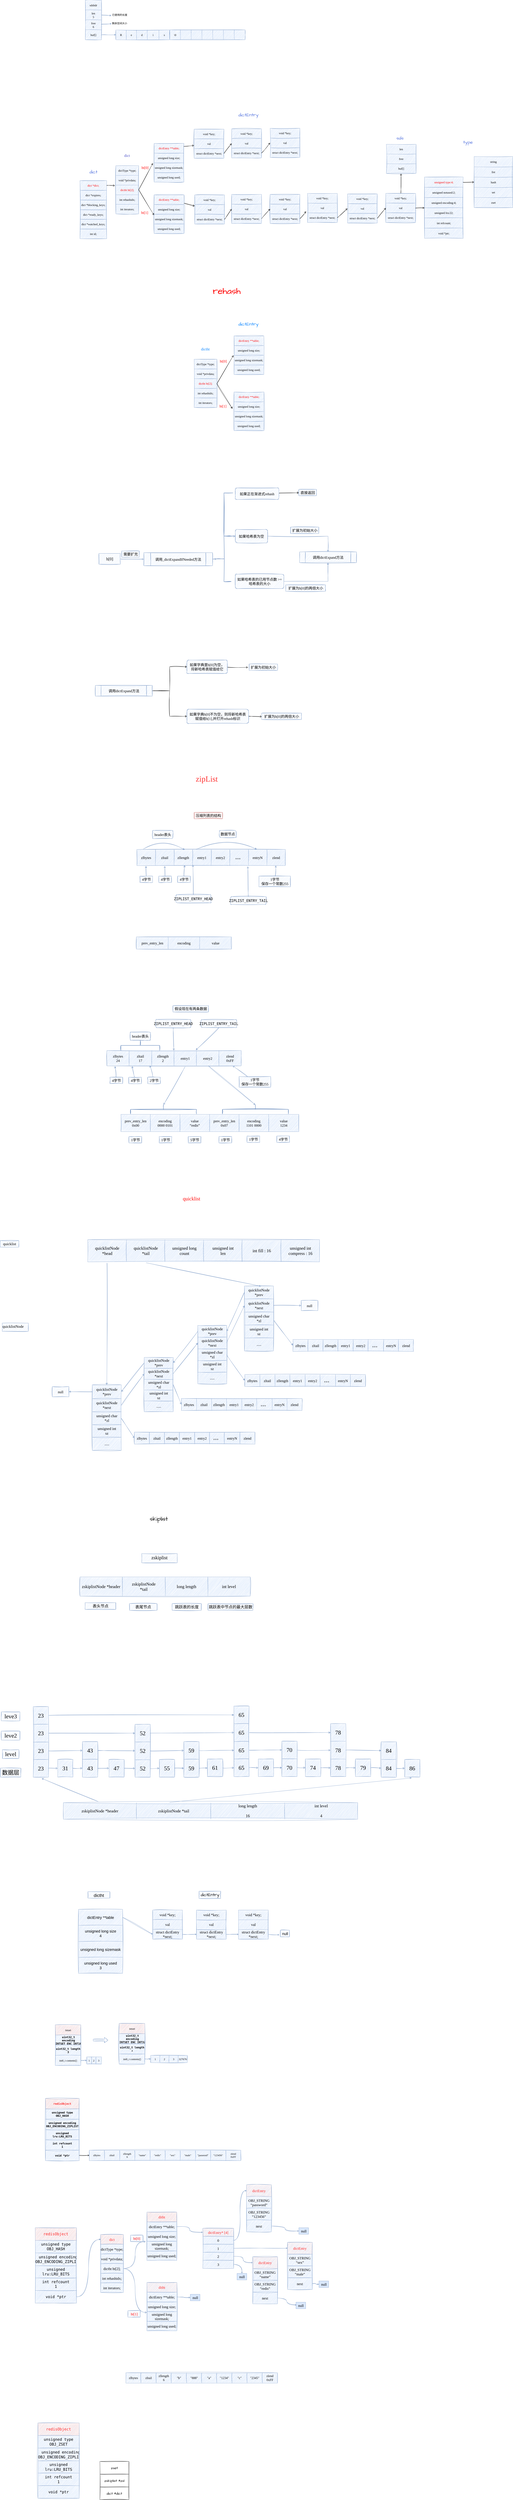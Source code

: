 <mxfile version="21.5.0" type="device">
  <diagram name="第 1 页" id="oPCSwoOenf8TTcg8J0vJ">
    <mxGraphModel dx="2630" dy="1393" grid="0" gridSize="10" guides="1" tooltips="1" connect="1" arrows="1" fold="1" page="0" pageScale="1" pageWidth="1169" pageHeight="827" math="0" shadow="0">
      <root>
        <mxCell id="0" />
        <mxCell id="1" parent="0" />
        <mxCell id="5geVobr9w2sut3lOAOPp-121" value="" style="shape=table;startSize=0;container=1;collapsible=0;childLayout=tableLayout;hachureGap=4;fontFamily=Verdana;fontSize=16;fillColor=#dae8fc;strokeColor=#6c8ebf;sketch=1;curveFitting=1;jiggle=2;" parent="1" vertex="1">
          <mxGeometry x="-80" y="70" width="90" height="220" as="geometry" />
        </mxCell>
        <mxCell id="5geVobr9w2sut3lOAOPp-122" value="" style="shape=tableRow;horizontal=0;startSize=0;swimlaneHead=0;swimlaneBody=0;strokeColor=#6c8ebf;top=0;left=0;bottom=0;right=0;collapsible=0;dropTarget=0;fillColor=#dae8fc;points=[[0,0.5],[1,0.5]];portConstraint=eastwest;hachureGap=4;fontFamily=Verdana;fontSize=16;sketch=1;curveFitting=1;jiggle=2;" parent="5geVobr9w2sut3lOAOPp-121" vertex="1">
          <mxGeometry width="90" height="55" as="geometry" />
        </mxCell>
        <mxCell id="5geVobr9w2sut3lOAOPp-123" value="&lt;div&gt;sdshdr&lt;/div&gt;" style="shape=partialRectangle;html=1;whiteSpace=wrap;connectable=0;strokeColor=#6c8ebf;overflow=hidden;fillColor=#dae8fc;top=0;left=0;bottom=0;right=0;pointerEvents=1;hachureGap=4;fontFamily=Verdana;fontSize=16;sketch=1;curveFitting=1;jiggle=2;" parent="5geVobr9w2sut3lOAOPp-122" vertex="1">
          <mxGeometry width="90" height="55" as="geometry">
            <mxRectangle width="90" height="55" as="alternateBounds" />
          </mxGeometry>
        </mxCell>
        <mxCell id="5geVobr9w2sut3lOAOPp-124" value="" style="shape=tableRow;horizontal=0;startSize=0;swimlaneHead=0;swimlaneBody=0;strokeColor=#6c8ebf;top=0;left=0;bottom=0;right=0;collapsible=0;dropTarget=0;fillColor=#dae8fc;points=[[0,0.5],[1,0.5]];portConstraint=eastwest;hachureGap=4;fontFamily=Verdana;fontSize=16;sketch=1;curveFitting=1;jiggle=2;" parent="5geVobr9w2sut3lOAOPp-121" vertex="1">
          <mxGeometry y="55" width="90" height="55" as="geometry" />
        </mxCell>
        <mxCell id="5geVobr9w2sut3lOAOPp-125" value="&lt;div&gt;len&lt;/div&gt;&lt;div&gt;5&lt;br&gt;&lt;/div&gt;" style="shape=partialRectangle;html=1;whiteSpace=wrap;connectable=0;strokeColor=#6c8ebf;overflow=hidden;fillColor=#dae8fc;top=0;left=0;bottom=0;right=0;pointerEvents=1;hachureGap=4;fontFamily=Verdana;fontSize=16;sketch=1;curveFitting=1;jiggle=2;" parent="5geVobr9w2sut3lOAOPp-124" vertex="1">
          <mxGeometry width="90" height="55" as="geometry">
            <mxRectangle width="90" height="55" as="alternateBounds" />
          </mxGeometry>
        </mxCell>
        <mxCell id="5geVobr9w2sut3lOAOPp-126" value="" style="shape=tableRow;horizontal=0;startSize=0;swimlaneHead=0;swimlaneBody=0;strokeColor=#6c8ebf;top=0;left=0;bottom=0;right=0;collapsible=0;dropTarget=0;fillColor=#dae8fc;points=[[0,0.5],[1,0.5]];portConstraint=eastwest;hachureGap=4;fontFamily=Verdana;fontSize=16;sketch=1;curveFitting=1;jiggle=2;" parent="5geVobr9w2sut3lOAOPp-121" vertex="1">
          <mxGeometry y="110" width="90" height="55" as="geometry" />
        </mxCell>
        <mxCell id="5geVobr9w2sut3lOAOPp-127" value="&lt;div&gt;free&lt;/div&gt;6" style="shape=partialRectangle;html=1;whiteSpace=wrap;connectable=0;strokeColor=#6c8ebf;overflow=hidden;fillColor=#dae8fc;top=0;left=0;bottom=0;right=0;pointerEvents=1;hachureGap=4;fontFamily=Verdana;fontSize=16;sketch=1;curveFitting=1;jiggle=2;" parent="5geVobr9w2sut3lOAOPp-126" vertex="1">
          <mxGeometry width="90" height="55" as="geometry">
            <mxRectangle width="90" height="55" as="alternateBounds" />
          </mxGeometry>
        </mxCell>
        <mxCell id="5geVobr9w2sut3lOAOPp-128" value="" style="shape=tableRow;horizontal=0;startSize=0;swimlaneHead=0;swimlaneBody=0;strokeColor=#6c8ebf;top=0;left=0;bottom=0;right=0;collapsible=0;dropTarget=0;fillColor=#dae8fc;points=[[0,0.5],[1,0.5]];portConstraint=eastwest;hachureGap=4;fontFamily=Verdana;fontSize=16;sketch=1;curveFitting=1;jiggle=2;" parent="5geVobr9w2sut3lOAOPp-121" vertex="1">
          <mxGeometry y="165" width="90" height="55" as="geometry" />
        </mxCell>
        <mxCell id="5geVobr9w2sut3lOAOPp-129" value="buf[]" style="shape=partialRectangle;html=1;whiteSpace=wrap;connectable=0;strokeColor=#6c8ebf;overflow=hidden;fillColor=#dae8fc;top=0;left=0;bottom=0;right=0;pointerEvents=1;hachureGap=4;fontFamily=Verdana;fontSize=16;sketch=1;curveFitting=1;jiggle=2;" parent="5geVobr9w2sut3lOAOPp-128" vertex="1">
          <mxGeometry width="90" height="55" as="geometry">
            <mxRectangle width="90" height="55" as="alternateBounds" />
          </mxGeometry>
        </mxCell>
        <mxCell id="5geVobr9w2sut3lOAOPp-176" style="edgeStyle=none;shape=connector;rounded=0;hachureGap=4;orthogonalLoop=1;jettySize=auto;html=1;exitX=1;exitY=0.5;exitDx=0;exitDy=0;labelBackgroundColor=default;strokeColor=#6c8ebf;fontFamily=Architects Daughter;fontSource=https%3A%2F%2Ffonts.googleapis.com%2Fcss%3Ffamily%3DArchitects%2BDaughter;fontSize=16;fontColor=default;endArrow=classic;startSize=0;fillColor=#dae8fc;sketch=1;curveFitting=1;jiggle=2;" parent="5geVobr9w2sut3lOAOPp-121" source="5geVobr9w2sut3lOAOPp-124" target="5geVobr9w2sut3lOAOPp-124" edge="1">
          <mxGeometry relative="1" as="geometry" />
        </mxCell>
        <mxCell id="5geVobr9w2sut3lOAOPp-140" value="" style="shape=table;startSize=0;container=1;collapsible=0;childLayout=tableLayout;hachureGap=4;fontFamily=Verdana;fontSize=16;fillColor=#dae8fc;strokeColor=#6c8ebf;sketch=1;curveFitting=1;jiggle=2;" parent="1" vertex="1">
          <mxGeometry x="90" y="235" width="300" height="55" as="geometry" />
        </mxCell>
        <mxCell id="5geVobr9w2sut3lOAOPp-141" value="" style="shape=tableRow;horizontal=0;startSize=0;swimlaneHead=0;swimlaneBody=0;strokeColor=#6c8ebf;top=0;left=0;bottom=0;right=0;collapsible=0;dropTarget=0;fillColor=#dae8fc;points=[[0,0.5],[1,0.5]];portConstraint=eastwest;hachureGap=4;fontFamily=Verdana;fontSize=16;sketch=1;curveFitting=1;jiggle=2;" parent="5geVobr9w2sut3lOAOPp-140" vertex="1">
          <mxGeometry width="300" height="55" as="geometry" />
        </mxCell>
        <mxCell id="5geVobr9w2sut3lOAOPp-142" value="R" style="shape=partialRectangle;html=1;whiteSpace=wrap;connectable=0;strokeColor=#6c8ebf;overflow=hidden;fillColor=#dae8fc;top=0;left=0;bottom=0;right=0;pointerEvents=1;hachureGap=4;fontFamily=Verdana;fontSize=16;sketch=1;curveFitting=1;jiggle=2;" parent="5geVobr9w2sut3lOAOPp-141" vertex="1">
          <mxGeometry width="58" height="55" as="geometry">
            <mxRectangle width="58" height="55" as="alternateBounds" />
          </mxGeometry>
        </mxCell>
        <mxCell id="5geVobr9w2sut3lOAOPp-143" value="e" style="shape=partialRectangle;html=1;whiteSpace=wrap;connectable=0;strokeColor=#6c8ebf;overflow=hidden;fillColor=#dae8fc;top=0;left=0;bottom=0;right=0;pointerEvents=1;hachureGap=4;fontFamily=Verdana;fontSize=16;sketch=1;curveFitting=1;jiggle=2;" parent="5geVobr9w2sut3lOAOPp-141" vertex="1">
          <mxGeometry x="58" width="57" height="55" as="geometry">
            <mxRectangle width="57" height="55" as="alternateBounds" />
          </mxGeometry>
        </mxCell>
        <mxCell id="5geVobr9w2sut3lOAOPp-144" value="d" style="shape=partialRectangle;html=1;whiteSpace=wrap;connectable=0;strokeColor=#6c8ebf;overflow=hidden;fillColor=#dae8fc;top=0;left=0;bottom=0;right=0;pointerEvents=1;hachureGap=4;fontFamily=Verdana;fontSize=16;sketch=1;curveFitting=1;jiggle=2;" parent="5geVobr9w2sut3lOAOPp-141" vertex="1">
          <mxGeometry x="115" width="60" height="55" as="geometry">
            <mxRectangle width="60" height="55" as="alternateBounds" />
          </mxGeometry>
        </mxCell>
        <mxCell id="5geVobr9w2sut3lOAOPp-145" value="i" style="shape=partialRectangle;html=1;whiteSpace=wrap;connectable=0;strokeColor=#6c8ebf;overflow=hidden;fillColor=#dae8fc;top=0;left=0;bottom=0;right=0;pointerEvents=1;hachureGap=4;fontFamily=Verdana;fontSize=16;sketch=1;curveFitting=1;jiggle=2;" parent="5geVobr9w2sut3lOAOPp-141" vertex="1">
          <mxGeometry x="175" width="65" height="55" as="geometry">
            <mxRectangle width="65" height="55" as="alternateBounds" />
          </mxGeometry>
        </mxCell>
        <mxCell id="5geVobr9w2sut3lOAOPp-146" value="s" style="shape=partialRectangle;html=1;whiteSpace=wrap;connectable=0;strokeColor=#6c8ebf;overflow=hidden;fillColor=#dae8fc;top=0;left=0;bottom=0;right=0;pointerEvents=1;hachureGap=4;fontFamily=Verdana;fontSize=16;sketch=1;curveFitting=1;jiggle=2;" parent="5geVobr9w2sut3lOAOPp-141" vertex="1">
          <mxGeometry x="240" width="60" height="55" as="geometry">
            <mxRectangle width="60" height="55" as="alternateBounds" />
          </mxGeometry>
        </mxCell>
        <mxCell id="5geVobr9w2sut3lOAOPp-148" style="edgeStyle=none;shape=connector;rounded=0;hachureGap=4;orthogonalLoop=1;jettySize=auto;html=1;exitX=1;exitY=0.5;exitDx=0;exitDy=0;entryX=0;entryY=0.5;entryDx=0;entryDy=0;labelBackgroundColor=default;strokeColor=#6c8ebf;fontFamily=Verdana;fontSize=16;fontColor=default;endArrow=classic;startSize=0;fillColor=#dae8fc;sketch=1;curveFitting=1;jiggle=2;" parent="1" source="5geVobr9w2sut3lOAOPp-128" target="5geVobr9w2sut3lOAOPp-140" edge="1">
          <mxGeometry relative="1" as="geometry" />
        </mxCell>
        <mxCell id="5geVobr9w2sut3lOAOPp-154" value="" style="shape=table;startSize=0;container=1;collapsible=0;childLayout=tableLayout;hachureGap=4;fontFamily=Architects Daughter;fontSource=https%3A%2F%2Ffonts.googleapis.com%2Fcss%3Ffamily%3DArchitects%2BDaughter;fontSize=16;fillColor=#dae8fc;strokeColor=#6c8ebf;sketch=1;curveFitting=1;jiggle=2;" parent="1" vertex="1">
          <mxGeometry x="390" y="235" width="420" height="55" as="geometry" />
        </mxCell>
        <mxCell id="5geVobr9w2sut3lOAOPp-155" value="" style="shape=tableRow;horizontal=0;startSize=0;swimlaneHead=0;swimlaneBody=0;strokeColor=#6c8ebf;top=0;left=0;bottom=0;right=0;collapsible=0;dropTarget=0;fillColor=#dae8fc;points=[[0,0.5],[1,0.5]];portConstraint=eastwest;hachureGap=4;fontFamily=Architects Daughter;fontSource=https%3A%2F%2Ffonts.googleapis.com%2Fcss%3Ffamily%3DArchitects%2BDaughter;fontSize=16;sketch=1;curveFitting=1;jiggle=2;" parent="5geVobr9w2sut3lOAOPp-154" vertex="1">
          <mxGeometry width="420" height="55" as="geometry" />
        </mxCell>
        <mxCell id="5geVobr9w2sut3lOAOPp-156" value="\0" style="shape=partialRectangle;html=1;whiteSpace=wrap;connectable=0;strokeColor=#6c8ebf;overflow=hidden;fillColor=#dae8fc;top=0;left=0;bottom=0;right=0;pointerEvents=1;hachureGap=4;fontFamily=Verdana;fontSize=16;sketch=1;curveFitting=1;jiggle=2;" parent="5geVobr9w2sut3lOAOPp-155" vertex="1">
          <mxGeometry width="60" height="55" as="geometry">
            <mxRectangle width="60" height="55" as="alternateBounds" />
          </mxGeometry>
        </mxCell>
        <mxCell id="5geVobr9w2sut3lOAOPp-157" value="" style="shape=partialRectangle;html=1;whiteSpace=wrap;connectable=0;strokeColor=#6c8ebf;overflow=hidden;fillColor=#dae8fc;top=0;left=0;bottom=0;right=0;pointerEvents=1;hachureGap=4;fontFamily=Verdana;fontSize=16;sketch=1;curveFitting=1;jiggle=2;" parent="5geVobr9w2sut3lOAOPp-155" vertex="1">
          <mxGeometry x="60" width="60" height="55" as="geometry">
            <mxRectangle width="60" height="55" as="alternateBounds" />
          </mxGeometry>
        </mxCell>
        <mxCell id="5geVobr9w2sut3lOAOPp-158" value="" style="shape=partialRectangle;html=1;whiteSpace=wrap;connectable=0;strokeColor=#6c8ebf;overflow=hidden;fillColor=#dae8fc;top=0;left=0;bottom=0;right=0;pointerEvents=1;hachureGap=4;fontFamily=Verdana;fontSize=16;sketch=1;curveFitting=1;jiggle=2;" parent="5geVobr9w2sut3lOAOPp-155" vertex="1">
          <mxGeometry x="120" width="60" height="55" as="geometry">
            <mxRectangle width="60" height="55" as="alternateBounds" />
          </mxGeometry>
        </mxCell>
        <mxCell id="5geVobr9w2sut3lOAOPp-159" value="" style="shape=partialRectangle;html=1;whiteSpace=wrap;connectable=0;strokeColor=#6c8ebf;overflow=hidden;fillColor=#dae8fc;top=0;left=0;bottom=0;right=0;pointerEvents=1;hachureGap=4;fontFamily=Verdana;fontSize=16;sketch=1;curveFitting=1;jiggle=2;" parent="5geVobr9w2sut3lOAOPp-155" vertex="1">
          <mxGeometry x="180" width="60" height="55" as="geometry">
            <mxRectangle width="60" height="55" as="alternateBounds" />
          </mxGeometry>
        </mxCell>
        <mxCell id="5geVobr9w2sut3lOAOPp-160" value="" style="shape=partialRectangle;html=1;whiteSpace=wrap;connectable=0;strokeColor=#6c8ebf;overflow=hidden;fillColor=#dae8fc;top=0;left=0;bottom=0;right=0;pointerEvents=1;hachureGap=4;fontFamily=Verdana;fontSize=16;sketch=1;curveFitting=1;jiggle=2;" parent="5geVobr9w2sut3lOAOPp-155" vertex="1">
          <mxGeometry x="240" width="60" height="55" as="geometry">
            <mxRectangle width="60" height="55" as="alternateBounds" />
          </mxGeometry>
        </mxCell>
        <mxCell id="5geVobr9w2sut3lOAOPp-161" value="" style="shape=partialRectangle;html=1;whiteSpace=wrap;connectable=0;strokeColor=#6c8ebf;overflow=hidden;fillColor=#dae8fc;top=0;left=0;bottom=0;right=0;pointerEvents=1;hachureGap=4;fontFamily=Architects Daughter;fontSource=https%3A%2F%2Ffonts.googleapis.com%2Fcss%3Ffamily%3DArchitects%2BDaughter;fontSize=16;sketch=1;curveFitting=1;jiggle=2;" parent="5geVobr9w2sut3lOAOPp-155" vertex="1">
          <mxGeometry x="300" width="60" height="55" as="geometry">
            <mxRectangle width="60" height="55" as="alternateBounds" />
          </mxGeometry>
        </mxCell>
        <mxCell id="5geVobr9w2sut3lOAOPp-162" value="" style="shape=partialRectangle;html=1;whiteSpace=wrap;connectable=0;strokeColor=#6c8ebf;overflow=hidden;fillColor=#dae8fc;top=0;left=0;bottom=0;right=0;pointerEvents=1;hachureGap=4;fontFamily=Architects Daughter;fontSource=https%3A%2F%2Ffonts.googleapis.com%2Fcss%3Ffamily%3DArchitects%2BDaughter;fontSize=16;sketch=1;curveFitting=1;jiggle=2;" parent="5geVobr9w2sut3lOAOPp-155" vertex="1">
          <mxGeometry x="360" width="60" height="55" as="geometry">
            <mxRectangle width="60" height="55" as="alternateBounds" />
          </mxGeometry>
        </mxCell>
        <mxCell id="5geVobr9w2sut3lOAOPp-173" value="已使用的长度" style="text;html=1;align=center;verticalAlign=middle;whiteSpace=wrap;rounded=0;fontSize=14;fontFamily=Verdana;sketch=1;curveFitting=1;jiggle=2;" parent="1" vertex="1">
          <mxGeometry x="17.5" y="132" width="187" height="41" as="geometry" />
        </mxCell>
        <mxCell id="5geVobr9w2sut3lOAOPp-175" value="剩余空间大小" style="text;html=1;align=center;verticalAlign=middle;whiteSpace=wrap;rounded=0;fontSize=14;fontFamily=Verdana;sketch=1;curveFitting=1;jiggle=2;" parent="1" vertex="1">
          <mxGeometry x="34" y="184" width="154" height="32" as="geometry" />
        </mxCell>
        <mxCell id="5geVobr9w2sut3lOAOPp-179" value="" style="edgeStyle=none;orthogonalLoop=1;jettySize=auto;html=1;rounded=0;labelBackgroundColor=default;hachureGap=4;strokeColor=#6c8ebf;fontFamily=Architects Daughter;fontSource=https%3A%2F%2Ffonts.googleapis.com%2Fcss%3Ffamily%3DArchitects%2BDaughter;fontSize=16;fontColor=default;endArrow=classic;startSize=0;shape=connector;exitX=1;exitY=0.5;exitDx=0;exitDy=0;verticalAlign=top;align=center;fillColor=#dae8fc;sketch=1;curveFitting=1;jiggle=2;" parent="1" source="5geVobr9w2sut3lOAOPp-124" edge="1">
          <mxGeometry width="120" relative="1" as="geometry">
            <mxPoint x="25" y="152" as="sourcePoint" />
            <mxPoint x="64" y="156" as="targetPoint" />
            <Array as="points" />
          </mxGeometry>
        </mxCell>
        <mxCell id="5geVobr9w2sut3lOAOPp-180" value="" style="edgeStyle=none;orthogonalLoop=1;jettySize=auto;html=1;rounded=0;labelBackgroundColor=default;hachureGap=4;strokeColor=#6c8ebf;fontFamily=Architects Daughter;fontSource=https%3A%2F%2Ffonts.googleapis.com%2Fcss%3Ffamily%3DArchitects%2BDaughter;fontSize=16;fontColor=default;endArrow=classic;startSize=0;shape=connector;fillColor=#dae8fc;sketch=1;curveFitting=1;jiggle=2;" parent="1" edge="1">
          <mxGeometry width="120" relative="1" as="geometry">
            <mxPoint x="8" y="204" as="sourcePoint" />
            <mxPoint x="66" y="201" as="targetPoint" />
            <Array as="points" />
          </mxGeometry>
        </mxCell>
        <mxCell id="4Uz1F2ACbzt5R1qKIiyA-1" value="" style="shape=table;startSize=0;container=1;collapsible=0;childLayout=tableLayout;hachureGap=4;fontFamily=Verdana;fontSize=16;fillColor=#dae8fc;strokeColor=#6c8ebf;fontColor=default;labelBackgroundColor=none;sketch=1;curveFitting=1;jiggle=2;" parent="1" vertex="1">
          <mxGeometry x="-110" y="1073" width="149" height="323" as="geometry" />
        </mxCell>
        <mxCell id="4Uz1F2ACbzt5R1qKIiyA-2" value="" style="shape=tableRow;horizontal=0;startSize=0;swimlaneHead=0;swimlaneBody=0;strokeColor=#6c8ebf;top=0;left=0;bottom=0;right=0;collapsible=0;dropTarget=0;fillColor=#dae8fc;points=[[0,0.5],[1,0.5]];portConstraint=eastwest;hachureGap=4;fontFamily=Verdana;fontSize=16;fontColor=default;labelBackgroundColor=none;sketch=1;curveFitting=1;jiggle=2;" parent="4Uz1F2ACbzt5R1qKIiyA-1" vertex="1">
          <mxGeometry width="149" height="54" as="geometry" />
        </mxCell>
        <mxCell id="4Uz1F2ACbzt5R1qKIiyA-3" value="&lt;div style=&quot;font-size: 16px;&quot;&gt;&lt;font style=&quot;font-size: 16px;&quot; color=&quot;#ff0000&quot;&gt;dict *&lt;span style=&quot;font-size: 16px;&quot;&gt;dict&lt;/span&gt;&lt;span style=&quot;font-size: 16px;&quot;&gt;; &lt;/span&gt;&lt;/font&gt;&lt;/div&gt;" style="shape=partialRectangle;html=1;whiteSpace=wrap;connectable=0;strokeColor=#6c8ebf;overflow=hidden;fillColor=#dae8fc;top=0;left=0;bottom=0;right=0;pointerEvents=1;hachureGap=4;fontFamily=Verdana;fontSize=16;fontColor=default;labelBackgroundColor=none;sketch=1;curveFitting=1;jiggle=2;" parent="4Uz1F2ACbzt5R1qKIiyA-2" vertex="1">
          <mxGeometry width="149" height="54" as="geometry">
            <mxRectangle width="149" height="54" as="alternateBounds" />
          </mxGeometry>
        </mxCell>
        <mxCell id="4Uz1F2ACbzt5R1qKIiyA-4" value="" style="shape=tableRow;horizontal=0;startSize=0;swimlaneHead=0;swimlaneBody=0;strokeColor=#6c8ebf;top=0;left=0;bottom=0;right=0;collapsible=0;dropTarget=0;fillColor=#dae8fc;points=[[0,0.5],[1,0.5]];portConstraint=eastwest;hachureGap=4;fontFamily=Verdana;fontSize=16;fontColor=default;labelBackgroundColor=none;sketch=1;curveFitting=1;jiggle=2;" parent="4Uz1F2ACbzt5R1qKIiyA-1" vertex="1">
          <mxGeometry y="54" width="149" height="54" as="geometry" />
        </mxCell>
        <mxCell id="4Uz1F2ACbzt5R1qKIiyA-5" value="&lt;div style=&quot;font-size: 16px;&quot;&gt;dict *&lt;span style=&quot;font-size: 16px;&quot;&gt;expires&lt;/span&gt;&lt;span style=&quot;font-size: 16px;&quot;&gt;;&lt;/span&gt;&lt;/div&gt;" style="shape=partialRectangle;html=1;whiteSpace=wrap;connectable=0;strokeColor=#6c8ebf;overflow=hidden;fillColor=#dae8fc;top=0;left=0;bottom=0;right=0;pointerEvents=1;hachureGap=4;fontFamily=Verdana;fontSize=16;fontColor=default;labelBackgroundColor=none;sketch=1;curveFitting=1;jiggle=2;" parent="4Uz1F2ACbzt5R1qKIiyA-4" vertex="1">
          <mxGeometry width="149" height="54" as="geometry">
            <mxRectangle width="149" height="54" as="alternateBounds" />
          </mxGeometry>
        </mxCell>
        <mxCell id="4Uz1F2ACbzt5R1qKIiyA-6" value="" style="shape=tableRow;horizontal=0;startSize=0;swimlaneHead=0;swimlaneBody=0;strokeColor=#6c8ebf;top=0;left=0;bottom=0;right=0;collapsible=0;dropTarget=0;fillColor=#dae8fc;points=[[0,0.5],[1,0.5]];portConstraint=eastwest;hachureGap=4;fontFamily=Verdana;fontSize=16;fontColor=default;labelBackgroundColor=none;sketch=1;curveFitting=1;jiggle=2;" parent="4Uz1F2ACbzt5R1qKIiyA-1" vertex="1">
          <mxGeometry y="108" width="149" height="54" as="geometry" />
        </mxCell>
        <mxCell id="4Uz1F2ACbzt5R1qKIiyA-7" value="&lt;div style=&quot;font-size: 16px;&quot;&gt;dict *&lt;span style=&quot;font-size: 16px;&quot;&gt;blocking_keys&lt;/span&gt;&lt;span style=&quot;font-size: 16px;&quot;&gt;;&lt;/span&gt;&lt;/div&gt;" style="shape=partialRectangle;html=1;whiteSpace=wrap;connectable=0;strokeColor=#6c8ebf;overflow=hidden;fillColor=#dae8fc;top=0;left=0;bottom=0;right=0;pointerEvents=1;hachureGap=4;fontFamily=Verdana;fontSize=16;fontColor=default;labelBackgroundColor=none;sketch=1;curveFitting=1;jiggle=2;" parent="4Uz1F2ACbzt5R1qKIiyA-6" vertex="1">
          <mxGeometry width="149" height="54" as="geometry">
            <mxRectangle width="149" height="54" as="alternateBounds" />
          </mxGeometry>
        </mxCell>
        <mxCell id="4Uz1F2ACbzt5R1qKIiyA-8" value="" style="shape=tableRow;horizontal=0;startSize=0;swimlaneHead=0;swimlaneBody=0;strokeColor=#6c8ebf;top=0;left=0;bottom=0;right=0;collapsible=0;dropTarget=0;fillColor=#dae8fc;points=[[0,0.5],[1,0.5]];portConstraint=eastwest;hachureGap=4;fontFamily=Verdana;fontSize=16;fontColor=default;labelBackgroundColor=none;sketch=1;curveFitting=1;jiggle=2;" parent="4Uz1F2ACbzt5R1qKIiyA-1" vertex="1">
          <mxGeometry y="162" width="149" height="53" as="geometry" />
        </mxCell>
        <mxCell id="4Uz1F2ACbzt5R1qKIiyA-9" value="&lt;div style=&quot;font-size: 16px;&quot;&gt;dict *&lt;span style=&quot;font-size: 16px;&quot;&gt;ready_keys&lt;/span&gt;&lt;span style=&quot;font-size: 16px;&quot;&gt;;&lt;/span&gt;&lt;/div&gt;" style="shape=partialRectangle;html=1;whiteSpace=wrap;connectable=0;strokeColor=#6c8ebf;overflow=hidden;fillColor=#dae8fc;top=0;left=0;bottom=0;right=0;pointerEvents=1;hachureGap=4;fontFamily=Verdana;fontSize=16;fontColor=default;labelBackgroundColor=none;sketch=1;curveFitting=1;jiggle=2;" parent="4Uz1F2ACbzt5R1qKIiyA-8" vertex="1">
          <mxGeometry width="149" height="53" as="geometry">
            <mxRectangle width="149" height="53" as="alternateBounds" />
          </mxGeometry>
        </mxCell>
        <mxCell id="4Uz1F2ACbzt5R1qKIiyA-10" value="" style="shape=tableRow;horizontal=0;startSize=0;swimlaneHead=0;swimlaneBody=0;strokeColor=#6c8ebf;top=0;left=0;bottom=0;right=0;collapsible=0;dropTarget=0;fillColor=#dae8fc;points=[[0,0.5],[1,0.5]];portConstraint=eastwest;hachureGap=4;fontFamily=Verdana;fontSize=16;fontColor=default;labelBackgroundColor=none;sketch=1;curveFitting=1;jiggle=2;" parent="4Uz1F2ACbzt5R1qKIiyA-1" vertex="1">
          <mxGeometry y="215" width="149" height="54" as="geometry" />
        </mxCell>
        <mxCell id="4Uz1F2ACbzt5R1qKIiyA-11" value="&lt;div style=&quot;font-size: 16px;&quot;&gt;dict *&lt;span style=&quot;font-size: 16px;&quot;&gt;watched_keys&lt;/span&gt;&lt;span style=&quot;font-size: 16px;&quot;&gt;;&lt;/span&gt;&lt;/div&gt;" style="shape=partialRectangle;html=1;whiteSpace=wrap;connectable=0;strokeColor=#6c8ebf;overflow=hidden;fillColor=#dae8fc;top=0;left=0;bottom=0;right=0;pointerEvents=1;hachureGap=4;fontFamily=Verdana;fontSize=16;fontColor=default;labelBackgroundColor=none;sketch=1;curveFitting=1;jiggle=2;" parent="4Uz1F2ACbzt5R1qKIiyA-10" vertex="1">
          <mxGeometry width="149" height="54" as="geometry">
            <mxRectangle width="149" height="54" as="alternateBounds" />
          </mxGeometry>
        </mxCell>
        <mxCell id="4Uz1F2ACbzt5R1qKIiyA-12" value="" style="shape=tableRow;horizontal=0;startSize=0;swimlaneHead=0;swimlaneBody=0;strokeColor=#6c8ebf;top=0;left=0;bottom=0;right=0;collapsible=0;dropTarget=0;fillColor=#dae8fc;points=[[0,0.5],[1,0.5]];portConstraint=eastwest;hachureGap=4;fontFamily=Verdana;fontSize=16;fontColor=default;labelBackgroundColor=none;sketch=1;curveFitting=1;jiggle=2;" parent="4Uz1F2ACbzt5R1qKIiyA-1" vertex="1">
          <mxGeometry y="269" width="149" height="54" as="geometry" />
        </mxCell>
        <mxCell id="4Uz1F2ACbzt5R1qKIiyA-13" value="&lt;div style=&quot;font-size: 16px;&quot;&gt;int &lt;span style=&quot;font-size: 16px;&quot;&gt;id&lt;/span&gt;&lt;span style=&quot;font-size: 16px;&quot;&gt;;&lt;/span&gt;&lt;/div&gt;" style="shape=partialRectangle;html=1;whiteSpace=wrap;connectable=0;strokeColor=#6c8ebf;overflow=hidden;fillColor=#dae8fc;top=0;left=0;bottom=0;right=0;pointerEvents=1;hachureGap=4;fontFamily=Verdana;fontSize=16;fontColor=default;labelBackgroundColor=none;sketch=1;curveFitting=1;jiggle=2;" parent="4Uz1F2ACbzt5R1qKIiyA-12" vertex="1">
          <mxGeometry width="149" height="54" as="geometry">
            <mxRectangle width="149" height="54" as="alternateBounds" />
          </mxGeometry>
        </mxCell>
        <mxCell id="4Uz1F2ACbzt5R1qKIiyA-16" value="" style="shape=table;startSize=0;container=1;collapsible=0;childLayout=tableLayout;hachureGap=4;fontFamily=Verdana;fontSize=16;fillColor=#dae8fc;strokeColor=#6c8ebf;fontColor=default;labelBackgroundColor=none;sketch=1;curveFitting=1;jiggle=2;" parent="1" vertex="1">
          <mxGeometry x="90" y="990" width="127" height="268" as="geometry" />
        </mxCell>
        <mxCell id="4Uz1F2ACbzt5R1qKIiyA-17" value="" style="shape=tableRow;horizontal=0;startSize=0;swimlaneHead=0;swimlaneBody=0;strokeColor=#6c8ebf;top=0;left=0;bottom=0;right=0;collapsible=0;dropTarget=0;fillColor=#dae8fc;points=[[0,0.5],[1,0.5]];portConstraint=eastwest;hachureGap=4;fontFamily=Verdana;fontSize=16;fontColor=default;labelBackgroundColor=none;sketch=1;curveFitting=1;jiggle=2;" parent="4Uz1F2ACbzt5R1qKIiyA-16" vertex="1">
          <mxGeometry width="127" height="54" as="geometry" />
        </mxCell>
        <mxCell id="4Uz1F2ACbzt5R1qKIiyA-18" value="&lt;div style=&quot;font-size: 16px;&quot;&gt;dictType *&lt;span style=&quot;font-size: 16px;&quot;&gt;type&lt;/span&gt;&lt;span style=&quot;font-size: 16px;&quot;&gt;;&lt;/span&gt;&lt;/div&gt;" style="shape=partialRectangle;html=1;whiteSpace=wrap;connectable=0;strokeColor=#6c8ebf;overflow=hidden;fillColor=#dae8fc;top=0;left=0;bottom=0;right=0;pointerEvents=1;hachureGap=4;fontFamily=Verdana;fontSize=16;fontColor=default;labelBackgroundColor=none;sketch=1;curveFitting=1;jiggle=2;" parent="4Uz1F2ACbzt5R1qKIiyA-17" vertex="1">
          <mxGeometry width="127" height="54" as="geometry">
            <mxRectangle width="127" height="54" as="alternateBounds" />
          </mxGeometry>
        </mxCell>
        <mxCell id="4Uz1F2ACbzt5R1qKIiyA-19" value="" style="shape=tableRow;horizontal=0;startSize=0;swimlaneHead=0;swimlaneBody=0;strokeColor=#6c8ebf;top=0;left=0;bottom=0;right=0;collapsible=0;dropTarget=0;fillColor=#dae8fc;points=[[0,0.5],[1,0.5]];portConstraint=eastwest;hachureGap=4;fontFamily=Verdana;fontSize=16;fontColor=default;labelBackgroundColor=none;sketch=1;curveFitting=1;jiggle=2;" parent="4Uz1F2ACbzt5R1qKIiyA-16" vertex="1">
          <mxGeometry y="54" width="127" height="54" as="geometry" />
        </mxCell>
        <mxCell id="4Uz1F2ACbzt5R1qKIiyA-20" value="&lt;div style=&quot;font-size: 16px;&quot;&gt;void *&lt;span style=&quot;font-size: 16px;&quot;&gt;privdata&lt;/span&gt;&lt;span style=&quot;font-size: 16px;&quot;&gt;;&lt;/span&gt;&lt;/div&gt;" style="shape=partialRectangle;html=1;whiteSpace=wrap;connectable=0;strokeColor=#6c8ebf;overflow=hidden;fillColor=#dae8fc;top=0;left=0;bottom=0;right=0;pointerEvents=1;hachureGap=4;fontFamily=Verdana;fontSize=16;fontColor=default;labelBackgroundColor=none;sketch=1;curveFitting=1;jiggle=2;" parent="4Uz1F2ACbzt5R1qKIiyA-19" vertex="1">
          <mxGeometry width="127" height="54" as="geometry">
            <mxRectangle width="127" height="54" as="alternateBounds" />
          </mxGeometry>
        </mxCell>
        <mxCell id="4Uz1F2ACbzt5R1qKIiyA-21" value="" style="shape=tableRow;horizontal=0;startSize=0;swimlaneHead=0;swimlaneBody=0;strokeColor=#6c8ebf;top=0;left=0;bottom=0;right=0;collapsible=0;dropTarget=0;fillColor=#dae8fc;points=[[0,0.5],[1,0.5]];portConstraint=eastwest;hachureGap=4;fontFamily=Verdana;fontSize=16;fontColor=default;labelBackgroundColor=none;sketch=1;curveFitting=1;jiggle=2;" parent="4Uz1F2ACbzt5R1qKIiyA-16" vertex="1">
          <mxGeometry y="108" width="127" height="54" as="geometry" />
        </mxCell>
        <mxCell id="4Uz1F2ACbzt5R1qKIiyA-22" value="&lt;div style=&quot;font-size: 16px;&quot;&gt;&lt;font style=&quot;font-size: 16px;&quot; color=&quot;#ff0000&quot;&gt;dictht &lt;span style=&quot;font-size: 16px;&quot;&gt;ht&lt;/span&gt;[&lt;span style=&quot;font-size: 16px;&quot;&gt;2&lt;/span&gt;]&lt;span style=&quot;font-size: 16px;&quot;&gt;;&lt;/span&gt;&lt;/font&gt;&lt;/div&gt;" style="shape=partialRectangle;html=1;whiteSpace=wrap;connectable=0;strokeColor=#6c8ebf;overflow=hidden;fillColor=#dae8fc;top=0;left=0;bottom=0;right=0;pointerEvents=1;hachureGap=4;fontFamily=Verdana;fontSize=16;fontColor=default;labelBackgroundColor=none;sketch=1;curveFitting=1;jiggle=2;" parent="4Uz1F2ACbzt5R1qKIiyA-21" vertex="1">
          <mxGeometry width="127" height="54" as="geometry">
            <mxRectangle width="127" height="54" as="alternateBounds" />
          </mxGeometry>
        </mxCell>
        <mxCell id="4Uz1F2ACbzt5R1qKIiyA-23" value="" style="shape=tableRow;horizontal=0;startSize=0;swimlaneHead=0;swimlaneBody=0;strokeColor=#6c8ebf;top=0;left=0;bottom=0;right=0;collapsible=0;dropTarget=0;fillColor=#dae8fc;points=[[0,0.5],[1,0.5]];portConstraint=eastwest;hachureGap=4;fontFamily=Verdana;fontSize=16;fontColor=default;labelBackgroundColor=none;sketch=1;curveFitting=1;jiggle=2;" parent="4Uz1F2ACbzt5R1qKIiyA-16" vertex="1">
          <mxGeometry y="162" width="127" height="53" as="geometry" />
        </mxCell>
        <mxCell id="4Uz1F2ACbzt5R1qKIiyA-24" value="&lt;div style=&quot;font-size: 16px;&quot;&gt;int &lt;span style=&quot;font-size: 16px;&quot;&gt;rehashidx&lt;/span&gt;&lt;span style=&quot;font-size: 16px;&quot;&gt;;&lt;/span&gt;&lt;/div&gt;" style="shape=partialRectangle;html=1;whiteSpace=wrap;connectable=0;strokeColor=#6c8ebf;overflow=hidden;fillColor=#dae8fc;top=0;left=0;bottom=0;right=0;pointerEvents=1;hachureGap=4;fontFamily=Verdana;fontSize=16;fontColor=default;labelBackgroundColor=none;sketch=1;curveFitting=1;jiggle=2;" parent="4Uz1F2ACbzt5R1qKIiyA-23" vertex="1">
          <mxGeometry width="127" height="53" as="geometry">
            <mxRectangle width="127" height="53" as="alternateBounds" />
          </mxGeometry>
        </mxCell>
        <mxCell id="4Uz1F2ACbzt5R1qKIiyA-30" style="shape=tableRow;horizontal=0;startSize=0;swimlaneHead=0;swimlaneBody=0;strokeColor=#6c8ebf;top=0;left=0;bottom=0;right=0;collapsible=0;dropTarget=0;fillColor=#dae8fc;points=[[0,0.5],[1,0.5]];portConstraint=eastwest;hachureGap=4;fontFamily=Verdana;fontSize=16;fontColor=default;labelBackgroundColor=none;sketch=1;curveFitting=1;jiggle=2;" parent="4Uz1F2ACbzt5R1qKIiyA-16" vertex="1">
          <mxGeometry y="215" width="127" height="53" as="geometry" />
        </mxCell>
        <mxCell id="4Uz1F2ACbzt5R1qKIiyA-31" value="&lt;div style=&quot;font-size: 16px;&quot;&gt;int &lt;span style=&quot;font-size: 16px;&quot;&gt;iterators&lt;/span&gt;&lt;span style=&quot;font-size: 16px;&quot;&gt;;&lt;/span&gt;&lt;/div&gt;" style="shape=partialRectangle;html=1;whiteSpace=wrap;connectable=0;strokeColor=#6c8ebf;overflow=hidden;fillColor=#dae8fc;top=0;left=0;bottom=0;right=0;pointerEvents=1;hachureGap=4;fontFamily=Verdana;fontSize=16;fontColor=default;labelBackgroundColor=none;sketch=1;curveFitting=1;jiggle=2;" parent="4Uz1F2ACbzt5R1qKIiyA-30" vertex="1">
          <mxGeometry width="127" height="53" as="geometry">
            <mxRectangle width="127" height="53" as="alternateBounds" />
          </mxGeometry>
        </mxCell>
        <mxCell id="4Uz1F2ACbzt5R1qKIiyA-29" style="edgeStyle=none;curved=1;rounded=0;hachureGap=4;orthogonalLoop=1;jettySize=auto;html=1;exitX=1;exitY=0.5;exitDx=0;exitDy=0;fontFamily=Architects Daughter;fontSource=https%3A%2F%2Ffonts.googleapis.com%2Fcss%3Ffamily%3DArchitects%2BDaughter;fontSize=16;startSize=8;endSize=8;entryX=-0.04;entryY=1.046;entryDx=0;entryDy=0;entryPerimeter=0;sketch=1;curveFitting=1;jiggle=2;" parent="1" source="4Uz1F2ACbzt5R1qKIiyA-2" target="4Uz1F2ACbzt5R1qKIiyA-19" edge="1">
          <mxGeometry relative="1" as="geometry" />
        </mxCell>
        <mxCell id="4Uz1F2ACbzt5R1qKIiyA-32" value="" style="shape=table;startSize=0;container=1;collapsible=0;childLayout=tableLayout;hachureGap=4;fontFamily=Verdana;fontSize=16;fillColor=#dae8fc;strokeColor=#6c8ebf;fontColor=default;labelBackgroundColor=none;sketch=1;curveFitting=1;jiggle=2;" parent="1" vertex="1">
          <mxGeometry x="303" y="866" width="166" height="215" as="geometry" />
        </mxCell>
        <mxCell id="4Uz1F2ACbzt5R1qKIiyA-33" value="" style="shape=tableRow;horizontal=0;startSize=0;swimlaneHead=0;swimlaneBody=0;strokeColor=#6c8ebf;top=0;left=0;bottom=0;right=0;collapsible=0;dropTarget=0;fillColor=#dae8fc;points=[[0,0.5],[1,0.5]];portConstraint=eastwest;hachureGap=4;fontFamily=Verdana;fontSize=16;fontColor=default;labelBackgroundColor=none;sketch=1;curveFitting=1;jiggle=2;" parent="4Uz1F2ACbzt5R1qKIiyA-32" vertex="1">
          <mxGeometry width="166" height="54" as="geometry" />
        </mxCell>
        <mxCell id="4Uz1F2ACbzt5R1qKIiyA-34" value="&lt;div style=&quot;font-size: 16px;&quot;&gt;&lt;font style=&quot;font-size: 16px;&quot; color=&quot;#ff0000&quot;&gt;dictEntry **&lt;span style=&quot;font-size: 16px;&quot;&gt;table&lt;/span&gt;&lt;span style=&quot;font-size: 16px;&quot;&gt;;&lt;/span&gt;&lt;/font&gt;&lt;/div&gt;" style="shape=partialRectangle;html=1;whiteSpace=wrap;connectable=0;strokeColor=#6c8ebf;overflow=hidden;fillColor=#dae8fc;top=0;left=0;bottom=0;right=0;pointerEvents=1;hachureGap=4;fontFamily=Verdana;fontSize=16;fontColor=default;labelBackgroundColor=none;sketch=1;curveFitting=1;jiggle=2;" parent="4Uz1F2ACbzt5R1qKIiyA-33" vertex="1">
          <mxGeometry width="166" height="54" as="geometry">
            <mxRectangle width="166" height="54" as="alternateBounds" />
          </mxGeometry>
        </mxCell>
        <mxCell id="4Uz1F2ACbzt5R1qKIiyA-35" value="" style="shape=tableRow;horizontal=0;startSize=0;swimlaneHead=0;swimlaneBody=0;strokeColor=#6c8ebf;top=0;left=0;bottom=0;right=0;collapsible=0;dropTarget=0;fillColor=#dae8fc;points=[[0,0.5],[1,0.5]];portConstraint=eastwest;hachureGap=4;fontFamily=Verdana;fontSize=16;fontColor=default;labelBackgroundColor=none;sketch=1;curveFitting=1;jiggle=2;" parent="4Uz1F2ACbzt5R1qKIiyA-32" vertex="1">
          <mxGeometry y="54" width="166" height="54" as="geometry" />
        </mxCell>
        <mxCell id="4Uz1F2ACbzt5R1qKIiyA-36" value="&lt;div style=&quot;font-size: 16px;&quot;&gt;unsigned long &lt;span style=&quot;font-size: 16px;&quot;&gt;size&lt;/span&gt;&lt;span style=&quot;font-size: 16px;&quot;&gt;;&lt;/span&gt;&lt;/div&gt;" style="shape=partialRectangle;html=1;whiteSpace=wrap;connectable=0;strokeColor=#6c8ebf;overflow=hidden;fillColor=#dae8fc;top=0;left=0;bottom=0;right=0;pointerEvents=1;hachureGap=4;fontFamily=Verdana;fontSize=16;fontColor=default;labelBackgroundColor=none;sketch=1;curveFitting=1;jiggle=2;" parent="4Uz1F2ACbzt5R1qKIiyA-35" vertex="1">
          <mxGeometry width="166" height="54" as="geometry">
            <mxRectangle width="166" height="54" as="alternateBounds" />
          </mxGeometry>
        </mxCell>
        <mxCell id="4Uz1F2ACbzt5R1qKIiyA-37" value="" style="shape=tableRow;horizontal=0;startSize=0;swimlaneHead=0;swimlaneBody=0;strokeColor=#6c8ebf;top=0;left=0;bottom=0;right=0;collapsible=0;dropTarget=0;fillColor=#dae8fc;points=[[0,0.5],[1,0.5]];portConstraint=eastwest;hachureGap=4;fontFamily=Verdana;fontSize=16;fontColor=default;labelBackgroundColor=none;sketch=1;curveFitting=1;jiggle=2;" parent="4Uz1F2ACbzt5R1qKIiyA-32" vertex="1">
          <mxGeometry y="108" width="166" height="54" as="geometry" />
        </mxCell>
        <mxCell id="4Uz1F2ACbzt5R1qKIiyA-38" value="&lt;div style=&quot;font-size: 16px;&quot;&gt;unsigned long &lt;span style=&quot;font-size: 16px;&quot;&gt;sizemask&lt;/span&gt;&lt;span style=&quot;font-size: 16px;&quot;&gt;;&lt;/span&gt;&lt;/div&gt;" style="shape=partialRectangle;html=1;whiteSpace=wrap;connectable=0;strokeColor=#6c8ebf;overflow=hidden;fillColor=#dae8fc;top=0;left=0;bottom=0;right=0;pointerEvents=1;hachureGap=4;fontFamily=Verdana;fontSize=16;fontColor=default;labelBackgroundColor=none;sketch=1;curveFitting=1;jiggle=2;" parent="4Uz1F2ACbzt5R1qKIiyA-37" vertex="1">
          <mxGeometry width="166" height="54" as="geometry">
            <mxRectangle width="166" height="54" as="alternateBounds" />
          </mxGeometry>
        </mxCell>
        <mxCell id="4Uz1F2ACbzt5R1qKIiyA-39" value="" style="shape=tableRow;horizontal=0;startSize=0;swimlaneHead=0;swimlaneBody=0;strokeColor=#6c8ebf;top=0;left=0;bottom=0;right=0;collapsible=0;dropTarget=0;fillColor=#dae8fc;points=[[0,0.5],[1,0.5]];portConstraint=eastwest;hachureGap=4;fontFamily=Verdana;fontSize=16;fontColor=default;labelBackgroundColor=none;sketch=1;curveFitting=1;jiggle=2;" parent="4Uz1F2ACbzt5R1qKIiyA-32" vertex="1">
          <mxGeometry y="162" width="166" height="53" as="geometry" />
        </mxCell>
        <mxCell id="4Uz1F2ACbzt5R1qKIiyA-40" value="&lt;div style=&quot;font-size: 16px;&quot;&gt;unsigned long &lt;span style=&quot;font-size: 16px;&quot;&gt;used&lt;/span&gt;&lt;span style=&quot;font-size: 16px;&quot;&gt;;&lt;/span&gt;&lt;/div&gt;" style="shape=partialRectangle;html=1;whiteSpace=wrap;connectable=0;strokeColor=#6c8ebf;overflow=hidden;fillColor=#dae8fc;top=0;left=0;bottom=0;right=0;pointerEvents=1;hachureGap=4;fontFamily=Verdana;fontSize=16;fontColor=default;labelBackgroundColor=none;sketch=1;curveFitting=1;jiggle=2;" parent="4Uz1F2ACbzt5R1qKIiyA-39" vertex="1">
          <mxGeometry width="166" height="53" as="geometry">
            <mxRectangle width="166" height="53" as="alternateBounds" />
          </mxGeometry>
        </mxCell>
        <mxCell id="4Uz1F2ACbzt5R1qKIiyA-43" style="edgeStyle=none;curved=1;rounded=0;hachureGap=4;orthogonalLoop=1;jettySize=auto;html=1;exitX=1;exitY=0.5;exitDx=0;exitDy=0;fontFamily=Architects Daughter;fontSource=https%3A%2F%2Ffonts.googleapis.com%2Fcss%3Ffamily%3DArchitects%2BDaughter;fontSize=16;startSize=8;endSize=8;entryX=-0.041;entryY=0.041;entryDx=0;entryDy=0;entryPerimeter=0;sketch=1;curveFitting=1;jiggle=2;" parent="1" source="4Uz1F2ACbzt5R1qKIiyA-21" target="4Uz1F2ACbzt5R1qKIiyA-37" edge="1">
          <mxGeometry relative="1" as="geometry" />
        </mxCell>
        <mxCell id="4Uz1F2ACbzt5R1qKIiyA-56" value="" style="shape=table;startSize=0;container=1;collapsible=0;childLayout=tableLayout;hachureGap=4;fontFamily=Verdana;fontSize=16;fillColor=#dae8fc;strokeColor=#6c8ebf;fontColor=default;labelBackgroundColor=none;sketch=1;curveFitting=1;jiggle=2;" parent="1" vertex="1">
          <mxGeometry x="303" y="1152" width="167" height="215" as="geometry" />
        </mxCell>
        <mxCell id="4Uz1F2ACbzt5R1qKIiyA-57" value="" style="shape=tableRow;horizontal=0;startSize=0;swimlaneHead=0;swimlaneBody=0;strokeColor=#6c8ebf;top=0;left=0;bottom=0;right=0;collapsible=0;dropTarget=0;fillColor=#dae8fc;points=[[0,0.5],[1,0.5]];portConstraint=eastwest;hachureGap=4;fontFamily=Verdana;fontSize=16;fontColor=default;labelBackgroundColor=none;sketch=1;curveFitting=1;jiggle=2;" parent="4Uz1F2ACbzt5R1qKIiyA-56" vertex="1">
          <mxGeometry width="167" height="54" as="geometry" />
        </mxCell>
        <mxCell id="4Uz1F2ACbzt5R1qKIiyA-58" value="&lt;div style=&quot;font-size: 16px;&quot;&gt;&lt;font style=&quot;font-size: 16px;&quot; color=&quot;#ff0000&quot;&gt;dictEntry **&lt;span style=&quot;font-size: 16px;&quot;&gt;table&lt;/span&gt;&lt;span style=&quot;font-size: 16px;&quot;&gt;;&lt;/span&gt;&lt;/font&gt;&lt;/div&gt;" style="shape=partialRectangle;html=1;whiteSpace=wrap;connectable=0;strokeColor=#6c8ebf;overflow=hidden;fillColor=#dae8fc;top=0;left=0;bottom=0;right=0;pointerEvents=1;hachureGap=4;fontFamily=Verdana;fontSize=16;fontColor=default;labelBackgroundColor=none;sketch=1;curveFitting=1;jiggle=2;" parent="4Uz1F2ACbzt5R1qKIiyA-57" vertex="1">
          <mxGeometry width="167" height="54" as="geometry">
            <mxRectangle width="167" height="54" as="alternateBounds" />
          </mxGeometry>
        </mxCell>
        <mxCell id="4Uz1F2ACbzt5R1qKIiyA-59" value="" style="shape=tableRow;horizontal=0;startSize=0;swimlaneHead=0;swimlaneBody=0;strokeColor=#6c8ebf;top=0;left=0;bottom=0;right=0;collapsible=0;dropTarget=0;fillColor=#dae8fc;points=[[0,0.5],[1,0.5]];portConstraint=eastwest;hachureGap=4;fontFamily=Verdana;fontSize=16;fontColor=default;labelBackgroundColor=none;sketch=1;curveFitting=1;jiggle=2;" parent="4Uz1F2ACbzt5R1qKIiyA-56" vertex="1">
          <mxGeometry y="54" width="167" height="54" as="geometry" />
        </mxCell>
        <mxCell id="4Uz1F2ACbzt5R1qKIiyA-60" value="&lt;div style=&quot;font-size: 16px;&quot;&gt;unsigned long &lt;span style=&quot;font-size: 16px;&quot;&gt;size&lt;/span&gt;&lt;span style=&quot;font-size: 16px;&quot;&gt;;&lt;/span&gt;&lt;/div&gt;" style="shape=partialRectangle;html=1;whiteSpace=wrap;connectable=0;strokeColor=#6c8ebf;overflow=hidden;fillColor=#dae8fc;top=0;left=0;bottom=0;right=0;pointerEvents=1;hachureGap=4;fontFamily=Verdana;fontSize=16;fontColor=default;labelBackgroundColor=none;sketch=1;curveFitting=1;jiggle=2;" parent="4Uz1F2ACbzt5R1qKIiyA-59" vertex="1">
          <mxGeometry width="167" height="54" as="geometry">
            <mxRectangle width="167" height="54" as="alternateBounds" />
          </mxGeometry>
        </mxCell>
        <mxCell id="4Uz1F2ACbzt5R1qKIiyA-61" value="" style="shape=tableRow;horizontal=0;startSize=0;swimlaneHead=0;swimlaneBody=0;strokeColor=#6c8ebf;top=0;left=0;bottom=0;right=0;collapsible=0;dropTarget=0;fillColor=#dae8fc;points=[[0,0.5],[1,0.5]];portConstraint=eastwest;hachureGap=4;fontFamily=Verdana;fontSize=16;fontColor=default;labelBackgroundColor=none;sketch=1;curveFitting=1;jiggle=2;" parent="4Uz1F2ACbzt5R1qKIiyA-56" vertex="1">
          <mxGeometry y="108" width="167" height="54" as="geometry" />
        </mxCell>
        <mxCell id="4Uz1F2ACbzt5R1qKIiyA-62" value="&lt;div style=&quot;font-size: 16px;&quot;&gt;unsigned long &lt;span style=&quot;font-size: 16px;&quot;&gt;sizemask&lt;/span&gt;&lt;span style=&quot;font-size: 16px;&quot;&gt;;&lt;/span&gt;&lt;/div&gt;" style="shape=partialRectangle;html=1;whiteSpace=wrap;connectable=0;strokeColor=#6c8ebf;overflow=hidden;fillColor=#dae8fc;top=0;left=0;bottom=0;right=0;pointerEvents=1;hachureGap=4;fontFamily=Verdana;fontSize=16;fontColor=default;labelBackgroundColor=none;sketch=1;curveFitting=1;jiggle=2;" parent="4Uz1F2ACbzt5R1qKIiyA-61" vertex="1">
          <mxGeometry width="167" height="54" as="geometry">
            <mxRectangle width="167" height="54" as="alternateBounds" />
          </mxGeometry>
        </mxCell>
        <mxCell id="4Uz1F2ACbzt5R1qKIiyA-63" value="" style="shape=tableRow;horizontal=0;startSize=0;swimlaneHead=0;swimlaneBody=0;strokeColor=#6c8ebf;top=0;left=0;bottom=0;right=0;collapsible=0;dropTarget=0;fillColor=#dae8fc;points=[[0,0.5],[1,0.5]];portConstraint=eastwest;hachureGap=4;fontFamily=Verdana;fontSize=16;fontColor=default;labelBackgroundColor=none;sketch=1;curveFitting=1;jiggle=2;" parent="4Uz1F2ACbzt5R1qKIiyA-56" vertex="1">
          <mxGeometry y="162" width="167" height="53" as="geometry" />
        </mxCell>
        <mxCell id="4Uz1F2ACbzt5R1qKIiyA-64" value="&lt;div style=&quot;font-size: 16px;&quot;&gt;unsigned long &lt;span style=&quot;font-size: 16px;&quot;&gt;used&lt;/span&gt;&lt;span style=&quot;font-size: 16px;&quot;&gt;;&lt;/span&gt;&lt;/div&gt;" style="shape=partialRectangle;html=1;whiteSpace=wrap;connectable=0;strokeColor=#6c8ebf;overflow=hidden;fillColor=#dae8fc;top=0;left=0;bottom=0;right=0;pointerEvents=1;hachureGap=4;fontFamily=Verdana;fontSize=16;fontColor=default;labelBackgroundColor=none;sketch=1;curveFitting=1;jiggle=2;" parent="4Uz1F2ACbzt5R1qKIiyA-63" vertex="1">
          <mxGeometry width="167" height="53" as="geometry">
            <mxRectangle width="167" height="53" as="alternateBounds" />
          </mxGeometry>
        </mxCell>
        <mxCell id="4Uz1F2ACbzt5R1qKIiyA-65" style="edgeStyle=none;curved=1;rounded=0;hachureGap=4;orthogonalLoop=1;jettySize=auto;html=1;exitX=1;exitY=0.5;exitDx=0;exitDy=0;entryX=-0.002;entryY=0.093;entryDx=0;entryDy=0;entryPerimeter=0;fontFamily=Architects Daughter;fontSource=https%3A%2F%2Ffonts.googleapis.com%2Fcss%3Ffamily%3DArchitects%2BDaughter;fontSize=16;startSize=8;endSize=8;sketch=1;curveFitting=1;jiggle=2;" parent="1" source="4Uz1F2ACbzt5R1qKIiyA-21" target="4Uz1F2ACbzt5R1qKIiyA-61" edge="1">
          <mxGeometry relative="1" as="geometry" />
        </mxCell>
        <mxCell id="4Uz1F2ACbzt5R1qKIiyA-76" value="" style="shape=table;startSize=0;container=1;collapsible=0;childLayout=tableLayout;hachureGap=4;fontFamily=Verdana;fontSize=16;fillColor=#dae8fc;strokeColor=#6c8ebf;fontColor=default;labelBackgroundColor=none;sketch=1;curveFitting=1;jiggle=2;" parent="1" vertex="1">
          <mxGeometry x="526" y="787" width="166" height="162" as="geometry" />
        </mxCell>
        <mxCell id="4Uz1F2ACbzt5R1qKIiyA-77" value="" style="shape=tableRow;horizontal=0;startSize=0;swimlaneHead=0;swimlaneBody=0;strokeColor=#6c8ebf;top=0;left=0;bottom=0;right=0;collapsible=0;dropTarget=0;fillColor=#dae8fc;points=[[0,0.5],[1,0.5]];portConstraint=eastwest;hachureGap=4;fontFamily=Verdana;fontSize=16;fontColor=default;labelBackgroundColor=none;sketch=1;curveFitting=1;jiggle=2;" parent="4Uz1F2ACbzt5R1qKIiyA-76" vertex="1">
          <mxGeometry width="166" height="54" as="geometry" />
        </mxCell>
        <mxCell id="4Uz1F2ACbzt5R1qKIiyA-78" value="&lt;div style=&quot;font-size: 16px;&quot;&gt;void *&lt;span style=&quot;font-size: 16px;&quot;&gt;key&lt;/span&gt;&lt;span style=&quot;font-size: 16px;&quot;&gt;;&lt;/span&gt;&lt;/div&gt;" style="shape=partialRectangle;html=1;whiteSpace=wrap;connectable=0;strokeColor=#6c8ebf;overflow=hidden;fillColor=#dae8fc;top=0;left=0;bottom=0;right=0;pointerEvents=1;hachureGap=4;fontFamily=Verdana;fontSize=16;fontColor=default;labelBackgroundColor=none;sketch=1;curveFitting=1;jiggle=2;" parent="4Uz1F2ACbzt5R1qKIiyA-77" vertex="1">
          <mxGeometry width="166" height="54" as="geometry">
            <mxRectangle width="166" height="54" as="alternateBounds" />
          </mxGeometry>
        </mxCell>
        <mxCell id="4Uz1F2ACbzt5R1qKIiyA-79" value="" style="shape=tableRow;horizontal=0;startSize=0;swimlaneHead=0;swimlaneBody=0;strokeColor=#6c8ebf;top=0;left=0;bottom=0;right=0;collapsible=0;dropTarget=0;fillColor=#dae8fc;points=[[0,0.5],[1,0.5]];portConstraint=eastwest;hachureGap=4;fontFamily=Verdana;fontSize=16;fontColor=default;labelBackgroundColor=none;sketch=1;curveFitting=1;jiggle=2;" parent="4Uz1F2ACbzt5R1qKIiyA-76" vertex="1">
          <mxGeometry y="54" width="166" height="54" as="geometry" />
        </mxCell>
        <mxCell id="4Uz1F2ACbzt5R1qKIiyA-80" value="val" style="shape=partialRectangle;html=1;whiteSpace=wrap;connectable=0;strokeColor=#6c8ebf;overflow=hidden;fillColor=#dae8fc;top=0;left=0;bottom=0;right=0;pointerEvents=1;hachureGap=4;fontFamily=Verdana;fontSize=16;fontColor=default;labelBackgroundColor=none;sketch=1;curveFitting=1;jiggle=2;" parent="4Uz1F2ACbzt5R1qKIiyA-79" vertex="1">
          <mxGeometry width="166" height="54" as="geometry">
            <mxRectangle width="166" height="54" as="alternateBounds" />
          </mxGeometry>
        </mxCell>
        <mxCell id="4Uz1F2ACbzt5R1qKIiyA-81" value="" style="shape=tableRow;horizontal=0;startSize=0;swimlaneHead=0;swimlaneBody=0;strokeColor=#6c8ebf;top=0;left=0;bottom=0;right=0;collapsible=0;dropTarget=0;fillColor=#dae8fc;points=[[0,0.5],[1,0.5]];portConstraint=eastwest;hachureGap=4;fontFamily=Verdana;fontSize=16;fontColor=default;labelBackgroundColor=none;sketch=1;curveFitting=1;jiggle=2;" parent="4Uz1F2ACbzt5R1qKIiyA-76" vertex="1">
          <mxGeometry y="108" width="166" height="54" as="geometry" />
        </mxCell>
        <mxCell id="4Uz1F2ACbzt5R1qKIiyA-82" value="&lt;div style=&quot;font-size: 16px;&quot;&gt;struct &lt;span style=&quot;font-size: 16px;&quot;&gt;dictEntry &lt;/span&gt;*&lt;span style=&quot;font-size: 16px;&quot;&gt;next&lt;/span&gt;&lt;span style=&quot;font-size: 16px;&quot;&gt;; &lt;/span&gt;&lt;/div&gt;" style="shape=partialRectangle;html=1;whiteSpace=wrap;connectable=0;strokeColor=#6c8ebf;overflow=hidden;fillColor=#dae8fc;top=0;left=0;bottom=0;right=0;pointerEvents=1;hachureGap=4;fontFamily=Verdana;fontSize=16;fontColor=default;labelBackgroundColor=none;sketch=1;curveFitting=1;jiggle=2;" parent="4Uz1F2ACbzt5R1qKIiyA-81" vertex="1">
          <mxGeometry width="166" height="54" as="geometry">
            <mxRectangle width="166" height="54" as="alternateBounds" />
          </mxGeometry>
        </mxCell>
        <mxCell id="4Uz1F2ACbzt5R1qKIiyA-85" style="edgeStyle=none;curved=1;rounded=0;hachureGap=4;orthogonalLoop=1;jettySize=auto;html=1;fontFamily=Architects Daughter;fontSource=https%3A%2F%2Ffonts.googleapis.com%2Fcss%3Ffamily%3DArchitects%2BDaughter;fontSize=16;startSize=8;endSize=8;sketch=1;curveFitting=1;jiggle=2;" parent="1" source="4Uz1F2ACbzt5R1qKIiyA-33" target="4Uz1F2ACbzt5R1qKIiyA-76" edge="1">
          <mxGeometry relative="1" as="geometry" />
        </mxCell>
        <mxCell id="4Uz1F2ACbzt5R1qKIiyA-86" value="" style="shape=table;startSize=0;container=1;collapsible=0;childLayout=tableLayout;hachureGap=4;fontFamily=Verdana;fontSize=16;fillColor=#dae8fc;strokeColor=#6c8ebf;fontColor=default;labelBackgroundColor=none;sketch=1;curveFitting=1;jiggle=2;" parent="1" vertex="1">
          <mxGeometry x="949" y="782" width="166" height="162" as="geometry" />
        </mxCell>
        <mxCell id="4Uz1F2ACbzt5R1qKIiyA-87" value="" style="shape=tableRow;horizontal=0;startSize=0;swimlaneHead=0;swimlaneBody=0;strokeColor=#6c8ebf;top=0;left=0;bottom=0;right=0;collapsible=0;dropTarget=0;fillColor=#dae8fc;points=[[0,0.5],[1,0.5]];portConstraint=eastwest;hachureGap=4;fontFamily=Verdana;fontSize=16;fontColor=default;labelBackgroundColor=none;sketch=1;curveFitting=1;jiggle=2;" parent="4Uz1F2ACbzt5R1qKIiyA-86" vertex="1">
          <mxGeometry width="166" height="54" as="geometry" />
        </mxCell>
        <mxCell id="4Uz1F2ACbzt5R1qKIiyA-88" value="&lt;div style=&quot;font-size: 16px;&quot;&gt;void *&lt;span style=&quot;font-size: 16px;&quot;&gt;key&lt;/span&gt;&lt;span style=&quot;font-size: 16px;&quot;&gt;;&lt;/span&gt;&lt;/div&gt;" style="shape=partialRectangle;html=1;whiteSpace=wrap;connectable=0;strokeColor=#6c8ebf;overflow=hidden;fillColor=#dae8fc;top=0;left=0;bottom=0;right=0;pointerEvents=1;hachureGap=4;fontFamily=Verdana;fontSize=16;fontColor=default;labelBackgroundColor=none;sketch=1;curveFitting=1;jiggle=2;" parent="4Uz1F2ACbzt5R1qKIiyA-87" vertex="1">
          <mxGeometry width="166" height="54" as="geometry">
            <mxRectangle width="166" height="54" as="alternateBounds" />
          </mxGeometry>
        </mxCell>
        <mxCell id="4Uz1F2ACbzt5R1qKIiyA-89" value="" style="shape=tableRow;horizontal=0;startSize=0;swimlaneHead=0;swimlaneBody=0;strokeColor=#6c8ebf;top=0;left=0;bottom=0;right=0;collapsible=0;dropTarget=0;fillColor=#dae8fc;points=[[0,0.5],[1,0.5]];portConstraint=eastwest;hachureGap=4;fontFamily=Verdana;fontSize=16;fontColor=default;labelBackgroundColor=none;sketch=1;curveFitting=1;jiggle=2;" parent="4Uz1F2ACbzt5R1qKIiyA-86" vertex="1">
          <mxGeometry y="54" width="166" height="54" as="geometry" />
        </mxCell>
        <mxCell id="4Uz1F2ACbzt5R1qKIiyA-90" value="val" style="shape=partialRectangle;html=1;whiteSpace=wrap;connectable=0;strokeColor=#6c8ebf;overflow=hidden;fillColor=#dae8fc;top=0;left=0;bottom=0;right=0;pointerEvents=1;hachureGap=4;fontFamily=Verdana;fontSize=16;fontColor=default;labelBackgroundColor=none;sketch=1;curveFitting=1;jiggle=2;" parent="4Uz1F2ACbzt5R1qKIiyA-89" vertex="1">
          <mxGeometry width="166" height="54" as="geometry">
            <mxRectangle width="166" height="54" as="alternateBounds" />
          </mxGeometry>
        </mxCell>
        <mxCell id="4Uz1F2ACbzt5R1qKIiyA-91" value="" style="shape=tableRow;horizontal=0;startSize=0;swimlaneHead=0;swimlaneBody=0;strokeColor=#6c8ebf;top=0;left=0;bottom=0;right=0;collapsible=0;dropTarget=0;fillColor=#dae8fc;points=[[0,0.5],[1,0.5]];portConstraint=eastwest;hachureGap=4;fontFamily=Verdana;fontSize=16;fontColor=default;labelBackgroundColor=none;sketch=1;curveFitting=1;jiggle=2;" parent="4Uz1F2ACbzt5R1qKIiyA-86" vertex="1">
          <mxGeometry y="108" width="166" height="54" as="geometry" />
        </mxCell>
        <mxCell id="4Uz1F2ACbzt5R1qKIiyA-92" value="&lt;div style=&quot;font-size: 16px;&quot;&gt;struct &lt;span style=&quot;font-size: 16px;&quot;&gt;dictEntry &lt;/span&gt;*&lt;span style=&quot;font-size: 16px;&quot;&gt;next&lt;/span&gt;&lt;span style=&quot;font-size: 16px;&quot;&gt;; &lt;/span&gt;&lt;/div&gt;" style="shape=partialRectangle;html=1;whiteSpace=wrap;connectable=0;strokeColor=#6c8ebf;overflow=hidden;fillColor=#dae8fc;top=0;left=0;bottom=0;right=0;pointerEvents=1;hachureGap=4;fontFamily=Verdana;fontSize=16;fontColor=default;labelBackgroundColor=none;sketch=1;curveFitting=1;jiggle=2;" parent="4Uz1F2ACbzt5R1qKIiyA-91" vertex="1">
          <mxGeometry width="166" height="54" as="geometry">
            <mxRectangle width="166" height="54" as="alternateBounds" />
          </mxGeometry>
        </mxCell>
        <mxCell id="4Uz1F2ACbzt5R1qKIiyA-93" value="" style="shape=table;startSize=0;container=1;collapsible=0;childLayout=tableLayout;hachureGap=4;fontFamily=Verdana;fontSize=16;fillColor=#dae8fc;strokeColor=#6c8ebf;fontColor=default;labelBackgroundColor=none;sketch=1;curveFitting=1;jiggle=2;" parent="1" vertex="1">
          <mxGeometry x="735" y="785" width="166" height="162" as="geometry" />
        </mxCell>
        <mxCell id="4Uz1F2ACbzt5R1qKIiyA-94" value="" style="shape=tableRow;horizontal=0;startSize=0;swimlaneHead=0;swimlaneBody=0;strokeColor=#6c8ebf;top=0;left=0;bottom=0;right=0;collapsible=0;dropTarget=0;fillColor=#dae8fc;points=[[0,0.5],[1,0.5]];portConstraint=eastwest;hachureGap=4;fontFamily=Verdana;fontSize=16;fontColor=default;labelBackgroundColor=none;sketch=1;curveFitting=1;jiggle=2;" parent="4Uz1F2ACbzt5R1qKIiyA-93" vertex="1">
          <mxGeometry width="166" height="54" as="geometry" />
        </mxCell>
        <mxCell id="4Uz1F2ACbzt5R1qKIiyA-95" value="&lt;div style=&quot;font-size: 16px;&quot;&gt;void *&lt;span style=&quot;font-size: 16px;&quot;&gt;key&lt;/span&gt;&lt;span style=&quot;font-size: 16px;&quot;&gt;;&lt;/span&gt;&lt;/div&gt;" style="shape=partialRectangle;html=1;whiteSpace=wrap;connectable=0;strokeColor=#6c8ebf;overflow=hidden;fillColor=#dae8fc;top=0;left=0;bottom=0;right=0;pointerEvents=1;hachureGap=4;fontFamily=Verdana;fontSize=16;fontColor=default;labelBackgroundColor=none;sketch=1;curveFitting=1;jiggle=2;" parent="4Uz1F2ACbzt5R1qKIiyA-94" vertex="1">
          <mxGeometry width="166" height="54" as="geometry">
            <mxRectangle width="166" height="54" as="alternateBounds" />
          </mxGeometry>
        </mxCell>
        <mxCell id="4Uz1F2ACbzt5R1qKIiyA-96" value="" style="shape=tableRow;horizontal=0;startSize=0;swimlaneHead=0;swimlaneBody=0;strokeColor=#6c8ebf;top=0;left=0;bottom=0;right=0;collapsible=0;dropTarget=0;fillColor=#dae8fc;points=[[0,0.5],[1,0.5]];portConstraint=eastwest;hachureGap=4;fontFamily=Verdana;fontSize=16;fontColor=default;labelBackgroundColor=none;sketch=1;curveFitting=1;jiggle=2;" parent="4Uz1F2ACbzt5R1qKIiyA-93" vertex="1">
          <mxGeometry y="54" width="166" height="54" as="geometry" />
        </mxCell>
        <mxCell id="4Uz1F2ACbzt5R1qKIiyA-97" value="val" style="shape=partialRectangle;html=1;whiteSpace=wrap;connectable=0;strokeColor=#6c8ebf;overflow=hidden;fillColor=#dae8fc;top=0;left=0;bottom=0;right=0;pointerEvents=1;hachureGap=4;fontFamily=Verdana;fontSize=16;fontColor=default;labelBackgroundColor=none;sketch=1;curveFitting=1;jiggle=2;" parent="4Uz1F2ACbzt5R1qKIiyA-96" vertex="1">
          <mxGeometry width="166" height="54" as="geometry">
            <mxRectangle width="166" height="54" as="alternateBounds" />
          </mxGeometry>
        </mxCell>
        <mxCell id="4Uz1F2ACbzt5R1qKIiyA-98" value="" style="shape=tableRow;horizontal=0;startSize=0;swimlaneHead=0;swimlaneBody=0;strokeColor=#6c8ebf;top=0;left=0;bottom=0;right=0;collapsible=0;dropTarget=0;fillColor=#dae8fc;points=[[0,0.5],[1,0.5]];portConstraint=eastwest;hachureGap=4;fontFamily=Verdana;fontSize=16;fontColor=default;labelBackgroundColor=none;sketch=1;curveFitting=1;jiggle=2;" parent="4Uz1F2ACbzt5R1qKIiyA-93" vertex="1">
          <mxGeometry y="108" width="166" height="54" as="geometry" />
        </mxCell>
        <mxCell id="4Uz1F2ACbzt5R1qKIiyA-99" value="&lt;div style=&quot;font-size: 16px;&quot;&gt;struct &lt;span style=&quot;font-size: 16px;&quot;&gt;dictEntry &lt;/span&gt;*&lt;span style=&quot;font-size: 16px;&quot;&gt;next&lt;/span&gt;&lt;span style=&quot;font-size: 16px;&quot;&gt;; &lt;/span&gt;&lt;/div&gt;" style="shape=partialRectangle;html=1;whiteSpace=wrap;connectable=0;strokeColor=#6c8ebf;overflow=hidden;fillColor=#dae8fc;top=0;left=0;bottom=0;right=0;pointerEvents=1;hachureGap=4;fontFamily=Verdana;fontSize=16;fontColor=default;labelBackgroundColor=none;sketch=1;curveFitting=1;jiggle=2;" parent="4Uz1F2ACbzt5R1qKIiyA-98" vertex="1">
          <mxGeometry width="166" height="54" as="geometry">
            <mxRectangle width="166" height="54" as="alternateBounds" />
          </mxGeometry>
        </mxCell>
        <mxCell id="4Uz1F2ACbzt5R1qKIiyA-100" style="edgeStyle=none;curved=1;rounded=0;hachureGap=4;orthogonalLoop=1;jettySize=auto;html=1;entryX=0;entryY=0.5;entryDx=0;entryDy=0;fontFamily=Architects Daughter;fontSource=https%3A%2F%2Ffonts.googleapis.com%2Fcss%3Ffamily%3DArchitects%2BDaughter;fontSize=16;startSize=8;endSize=8;exitX=1;exitY=0.5;exitDx=0;exitDy=0;sketch=1;curveFitting=1;jiggle=2;" parent="1" source="4Uz1F2ACbzt5R1qKIiyA-81" target="4Uz1F2ACbzt5R1qKIiyA-96" edge="1">
          <mxGeometry relative="1" as="geometry" />
        </mxCell>
        <mxCell id="4Uz1F2ACbzt5R1qKIiyA-101" style="edgeStyle=none;curved=1;rounded=0;hachureGap=4;orthogonalLoop=1;jettySize=auto;html=1;entryX=0;entryY=0.5;entryDx=0;entryDy=0;fontFamily=Architects Daughter;fontSource=https%3A%2F%2Ffonts.googleapis.com%2Fcss%3Ffamily%3DArchitects%2BDaughter;fontSize=16;startSize=8;endSize=8;exitX=1;exitY=0.5;exitDx=0;exitDy=0;sketch=1;curveFitting=1;jiggle=2;" parent="1" source="4Uz1F2ACbzt5R1qKIiyA-98" target="4Uz1F2ACbzt5R1qKIiyA-89" edge="1">
          <mxGeometry relative="1" as="geometry" />
        </mxCell>
        <mxCell id="4Uz1F2ACbzt5R1qKIiyA-102" value="" style="shape=table;startSize=0;container=1;collapsible=0;childLayout=tableLayout;hachureGap=4;fontFamily=Verdana;fontSize=16;fillColor=#dae8fc;strokeColor=#6c8ebf;fontColor=default;labelBackgroundColor=none;sketch=1;curveFitting=1;jiggle=2;" parent="1" vertex="1">
          <mxGeometry x="529" y="1152.5" width="166" height="162" as="geometry" />
        </mxCell>
        <mxCell id="4Uz1F2ACbzt5R1qKIiyA-103" value="" style="shape=tableRow;horizontal=0;startSize=0;swimlaneHead=0;swimlaneBody=0;strokeColor=#6c8ebf;top=0;left=0;bottom=0;right=0;collapsible=0;dropTarget=0;fillColor=#dae8fc;points=[[0,0.5],[1,0.5]];portConstraint=eastwest;hachureGap=4;fontFamily=Verdana;fontSize=16;fontColor=default;labelBackgroundColor=none;sketch=1;curveFitting=1;jiggle=2;" parent="4Uz1F2ACbzt5R1qKIiyA-102" vertex="1">
          <mxGeometry width="166" height="54" as="geometry" />
        </mxCell>
        <mxCell id="4Uz1F2ACbzt5R1qKIiyA-104" value="&lt;div style=&quot;font-size: 16px;&quot;&gt;void *&lt;span style=&quot;font-size: 16px;&quot;&gt;key&lt;/span&gt;&lt;span style=&quot;font-size: 16px;&quot;&gt;;&lt;/span&gt;&lt;/div&gt;" style="shape=partialRectangle;html=1;whiteSpace=wrap;connectable=0;strokeColor=#6c8ebf;overflow=hidden;fillColor=#dae8fc;top=0;left=0;bottom=0;right=0;pointerEvents=1;hachureGap=4;fontFamily=Verdana;fontSize=16;fontColor=default;labelBackgroundColor=none;sketch=1;curveFitting=1;jiggle=2;" parent="4Uz1F2ACbzt5R1qKIiyA-103" vertex="1">
          <mxGeometry width="166" height="54" as="geometry">
            <mxRectangle width="166" height="54" as="alternateBounds" />
          </mxGeometry>
        </mxCell>
        <mxCell id="4Uz1F2ACbzt5R1qKIiyA-105" value="" style="shape=tableRow;horizontal=0;startSize=0;swimlaneHead=0;swimlaneBody=0;strokeColor=#6c8ebf;top=0;left=0;bottom=0;right=0;collapsible=0;dropTarget=0;fillColor=#dae8fc;points=[[0,0.5],[1,0.5]];portConstraint=eastwest;hachureGap=4;fontFamily=Verdana;fontSize=16;fontColor=default;labelBackgroundColor=none;sketch=1;curveFitting=1;jiggle=2;" parent="4Uz1F2ACbzt5R1qKIiyA-102" vertex="1">
          <mxGeometry y="54" width="166" height="54" as="geometry" />
        </mxCell>
        <mxCell id="4Uz1F2ACbzt5R1qKIiyA-106" value="val" style="shape=partialRectangle;html=1;whiteSpace=wrap;connectable=0;strokeColor=#6c8ebf;overflow=hidden;fillColor=#dae8fc;top=0;left=0;bottom=0;right=0;pointerEvents=1;hachureGap=4;fontFamily=Verdana;fontSize=16;fontColor=default;labelBackgroundColor=none;sketch=1;curveFitting=1;jiggle=2;" parent="4Uz1F2ACbzt5R1qKIiyA-105" vertex="1">
          <mxGeometry width="166" height="54" as="geometry">
            <mxRectangle width="166" height="54" as="alternateBounds" />
          </mxGeometry>
        </mxCell>
        <mxCell id="4Uz1F2ACbzt5R1qKIiyA-107" value="" style="shape=tableRow;horizontal=0;startSize=0;swimlaneHead=0;swimlaneBody=0;strokeColor=#6c8ebf;top=0;left=0;bottom=0;right=0;collapsible=0;dropTarget=0;fillColor=#dae8fc;points=[[0,0.5],[1,0.5]];portConstraint=eastwest;hachureGap=4;fontFamily=Verdana;fontSize=16;fontColor=default;labelBackgroundColor=none;sketch=1;curveFitting=1;jiggle=2;" parent="4Uz1F2ACbzt5R1qKIiyA-102" vertex="1">
          <mxGeometry y="108" width="166" height="54" as="geometry" />
        </mxCell>
        <mxCell id="4Uz1F2ACbzt5R1qKIiyA-108" value="&lt;div style=&quot;font-size: 16px;&quot;&gt;struct &lt;span style=&quot;font-size: 16px;&quot;&gt;dictEntry &lt;/span&gt;*&lt;span style=&quot;font-size: 16px;&quot;&gt;next&lt;/span&gt;&lt;span style=&quot;font-size: 16px;&quot;&gt;; &lt;/span&gt;&lt;/div&gt;" style="shape=partialRectangle;html=1;whiteSpace=wrap;connectable=0;strokeColor=#6c8ebf;overflow=hidden;fillColor=#dae8fc;top=0;left=0;bottom=0;right=0;pointerEvents=1;hachureGap=4;fontFamily=Verdana;fontSize=16;fontColor=default;labelBackgroundColor=none;sketch=1;curveFitting=1;jiggle=2;" parent="4Uz1F2ACbzt5R1qKIiyA-107" vertex="1">
          <mxGeometry width="166" height="54" as="geometry">
            <mxRectangle width="166" height="54" as="alternateBounds" />
          </mxGeometry>
        </mxCell>
        <mxCell id="4Uz1F2ACbzt5R1qKIiyA-109" value="" style="shape=table;startSize=0;container=1;collapsible=0;childLayout=tableLayout;hachureGap=4;fontFamily=Verdana;fontSize=16;fillColor=#dae8fc;strokeColor=#6c8ebf;fontColor=default;labelBackgroundColor=none;sketch=1;curveFitting=1;jiggle=2;" parent="1" vertex="1">
          <mxGeometry x="949" y="1149.5" width="166" height="162" as="geometry" />
        </mxCell>
        <mxCell id="4Uz1F2ACbzt5R1qKIiyA-110" value="" style="shape=tableRow;horizontal=0;startSize=0;swimlaneHead=0;swimlaneBody=0;strokeColor=#6c8ebf;top=0;left=0;bottom=0;right=0;collapsible=0;dropTarget=0;fillColor=#dae8fc;points=[[0,0.5],[1,0.5]];portConstraint=eastwest;hachureGap=4;fontFamily=Verdana;fontSize=16;fontColor=default;labelBackgroundColor=none;sketch=1;curveFitting=1;jiggle=2;" parent="4Uz1F2ACbzt5R1qKIiyA-109" vertex="1">
          <mxGeometry width="166" height="54" as="geometry" />
        </mxCell>
        <mxCell id="4Uz1F2ACbzt5R1qKIiyA-111" value="&lt;div style=&quot;font-size: 16px;&quot;&gt;void *&lt;span style=&quot;font-size: 16px;&quot;&gt;key&lt;/span&gt;&lt;span style=&quot;font-size: 16px;&quot;&gt;;&lt;/span&gt;&lt;/div&gt;" style="shape=partialRectangle;html=1;whiteSpace=wrap;connectable=0;strokeColor=#6c8ebf;overflow=hidden;fillColor=#dae8fc;top=0;left=0;bottom=0;right=0;pointerEvents=1;hachureGap=4;fontFamily=Verdana;fontSize=16;fontColor=default;labelBackgroundColor=none;sketch=1;curveFitting=1;jiggle=2;" parent="4Uz1F2ACbzt5R1qKIiyA-110" vertex="1">
          <mxGeometry width="166" height="54" as="geometry">
            <mxRectangle width="166" height="54" as="alternateBounds" />
          </mxGeometry>
        </mxCell>
        <mxCell id="4Uz1F2ACbzt5R1qKIiyA-112" value="" style="shape=tableRow;horizontal=0;startSize=0;swimlaneHead=0;swimlaneBody=0;strokeColor=#6c8ebf;top=0;left=0;bottom=0;right=0;collapsible=0;dropTarget=0;fillColor=#dae8fc;points=[[0,0.5],[1,0.5]];portConstraint=eastwest;hachureGap=4;fontFamily=Verdana;fontSize=16;fontColor=default;labelBackgroundColor=none;sketch=1;curveFitting=1;jiggle=2;" parent="4Uz1F2ACbzt5R1qKIiyA-109" vertex="1">
          <mxGeometry y="54" width="166" height="54" as="geometry" />
        </mxCell>
        <mxCell id="4Uz1F2ACbzt5R1qKIiyA-113" value="val" style="shape=partialRectangle;html=1;whiteSpace=wrap;connectable=0;strokeColor=#6c8ebf;overflow=hidden;fillColor=#dae8fc;top=0;left=0;bottom=0;right=0;pointerEvents=1;hachureGap=4;fontFamily=Verdana;fontSize=16;fontColor=default;labelBackgroundColor=none;sketch=1;curveFitting=1;jiggle=2;" parent="4Uz1F2ACbzt5R1qKIiyA-112" vertex="1">
          <mxGeometry width="166" height="54" as="geometry">
            <mxRectangle width="166" height="54" as="alternateBounds" />
          </mxGeometry>
        </mxCell>
        <mxCell id="4Uz1F2ACbzt5R1qKIiyA-114" value="" style="shape=tableRow;horizontal=0;startSize=0;swimlaneHead=0;swimlaneBody=0;strokeColor=#6c8ebf;top=0;left=0;bottom=0;right=0;collapsible=0;dropTarget=0;fillColor=#dae8fc;points=[[0,0.5],[1,0.5]];portConstraint=eastwest;hachureGap=4;fontFamily=Verdana;fontSize=16;fontColor=default;labelBackgroundColor=none;sketch=1;curveFitting=1;jiggle=2;" parent="4Uz1F2ACbzt5R1qKIiyA-109" vertex="1">
          <mxGeometry y="108" width="166" height="54" as="geometry" />
        </mxCell>
        <mxCell id="4Uz1F2ACbzt5R1qKIiyA-115" value="&lt;div style=&quot;font-size: 16px;&quot;&gt;struct &lt;span style=&quot;font-size: 16px;&quot;&gt;dictEntry &lt;/span&gt;*&lt;span style=&quot;font-size: 16px;&quot;&gt;next&lt;/span&gt;&lt;span style=&quot;font-size: 16px;&quot;&gt;; &lt;/span&gt;&lt;/div&gt;" style="shape=partialRectangle;html=1;whiteSpace=wrap;connectable=0;strokeColor=#6c8ebf;overflow=hidden;fillColor=#dae8fc;top=0;left=0;bottom=0;right=0;pointerEvents=1;hachureGap=4;fontFamily=Verdana;fontSize=16;fontColor=default;labelBackgroundColor=none;sketch=1;curveFitting=1;jiggle=2;" parent="4Uz1F2ACbzt5R1qKIiyA-114" vertex="1">
          <mxGeometry width="166" height="54" as="geometry">
            <mxRectangle width="166" height="54" as="alternateBounds" />
          </mxGeometry>
        </mxCell>
        <mxCell id="4Uz1F2ACbzt5R1qKIiyA-116" value="" style="shape=table;startSize=0;container=1;collapsible=0;childLayout=tableLayout;hachureGap=4;fontFamily=Verdana;fontSize=16;fillColor=#dae8fc;strokeColor=#6c8ebf;fontColor=default;labelBackgroundColor=none;sketch=1;curveFitting=1;jiggle=2;" parent="1" vertex="1">
          <mxGeometry x="735" y="1149.5" width="166" height="162" as="geometry" />
        </mxCell>
        <mxCell id="4Uz1F2ACbzt5R1qKIiyA-117" value="" style="shape=tableRow;horizontal=0;startSize=0;swimlaneHead=0;swimlaneBody=0;strokeColor=#6c8ebf;top=0;left=0;bottom=0;right=0;collapsible=0;dropTarget=0;fillColor=#dae8fc;points=[[0,0.5],[1,0.5]];portConstraint=eastwest;hachureGap=4;fontFamily=Verdana;fontSize=16;fontColor=default;labelBackgroundColor=none;sketch=1;curveFitting=1;jiggle=2;" parent="4Uz1F2ACbzt5R1qKIiyA-116" vertex="1">
          <mxGeometry width="166" height="54" as="geometry" />
        </mxCell>
        <mxCell id="4Uz1F2ACbzt5R1qKIiyA-118" value="&lt;div style=&quot;font-size: 16px;&quot;&gt;void *&lt;span style=&quot;font-size: 16px;&quot;&gt;key&lt;/span&gt;&lt;span style=&quot;font-size: 16px;&quot;&gt;;&lt;/span&gt;&lt;/div&gt;" style="shape=partialRectangle;html=1;whiteSpace=wrap;connectable=0;strokeColor=#6c8ebf;overflow=hidden;fillColor=#dae8fc;top=0;left=0;bottom=0;right=0;pointerEvents=1;hachureGap=4;fontFamily=Verdana;fontSize=16;fontColor=default;labelBackgroundColor=none;sketch=1;curveFitting=1;jiggle=2;" parent="4Uz1F2ACbzt5R1qKIiyA-117" vertex="1">
          <mxGeometry width="166" height="54" as="geometry">
            <mxRectangle width="166" height="54" as="alternateBounds" />
          </mxGeometry>
        </mxCell>
        <mxCell id="4Uz1F2ACbzt5R1qKIiyA-119" value="" style="shape=tableRow;horizontal=0;startSize=0;swimlaneHead=0;swimlaneBody=0;strokeColor=#6c8ebf;top=0;left=0;bottom=0;right=0;collapsible=0;dropTarget=0;fillColor=#dae8fc;points=[[0,0.5],[1,0.5]];portConstraint=eastwest;hachureGap=4;fontFamily=Verdana;fontSize=16;fontColor=default;labelBackgroundColor=none;sketch=1;curveFitting=1;jiggle=2;" parent="4Uz1F2ACbzt5R1qKIiyA-116" vertex="1">
          <mxGeometry y="54" width="166" height="54" as="geometry" />
        </mxCell>
        <mxCell id="4Uz1F2ACbzt5R1qKIiyA-120" value="val" style="shape=partialRectangle;html=1;whiteSpace=wrap;connectable=0;strokeColor=#6c8ebf;overflow=hidden;fillColor=#dae8fc;top=0;left=0;bottom=0;right=0;pointerEvents=1;hachureGap=4;fontFamily=Verdana;fontSize=16;fontColor=default;labelBackgroundColor=none;sketch=1;curveFitting=1;jiggle=2;" parent="4Uz1F2ACbzt5R1qKIiyA-119" vertex="1">
          <mxGeometry width="166" height="54" as="geometry">
            <mxRectangle width="166" height="54" as="alternateBounds" />
          </mxGeometry>
        </mxCell>
        <mxCell id="4Uz1F2ACbzt5R1qKIiyA-121" value="" style="shape=tableRow;horizontal=0;startSize=0;swimlaneHead=0;swimlaneBody=0;strokeColor=#6c8ebf;top=0;left=0;bottom=0;right=0;collapsible=0;dropTarget=0;fillColor=#dae8fc;points=[[0,0.5],[1,0.5]];portConstraint=eastwest;hachureGap=4;fontFamily=Verdana;fontSize=16;fontColor=default;labelBackgroundColor=none;sketch=1;curveFitting=1;jiggle=2;" parent="4Uz1F2ACbzt5R1qKIiyA-116" vertex="1">
          <mxGeometry y="108" width="166" height="54" as="geometry" />
        </mxCell>
        <mxCell id="4Uz1F2ACbzt5R1qKIiyA-122" value="&lt;div style=&quot;font-size: 16px;&quot;&gt;struct &lt;span style=&quot;font-size: 16px;&quot;&gt;dictEntry &lt;/span&gt;*&lt;span style=&quot;font-size: 16px;&quot;&gt;next&lt;/span&gt;&lt;span style=&quot;font-size: 16px;&quot;&gt;; &lt;/span&gt;&lt;/div&gt;" style="shape=partialRectangle;html=1;whiteSpace=wrap;connectable=0;strokeColor=#6c8ebf;overflow=hidden;fillColor=#dae8fc;top=0;left=0;bottom=0;right=0;pointerEvents=1;hachureGap=4;fontFamily=Verdana;fontSize=16;fontColor=default;labelBackgroundColor=none;sketch=1;curveFitting=1;jiggle=2;" parent="4Uz1F2ACbzt5R1qKIiyA-121" vertex="1">
          <mxGeometry width="166" height="54" as="geometry">
            <mxRectangle width="166" height="54" as="alternateBounds" />
          </mxGeometry>
        </mxCell>
        <mxCell id="4Uz1F2ACbzt5R1qKIiyA-123" style="edgeStyle=none;curved=1;rounded=0;hachureGap=4;orthogonalLoop=1;jettySize=auto;html=1;entryX=0;entryY=0.5;entryDx=0;entryDy=0;fontFamily=Architects Daughter;fontSource=https%3A%2F%2Ffonts.googleapis.com%2Fcss%3Ffamily%3DArchitects%2BDaughter;fontSize=16;startSize=8;endSize=8;exitX=1;exitY=0.5;exitDx=0;exitDy=0;sketch=1;curveFitting=1;jiggle=2;" parent="1" source="4Uz1F2ACbzt5R1qKIiyA-107" target="4Uz1F2ACbzt5R1qKIiyA-119" edge="1">
          <mxGeometry relative="1" as="geometry" />
        </mxCell>
        <mxCell id="4Uz1F2ACbzt5R1qKIiyA-124" style="edgeStyle=none;curved=1;rounded=0;hachureGap=4;orthogonalLoop=1;jettySize=auto;html=1;entryX=0;entryY=0.5;entryDx=0;entryDy=0;fontFamily=Architects Daughter;fontSource=https%3A%2F%2Ffonts.googleapis.com%2Fcss%3Ffamily%3DArchitects%2BDaughter;fontSize=16;startSize=8;endSize=8;exitX=1;exitY=0.5;exitDx=0;exitDy=0;sketch=1;curveFitting=1;jiggle=2;" parent="1" source="4Uz1F2ACbzt5R1qKIiyA-121" target="4Uz1F2ACbzt5R1qKIiyA-112" edge="1">
          <mxGeometry relative="1" as="geometry" />
        </mxCell>
        <mxCell id="4Uz1F2ACbzt5R1qKIiyA-126" style="edgeStyle=none;curved=1;rounded=0;hachureGap=4;orthogonalLoop=1;jettySize=auto;html=1;fontFamily=Architects Daughter;fontSource=https%3A%2F%2Ffonts.googleapis.com%2Fcss%3Ffamily%3DArchitects%2BDaughter;fontSize=16;startSize=8;endSize=8;sketch=1;curveFitting=1;jiggle=2;" parent="1" source="4Uz1F2ACbzt5R1qKIiyA-57" target="4Uz1F2ACbzt5R1qKIiyA-105" edge="1">
          <mxGeometry relative="1" as="geometry" />
        </mxCell>
        <mxCell id="4Uz1F2ACbzt5R1qKIiyA-127" value="" style="shape=table;startSize=0;container=1;collapsible=0;childLayout=tableLayout;hachureGap=4;fontFamily=Verdana;fontSize=16;fillColor=#dae8fc;strokeColor=#6c8ebf;fontColor=default;labelBackgroundColor=none;sketch=1;curveFitting=1;jiggle=2;" parent="1" vertex="1">
          <mxGeometry x="1157" y="1144" width="166" height="162" as="geometry" />
        </mxCell>
        <mxCell id="4Uz1F2ACbzt5R1qKIiyA-128" value="" style="shape=tableRow;horizontal=0;startSize=0;swimlaneHead=0;swimlaneBody=0;strokeColor=#6c8ebf;top=0;left=0;bottom=0;right=0;collapsible=0;dropTarget=0;fillColor=#dae8fc;points=[[0,0.5],[1,0.5]];portConstraint=eastwest;hachureGap=4;fontFamily=Verdana;fontSize=16;fontColor=default;labelBackgroundColor=none;sketch=1;curveFitting=1;jiggle=2;" parent="4Uz1F2ACbzt5R1qKIiyA-127" vertex="1">
          <mxGeometry width="166" height="54" as="geometry" />
        </mxCell>
        <mxCell id="4Uz1F2ACbzt5R1qKIiyA-129" value="&lt;div style=&quot;font-size: 16px;&quot;&gt;void *&lt;span style=&quot;font-size: 16px;&quot;&gt;key&lt;/span&gt;&lt;span style=&quot;font-size: 16px;&quot;&gt;;&lt;/span&gt;&lt;/div&gt;" style="shape=partialRectangle;html=1;whiteSpace=wrap;connectable=0;strokeColor=#6c8ebf;overflow=hidden;fillColor=#dae8fc;top=0;left=0;bottom=0;right=0;pointerEvents=1;hachureGap=4;fontFamily=Verdana;fontSize=16;fontColor=default;labelBackgroundColor=none;sketch=1;curveFitting=1;jiggle=2;" parent="4Uz1F2ACbzt5R1qKIiyA-128" vertex="1">
          <mxGeometry width="166" height="54" as="geometry">
            <mxRectangle width="166" height="54" as="alternateBounds" />
          </mxGeometry>
        </mxCell>
        <mxCell id="4Uz1F2ACbzt5R1qKIiyA-130" value="" style="shape=tableRow;horizontal=0;startSize=0;swimlaneHead=0;swimlaneBody=0;strokeColor=#6c8ebf;top=0;left=0;bottom=0;right=0;collapsible=0;dropTarget=0;fillColor=#dae8fc;points=[[0,0.5],[1,0.5]];portConstraint=eastwest;hachureGap=4;fontFamily=Verdana;fontSize=16;fontColor=default;labelBackgroundColor=none;sketch=1;curveFitting=1;jiggle=2;" parent="4Uz1F2ACbzt5R1qKIiyA-127" vertex="1">
          <mxGeometry y="54" width="166" height="54" as="geometry" />
        </mxCell>
        <mxCell id="4Uz1F2ACbzt5R1qKIiyA-131" value="val" style="shape=partialRectangle;html=1;whiteSpace=wrap;connectable=0;strokeColor=#6c8ebf;overflow=hidden;fillColor=#dae8fc;top=0;left=0;bottom=0;right=0;pointerEvents=1;hachureGap=4;fontFamily=Verdana;fontSize=16;fontColor=default;labelBackgroundColor=none;sketch=1;curveFitting=1;jiggle=2;" parent="4Uz1F2ACbzt5R1qKIiyA-130" vertex="1">
          <mxGeometry width="166" height="54" as="geometry">
            <mxRectangle width="166" height="54" as="alternateBounds" />
          </mxGeometry>
        </mxCell>
        <mxCell id="4Uz1F2ACbzt5R1qKIiyA-132" value="" style="shape=tableRow;horizontal=0;startSize=0;swimlaneHead=0;swimlaneBody=0;strokeColor=#6c8ebf;top=0;left=0;bottom=0;right=0;collapsible=0;dropTarget=0;fillColor=#dae8fc;points=[[0,0.5],[1,0.5]];portConstraint=eastwest;hachureGap=4;fontFamily=Verdana;fontSize=16;fontColor=default;labelBackgroundColor=none;sketch=1;curveFitting=1;jiggle=2;" parent="4Uz1F2ACbzt5R1qKIiyA-127" vertex="1">
          <mxGeometry y="108" width="166" height="54" as="geometry" />
        </mxCell>
        <mxCell id="4Uz1F2ACbzt5R1qKIiyA-133" value="&lt;div style=&quot;font-size: 16px;&quot;&gt;struct &lt;span style=&quot;font-size: 16px;&quot;&gt;dictEntry &lt;/span&gt;*&lt;span style=&quot;font-size: 16px;&quot;&gt;next&lt;/span&gt;&lt;span style=&quot;font-size: 16px;&quot;&gt;; &lt;/span&gt;&lt;/div&gt;" style="shape=partialRectangle;html=1;whiteSpace=wrap;connectable=0;strokeColor=#6c8ebf;overflow=hidden;fillColor=#dae8fc;top=0;left=0;bottom=0;right=0;pointerEvents=1;hachureGap=4;fontFamily=Verdana;fontSize=16;fontColor=default;labelBackgroundColor=none;sketch=1;curveFitting=1;jiggle=2;" parent="4Uz1F2ACbzt5R1qKIiyA-132" vertex="1">
          <mxGeometry width="166" height="54" as="geometry">
            <mxRectangle width="166" height="54" as="alternateBounds" />
          </mxGeometry>
        </mxCell>
        <mxCell id="4Uz1F2ACbzt5R1qKIiyA-194" style="edgeStyle=none;curved=1;rounded=0;hachureGap=4;orthogonalLoop=1;jettySize=auto;html=1;fontFamily=Architects Daughter;fontSource=https%3A%2F%2Ffonts.googleapis.com%2Fcss%3Ffamily%3DArchitects%2BDaughter;fontSize=16;startSize=8;endSize=8;sketch=1;curveFitting=1;jiggle=2;" parent="1" source="4Uz1F2ACbzt5R1qKIiyA-134" target="4Uz1F2ACbzt5R1qKIiyA-187" edge="1">
          <mxGeometry relative="1" as="geometry" />
        </mxCell>
        <mxCell id="4Uz1F2ACbzt5R1qKIiyA-134" value="" style="shape=table;startSize=0;container=1;collapsible=0;childLayout=tableLayout;hachureGap=4;fontFamily=Verdana;fontSize=16;fillColor=#dae8fc;strokeColor=#6c8ebf;fontColor=default;labelBackgroundColor=none;sketch=1;curveFitting=1;jiggle=2;" parent="1" vertex="1">
          <mxGeometry x="1593" y="1144" width="166" height="162" as="geometry" />
        </mxCell>
        <mxCell id="4Uz1F2ACbzt5R1qKIiyA-135" value="" style="shape=tableRow;horizontal=0;startSize=0;swimlaneHead=0;swimlaneBody=0;strokeColor=#6c8ebf;top=0;left=0;bottom=0;right=0;collapsible=0;dropTarget=0;fillColor=#dae8fc;points=[[0,0.5],[1,0.5]];portConstraint=eastwest;hachureGap=4;fontFamily=Verdana;fontSize=16;fontColor=default;labelBackgroundColor=none;sketch=1;curveFitting=1;jiggle=2;" parent="4Uz1F2ACbzt5R1qKIiyA-134" vertex="1">
          <mxGeometry width="166" height="54" as="geometry" />
        </mxCell>
        <mxCell id="4Uz1F2ACbzt5R1qKIiyA-136" value="&lt;div style=&quot;font-size: 16px;&quot;&gt;void *&lt;span style=&quot;font-size: 16px;&quot;&gt;key&lt;/span&gt;&lt;span style=&quot;font-size: 16px;&quot;&gt;;&lt;/span&gt;&lt;/div&gt;" style="shape=partialRectangle;html=1;whiteSpace=wrap;connectable=0;strokeColor=#6c8ebf;overflow=hidden;fillColor=#dae8fc;top=0;left=0;bottom=0;right=0;pointerEvents=1;hachureGap=4;fontFamily=Verdana;fontSize=16;fontColor=default;labelBackgroundColor=none;sketch=1;curveFitting=1;jiggle=2;" parent="4Uz1F2ACbzt5R1qKIiyA-135" vertex="1">
          <mxGeometry width="166" height="54" as="geometry">
            <mxRectangle width="166" height="54" as="alternateBounds" />
          </mxGeometry>
        </mxCell>
        <mxCell id="4Uz1F2ACbzt5R1qKIiyA-137" value="" style="shape=tableRow;horizontal=0;startSize=0;swimlaneHead=0;swimlaneBody=0;strokeColor=#6c8ebf;top=0;left=0;bottom=0;right=0;collapsible=0;dropTarget=0;fillColor=#dae8fc;points=[[0,0.5],[1,0.5]];portConstraint=eastwest;hachureGap=4;fontFamily=Verdana;fontSize=16;fontColor=default;labelBackgroundColor=none;sketch=1;curveFitting=1;jiggle=2;" parent="4Uz1F2ACbzt5R1qKIiyA-134" vertex="1">
          <mxGeometry y="54" width="166" height="54" as="geometry" />
        </mxCell>
        <mxCell id="4Uz1F2ACbzt5R1qKIiyA-138" value="val" style="shape=partialRectangle;html=1;whiteSpace=wrap;connectable=0;strokeColor=#6c8ebf;overflow=hidden;fillColor=#dae8fc;top=0;left=0;bottom=0;right=0;pointerEvents=1;hachureGap=4;fontFamily=Verdana;fontSize=16;fontColor=default;labelBackgroundColor=none;sketch=1;curveFitting=1;jiggle=2;" parent="4Uz1F2ACbzt5R1qKIiyA-137" vertex="1">
          <mxGeometry width="166" height="54" as="geometry">
            <mxRectangle width="166" height="54" as="alternateBounds" />
          </mxGeometry>
        </mxCell>
        <mxCell id="4Uz1F2ACbzt5R1qKIiyA-139" value="" style="shape=tableRow;horizontal=0;startSize=0;swimlaneHead=0;swimlaneBody=0;strokeColor=#6c8ebf;top=0;left=0;bottom=0;right=0;collapsible=0;dropTarget=0;fillColor=#dae8fc;points=[[0,0.5],[1,0.5]];portConstraint=eastwest;hachureGap=4;fontFamily=Verdana;fontSize=16;fontColor=default;labelBackgroundColor=none;sketch=1;curveFitting=1;jiggle=2;" parent="4Uz1F2ACbzt5R1qKIiyA-134" vertex="1">
          <mxGeometry y="108" width="166" height="54" as="geometry" />
        </mxCell>
        <mxCell id="4Uz1F2ACbzt5R1qKIiyA-140" value="&lt;div style=&quot;font-size: 16px;&quot;&gt;struct &lt;span style=&quot;font-size: 16px;&quot;&gt;dictEntry &lt;/span&gt;*&lt;span style=&quot;font-size: 16px;&quot;&gt;next&lt;/span&gt;&lt;span style=&quot;font-size: 16px;&quot;&gt;; &lt;/span&gt;&lt;/div&gt;" style="shape=partialRectangle;html=1;whiteSpace=wrap;connectable=0;strokeColor=#6c8ebf;overflow=hidden;fillColor=#dae8fc;top=0;left=0;bottom=0;right=0;pointerEvents=1;hachureGap=4;fontFamily=Verdana;fontSize=16;fontColor=default;labelBackgroundColor=none;sketch=1;curveFitting=1;jiggle=2;" parent="4Uz1F2ACbzt5R1qKIiyA-139" vertex="1">
          <mxGeometry width="166" height="54" as="geometry">
            <mxRectangle width="166" height="54" as="alternateBounds" />
          </mxGeometry>
        </mxCell>
        <mxCell id="4Uz1F2ACbzt5R1qKIiyA-141" value="" style="shape=table;startSize=0;container=1;collapsible=0;childLayout=tableLayout;hachureGap=4;fontFamily=Verdana;fontSize=16;fillColor=#dae8fc;strokeColor=#6c8ebf;fontColor=default;labelBackgroundColor=none;sketch=1;curveFitting=1;jiggle=2;" parent="1" vertex="1">
          <mxGeometry x="1380" y="1147" width="166" height="162" as="geometry" />
        </mxCell>
        <mxCell id="4Uz1F2ACbzt5R1qKIiyA-142" value="" style="shape=tableRow;horizontal=0;startSize=0;swimlaneHead=0;swimlaneBody=0;strokeColor=#6c8ebf;top=0;left=0;bottom=0;right=0;collapsible=0;dropTarget=0;fillColor=#dae8fc;points=[[0,0.5],[1,0.5]];portConstraint=eastwest;hachureGap=4;fontFamily=Verdana;fontSize=16;fontColor=default;labelBackgroundColor=none;sketch=1;curveFitting=1;jiggle=2;" parent="4Uz1F2ACbzt5R1qKIiyA-141" vertex="1">
          <mxGeometry width="166" height="54" as="geometry" />
        </mxCell>
        <mxCell id="4Uz1F2ACbzt5R1qKIiyA-143" value="&lt;div style=&quot;font-size: 16px;&quot;&gt;void *&lt;span style=&quot;font-size: 16px;&quot;&gt;key&lt;/span&gt;&lt;span style=&quot;font-size: 16px;&quot;&gt;;&lt;/span&gt;&lt;/div&gt;" style="shape=partialRectangle;html=1;whiteSpace=wrap;connectable=0;strokeColor=#6c8ebf;overflow=hidden;fillColor=#dae8fc;top=0;left=0;bottom=0;right=0;pointerEvents=1;hachureGap=4;fontFamily=Verdana;fontSize=16;fontColor=default;labelBackgroundColor=none;sketch=1;curveFitting=1;jiggle=2;" parent="4Uz1F2ACbzt5R1qKIiyA-142" vertex="1">
          <mxGeometry width="166" height="54" as="geometry">
            <mxRectangle width="166" height="54" as="alternateBounds" />
          </mxGeometry>
        </mxCell>
        <mxCell id="4Uz1F2ACbzt5R1qKIiyA-144" value="" style="shape=tableRow;horizontal=0;startSize=0;swimlaneHead=0;swimlaneBody=0;strokeColor=#6c8ebf;top=0;left=0;bottom=0;right=0;collapsible=0;dropTarget=0;fillColor=#dae8fc;points=[[0,0.5],[1,0.5]];portConstraint=eastwest;hachureGap=4;fontFamily=Verdana;fontSize=16;fontColor=default;labelBackgroundColor=none;sketch=1;curveFitting=1;jiggle=2;" parent="4Uz1F2ACbzt5R1qKIiyA-141" vertex="1">
          <mxGeometry y="54" width="166" height="54" as="geometry" />
        </mxCell>
        <mxCell id="4Uz1F2ACbzt5R1qKIiyA-145" value="val" style="shape=partialRectangle;html=1;whiteSpace=wrap;connectable=0;strokeColor=#6c8ebf;overflow=hidden;fillColor=#dae8fc;top=0;left=0;bottom=0;right=0;pointerEvents=1;hachureGap=4;fontFamily=Verdana;fontSize=16;fontColor=default;labelBackgroundColor=none;sketch=1;curveFitting=1;jiggle=2;" parent="4Uz1F2ACbzt5R1qKIiyA-144" vertex="1">
          <mxGeometry width="166" height="54" as="geometry">
            <mxRectangle width="166" height="54" as="alternateBounds" />
          </mxGeometry>
        </mxCell>
        <mxCell id="4Uz1F2ACbzt5R1qKIiyA-146" value="" style="shape=tableRow;horizontal=0;startSize=0;swimlaneHead=0;swimlaneBody=0;strokeColor=#6c8ebf;top=0;left=0;bottom=0;right=0;collapsible=0;dropTarget=0;fillColor=#dae8fc;points=[[0,0.5],[1,0.5]];portConstraint=eastwest;hachureGap=4;fontFamily=Verdana;fontSize=16;fontColor=default;labelBackgroundColor=none;sketch=1;curveFitting=1;jiggle=2;" parent="4Uz1F2ACbzt5R1qKIiyA-141" vertex="1">
          <mxGeometry y="108" width="166" height="54" as="geometry" />
        </mxCell>
        <mxCell id="4Uz1F2ACbzt5R1qKIiyA-147" value="&lt;div style=&quot;font-size: 16px;&quot;&gt;struct &lt;span style=&quot;font-size: 16px;&quot;&gt;dictEntry &lt;/span&gt;*&lt;span style=&quot;font-size: 16px;&quot;&gt;next&lt;/span&gt;&lt;span style=&quot;font-size: 16px;&quot;&gt;; &lt;/span&gt;&lt;/div&gt;" style="shape=partialRectangle;html=1;whiteSpace=wrap;connectable=0;strokeColor=#6c8ebf;overflow=hidden;fillColor=#dae8fc;top=0;left=0;bottom=0;right=0;pointerEvents=1;hachureGap=4;fontFamily=Verdana;fontSize=16;fontColor=default;labelBackgroundColor=none;sketch=1;curveFitting=1;jiggle=2;" parent="4Uz1F2ACbzt5R1qKIiyA-146" vertex="1">
          <mxGeometry width="166" height="54" as="geometry">
            <mxRectangle width="166" height="54" as="alternateBounds" />
          </mxGeometry>
        </mxCell>
        <mxCell id="4Uz1F2ACbzt5R1qKIiyA-148" style="edgeStyle=none;curved=1;rounded=0;hachureGap=4;orthogonalLoop=1;jettySize=auto;html=1;entryX=0;entryY=0.5;entryDx=0;entryDy=0;fontFamily=Architects Daughter;fontSource=https%3A%2F%2Ffonts.googleapis.com%2Fcss%3Ffamily%3DArchitects%2BDaughter;fontSize=16;startSize=8;endSize=8;exitX=1;exitY=0.5;exitDx=0;exitDy=0;sketch=1;curveFitting=1;jiggle=2;" parent="1" source="4Uz1F2ACbzt5R1qKIiyA-132" target="4Uz1F2ACbzt5R1qKIiyA-144" edge="1">
          <mxGeometry relative="1" as="geometry" />
        </mxCell>
        <mxCell id="4Uz1F2ACbzt5R1qKIiyA-149" style="edgeStyle=none;curved=1;rounded=0;hachureGap=4;orthogonalLoop=1;jettySize=auto;html=1;entryX=0;entryY=0.5;entryDx=0;entryDy=0;fontFamily=Architects Daughter;fontSource=https%3A%2F%2Ffonts.googleapis.com%2Fcss%3Ffamily%3DArchitects%2BDaughter;fontSize=16;startSize=8;endSize=8;exitX=1;exitY=0.5;exitDx=0;exitDy=0;sketch=1;curveFitting=1;jiggle=2;" parent="1" source="4Uz1F2ACbzt5R1qKIiyA-146" target="4Uz1F2ACbzt5R1qKIiyA-137" edge="1">
          <mxGeometry relative="1" as="geometry" />
        </mxCell>
        <mxCell id="4Uz1F2ACbzt5R1qKIiyA-151" style="edgeStyle=none;curved=1;rounded=0;hachureGap=4;orthogonalLoop=1;jettySize=auto;html=1;fontFamily=Architects Daughter;fontSource=https%3A%2F%2Ffonts.googleapis.com%2Fcss%3Ffamily%3DArchitects%2BDaughter;fontSize=16;startSize=8;endSize=8;exitX=1;exitY=0.5;exitDx=0;exitDy=0;entryX=-0.042;entryY=0.87;entryDx=0;entryDy=0;entryPerimeter=0;sketch=1;curveFitting=1;jiggle=2;" parent="1" source="4Uz1F2ACbzt5R1qKIiyA-114" target="4Uz1F2ACbzt5R1qKIiyA-130" edge="1">
          <mxGeometry relative="1" as="geometry" />
        </mxCell>
        <mxCell id="4Uz1F2ACbzt5R1qKIiyA-152" value="" style="shape=table;startSize=0;container=1;collapsible=0;childLayout=tableLayout;hachureGap=4;fontFamily=Verdana;fontSize=16;fillColor=#dae8fc;strokeColor=#6c8ebf;fontColor=default;labelBackgroundColor=none;sketch=1;curveFitting=1;jiggle=2;" parent="1" vertex="1">
          <mxGeometry x="1809" y="1053" width="215" height="341" as="geometry" />
        </mxCell>
        <mxCell id="4Uz1F2ACbzt5R1qKIiyA-153" value="" style="shape=tableRow;horizontal=0;startSize=0;swimlaneHead=0;swimlaneBody=0;strokeColor=#6c8ebf;top=0;left=0;bottom=0;right=0;collapsible=0;dropTarget=0;fillColor=#dae8fc;points=[[0,0.5],[1,0.5]];portConstraint=eastwest;hachureGap=4;fontFamily=Verdana;fontSize=16;fontColor=default;labelBackgroundColor=none;sketch=1;curveFitting=1;jiggle=2;" parent="4Uz1F2ACbzt5R1qKIiyA-152" vertex="1">
          <mxGeometry width="215" height="57" as="geometry" />
        </mxCell>
        <mxCell id="4Uz1F2ACbzt5R1qKIiyA-154" value="&lt;div style=&quot;font-size: 16px;&quot;&gt;&lt;font style=&quot;font-size: 16px;&quot; color=&quot;#ff0000&quot;&gt;unsigned &lt;span style=&quot;font-size: 16px;&quot;&gt;type&lt;/span&gt;:&lt;span style=&quot;font-size: 16px;&quot;&gt;4&lt;/span&gt;&lt;span style=&quot;font-size: 16px;&quot;&gt;;  &lt;/span&gt;&lt;/font&gt;&lt;/div&gt;" style="shape=partialRectangle;html=1;whiteSpace=wrap;connectable=0;strokeColor=#6c8ebf;overflow=hidden;fillColor=#dae8fc;top=0;left=0;bottom=0;right=0;pointerEvents=1;hachureGap=4;fontFamily=Verdana;fontSize=16;fontColor=default;labelBackgroundColor=none;sketch=1;curveFitting=1;jiggle=2;" parent="4Uz1F2ACbzt5R1qKIiyA-153" vertex="1">
          <mxGeometry width="215" height="57" as="geometry">
            <mxRectangle width="215" height="57" as="alternateBounds" />
          </mxGeometry>
        </mxCell>
        <mxCell id="4Uz1F2ACbzt5R1qKIiyA-155" value="" style="shape=tableRow;horizontal=0;startSize=0;swimlaneHead=0;swimlaneBody=0;strokeColor=#6c8ebf;top=0;left=0;bottom=0;right=0;collapsible=0;dropTarget=0;fillColor=#dae8fc;points=[[0,0.5],[1,0.5]];portConstraint=eastwest;hachureGap=4;fontFamily=Verdana;fontSize=16;fontColor=default;labelBackgroundColor=none;sketch=1;curveFitting=1;jiggle=2;" parent="4Uz1F2ACbzt5R1qKIiyA-152" vertex="1">
          <mxGeometry y="57" width="215" height="57" as="geometry" />
        </mxCell>
        <mxCell id="4Uz1F2ACbzt5R1qKIiyA-156" value="&lt;div style=&quot;font-size: 16px;&quot;&gt;unsigned &lt;span style=&quot;font-size: 16px;&quot;&gt;notused&lt;/span&gt;:&lt;span style=&quot;font-size: 16px;&quot;&gt;2&lt;/span&gt;&lt;span style=&quot;font-size: 16px;&quot;&gt;;&lt;/span&gt;&lt;/div&gt;" style="shape=partialRectangle;html=1;whiteSpace=wrap;connectable=0;strokeColor=#6c8ebf;overflow=hidden;fillColor=#dae8fc;top=0;left=0;bottom=0;right=0;pointerEvents=1;hachureGap=4;fontFamily=Verdana;fontSize=16;fontColor=default;labelBackgroundColor=none;sketch=1;curveFitting=1;jiggle=2;" parent="4Uz1F2ACbzt5R1qKIiyA-155" vertex="1">
          <mxGeometry width="215" height="57" as="geometry">
            <mxRectangle width="215" height="57" as="alternateBounds" />
          </mxGeometry>
        </mxCell>
        <mxCell id="4Uz1F2ACbzt5R1qKIiyA-157" value="" style="shape=tableRow;horizontal=0;startSize=0;swimlaneHead=0;swimlaneBody=0;strokeColor=#6c8ebf;top=0;left=0;bottom=0;right=0;collapsible=0;dropTarget=0;fillColor=#dae8fc;points=[[0,0.5],[1,0.5]];portConstraint=eastwest;hachureGap=4;fontFamily=Verdana;fontSize=16;fontColor=default;labelBackgroundColor=none;sketch=1;curveFitting=1;jiggle=2;" parent="4Uz1F2ACbzt5R1qKIiyA-152" vertex="1">
          <mxGeometry y="114" width="215" height="57" as="geometry" />
        </mxCell>
        <mxCell id="4Uz1F2ACbzt5R1qKIiyA-158" value="&lt;div style=&quot;font-size: 16px;&quot;&gt;unsigned &lt;span style=&quot;font-size: 16px;&quot;&gt;encoding&lt;/span&gt;:&lt;span style=&quot;font-size: 16px;&quot;&gt;4&lt;/span&gt;&lt;span style=&quot;font-size: 16px;&quot;&gt;;&lt;/span&gt;&lt;/div&gt;" style="shape=partialRectangle;html=1;whiteSpace=wrap;connectable=0;strokeColor=#6c8ebf;overflow=hidden;fillColor=#dae8fc;top=0;left=0;bottom=0;right=0;pointerEvents=1;hachureGap=4;fontFamily=Verdana;fontSize=16;fontColor=default;labelBackgroundColor=none;sketch=1;curveFitting=1;jiggle=2;" parent="4Uz1F2ACbzt5R1qKIiyA-157" vertex="1">
          <mxGeometry width="215" height="57" as="geometry">
            <mxRectangle width="215" height="57" as="alternateBounds" />
          </mxGeometry>
        </mxCell>
        <mxCell id="4Uz1F2ACbzt5R1qKIiyA-160" style="shape=tableRow;horizontal=0;startSize=0;swimlaneHead=0;swimlaneBody=0;strokeColor=#6c8ebf;top=0;left=0;bottom=0;right=0;collapsible=0;dropTarget=0;fillColor=#dae8fc;points=[[0,0.5],[1,0.5]];portConstraint=eastwest;hachureGap=4;fontFamily=Verdana;fontSize=16;fontColor=default;labelBackgroundColor=none;sketch=1;curveFitting=1;jiggle=2;" parent="4Uz1F2ACbzt5R1qKIiyA-152" vertex="1">
          <mxGeometry y="171" width="215" height="56" as="geometry" />
        </mxCell>
        <mxCell id="4Uz1F2ACbzt5R1qKIiyA-161" value="&lt;div style=&quot;font-size: 16px;&quot;&gt;unsigned &lt;span style=&quot;font-size: 16px;&quot;&gt;lru&lt;/span&gt;:&lt;span style=&quot;font-size: 16px;&quot;&gt;22&lt;/span&gt;&lt;span style=&quot;font-size: 16px;&quot;&gt;;&lt;/span&gt;&lt;/div&gt;" style="shape=partialRectangle;html=1;whiteSpace=wrap;connectable=0;strokeColor=#6c8ebf;overflow=hidden;fillColor=#dae8fc;top=0;left=0;bottom=0;right=0;pointerEvents=1;hachureGap=4;fontFamily=Verdana;fontSize=16;fontColor=default;labelBackgroundColor=none;sketch=1;curveFitting=1;jiggle=2;" parent="4Uz1F2ACbzt5R1qKIiyA-160" vertex="1">
          <mxGeometry width="215" height="56" as="geometry">
            <mxRectangle width="215" height="56" as="alternateBounds" />
          </mxGeometry>
        </mxCell>
        <mxCell id="4Uz1F2ACbzt5R1qKIiyA-162" style="shape=tableRow;horizontal=0;startSize=0;swimlaneHead=0;swimlaneBody=0;strokeColor=#6c8ebf;top=0;left=0;bottom=0;right=0;collapsible=0;dropTarget=0;fillColor=#dae8fc;points=[[0,0.5],[1,0.5]];portConstraint=eastwest;hachureGap=4;fontFamily=Verdana;fontSize=16;fontColor=default;labelBackgroundColor=none;sketch=1;curveFitting=1;jiggle=2;" parent="4Uz1F2ACbzt5R1qKIiyA-152" vertex="1">
          <mxGeometry y="227" width="215" height="57" as="geometry" />
        </mxCell>
        <mxCell id="4Uz1F2ACbzt5R1qKIiyA-163" value="&lt;div style=&quot;font-size: 16px;&quot;&gt;int &lt;span style=&quot;font-size: 16px;&quot;&gt;refcount&lt;/span&gt;&lt;span style=&quot;font-size: 16px;&quot;&gt;;&lt;/span&gt;&lt;/div&gt;" style="shape=partialRectangle;html=1;whiteSpace=wrap;connectable=0;strokeColor=#6c8ebf;overflow=hidden;fillColor=#dae8fc;top=0;left=0;bottom=0;right=0;pointerEvents=1;hachureGap=4;fontFamily=Verdana;fontSize=16;fontColor=default;labelBackgroundColor=none;sketch=1;curveFitting=1;jiggle=2;" parent="4Uz1F2ACbzt5R1qKIiyA-162" vertex="1">
          <mxGeometry width="215" height="57" as="geometry">
            <mxRectangle width="215" height="57" as="alternateBounds" />
          </mxGeometry>
        </mxCell>
        <mxCell id="4Uz1F2ACbzt5R1qKIiyA-164" style="shape=tableRow;horizontal=0;startSize=0;swimlaneHead=0;swimlaneBody=0;strokeColor=#6c8ebf;top=0;left=0;bottom=0;right=0;collapsible=0;dropTarget=0;fillColor=#dae8fc;points=[[0,0.5],[1,0.5]];portConstraint=eastwest;hachureGap=4;fontFamily=Verdana;fontSize=16;fontColor=default;labelBackgroundColor=none;sketch=1;curveFitting=1;jiggle=2;" parent="4Uz1F2ACbzt5R1qKIiyA-152" vertex="1">
          <mxGeometry y="284" width="215" height="57" as="geometry" />
        </mxCell>
        <mxCell id="4Uz1F2ACbzt5R1qKIiyA-165" value="&lt;div style=&quot;font-size: 16px;&quot;&gt;void *&lt;span style=&quot;font-size: 16px;&quot;&gt;ptr&lt;/span&gt;&lt;span style=&quot;font-size: 16px;&quot;&gt;;&lt;/span&gt;&lt;/div&gt;" style="shape=partialRectangle;html=1;whiteSpace=wrap;connectable=0;strokeColor=#6c8ebf;overflow=hidden;fillColor=#dae8fc;top=0;left=0;bottom=0;right=0;pointerEvents=1;hachureGap=4;fontFamily=Verdana;fontSize=16;fontColor=default;labelBackgroundColor=none;sketch=1;curveFitting=1;jiggle=2;" parent="4Uz1F2ACbzt5R1qKIiyA-164" vertex="1">
          <mxGeometry width="215" height="57" as="geometry">
            <mxRectangle width="215" height="57" as="alternateBounds" />
          </mxGeometry>
        </mxCell>
        <mxCell id="4Uz1F2ACbzt5R1qKIiyA-159" style="edgeStyle=none;curved=1;rounded=0;hachureGap=4;orthogonalLoop=1;jettySize=auto;html=1;fontFamily=Architects Daughter;fontSource=https%3A%2F%2Ffonts.googleapis.com%2Fcss%3Ffamily%3DArchitects%2BDaughter;fontSize=16;startSize=8;endSize=8;exitX=1;exitY=0.5;exitDx=0;exitDy=0;sketch=1;curveFitting=1;jiggle=2;" parent="1" source="4Uz1F2ACbzt5R1qKIiyA-137" target="4Uz1F2ACbzt5R1qKIiyA-152" edge="1">
          <mxGeometry relative="1" as="geometry">
            <mxPoint x="1957" y="1224.644" as="sourcePoint" />
          </mxGeometry>
        </mxCell>
        <mxCell id="4Uz1F2ACbzt5R1qKIiyA-166" value="" style="shape=table;startSize=0;container=1;collapsible=0;childLayout=tableLayout;hachureGap=4;fontFamily=Verdana;fontSize=16;fillColor=#dae8fc;strokeColor=#6c8ebf;fontColor=default;labelBackgroundColor=none;fontSource=https%3A%2F%2Ffonts.googleapis.com%2Fcss%3Ffamily%3DArchitects%2BDaughter;sketch=1;curveFitting=1;jiggle=2;" parent="1" vertex="1">
          <mxGeometry x="2085" y="939" width="215" height="284" as="geometry" />
        </mxCell>
        <mxCell id="4Uz1F2ACbzt5R1qKIiyA-167" value="" style="shape=tableRow;horizontal=0;startSize=0;swimlaneHead=0;swimlaneBody=0;strokeColor=#6c8ebf;top=0;left=0;bottom=0;right=0;collapsible=0;dropTarget=0;fillColor=#dae8fc;points=[[0,0.5],[1,0.5]];portConstraint=eastwest;hachureGap=4;fontFamily=Verdana;fontSize=16;fontColor=default;labelBackgroundColor=none;sketch=1;curveFitting=1;jiggle=2;" parent="4Uz1F2ACbzt5R1qKIiyA-166" vertex="1">
          <mxGeometry width="215" height="57" as="geometry" />
        </mxCell>
        <mxCell id="4Uz1F2ACbzt5R1qKIiyA-168" value="string" style="shape=partialRectangle;html=1;whiteSpace=wrap;connectable=0;strokeColor=#6c8ebf;overflow=hidden;fillColor=#dae8fc;top=0;left=0;bottom=0;right=0;pointerEvents=1;hachureGap=4;fontFamily=Verdana;fontSize=16;fontColor=default;labelBackgroundColor=none;sketch=1;curveFitting=1;jiggle=2;" parent="4Uz1F2ACbzt5R1qKIiyA-167" vertex="1">
          <mxGeometry width="215" height="57" as="geometry">
            <mxRectangle width="215" height="57" as="alternateBounds" />
          </mxGeometry>
        </mxCell>
        <mxCell id="4Uz1F2ACbzt5R1qKIiyA-169" value="" style="shape=tableRow;horizontal=0;startSize=0;swimlaneHead=0;swimlaneBody=0;strokeColor=#6c8ebf;top=0;left=0;bottom=0;right=0;collapsible=0;dropTarget=0;fillColor=#dae8fc;points=[[0,0.5],[1,0.5]];portConstraint=eastwest;hachureGap=4;fontFamily=Verdana;fontSize=16;fontColor=default;labelBackgroundColor=none;sketch=1;curveFitting=1;jiggle=2;" parent="4Uz1F2ACbzt5R1qKIiyA-166" vertex="1">
          <mxGeometry y="57" width="215" height="57" as="geometry" />
        </mxCell>
        <mxCell id="4Uz1F2ACbzt5R1qKIiyA-170" value="list" style="shape=partialRectangle;html=1;whiteSpace=wrap;connectable=0;strokeColor=#6c8ebf;overflow=hidden;fillColor=#dae8fc;top=0;left=0;bottom=0;right=0;pointerEvents=1;hachureGap=4;fontFamily=Verdana;fontSize=16;fontColor=default;labelBackgroundColor=none;sketch=1;curveFitting=1;jiggle=2;" parent="4Uz1F2ACbzt5R1qKIiyA-169" vertex="1">
          <mxGeometry width="215" height="57" as="geometry">
            <mxRectangle width="215" height="57" as="alternateBounds" />
          </mxGeometry>
        </mxCell>
        <mxCell id="4Uz1F2ACbzt5R1qKIiyA-171" value="" style="shape=tableRow;horizontal=0;startSize=0;swimlaneHead=0;swimlaneBody=0;strokeColor=#6c8ebf;top=0;left=0;bottom=0;right=0;collapsible=0;dropTarget=0;fillColor=#dae8fc;points=[[0,0.5],[1,0.5]];portConstraint=eastwest;hachureGap=4;fontFamily=Verdana;fontSize=16;fontColor=default;labelBackgroundColor=none;sketch=1;curveFitting=1;jiggle=2;" parent="4Uz1F2ACbzt5R1qKIiyA-166" vertex="1">
          <mxGeometry y="114" width="215" height="57" as="geometry" />
        </mxCell>
        <mxCell id="4Uz1F2ACbzt5R1qKIiyA-172" value="hash" style="shape=partialRectangle;html=1;whiteSpace=wrap;connectable=0;strokeColor=#6c8ebf;overflow=hidden;fillColor=#dae8fc;top=0;left=0;bottom=0;right=0;pointerEvents=1;hachureGap=4;fontFamily=Verdana;fontSize=16;fontColor=default;labelBackgroundColor=none;sketch=1;curveFitting=1;jiggle=2;" parent="4Uz1F2ACbzt5R1qKIiyA-171" vertex="1">
          <mxGeometry width="215" height="57" as="geometry">
            <mxRectangle width="215" height="57" as="alternateBounds" />
          </mxGeometry>
        </mxCell>
        <mxCell id="4Uz1F2ACbzt5R1qKIiyA-173" style="shape=tableRow;horizontal=0;startSize=0;swimlaneHead=0;swimlaneBody=0;strokeColor=#6c8ebf;top=0;left=0;bottom=0;right=0;collapsible=0;dropTarget=0;fillColor=#dae8fc;points=[[0,0.5],[1,0.5]];portConstraint=eastwest;hachureGap=4;fontFamily=Verdana;fontSize=16;fontColor=default;labelBackgroundColor=none;sketch=1;curveFitting=1;jiggle=2;" parent="4Uz1F2ACbzt5R1qKIiyA-166" vertex="1">
          <mxGeometry y="171" width="215" height="56" as="geometry" />
        </mxCell>
        <mxCell id="4Uz1F2ACbzt5R1qKIiyA-174" value="set" style="shape=partialRectangle;html=1;whiteSpace=wrap;connectable=0;strokeColor=#6c8ebf;overflow=hidden;fillColor=#dae8fc;top=0;left=0;bottom=0;right=0;pointerEvents=1;hachureGap=4;fontFamily=Verdana;fontSize=16;fontColor=default;labelBackgroundColor=none;sketch=1;curveFitting=1;jiggle=2;" parent="4Uz1F2ACbzt5R1qKIiyA-173" vertex="1">
          <mxGeometry width="215" height="56" as="geometry">
            <mxRectangle width="215" height="56" as="alternateBounds" />
          </mxGeometry>
        </mxCell>
        <mxCell id="4Uz1F2ACbzt5R1qKIiyA-175" style="shape=tableRow;horizontal=0;startSize=0;swimlaneHead=0;swimlaneBody=0;strokeColor=#6c8ebf;top=0;left=0;bottom=0;right=0;collapsible=0;dropTarget=0;fillColor=#dae8fc;points=[[0,0.5],[1,0.5]];portConstraint=eastwest;hachureGap=4;fontFamily=Verdana;fontSize=16;fontColor=default;labelBackgroundColor=none;sketch=1;curveFitting=1;jiggle=2;" parent="4Uz1F2ACbzt5R1qKIiyA-166" vertex="1">
          <mxGeometry y="227" width="215" height="57" as="geometry" />
        </mxCell>
        <mxCell id="4Uz1F2ACbzt5R1qKIiyA-176" value="zset" style="shape=partialRectangle;html=1;whiteSpace=wrap;connectable=0;strokeColor=#6c8ebf;overflow=hidden;fillColor=#dae8fc;top=0;left=0;bottom=0;right=0;pointerEvents=1;hachureGap=4;fontFamily=Verdana;fontSize=16;fontColor=default;labelBackgroundColor=none;sketch=1;curveFitting=1;jiggle=2;" parent="4Uz1F2ACbzt5R1qKIiyA-175" vertex="1">
          <mxGeometry width="215" height="57" as="geometry">
            <mxRectangle width="215" height="57" as="alternateBounds" />
          </mxGeometry>
        </mxCell>
        <mxCell id="4Uz1F2ACbzt5R1qKIiyA-179" style="edgeStyle=none;curved=1;rounded=0;hachureGap=4;orthogonalLoop=1;jettySize=auto;html=1;fontFamily=Architects Daughter;fontSource=https%3A%2F%2Ffonts.googleapis.com%2Fcss%3Ffamily%3DArchitects%2BDaughter;fontSize=16;startSize=8;endSize=8;exitX=1;exitY=0.5;exitDx=0;exitDy=0;entryX=0;entryY=0.5;entryDx=0;entryDy=0;sketch=1;curveFitting=1;jiggle=2;" parent="1" source="4Uz1F2ACbzt5R1qKIiyA-153" target="4Uz1F2ACbzt5R1qKIiyA-171" edge="1">
          <mxGeometry relative="1" as="geometry">
            <mxPoint x="2388" y="1081.5" as="sourcePoint" />
            <mxPoint x="2395" y="1083" as="targetPoint" />
          </mxGeometry>
        </mxCell>
        <mxCell id="4Uz1F2ACbzt5R1qKIiyA-180" value="dict" style="text;html=1;align=center;verticalAlign=middle;resizable=0;points=[];autosize=1;strokeColor=none;fillColor=none;fontSize=26;fontFamily=Architects Daughter;fontColor=#4f6fdd;sketch=1;curveFitting=1;jiggle=2;" parent="1" vertex="1">
          <mxGeometry x="-66.5" y="1003" width="62" height="43" as="geometry" />
        </mxCell>
        <mxCell id="4Uz1F2ACbzt5R1qKIiyA-181" value="&lt;div style=&quot;font-family: &amp;quot;JetBrains Mono&amp;quot;, monospace; font-size: 14px;&quot;&gt;&lt;font style=&quot;font-size: 21px;&quot; face=&quot;Comic Sans MS&quot;&gt;dict&lt;/font&gt;&lt;/div&gt;" style="text;html=1;align=center;verticalAlign=middle;resizable=0;points=[];autosize=1;strokeColor=none;fillColor=none;fontSize=26;fontFamily=Architects Daughter;fontColor=#494dc7;labelBackgroundColor=none;sketch=1;curveFitting=1;jiggle=2;" parent="1" vertex="1">
          <mxGeometry x="123" y="915" width="57" height="37" as="geometry" />
        </mxCell>
        <mxCell id="4Uz1F2ACbzt5R1qKIiyA-182" value="dictEntry" style="text;html=1;align=center;verticalAlign=middle;resizable=0;points=[];autosize=1;strokeColor=none;fillColor=none;fontSize=26;fontFamily=Architects Daughter;fontColor=#4f6fdd;sketch=1;curveFitting=1;jiggle=2;" parent="1" vertex="1">
          <mxGeometry x="763" y="686" width="130" height="43" as="geometry" />
        </mxCell>
        <mxCell id="4Uz1F2ACbzt5R1qKIiyA-184" value="type" style="text;html=1;align=center;verticalAlign=middle;resizable=0;points=[];autosize=1;strokeColor=none;fillColor=none;fontSize=26;fontFamily=Architects Daughter;fontColor=#4f6fdd;sketch=1;curveFitting=1;jiggle=2;" parent="1" vertex="1">
          <mxGeometry x="2014" y="838" width="71" height="43" as="geometry" />
        </mxCell>
        <mxCell id="4Uz1F2ACbzt5R1qKIiyA-185" value="&lt;font color=&quot;#ff0000&quot;&gt;ht[0]&lt;/font&gt;" style="text;html=1;align=center;verticalAlign=middle;resizable=0;points=[];autosize=1;strokeColor=none;fillColor=none;fontSize=20;fontFamily=Verdana;sketch=1;curveFitting=1;jiggle=2;" parent="1" vertex="1">
          <mxGeometry x="217" y="982" width="69" height="36" as="geometry" />
        </mxCell>
        <mxCell id="4Uz1F2ACbzt5R1qKIiyA-186" value="&lt;font color=&quot;#ff0000&quot;&gt;ht[1]&lt;/font&gt;" style="text;html=1;align=center;verticalAlign=middle;resizable=0;points=[];autosize=1;strokeColor=none;fillColor=none;fontSize=20;fontFamily=Verdana;sketch=1;curveFitting=1;jiggle=2;" parent="1" vertex="1">
          <mxGeometry x="215.5" y="1232" width="69" height="36" as="geometry" />
        </mxCell>
        <mxCell id="4Uz1F2ACbzt5R1qKIiyA-187" value="" style="shape=table;startSize=0;container=1;collapsible=0;childLayout=tableLayout;hachureGap=4;fontFamily=Verdana;fontSize=16;fillColor=#dae8fc;strokeColor=#6c8ebf;fontColor=default;labelBackgroundColor=none;sketch=1;curveFitting=1;jiggle=2;" parent="1" vertex="1">
          <mxGeometry x="1596" y="871" width="166" height="162" as="geometry" />
        </mxCell>
        <mxCell id="4Uz1F2ACbzt5R1qKIiyA-188" value="" style="shape=tableRow;horizontal=0;startSize=0;swimlaneHead=0;swimlaneBody=0;strokeColor=#6c8ebf;top=0;left=0;bottom=0;right=0;collapsible=0;dropTarget=0;fillColor=#dae8fc;points=[[0,0.5],[1,0.5]];portConstraint=eastwest;hachureGap=4;fontFamily=Verdana;fontSize=16;fontColor=default;labelBackgroundColor=none;sketch=1;curveFitting=1;jiggle=2;" parent="4Uz1F2ACbzt5R1qKIiyA-187" vertex="1">
          <mxGeometry width="166" height="54" as="geometry" />
        </mxCell>
        <mxCell id="4Uz1F2ACbzt5R1qKIiyA-189" value="len" style="shape=partialRectangle;html=1;whiteSpace=wrap;connectable=0;strokeColor=#6c8ebf;overflow=hidden;fillColor=#dae8fc;top=0;left=0;bottom=0;right=0;pointerEvents=1;hachureGap=4;fontFamily=Verdana;fontSize=16;fontColor=default;labelBackgroundColor=none;sketch=1;curveFitting=1;jiggle=2;" parent="4Uz1F2ACbzt5R1qKIiyA-188" vertex="1">
          <mxGeometry width="166" height="54" as="geometry">
            <mxRectangle width="166" height="54" as="alternateBounds" />
          </mxGeometry>
        </mxCell>
        <mxCell id="4Uz1F2ACbzt5R1qKIiyA-190" value="" style="shape=tableRow;horizontal=0;startSize=0;swimlaneHead=0;swimlaneBody=0;strokeColor=#6c8ebf;top=0;left=0;bottom=0;right=0;collapsible=0;dropTarget=0;fillColor=#dae8fc;points=[[0,0.5],[1,0.5]];portConstraint=eastwest;hachureGap=4;fontFamily=Verdana;fontSize=16;fontColor=default;labelBackgroundColor=none;sketch=1;curveFitting=1;jiggle=2;" parent="4Uz1F2ACbzt5R1qKIiyA-187" vertex="1">
          <mxGeometry y="54" width="166" height="54" as="geometry" />
        </mxCell>
        <mxCell id="4Uz1F2ACbzt5R1qKIiyA-191" value="free" style="shape=partialRectangle;html=1;whiteSpace=wrap;connectable=0;strokeColor=#6c8ebf;overflow=hidden;fillColor=#dae8fc;top=0;left=0;bottom=0;right=0;pointerEvents=1;hachureGap=4;fontFamily=Verdana;fontSize=16;fontColor=default;labelBackgroundColor=none;sketch=1;curveFitting=1;jiggle=2;" parent="4Uz1F2ACbzt5R1qKIiyA-190" vertex="1">
          <mxGeometry width="166" height="54" as="geometry">
            <mxRectangle width="166" height="54" as="alternateBounds" />
          </mxGeometry>
        </mxCell>
        <mxCell id="4Uz1F2ACbzt5R1qKIiyA-192" value="" style="shape=tableRow;horizontal=0;startSize=0;swimlaneHead=0;swimlaneBody=0;strokeColor=#6c8ebf;top=0;left=0;bottom=0;right=0;collapsible=0;dropTarget=0;fillColor=#dae8fc;points=[[0,0.5],[1,0.5]];portConstraint=eastwest;hachureGap=4;fontFamily=Verdana;fontSize=16;fontColor=default;labelBackgroundColor=none;sketch=1;curveFitting=1;jiggle=2;" parent="4Uz1F2ACbzt5R1qKIiyA-187" vertex="1">
          <mxGeometry y="108" width="166" height="54" as="geometry" />
        </mxCell>
        <mxCell id="4Uz1F2ACbzt5R1qKIiyA-193" value="buf[]" style="shape=partialRectangle;html=1;whiteSpace=wrap;connectable=0;strokeColor=#6c8ebf;overflow=hidden;fillColor=#dae8fc;top=0;left=0;bottom=0;right=0;pointerEvents=1;hachureGap=4;fontFamily=Verdana;fontSize=16;fontColor=default;labelBackgroundColor=none;sketch=1;curveFitting=1;jiggle=2;" parent="4Uz1F2ACbzt5R1qKIiyA-192" vertex="1">
          <mxGeometry width="166" height="54" as="geometry">
            <mxRectangle width="166" height="54" as="alternateBounds" />
          </mxGeometry>
        </mxCell>
        <mxCell id="4Uz1F2ACbzt5R1qKIiyA-195" value="sds" style="text;html=1;align=center;verticalAlign=middle;resizable=0;points=[];autosize=1;strokeColor=none;fillColor=none;fontSize=26;fontFamily=Architects Daughter;fontColor=#4f6fdd;sketch=1;curveFitting=1;jiggle=2;" parent="1" vertex="1">
          <mxGeometry x="1643" y="815" width="57" height="43" as="geometry" />
        </mxCell>
        <mxCell id="HvTmiDuYRavldiYwr61k-1" value="" style="shape=table;startSize=0;container=1;collapsible=0;childLayout=tableLayout;hachureGap=4;fontFamily=Verdana;fontSize=16;fillColor=#dae8fc;strokeColor=#6c8ebf;fontColor=default;labelBackgroundColor=none;sketch=1;curveFitting=1;jiggle=2;" parent="1" vertex="1">
          <mxGeometry x="526" y="2066" width="127" height="268" as="geometry" />
        </mxCell>
        <mxCell id="HvTmiDuYRavldiYwr61k-2" value="" style="shape=tableRow;horizontal=0;startSize=0;swimlaneHead=0;swimlaneBody=0;strokeColor=#6c8ebf;top=0;left=0;bottom=0;right=0;collapsible=0;dropTarget=0;fillColor=#dae8fc;points=[[0,0.5],[1,0.5]];portConstraint=eastwest;hachureGap=4;fontFamily=Verdana;fontSize=16;fontColor=default;labelBackgroundColor=none;sketch=1;curveFitting=1;jiggle=2;" parent="HvTmiDuYRavldiYwr61k-1" vertex="1">
          <mxGeometry width="127" height="54" as="geometry" />
        </mxCell>
        <mxCell id="HvTmiDuYRavldiYwr61k-3" value="&lt;div style=&quot;font-size: 16px;&quot;&gt;dictType *&lt;span style=&quot;font-size: 16px;&quot;&gt;type&lt;/span&gt;&lt;span style=&quot;font-size: 16px;&quot;&gt;;&lt;/span&gt;&lt;/div&gt;" style="shape=partialRectangle;html=1;whiteSpace=wrap;connectable=0;strokeColor=#6c8ebf;overflow=hidden;fillColor=#dae8fc;top=0;left=0;bottom=0;right=0;pointerEvents=1;hachureGap=4;fontFamily=Verdana;fontSize=16;fontColor=default;labelBackgroundColor=none;sketch=1;curveFitting=1;jiggle=2;" parent="HvTmiDuYRavldiYwr61k-2" vertex="1">
          <mxGeometry width="127" height="54" as="geometry">
            <mxRectangle width="127" height="54" as="alternateBounds" />
          </mxGeometry>
        </mxCell>
        <mxCell id="HvTmiDuYRavldiYwr61k-4" value="" style="shape=tableRow;horizontal=0;startSize=0;swimlaneHead=0;swimlaneBody=0;strokeColor=#6c8ebf;top=0;left=0;bottom=0;right=0;collapsible=0;dropTarget=0;fillColor=#dae8fc;points=[[0,0.5],[1,0.5]];portConstraint=eastwest;hachureGap=4;fontFamily=Verdana;fontSize=16;fontColor=default;labelBackgroundColor=none;sketch=1;curveFitting=1;jiggle=2;" parent="HvTmiDuYRavldiYwr61k-1" vertex="1">
          <mxGeometry y="54" width="127" height="54" as="geometry" />
        </mxCell>
        <mxCell id="HvTmiDuYRavldiYwr61k-5" value="&lt;div style=&quot;font-size: 16px;&quot;&gt;void *&lt;span style=&quot;font-size: 16px;&quot;&gt;privdata&lt;/span&gt;&lt;span style=&quot;font-size: 16px;&quot;&gt;;&lt;/span&gt;&lt;/div&gt;" style="shape=partialRectangle;html=1;whiteSpace=wrap;connectable=0;strokeColor=#6c8ebf;overflow=hidden;fillColor=#dae8fc;top=0;left=0;bottom=0;right=0;pointerEvents=1;hachureGap=4;fontFamily=Verdana;fontSize=16;fontColor=default;labelBackgroundColor=none;sketch=1;curveFitting=1;jiggle=2;" parent="HvTmiDuYRavldiYwr61k-4" vertex="1">
          <mxGeometry width="127" height="54" as="geometry">
            <mxRectangle width="127" height="54" as="alternateBounds" />
          </mxGeometry>
        </mxCell>
        <mxCell id="HvTmiDuYRavldiYwr61k-6" value="" style="shape=tableRow;horizontal=0;startSize=0;swimlaneHead=0;swimlaneBody=0;strokeColor=#6c8ebf;top=0;left=0;bottom=0;right=0;collapsible=0;dropTarget=0;fillColor=#dae8fc;points=[[0,0.5],[1,0.5]];portConstraint=eastwest;hachureGap=4;fontFamily=Verdana;fontSize=16;fontColor=default;labelBackgroundColor=none;sketch=1;curveFitting=1;jiggle=2;" parent="HvTmiDuYRavldiYwr61k-1" vertex="1">
          <mxGeometry y="108" width="127" height="54" as="geometry" />
        </mxCell>
        <mxCell id="HvTmiDuYRavldiYwr61k-7" value="&lt;div style=&quot;font-size: 16px;&quot;&gt;&lt;font style=&quot;font-size: 16px;&quot; color=&quot;#ff0000&quot;&gt;dictht &lt;span style=&quot;font-size: 16px;&quot;&gt;ht&lt;/span&gt;[&lt;span style=&quot;font-size: 16px;&quot;&gt;2&lt;/span&gt;]&lt;span style=&quot;font-size: 16px;&quot;&gt;;&lt;/span&gt;&lt;/font&gt;&lt;/div&gt;" style="shape=partialRectangle;html=1;whiteSpace=wrap;connectable=0;strokeColor=#6c8ebf;overflow=hidden;fillColor=#dae8fc;top=0;left=0;bottom=0;right=0;pointerEvents=1;hachureGap=4;fontFamily=Verdana;fontSize=16;fontColor=default;labelBackgroundColor=none;sketch=1;curveFitting=1;jiggle=2;" parent="HvTmiDuYRavldiYwr61k-6" vertex="1">
          <mxGeometry width="127" height="54" as="geometry">
            <mxRectangle width="127" height="54" as="alternateBounds" />
          </mxGeometry>
        </mxCell>
        <mxCell id="HvTmiDuYRavldiYwr61k-8" value="" style="shape=tableRow;horizontal=0;startSize=0;swimlaneHead=0;swimlaneBody=0;strokeColor=#6c8ebf;top=0;left=0;bottom=0;right=0;collapsible=0;dropTarget=0;fillColor=#dae8fc;points=[[0,0.5],[1,0.5]];portConstraint=eastwest;hachureGap=4;fontFamily=Verdana;fontSize=16;fontColor=default;labelBackgroundColor=none;sketch=1;curveFitting=1;jiggle=2;" parent="HvTmiDuYRavldiYwr61k-1" vertex="1">
          <mxGeometry y="162" width="127" height="53" as="geometry" />
        </mxCell>
        <mxCell id="HvTmiDuYRavldiYwr61k-9" value="&lt;div style=&quot;font-size: 16px;&quot;&gt;int &lt;span style=&quot;font-size: 16px;&quot;&gt;rehashidx&lt;/span&gt;&lt;span style=&quot;font-size: 16px;&quot;&gt;;&lt;/span&gt;&lt;/div&gt;" style="shape=partialRectangle;html=1;whiteSpace=wrap;connectable=0;strokeColor=#6c8ebf;overflow=hidden;fillColor=#dae8fc;top=0;left=0;bottom=0;right=0;pointerEvents=1;hachureGap=4;fontFamily=Verdana;fontSize=16;fontColor=default;labelBackgroundColor=none;sketch=1;curveFitting=1;jiggle=2;" parent="HvTmiDuYRavldiYwr61k-8" vertex="1">
          <mxGeometry width="127" height="53" as="geometry">
            <mxRectangle width="127" height="53" as="alternateBounds" />
          </mxGeometry>
        </mxCell>
        <mxCell id="HvTmiDuYRavldiYwr61k-10" style="shape=tableRow;horizontal=0;startSize=0;swimlaneHead=0;swimlaneBody=0;strokeColor=#6c8ebf;top=0;left=0;bottom=0;right=0;collapsible=0;dropTarget=0;fillColor=#dae8fc;points=[[0,0.5],[1,0.5]];portConstraint=eastwest;hachureGap=4;fontFamily=Verdana;fontSize=16;fontColor=default;labelBackgroundColor=none;sketch=1;curveFitting=1;jiggle=2;" parent="HvTmiDuYRavldiYwr61k-1" vertex="1">
          <mxGeometry y="215" width="127" height="53" as="geometry" />
        </mxCell>
        <mxCell id="HvTmiDuYRavldiYwr61k-11" value="&lt;div style=&quot;font-size: 16px;&quot;&gt;int &lt;span style=&quot;font-size: 16px;&quot;&gt;iterators&lt;/span&gt;&lt;span style=&quot;font-size: 16px;&quot;&gt;;&lt;/span&gt;&lt;/div&gt;" style="shape=partialRectangle;html=1;whiteSpace=wrap;connectable=0;strokeColor=#6c8ebf;overflow=hidden;fillColor=#dae8fc;top=0;left=0;bottom=0;right=0;pointerEvents=1;hachureGap=4;fontFamily=Verdana;fontSize=16;fontColor=default;labelBackgroundColor=none;sketch=1;curveFitting=1;jiggle=2;" parent="HvTmiDuYRavldiYwr61k-10" vertex="1">
          <mxGeometry width="127" height="53" as="geometry">
            <mxRectangle width="127" height="53" as="alternateBounds" />
          </mxGeometry>
        </mxCell>
        <mxCell id="HvTmiDuYRavldiYwr61k-13" style="edgeStyle=none;curved=1;rounded=0;hachureGap=4;orthogonalLoop=1;jettySize=auto;html=1;exitX=1;exitY=0.5;exitDx=0;exitDy=0;fontFamily=Architects Daughter;fontSource=https%3A%2F%2Ffonts.googleapis.com%2Fcss%3Ffamily%3DArchitects%2BDaughter;fontSize=16;startSize=8;endSize=8;entryX=-0.018;entryY=0.006;entryDx=0;entryDy=0;entryPerimeter=0;sketch=1;curveFitting=1;jiggle=2;" parent="1" source="HvTmiDuYRavldiYwr61k-6" target="HvTmiDuYRavldiYwr61k-24" edge="1">
          <mxGeometry relative="1" as="geometry">
            <mxPoint x="732" y="2052" as="targetPoint" />
          </mxGeometry>
        </mxCell>
        <mxCell id="HvTmiDuYRavldiYwr61k-14" style="edgeStyle=none;curved=1;rounded=0;hachureGap=4;orthogonalLoop=1;jettySize=auto;html=1;exitX=1;exitY=0.5;exitDx=0;exitDy=0;entryX=-0.002;entryY=0.093;entryDx=0;entryDy=0;entryPerimeter=0;fontFamily=Architects Daughter;fontSource=https%3A%2F%2Ffonts.googleapis.com%2Fcss%3Ffamily%3DArchitects%2BDaughter;fontSize=16;startSize=8;endSize=8;sketch=1;curveFitting=1;jiggle=2;" parent="1" source="HvTmiDuYRavldiYwr61k-6" edge="1">
          <mxGeometry relative="1" as="geometry">
            <mxPoint x="739" y="2341" as="targetPoint" />
          </mxGeometry>
        </mxCell>
        <mxCell id="HvTmiDuYRavldiYwr61k-15" value="&lt;div style=&quot;font-family: &amp;quot;JetBrains Mono&amp;quot;, monospace; font-size: 14px;&quot;&gt;&lt;font style=&quot;font-size: 21px;&quot; face=&quot;Comic Sans MS&quot;&gt;dictht&lt;/font&gt;&lt;/div&gt;" style="text;html=1;align=center;verticalAlign=middle;resizable=0;points=[];autosize=1;strokeColor=none;fillColor=none;fontSize=26;fontFamily=Architects Daughter;fontColor=#0080ff;labelBackgroundColor=none;sketch=1;curveFitting=1;jiggle=2;" parent="1" vertex="1">
          <mxGeometry x="548" y="1991" width="79" height="37" as="geometry" />
        </mxCell>
        <mxCell id="HvTmiDuYRavldiYwr61k-16" value="&lt;font color=&quot;#ff0000&quot;&gt;ht[0]&lt;/font&gt;" style="text;html=1;align=center;verticalAlign=middle;resizable=0;points=[];autosize=1;strokeColor=none;fillColor=none;fontSize=20;fontFamily=Verdana;sketch=1;curveFitting=1;jiggle=2;" parent="1" vertex="1">
          <mxGeometry x="653" y="2058" width="69" height="36" as="geometry" />
        </mxCell>
        <mxCell id="HvTmiDuYRavldiYwr61k-17" value="&lt;font color=&quot;#ff0000&quot;&gt;ht[1]&lt;/font&gt;" style="text;html=1;align=center;verticalAlign=middle;resizable=0;points=[];autosize=1;strokeColor=none;fillColor=none;fontSize=20;fontFamily=Verdana;sketch=1;curveFitting=1;jiggle=2;" parent="1" vertex="1">
          <mxGeometry x="651.5" y="2308" width="69" height="36" as="geometry" />
        </mxCell>
        <mxCell id="HvTmiDuYRavldiYwr61k-18" value="&lt;font color=&quot;#ff0000&quot;&gt;rehash&lt;/font&gt;" style="text;html=1;align=center;verticalAlign=middle;resizable=0;points=[];autosize=1;strokeColor=none;fillColor=none;fontSize=50;fontFamily=Architects Daughter;sketch=1;curveFitting=1;jiggle=2;" parent="1" vertex="1">
          <mxGeometry x="620" y="1652" width="173" height="72" as="geometry" />
        </mxCell>
        <mxCell id="HvTmiDuYRavldiYwr61k-19" value="" style="shape=table;startSize=0;container=1;collapsible=0;childLayout=tableLayout;hachureGap=4;fontFamily=Verdana;fontSize=16;fillColor=#dae8fc;strokeColor=#6c8ebf;fontColor=default;labelBackgroundColor=none;sketch=1;curveFitting=1;jiggle=2;" parent="1" vertex="1">
          <mxGeometry x="748" y="1936" width="166" height="215" as="geometry" />
        </mxCell>
        <mxCell id="HvTmiDuYRavldiYwr61k-20" value="" style="shape=tableRow;horizontal=0;startSize=0;swimlaneHead=0;swimlaneBody=0;strokeColor=#6c8ebf;top=0;left=0;bottom=0;right=0;collapsible=0;dropTarget=0;fillColor=#dae8fc;points=[[0,0.5],[1,0.5]];portConstraint=eastwest;hachureGap=4;fontFamily=Verdana;fontSize=16;fontColor=default;labelBackgroundColor=none;sketch=1;curveFitting=1;jiggle=2;" parent="HvTmiDuYRavldiYwr61k-19" vertex="1">
          <mxGeometry width="166" height="54" as="geometry" />
        </mxCell>
        <mxCell id="HvTmiDuYRavldiYwr61k-21" value="&lt;div style=&quot;font-size: 16px;&quot;&gt;&lt;font style=&quot;font-size: 16px;&quot; color=&quot;#ff0000&quot;&gt;dictEntry **&lt;span style=&quot;font-size: 16px;&quot;&gt;table&lt;/span&gt;&lt;span style=&quot;font-size: 16px;&quot;&gt;;&lt;/span&gt;&lt;/font&gt;&lt;/div&gt;" style="shape=partialRectangle;html=1;whiteSpace=wrap;connectable=0;strokeColor=#6c8ebf;overflow=hidden;fillColor=#dae8fc;top=0;left=0;bottom=0;right=0;pointerEvents=1;hachureGap=4;fontFamily=Verdana;fontSize=16;fontColor=default;labelBackgroundColor=none;sketch=1;curveFitting=1;jiggle=2;" parent="HvTmiDuYRavldiYwr61k-20" vertex="1">
          <mxGeometry width="166" height="54" as="geometry">
            <mxRectangle width="166" height="54" as="alternateBounds" />
          </mxGeometry>
        </mxCell>
        <mxCell id="HvTmiDuYRavldiYwr61k-22" value="" style="shape=tableRow;horizontal=0;startSize=0;swimlaneHead=0;swimlaneBody=0;strokeColor=#6c8ebf;top=0;left=0;bottom=0;right=0;collapsible=0;dropTarget=0;fillColor=#dae8fc;points=[[0,0.5],[1,0.5]];portConstraint=eastwest;hachureGap=4;fontFamily=Verdana;fontSize=16;fontColor=default;labelBackgroundColor=none;sketch=1;curveFitting=1;jiggle=2;" parent="HvTmiDuYRavldiYwr61k-19" vertex="1">
          <mxGeometry y="54" width="166" height="54" as="geometry" />
        </mxCell>
        <mxCell id="HvTmiDuYRavldiYwr61k-23" value="&lt;div style=&quot;font-size: 16px;&quot;&gt;unsigned long &lt;span style=&quot;font-size: 16px;&quot;&gt;size&lt;/span&gt;&lt;span style=&quot;font-size: 16px;&quot;&gt;;&lt;/span&gt;&lt;/div&gt;" style="shape=partialRectangle;html=1;whiteSpace=wrap;connectable=0;strokeColor=#6c8ebf;overflow=hidden;fillColor=#dae8fc;top=0;left=0;bottom=0;right=0;pointerEvents=1;hachureGap=4;fontFamily=Verdana;fontSize=16;fontColor=default;labelBackgroundColor=none;sketch=1;curveFitting=1;jiggle=2;" parent="HvTmiDuYRavldiYwr61k-22" vertex="1">
          <mxGeometry width="166" height="54" as="geometry">
            <mxRectangle width="166" height="54" as="alternateBounds" />
          </mxGeometry>
        </mxCell>
        <mxCell id="HvTmiDuYRavldiYwr61k-24" value="" style="shape=tableRow;horizontal=0;startSize=0;swimlaneHead=0;swimlaneBody=0;strokeColor=#6c8ebf;top=0;left=0;bottom=0;right=0;collapsible=0;dropTarget=0;fillColor=#dae8fc;points=[[0,0.5],[1,0.5]];portConstraint=eastwest;hachureGap=4;fontFamily=Verdana;fontSize=16;fontColor=default;labelBackgroundColor=none;sketch=1;curveFitting=1;jiggle=2;" parent="HvTmiDuYRavldiYwr61k-19" vertex="1">
          <mxGeometry y="108" width="166" height="54" as="geometry" />
        </mxCell>
        <mxCell id="HvTmiDuYRavldiYwr61k-25" value="&lt;div style=&quot;font-size: 16px;&quot;&gt;unsigned long &lt;span style=&quot;font-size: 16px;&quot;&gt;sizemask&lt;/span&gt;&lt;span style=&quot;font-size: 16px;&quot;&gt;;&lt;/span&gt;&lt;/div&gt;" style="shape=partialRectangle;html=1;whiteSpace=wrap;connectable=0;strokeColor=#6c8ebf;overflow=hidden;fillColor=#dae8fc;top=0;left=0;bottom=0;right=0;pointerEvents=1;hachureGap=4;fontFamily=Verdana;fontSize=16;fontColor=default;labelBackgroundColor=none;sketch=1;curveFitting=1;jiggle=2;" parent="HvTmiDuYRavldiYwr61k-24" vertex="1">
          <mxGeometry width="166" height="54" as="geometry">
            <mxRectangle width="166" height="54" as="alternateBounds" />
          </mxGeometry>
        </mxCell>
        <mxCell id="HvTmiDuYRavldiYwr61k-26" value="" style="shape=tableRow;horizontal=0;startSize=0;swimlaneHead=0;swimlaneBody=0;strokeColor=#6c8ebf;top=0;left=0;bottom=0;right=0;collapsible=0;dropTarget=0;fillColor=#dae8fc;points=[[0,0.5],[1,0.5]];portConstraint=eastwest;hachureGap=4;fontFamily=Verdana;fontSize=16;fontColor=default;labelBackgroundColor=none;sketch=1;curveFitting=1;jiggle=2;" parent="HvTmiDuYRavldiYwr61k-19" vertex="1">
          <mxGeometry y="162" width="166" height="53" as="geometry" />
        </mxCell>
        <mxCell id="HvTmiDuYRavldiYwr61k-27" value="&lt;div style=&quot;font-size: 16px;&quot;&gt;unsigned long &lt;span style=&quot;font-size: 16px;&quot;&gt;used&lt;/span&gt;&lt;span style=&quot;font-size: 16px;&quot;&gt;;&lt;/span&gt;&lt;/div&gt;" style="shape=partialRectangle;html=1;whiteSpace=wrap;connectable=0;strokeColor=#6c8ebf;overflow=hidden;fillColor=#dae8fc;top=0;left=0;bottom=0;right=0;pointerEvents=1;hachureGap=4;fontFamily=Verdana;fontSize=16;fontColor=default;labelBackgroundColor=none;sketch=1;curveFitting=1;jiggle=2;" parent="HvTmiDuYRavldiYwr61k-26" vertex="1">
          <mxGeometry width="166" height="53" as="geometry">
            <mxRectangle width="166" height="53" as="alternateBounds" />
          </mxGeometry>
        </mxCell>
        <mxCell id="HvTmiDuYRavldiYwr61k-28" value="" style="shape=table;startSize=0;container=1;collapsible=0;childLayout=tableLayout;hachureGap=4;fontFamily=Verdana;fontSize=16;fillColor=#dae8fc;strokeColor=#6c8ebf;fontColor=default;labelBackgroundColor=none;sketch=1;curveFitting=1;jiggle=2;" parent="1" vertex="1">
          <mxGeometry x="748" y="2248" width="167" height="215" as="geometry" />
        </mxCell>
        <mxCell id="HvTmiDuYRavldiYwr61k-29" value="" style="shape=tableRow;horizontal=0;startSize=0;swimlaneHead=0;swimlaneBody=0;strokeColor=#6c8ebf;top=0;left=0;bottom=0;right=0;collapsible=0;dropTarget=0;fillColor=#dae8fc;points=[[0,0.5],[1,0.5]];portConstraint=eastwest;hachureGap=4;fontFamily=Verdana;fontSize=16;fontColor=default;labelBackgroundColor=none;sketch=1;curveFitting=1;jiggle=2;" parent="HvTmiDuYRavldiYwr61k-28" vertex="1">
          <mxGeometry width="167" height="54" as="geometry" />
        </mxCell>
        <mxCell id="HvTmiDuYRavldiYwr61k-30" value="&lt;div style=&quot;font-size: 16px;&quot;&gt;&lt;font style=&quot;font-size: 16px;&quot; color=&quot;#ff0000&quot;&gt;dictEntry **&lt;span style=&quot;font-size: 16px;&quot;&gt;table&lt;/span&gt;&lt;span style=&quot;font-size: 16px;&quot;&gt;;&lt;/span&gt;&lt;/font&gt;&lt;/div&gt;" style="shape=partialRectangle;html=1;whiteSpace=wrap;connectable=0;strokeColor=#6c8ebf;overflow=hidden;fillColor=#dae8fc;top=0;left=0;bottom=0;right=0;pointerEvents=1;hachureGap=4;fontFamily=Verdana;fontSize=16;fontColor=default;labelBackgroundColor=none;sketch=1;curveFitting=1;jiggle=2;" parent="HvTmiDuYRavldiYwr61k-29" vertex="1">
          <mxGeometry width="167" height="54" as="geometry">
            <mxRectangle width="167" height="54" as="alternateBounds" />
          </mxGeometry>
        </mxCell>
        <mxCell id="HvTmiDuYRavldiYwr61k-31" value="" style="shape=tableRow;horizontal=0;startSize=0;swimlaneHead=0;swimlaneBody=0;strokeColor=#6c8ebf;top=0;left=0;bottom=0;right=0;collapsible=0;dropTarget=0;fillColor=#dae8fc;points=[[0,0.5],[1,0.5]];portConstraint=eastwest;hachureGap=4;fontFamily=Verdana;fontSize=16;fontColor=default;labelBackgroundColor=none;sketch=1;curveFitting=1;jiggle=2;" parent="HvTmiDuYRavldiYwr61k-28" vertex="1">
          <mxGeometry y="54" width="167" height="54" as="geometry" />
        </mxCell>
        <mxCell id="HvTmiDuYRavldiYwr61k-32" value="&lt;div style=&quot;font-size: 16px;&quot;&gt;unsigned long &lt;span style=&quot;font-size: 16px;&quot;&gt;size&lt;/span&gt;&lt;span style=&quot;font-size: 16px;&quot;&gt;;&lt;/span&gt;&lt;/div&gt;" style="shape=partialRectangle;html=1;whiteSpace=wrap;connectable=0;strokeColor=#6c8ebf;overflow=hidden;fillColor=#dae8fc;top=0;left=0;bottom=0;right=0;pointerEvents=1;hachureGap=4;fontFamily=Verdana;fontSize=16;fontColor=default;labelBackgroundColor=none;sketch=1;curveFitting=1;jiggle=2;" parent="HvTmiDuYRavldiYwr61k-31" vertex="1">
          <mxGeometry width="167" height="54" as="geometry">
            <mxRectangle width="167" height="54" as="alternateBounds" />
          </mxGeometry>
        </mxCell>
        <mxCell id="HvTmiDuYRavldiYwr61k-33" value="" style="shape=tableRow;horizontal=0;startSize=0;swimlaneHead=0;swimlaneBody=0;strokeColor=#6c8ebf;top=0;left=0;bottom=0;right=0;collapsible=0;dropTarget=0;fillColor=#dae8fc;points=[[0,0.5],[1,0.5]];portConstraint=eastwest;hachureGap=4;fontFamily=Verdana;fontSize=16;fontColor=default;labelBackgroundColor=none;sketch=1;curveFitting=1;jiggle=2;" parent="HvTmiDuYRavldiYwr61k-28" vertex="1">
          <mxGeometry y="108" width="167" height="54" as="geometry" />
        </mxCell>
        <mxCell id="HvTmiDuYRavldiYwr61k-34" value="&lt;div style=&quot;font-size: 16px;&quot;&gt;unsigned long &lt;span style=&quot;font-size: 16px;&quot;&gt;sizemask&lt;/span&gt;&lt;span style=&quot;font-size: 16px;&quot;&gt;;&lt;/span&gt;&lt;/div&gt;" style="shape=partialRectangle;html=1;whiteSpace=wrap;connectable=0;strokeColor=#6c8ebf;overflow=hidden;fillColor=#dae8fc;top=0;left=0;bottom=0;right=0;pointerEvents=1;hachureGap=4;fontFamily=Verdana;fontSize=16;fontColor=default;labelBackgroundColor=none;sketch=1;curveFitting=1;jiggle=2;" parent="HvTmiDuYRavldiYwr61k-33" vertex="1">
          <mxGeometry width="167" height="54" as="geometry">
            <mxRectangle width="167" height="54" as="alternateBounds" />
          </mxGeometry>
        </mxCell>
        <mxCell id="HvTmiDuYRavldiYwr61k-35" value="" style="shape=tableRow;horizontal=0;startSize=0;swimlaneHead=0;swimlaneBody=0;strokeColor=#6c8ebf;top=0;left=0;bottom=0;right=0;collapsible=0;dropTarget=0;fillColor=#dae8fc;points=[[0,0.5],[1,0.5]];portConstraint=eastwest;hachureGap=4;fontFamily=Verdana;fontSize=16;fontColor=default;labelBackgroundColor=none;sketch=1;curveFitting=1;jiggle=2;" parent="HvTmiDuYRavldiYwr61k-28" vertex="1">
          <mxGeometry y="162" width="167" height="53" as="geometry" />
        </mxCell>
        <mxCell id="HvTmiDuYRavldiYwr61k-36" value="&lt;div style=&quot;font-size: 16px;&quot;&gt;unsigned long &lt;span style=&quot;font-size: 16px;&quot;&gt;used&lt;/span&gt;&lt;span style=&quot;font-size: 16px;&quot;&gt;;&lt;/span&gt;&lt;/div&gt;" style="shape=partialRectangle;html=1;whiteSpace=wrap;connectable=0;strokeColor=#6c8ebf;overflow=hidden;fillColor=#dae8fc;top=0;left=0;bottom=0;right=0;pointerEvents=1;hachureGap=4;fontFamily=Verdana;fontSize=16;fontColor=default;labelBackgroundColor=none;sketch=1;curveFitting=1;jiggle=2;" parent="HvTmiDuYRavldiYwr61k-35" vertex="1">
          <mxGeometry width="167" height="53" as="geometry">
            <mxRectangle width="167" height="53" as="alternateBounds" />
          </mxGeometry>
        </mxCell>
        <mxCell id="HvTmiDuYRavldiYwr61k-53" value="dictEntry" style="text;html=1;align=center;verticalAlign=middle;resizable=0;points=[];autosize=1;strokeColor=none;fillColor=none;fontSize=26;fontFamily=Architects Daughter;fontColor=#0080ff;sketch=1;curveFitting=1;jiggle=2;" parent="1" vertex="1">
          <mxGeometry x="763" y="1849" width="130" height="43" as="geometry" />
        </mxCell>
        <mxCell id="HvTmiDuYRavldiYwr61k-58" style="edgeStyle=none;curved=1;rounded=0;hachureGap=4;orthogonalLoop=1;jettySize=auto;html=1;fontFamily=Verdana;fontSize=16;startSize=8;endSize=8;entryX=0;entryY=0.5;entryDx=0;entryDy=0;fillColor=#dae8fc;strokeColor=#6c8ebf;sketch=1;curveFitting=1;jiggle=2;" parent="1" source="HvTmiDuYRavldiYwr61k-56" target="HvTmiDuYRavldiYwr61k-61" edge="1">
          <mxGeometry relative="1" as="geometry">
            <mxPoint x="331.5" y="3176.33" as="targetPoint" />
          </mxGeometry>
        </mxCell>
        <mxCell id="HvTmiDuYRavldiYwr61k-56" value="&lt;font style=&quot;font-size: 23px;&quot;&gt;h[0]&lt;/font&gt;" style="whiteSpace=wrap;html=1;hachureGap=4;fontFamily=Verdana;fontSize=20;fillColor=#dae8fc;strokeColor=#6c8ebf;sketch=1;curveFitting=1;jiggle=2;" parent="1" vertex="1">
          <mxGeometry x="-4.5" y="3145.5" width="120" height="60" as="geometry" />
        </mxCell>
        <mxCell id="HvTmiDuYRavldiYwr61k-59" value="需要扩充" style="text;html=1;align=center;verticalAlign=middle;resizable=0;points=[];autosize=1;strokeColor=#6c8ebf;fillColor=#dae8fc;fontSize=20;fontFamily=Verdana;sketch=1;curveFitting=1;jiggle=2;" parent="1" vertex="1">
          <mxGeometry x="122.5" y="3131.33" width="98" height="36" as="geometry" />
        </mxCell>
        <mxCell id="HvTmiDuYRavldiYwr61k-65" style="edgeStyle=none;curved=1;rounded=0;hachureGap=4;orthogonalLoop=1;jettySize=auto;html=1;exitX=1;exitY=0.5;exitDx=0;exitDy=0;entryX=0;entryY=0.5;entryDx=0;entryDy=0;entryPerimeter=0;fontFamily=Verdana;fontSize=16;startSize=8;endSize=8;fillColor=#dae8fc;strokeColor=#6c8ebf;sketch=1;curveFitting=1;jiggle=2;" parent="1" source="HvTmiDuYRavldiYwr61k-61" target="HvTmiDuYRavldiYwr61k-64" edge="1">
          <mxGeometry relative="1" as="geometry" />
        </mxCell>
        <mxCell id="HvTmiDuYRavldiYwr61k-61" value="调用_dictExpandIfNeeded方法" style="shape=process;whiteSpace=wrap;html=1;backgroundOutline=1;hachureGap=4;fontFamily=Verdana;fontSize=20;fillColor=#dae8fc;strokeColor=#6c8ebf;sketch=1;curveFitting=1;jiggle=2;" parent="1" vertex="1">
          <mxGeometry x="245.5" y="3141" width="383" height="73" as="geometry" />
        </mxCell>
        <mxCell id="HvTmiDuYRavldiYwr61k-62" value="调用dictExpand方法" style="shape=process;whiteSpace=wrap;html=1;backgroundOutline=1;hachureGap=4;fontFamily=Verdana;fontSize=20;fillColor=#dae8fc;strokeColor=#6c8ebf;sketch=1;curveFitting=1;jiggle=2;" parent="1" vertex="1">
          <mxGeometry x="1113" y="3137" width="317" height="60" as="geometry" />
        </mxCell>
        <mxCell id="HvTmiDuYRavldiYwr61k-75" style="edgeStyle=none;curved=1;rounded=0;hachureGap=4;orthogonalLoop=1;jettySize=auto;html=1;exitX=1;exitY=0;exitDx=0;exitDy=0;exitPerimeter=0;entryX=0;entryY=0.5;entryDx=0;entryDy=0;fontFamily=Verdana;fontSize=16;startSize=8;endSize=8;fillColor=#dae8fc;strokeColor=#6c8ebf;sketch=1;curveFitting=1;jiggle=2;" parent="1" source="HvTmiDuYRavldiYwr61k-64" target="HvTmiDuYRavldiYwr61k-73" edge="1">
          <mxGeometry relative="1" as="geometry" />
        </mxCell>
        <mxCell id="HvTmiDuYRavldiYwr61k-64" value="" style="strokeWidth=2;html=1;shape=mxgraph.flowchart.annotation_2;align=left;labelPosition=right;pointerEvents=1;hachureGap=4;fontFamily=Verdana;fontSize=20;fillColor=#dae8fc;strokeColor=#6c8ebf;sketch=1;curveFitting=1;jiggle=2;" parent="1" vertex="1">
          <mxGeometry x="651.5" y="3049" width="81" height="253" as="geometry" />
        </mxCell>
        <mxCell id="HvTmiDuYRavldiYwr61k-76" style="edgeStyle=orthogonalEdgeStyle;rounded=0;hachureGap=4;orthogonalLoop=1;jettySize=auto;html=1;exitX=1;exitY=0.5;exitDx=0;exitDy=0;entryX=0.5;entryY=0;entryDx=0;entryDy=0;fontFamily=Verdana;fontSize=16;startSize=8;endSize=8;fillColor=#dae8fc;strokeColor=#6c8ebf;sketch=1;curveFitting=1;jiggle=2;" parent="1" source="HvTmiDuYRavldiYwr61k-73" target="HvTmiDuYRavldiYwr61k-62" edge="1">
          <mxGeometry relative="1" as="geometry" />
        </mxCell>
        <mxCell id="HvTmiDuYRavldiYwr61k-73" value="如果哈希表为空" style="rounded=1;whiteSpace=wrap;html=1;hachureGap=4;fontFamily=Verdana;fontSize=20;fillColor=#dae8fc;strokeColor=#6c8ebf;sketch=1;curveFitting=1;jiggle=2;" parent="1" vertex="1">
          <mxGeometry x="755" y="3012" width="180" height="75" as="geometry" />
        </mxCell>
        <mxCell id="HvTmiDuYRavldiYwr61k-77" style="edgeStyle=orthogonalEdgeStyle;rounded=0;hachureGap=4;orthogonalLoop=1;jettySize=auto;html=1;exitX=1;exitY=0.5;exitDx=0;exitDy=0;entryX=0.5;entryY=1;entryDx=0;entryDy=0;fontFamily=Verdana;fontSize=16;startSize=8;endSize=8;fillColor=#dae8fc;strokeColor=#6c8ebf;sketch=1;curveFitting=1;jiggle=2;" parent="1" source="HvTmiDuYRavldiYwr61k-74" target="HvTmiDuYRavldiYwr61k-62" edge="1">
          <mxGeometry relative="1" as="geometry" />
        </mxCell>
        <mxCell id="HvTmiDuYRavldiYwr61k-74" value="如果哈希表的已用节点数 &amp;gt;= 哈希表的大小" style="rounded=1;whiteSpace=wrap;html=1;hachureGap=4;fontFamily=Verdana;fontSize=20;fillColor=#dae8fc;strokeColor=#6c8ebf;sketch=1;curveFitting=1;jiggle=2;" parent="1" vertex="1">
          <mxGeometry x="755" y="3261" width="271" height="80" as="geometry" />
        </mxCell>
        <mxCell id="HvTmiDuYRavldiYwr61k-78" value="扩展为初始大小" style="text;html=1;align=center;verticalAlign=middle;resizable=0;points=[];autosize=1;strokeColor=#6c8ebf;fillColor=#dae8fc;fontSize=20;fontFamily=Verdana;sketch=1;curveFitting=1;jiggle=2;" parent="1" vertex="1">
          <mxGeometry x="1062.5" y="2999" width="158" height="36" as="geometry" />
        </mxCell>
        <mxCell id="HvTmiDuYRavldiYwr61k-79" value="扩展为h[0]的两倍大小" style="text;html=1;align=center;verticalAlign=middle;resizable=0;points=[];autosize=1;strokeColor=#6c8ebf;fillColor=#dae8fc;fontSize=20;fontFamily=Verdana;sketch=1;curveFitting=1;jiggle=2;" parent="1" vertex="1">
          <mxGeometry x="1035.5" y="3320" width="222" height="36" as="geometry" />
        </mxCell>
        <mxCell id="HvTmiDuYRavldiYwr61k-83" style="edgeStyle=orthogonalEdgeStyle;rounded=0;hachureGap=4;orthogonalLoop=1;jettySize=auto;html=1;exitX=1;exitY=0.5;exitDx=0;exitDy=0;entryX=0;entryY=0.5;entryDx=0;entryDy=0;fontFamily=Architects Daughter;fontSource=https%3A%2F%2Ffonts.googleapis.com%2Fcss%3Ffamily%3DArchitects%2BDaughter;fontSize=16;startSize=8;endSize=8;sketch=1;curveFitting=1;jiggle=2;" parent="1" source="HvTmiDuYRavldiYwr61k-80" target="HvTmiDuYRavldiYwr61k-81" edge="1">
          <mxGeometry relative="1" as="geometry" />
        </mxCell>
        <mxCell id="HvTmiDuYRavldiYwr61k-84" style="edgeStyle=orthogonalEdgeStyle;rounded=0;hachureGap=4;orthogonalLoop=1;jettySize=auto;html=1;exitX=1;exitY=0.5;exitDx=0;exitDy=0;entryX=0;entryY=0.5;entryDx=0;entryDy=0;fontFamily=Architects Daughter;fontSource=https%3A%2F%2Ffonts.googleapis.com%2Fcss%3Ffamily%3DArchitects%2BDaughter;fontSize=16;startSize=8;endSize=8;sketch=1;curveFitting=1;jiggle=2;" parent="1" source="HvTmiDuYRavldiYwr61k-80" target="HvTmiDuYRavldiYwr61k-82" edge="1">
          <mxGeometry relative="1" as="geometry" />
        </mxCell>
        <mxCell id="HvTmiDuYRavldiYwr61k-80" value="调用dictExpand方法" style="shape=process;whiteSpace=wrap;html=1;backgroundOutline=1;hachureGap=4;fontFamily=Verdana;fontSize=20;fillColor=#dae8fc;strokeColor=#6c8ebf;sketch=1;curveFitting=1;jiggle=2;" parent="1" vertex="1">
          <mxGeometry x="-24" y="3879" width="317" height="60" as="geometry" />
        </mxCell>
        <mxCell id="HvTmiDuYRavldiYwr61k-86" style="edgeStyle=none;curved=1;rounded=0;hachureGap=4;orthogonalLoop=1;jettySize=auto;html=1;fontFamily=Architects Daughter;fontSource=https%3A%2F%2Ffonts.googleapis.com%2Fcss%3Ffamily%3DArchitects%2BDaughter;fontSize=16;startSize=8;endSize=8;entryX=-0.036;entryY=0.528;entryDx=0;entryDy=0;entryPerimeter=0;sketch=1;curveFitting=1;jiggle=2;" parent="1" source="HvTmiDuYRavldiYwr61k-81" target="HvTmiDuYRavldiYwr61k-87" edge="1">
          <mxGeometry relative="1" as="geometry">
            <mxPoint x="801" y="3775.5" as="targetPoint" />
          </mxGeometry>
        </mxCell>
        <mxCell id="HvTmiDuYRavldiYwr61k-81" value="&lt;div&gt;如果字典里h[0]为空，&lt;/div&gt;&lt;div&gt;将新哈希表赋值给它&lt;/div&gt;" style="rounded=1;whiteSpace=wrap;html=1;hachureGap=4;fontFamily=Verdana;fontSize=20;fillColor=#dae8fc;strokeColor=#6c8ebf;sketch=1;curveFitting=1;jiggle=2;" parent="1" vertex="1">
          <mxGeometry x="486" y="3738" width="225" height="75" as="geometry" />
        </mxCell>
        <mxCell id="HvTmiDuYRavldiYwr61k-89" style="edgeStyle=none;curved=1;rounded=0;hachureGap=4;orthogonalLoop=1;jettySize=auto;html=1;exitX=1;exitY=0.5;exitDx=0;exitDy=0;entryX=0.006;entryY=0.546;entryDx=0;entryDy=0;entryPerimeter=0;fontFamily=Architects Daughter;fontSource=https%3A%2F%2Ffonts.googleapis.com%2Fcss%3Ffamily%3DArchitects%2BDaughter;fontSize=16;startSize=8;endSize=8;sketch=1;curveFitting=1;jiggle=2;" parent="1" source="HvTmiDuYRavldiYwr61k-82" target="HvTmiDuYRavldiYwr61k-88" edge="1">
          <mxGeometry relative="1" as="geometry" />
        </mxCell>
        <mxCell id="HvTmiDuYRavldiYwr61k-82" value="&lt;div&gt;如果字典h[0]不为空，则将新哈希表&lt;/div&gt;&lt;div&gt;赋值给h[1],并打开rehash标识&lt;/div&gt;" style="rounded=1;whiteSpace=wrap;html=1;hachureGap=4;fontFamily=Verdana;fontSize=20;fillColor=#dae8fc;strokeColor=#6c8ebf;sketch=1;curveFitting=1;jiggle=2;" parent="1" vertex="1">
          <mxGeometry x="486" y="4011" width="343" height="80" as="geometry" />
        </mxCell>
        <mxCell id="HvTmiDuYRavldiYwr61k-87" value="扩展为初始大小" style="text;html=1;align=center;verticalAlign=middle;resizable=0;points=[];autosize=1;strokeColor=#6c8ebf;fillColor=#dae8fc;fontSize=20;fontFamily=Verdana;sketch=1;curveFitting=1;jiggle=2;" parent="1" vertex="1">
          <mxGeometry x="832" y="3760" width="158" height="36" as="geometry" />
        </mxCell>
        <mxCell id="HvTmiDuYRavldiYwr61k-88" value="扩展为h[0]的两倍大小" style="text;html=1;align=center;verticalAlign=middle;resizable=0;points=[];autosize=1;strokeColor=#6c8ebf;fillColor=#dae8fc;fontSize=20;fontFamily=Verdana;sketch=1;curveFitting=1;jiggle=2;" parent="1" vertex="1">
          <mxGeometry x="902" y="4033" width="222" height="36" as="geometry" />
        </mxCell>
        <mxCell id="HvTmiDuYRavldiYwr61k-92" value="" style="strokeWidth=2;html=1;shape=mxgraph.flowchart.annotation_1;align=left;pointerEvents=1;hachureGap=4;fontFamily=Verdana;fontSize=20;fillColor=#dae8fc;strokeColor=#6c8ebf;sketch=1;curveFitting=1;jiggle=2;" parent="1" vertex="1">
          <mxGeometry x="692" y="2809" width="50" height="240" as="geometry" />
        </mxCell>
        <mxCell id="HvTmiDuYRavldiYwr61k-95" style="edgeStyle=none;curved=1;rounded=0;hachureGap=4;orthogonalLoop=1;jettySize=auto;html=1;fontFamily=Architects Daughter;fontSource=https%3A%2F%2Ffonts.googleapis.com%2Fcss%3Ffamily%3DArchitects%2BDaughter;fontSize=16;startSize=8;endSize=8;sketch=1;curveFitting=1;jiggle=2;" parent="1" source="HvTmiDuYRavldiYwr61k-93" target="HvTmiDuYRavldiYwr61k-94" edge="1">
          <mxGeometry relative="1" as="geometry" />
        </mxCell>
        <mxCell id="HvTmiDuYRavldiYwr61k-93" value="如果正在渐进式rehash" style="rounded=1;whiteSpace=wrap;html=1;hachureGap=4;fontFamily=Verdana;fontSize=20;fillColor=#dae8fc;strokeColor=#6c8ebf;sketch=1;curveFitting=1;jiggle=2;" parent="1" vertex="1">
          <mxGeometry x="755" y="2781" width="243" height="65" as="geometry" />
        </mxCell>
        <mxCell id="HvTmiDuYRavldiYwr61k-94" value="直接返回" style="text;html=1;align=center;verticalAlign=middle;resizable=0;points=[];autosize=1;strokeColor=#6c8ebf;fillColor=#dae8fc;fontSize=20;fontFamily=Verdana;sketch=1;curveFitting=1;jiggle=2;" parent="1" vertex="1">
          <mxGeometry x="1109" y="2789" width="98" height="36" as="geometry" />
        </mxCell>
        <mxCell id="JRgIa1U-eE92vJaiCHWV-1" value="zipList" style="text;html=1;align=center;verticalAlign=middle;resizable=0;points=[];autosize=1;strokeColor=none;fillColor=none;fontSize=44;fontFamily=Verdana;fontColor=#FF3333;sketch=1;curveFitting=1;jiggle=2;" parent="1" vertex="1">
          <mxGeometry x="517.5" y="4367" width="157" height="65" as="geometry" />
        </mxCell>
        <mxCell id="JRgIa1U-eE92vJaiCHWV-2" value="&lt;div&gt;压缩列表的结构&lt;/div&gt;" style="text;html=1;align=center;verticalAlign=middle;resizable=0;points=[];autosize=1;strokeColor=#b85450;fillColor=#f8cecc;fontSize=20;fontFamily=Architects Daughter;sketch=1;curveFitting=1;jiggle=2;" parent="1" vertex="1">
          <mxGeometry x="526" y="4585" width="158" height="36" as="geometry" />
        </mxCell>
        <mxCell id="JRgIa1U-eE92vJaiCHWV-4" value="" style="shape=table;startSize=0;container=1;collapsible=0;childLayout=tableLayout;hachureGap=4;fontFamily=Verdana;fontSize=20;fillColor=#dae8fc;strokeColor=#6c8ebf;sketch=1;curveFitting=1;jiggle=2;" parent="1" vertex="1">
          <mxGeometry x="207" y="4791" width="827" height="90" as="geometry" />
        </mxCell>
        <mxCell id="JRgIa1U-eE92vJaiCHWV-5" value="" style="shape=tableRow;horizontal=0;startSize=0;swimlaneHead=0;swimlaneBody=0;strokeColor=#6c8ebf;top=0;left=0;bottom=0;right=0;collapsible=0;dropTarget=0;fillColor=#dae8fc;points=[[0,0.5],[1,0.5]];portConstraint=eastwest;hachureGap=4;fontFamily=Verdana;fontSize=20;sketch=1;curveFitting=1;jiggle=2;" parent="JRgIa1U-eE92vJaiCHWV-4" vertex="1">
          <mxGeometry width="827" height="90" as="geometry" />
        </mxCell>
        <mxCell id="JRgIa1U-eE92vJaiCHWV-6" value="zlbytes" style="shape=partialRectangle;html=1;whiteSpace=wrap;connectable=0;strokeColor=#6c8ebf;overflow=hidden;fillColor=#dae8fc;top=0;left=0;bottom=0;right=0;pointerEvents=1;hachureGap=4;fontFamily=Verdana;fontSize=20;sketch=1;curveFitting=1;jiggle=2;" parent="JRgIa1U-eE92vJaiCHWV-5" vertex="1">
          <mxGeometry width="103" height="90" as="geometry">
            <mxRectangle width="103" height="90" as="alternateBounds" />
          </mxGeometry>
        </mxCell>
        <mxCell id="JRgIa1U-eE92vJaiCHWV-7" value="zltail" style="shape=partialRectangle;html=1;whiteSpace=wrap;connectable=0;strokeColor=#6c8ebf;overflow=hidden;fillColor=#dae8fc;top=0;left=0;bottom=0;right=0;pointerEvents=1;hachureGap=4;fontFamily=Verdana;fontSize=20;sketch=1;curveFitting=1;jiggle=2;" parent="JRgIa1U-eE92vJaiCHWV-5" vertex="1">
          <mxGeometry x="103" width="104" height="90" as="geometry">
            <mxRectangle width="104" height="90" as="alternateBounds" />
          </mxGeometry>
        </mxCell>
        <mxCell id="JRgIa1U-eE92vJaiCHWV-8" value="zllength" style="shape=partialRectangle;html=1;whiteSpace=wrap;connectable=0;strokeColor=#6c8ebf;overflow=hidden;fillColor=#dae8fc;top=0;left=0;bottom=0;right=0;pointerEvents=1;hachureGap=4;fontFamily=Verdana;fontSize=20;sketch=1;curveFitting=1;jiggle=2;" parent="JRgIa1U-eE92vJaiCHWV-5" vertex="1">
          <mxGeometry x="207" width="103" height="90" as="geometry">
            <mxRectangle width="103" height="90" as="alternateBounds" />
          </mxGeometry>
        </mxCell>
        <mxCell id="JRgIa1U-eE92vJaiCHWV-9" value="entry1" style="shape=partialRectangle;html=1;whiteSpace=wrap;connectable=0;strokeColor=#6c8ebf;overflow=hidden;fillColor=#dae8fc;top=0;left=0;bottom=0;right=0;pointerEvents=1;hachureGap=4;fontFamily=Verdana;fontSize=20;sketch=1;curveFitting=1;jiggle=2;" parent="JRgIa1U-eE92vJaiCHWV-5" vertex="1">
          <mxGeometry x="310" width="104" height="90" as="geometry">
            <mxRectangle width="104" height="90" as="alternateBounds" />
          </mxGeometry>
        </mxCell>
        <mxCell id="JRgIa1U-eE92vJaiCHWV-10" value="entry2" style="shape=partialRectangle;html=1;whiteSpace=wrap;connectable=0;strokeColor=#6c8ebf;overflow=hidden;fillColor=#dae8fc;top=0;left=0;bottom=0;right=0;pointerEvents=1;hachureGap=4;fontFamily=Verdana;fontSize=20;sketch=1;curveFitting=1;jiggle=2;" parent="JRgIa1U-eE92vJaiCHWV-5" vertex="1">
          <mxGeometry x="414" width="103" height="90" as="geometry">
            <mxRectangle width="103" height="90" as="alternateBounds" />
          </mxGeometry>
        </mxCell>
        <mxCell id="JRgIa1U-eE92vJaiCHWV-11" value="。。。" style="shape=partialRectangle;html=1;whiteSpace=wrap;connectable=0;strokeColor=#6c8ebf;overflow=hidden;fillColor=#dae8fc;top=0;left=0;bottom=0;right=0;pointerEvents=1;hachureGap=4;fontFamily=Verdana;fontSize=20;sketch=1;curveFitting=1;jiggle=2;" parent="JRgIa1U-eE92vJaiCHWV-5" vertex="1">
          <mxGeometry x="517" width="104" height="90" as="geometry">
            <mxRectangle width="104" height="90" as="alternateBounds" />
          </mxGeometry>
        </mxCell>
        <mxCell id="JRgIa1U-eE92vJaiCHWV-12" value="entryN" style="shape=partialRectangle;html=1;whiteSpace=wrap;connectable=0;strokeColor=#6c8ebf;overflow=hidden;fillColor=#dae8fc;top=0;left=0;bottom=0;right=0;pointerEvents=1;hachureGap=4;fontFamily=Verdana;fontSize=20;sketch=1;curveFitting=1;jiggle=2;" parent="JRgIa1U-eE92vJaiCHWV-5" vertex="1">
          <mxGeometry x="621" width="103" height="90" as="geometry">
            <mxRectangle width="103" height="90" as="alternateBounds" />
          </mxGeometry>
        </mxCell>
        <mxCell id="JRgIa1U-eE92vJaiCHWV-16" value="zlend" style="shape=partialRectangle;html=1;whiteSpace=wrap;connectable=0;strokeColor=#6c8ebf;overflow=hidden;fillColor=#dae8fc;top=0;left=0;bottom=0;right=0;pointerEvents=1;hachureGap=4;fontFamily=Verdana;fontSize=20;sketch=1;curveFitting=1;jiggle=2;" parent="JRgIa1U-eE92vJaiCHWV-5" vertex="1">
          <mxGeometry x="724" width="103" height="90" as="geometry">
            <mxRectangle width="103" height="90" as="alternateBounds" />
          </mxGeometry>
        </mxCell>
        <mxCell id="JRgIa1U-eE92vJaiCHWV-23" value="" style="edgeStyle=none;orthogonalLoop=1;jettySize=auto;html=1;rounded=0;hachureGap=4;fontFamily=Verdana;fontSize=16;startSize=8;endSize=8;curved=1;exitX=0.401;exitY=-0.01;exitDx=0;exitDy=0;exitPerimeter=0;entryX=0.807;entryY=-0.01;entryDx=0;entryDy=0;entryPerimeter=0;fillColor=#dae8fc;strokeColor=#6c8ebf;sketch=1;curveFitting=1;jiggle=2;" parent="JRgIa1U-eE92vJaiCHWV-4" source="JRgIa1U-eE92vJaiCHWV-5" target="JRgIa1U-eE92vJaiCHWV-5" edge="1">
          <mxGeometry width="120" relative="1" as="geometry">
            <mxPoint x="519.857" y="-73" as="sourcePoint" />
            <mxPoint x="632" y="-73" as="targetPoint" />
            <Array as="points">
              <mxPoint x="501" y="-75" />
            </Array>
          </mxGeometry>
        </mxCell>
        <mxCell id="JRgIa1U-eE92vJaiCHWV-20" value="" style="edgeStyle=none;orthogonalLoop=1;jettySize=auto;html=1;rounded=0;hachureGap=4;fontFamily=Verdana;fontSize=16;startSize=8;endSize=8;curved=1;entryX=0.322;entryY=0.022;entryDx=0;entryDy=0;entryPerimeter=0;exitX=0.044;exitY=-0.025;exitDx=0;exitDy=0;exitPerimeter=0;fillColor=#dae8fc;strokeColor=#6c8ebf;sketch=1;curveFitting=1;jiggle=2;" parent="JRgIa1U-eE92vJaiCHWV-4" source="JRgIa1U-eE92vJaiCHWV-5" target="JRgIa1U-eE92vJaiCHWV-5" edge="1">
          <mxGeometry width="120" relative="1" as="geometry">
            <mxPoint x="2" y="-14" as="sourcePoint" />
            <mxPoint x="299" y="-14" as="targetPoint" />
            <Array as="points">
              <mxPoint x="145" y="-64" />
            </Array>
          </mxGeometry>
        </mxCell>
        <mxCell id="JRgIa1U-eE92vJaiCHWV-30" style="edgeStyle=none;curved=1;rounded=0;hachureGap=4;orthogonalLoop=1;jettySize=auto;html=1;entryX=0.061;entryY=1.025;entryDx=0;entryDy=0;entryPerimeter=0;fontFamily=Architects Daughter;fontSource=https%3A%2F%2Ffonts.googleapis.com%2Fcss%3Ffamily%3DArchitects%2BDaughter;fontSize=16;startSize=8;endSize=8;fillColor=#dae8fc;strokeColor=#6c8ebf;sketch=1;curveFitting=1;jiggle=2;" parent="1" source="JRgIa1U-eE92vJaiCHWV-17" target="JRgIa1U-eE92vJaiCHWV-5" edge="1">
          <mxGeometry relative="1" as="geometry" />
        </mxCell>
        <mxCell id="JRgIa1U-eE92vJaiCHWV-17" value="4字节" style="text;html=1;align=center;verticalAlign=middle;resizable=0;points=[];autosize=1;strokeColor=#6c8ebf;fillColor=#dae8fc;fontSize=20;fontFamily=Verdana;sketch=1;curveFitting=1;jiggle=2;" parent="1" vertex="1">
          <mxGeometry x="224" y="4939" width="71" height="36" as="geometry" />
        </mxCell>
        <mxCell id="JRgIa1U-eE92vJaiCHWV-31" style="edgeStyle=none;curved=1;rounded=0;hachureGap=4;orthogonalLoop=1;jettySize=auto;html=1;entryX=0.188;entryY=1.025;entryDx=0;entryDy=0;entryPerimeter=0;fontFamily=Architects Daughter;fontSource=https%3A%2F%2Ffonts.googleapis.com%2Fcss%3Ffamily%3DArchitects%2BDaughter;fontSize=16;startSize=8;endSize=8;fillColor=#dae8fc;strokeColor=#6c8ebf;sketch=1;curveFitting=1;jiggle=2;" parent="1" source="JRgIa1U-eE92vJaiCHWV-18" target="JRgIa1U-eE92vJaiCHWV-5" edge="1">
          <mxGeometry relative="1" as="geometry" />
        </mxCell>
        <mxCell id="JRgIa1U-eE92vJaiCHWV-18" value="4字节" style="text;html=1;align=center;verticalAlign=middle;resizable=0;points=[];autosize=1;strokeColor=#6c8ebf;fillColor=#dae8fc;fontSize=20;fontFamily=Verdana;sketch=1;curveFitting=1;jiggle=2;" parent="1" vertex="1">
          <mxGeometry x="329" y="4939" width="71" height="36" as="geometry" />
        </mxCell>
        <mxCell id="JRgIa1U-eE92vJaiCHWV-32" style="edgeStyle=none;curved=1;rounded=0;hachureGap=4;orthogonalLoop=1;jettySize=auto;html=1;entryX=0.321;entryY=0.978;entryDx=0;entryDy=0;entryPerimeter=0;fontFamily=Architects Daughter;fontSource=https%3A%2F%2Ffonts.googleapis.com%2Fcss%3Ffamily%3DArchitects%2BDaughter;fontSize=16;startSize=8;endSize=8;fillColor=#dae8fc;strokeColor=#6c8ebf;sketch=1;curveFitting=1;jiggle=2;" parent="1" source="JRgIa1U-eE92vJaiCHWV-19" target="JRgIa1U-eE92vJaiCHWV-5" edge="1">
          <mxGeometry relative="1" as="geometry" />
        </mxCell>
        <mxCell id="JRgIa1U-eE92vJaiCHWV-19" value="4字节" style="text;html=1;align=center;verticalAlign=middle;resizable=0;points=[];autosize=1;strokeColor=#6c8ebf;fillColor=#dae8fc;fontSize=20;fontFamily=Verdana;sketch=1;curveFitting=1;jiggle=2;" parent="1" vertex="1">
          <mxGeometry x="434" y="4939" width="71" height="36" as="geometry" />
        </mxCell>
        <mxCell id="JRgIa1U-eE92vJaiCHWV-21" value="header表头" style="rounded=1;whiteSpace=wrap;html=1;hachureGap=4;fontFamily=Verdana;fontSize=20;fillColor=#dae8fc;strokeColor=#6c8ebf;sketch=1;curveFitting=1;jiggle=2;" parent="1" vertex="1">
          <mxGeometry x="295" y="4685" width="113" height="46" as="geometry" />
        </mxCell>
        <mxCell id="JRgIa1U-eE92vJaiCHWV-22" value="" style="edgeStyle=none;orthogonalLoop=1;jettySize=auto;html=1;rounded=0;hachureGap=4;fontFamily=Verdana;fontSize=16;startSize=8;endSize=8;curved=1;exitX=0.5;exitY=0;exitDx=0;exitDy=0;fillColor=#dae8fc;strokeColor=#6c8ebf;sketch=1;curveFitting=1;jiggle=2;" parent="1" source="JRgIa1U-eE92vJaiCHWV-28" edge="1">
          <mxGeometry width="120" relative="1" as="geometry">
            <mxPoint x="519" y="5020" as="sourcePoint" />
            <mxPoint x="519" y="4877" as="targetPoint" />
            <Array as="points" />
          </mxGeometry>
        </mxCell>
        <mxCell id="JRgIa1U-eE92vJaiCHWV-24" value="数据节点" style="rounded=1;whiteSpace=wrap;html=1;hachureGap=4;fontFamily=Verdana;fontSize=20;fillColor=#dae8fc;strokeColor=#6c8ebf;sketch=1;curveFitting=1;jiggle=2;" parent="1" vertex="1">
          <mxGeometry x="667" y="4685" width="93" height="40" as="geometry" />
        </mxCell>
        <mxCell id="JRgIa1U-eE92vJaiCHWV-26" value="" style="edgeStyle=none;orthogonalLoop=1;jettySize=auto;html=1;rounded=0;hachureGap=4;fontFamily=Verdana;fontSize=16;startSize=8;endSize=8;curved=1;exitX=0.5;exitY=0;exitDx=0;exitDy=0;fillColor=#dae8fc;strokeColor=#6c8ebf;sketch=1;curveFitting=1;jiggle=2;" parent="1" source="JRgIa1U-eE92vJaiCHWV-29" edge="1">
          <mxGeometry width="120" relative="1" as="geometry">
            <mxPoint x="827" y="5024" as="sourcePoint" />
            <mxPoint x="825" y="4885" as="targetPoint" />
            <Array as="points" />
          </mxGeometry>
        </mxCell>
        <mxCell id="JRgIa1U-eE92vJaiCHWV-33" style="edgeStyle=none;curved=1;rounded=0;hachureGap=4;orthogonalLoop=1;jettySize=auto;html=1;entryX=0.936;entryY=0.994;entryDx=0;entryDy=0;entryPerimeter=0;fontFamily=Architects Daughter;fontSource=https%3A%2F%2Ffonts.googleapis.com%2Fcss%3Ffamily%3DArchitects%2BDaughter;fontSize=16;startSize=8;endSize=8;fillColor=#dae8fc;strokeColor=#6c8ebf;sketch=1;curveFitting=1;jiggle=2;" parent="1" source="JRgIa1U-eE92vJaiCHWV-27" target="JRgIa1U-eE92vJaiCHWV-5" edge="1">
          <mxGeometry relative="1" as="geometry" />
        </mxCell>
        <mxCell id="JRgIa1U-eE92vJaiCHWV-27" value="&lt;div&gt;1字节&lt;/div&gt;&lt;div&gt;保存一个常数255&lt;/div&gt;" style="text;html=1;align=center;verticalAlign=middle;resizable=0;points=[];autosize=1;strokeColor=#6c8ebf;fillColor=#dae8fc;fontSize=20;fontFamily=Verdana;sketch=1;curveFitting=1;jiggle=2;" parent="1" vertex="1">
          <mxGeometry x="886.5" y="4939" width="176" height="60" as="geometry" />
        </mxCell>
        <mxCell id="JRgIa1U-eE92vJaiCHWV-28" value="&lt;div class=&quot;prettyprint&quot; data-index=&quot;2&quot; name=&quot;code&quot;&gt;&lt;code style=&quot;position: unset;&quot; class=&quot;language-c hljs  has-numbering&quot;&gt;ZIPLIST_ENTRY_HEAD&lt;/code&gt;&lt;/div&gt;" style="rounded=1;whiteSpace=wrap;html=1;hachureGap=4;fontFamily=Verdana;fontSize=20;fillColor=#dae8fc;strokeColor=#6c8ebf;sketch=1;curveFitting=1;jiggle=2;" parent="1" vertex="1">
          <mxGeometry x="424" y="5042" width="196" height="46" as="geometry" />
        </mxCell>
        <mxCell id="JRgIa1U-eE92vJaiCHWV-29" value="&lt;div class=&quot;prettyprint&quot; data-index=&quot;2&quot; name=&quot;code&quot;&gt;&lt;code style=&quot;position: unset;&quot; class=&quot;language-c hljs  has-numbering&quot;&gt;ZIPLIST_ENTRY_TAIL&lt;/code&gt;&lt;/div&gt;" style="rounded=1;whiteSpace=wrap;html=1;hachureGap=4;fontFamily=Verdana;fontSize=20;fillColor=#dae8fc;strokeColor=#6c8ebf;sketch=1;curveFitting=1;jiggle=2;" parent="1" vertex="1">
          <mxGeometry x="728.5" y="5053" width="199" height="44" as="geometry" />
        </mxCell>
        <mxCell id="Axdb-5eFLfPKehayHa0W-1" value="" style="shape=table;startSize=0;container=1;collapsible=0;childLayout=tableLayout;hachureGap=4;fontFamily=Verdana;fontSize=20;fillColor=#dae8fc;strokeColor=#6c8ebf;sketch=1;curveFitting=1;jiggle=2;" parent="1" vertex="1">
          <mxGeometry x="204.5" y="5277" width="529" height="68" as="geometry" />
        </mxCell>
        <mxCell id="Axdb-5eFLfPKehayHa0W-2" value="" style="shape=tableRow;horizontal=0;startSize=0;swimlaneHead=0;swimlaneBody=0;strokeColor=#6c8ebf;top=0;left=0;bottom=0;right=0;collapsible=0;dropTarget=0;fillColor=#dae8fc;points=[[0,0.5],[1,0.5]];portConstraint=eastwest;hachureGap=4;fontFamily=Verdana;fontSize=20;sketch=1;curveFitting=1;jiggle=2;" parent="Axdb-5eFLfPKehayHa0W-1" vertex="1">
          <mxGeometry width="529" height="68" as="geometry" />
        </mxCell>
        <mxCell id="Axdb-5eFLfPKehayHa0W-3" value="prev_entry_len" style="shape=partialRectangle;html=1;whiteSpace=wrap;connectable=0;strokeColor=#6c8ebf;overflow=hidden;fillColor=#dae8fc;top=0;left=0;bottom=0;right=0;pointerEvents=1;hachureGap=4;fontFamily=Verdana;fontSize=20;sketch=1;curveFitting=1;jiggle=2;" parent="Axdb-5eFLfPKehayHa0W-2" vertex="1">
          <mxGeometry width="177" height="68" as="geometry">
            <mxRectangle width="177" height="68" as="alternateBounds" />
          </mxGeometry>
        </mxCell>
        <mxCell id="Axdb-5eFLfPKehayHa0W-4" value="encoding" style="shape=partialRectangle;html=1;whiteSpace=wrap;connectable=0;strokeColor=#6c8ebf;overflow=hidden;fillColor=#dae8fc;top=0;left=0;bottom=0;right=0;pointerEvents=1;hachureGap=4;fontFamily=Verdana;fontSize=20;sketch=1;curveFitting=1;jiggle=2;" parent="Axdb-5eFLfPKehayHa0W-2" vertex="1">
          <mxGeometry x="177" width="175" height="68" as="geometry">
            <mxRectangle width="175" height="68" as="alternateBounds" />
          </mxGeometry>
        </mxCell>
        <mxCell id="Axdb-5eFLfPKehayHa0W-5" value="value" style="shape=partialRectangle;html=1;whiteSpace=wrap;connectable=0;strokeColor=#6c8ebf;overflow=hidden;fillColor=#dae8fc;top=0;left=0;bottom=0;right=0;pointerEvents=1;hachureGap=4;fontFamily=Verdana;fontSize=20;sketch=1;curveFitting=1;jiggle=2;" parent="Axdb-5eFLfPKehayHa0W-2" vertex="1">
          <mxGeometry x="352" width="177" height="68" as="geometry">
            <mxRectangle width="177" height="68" as="alternateBounds" />
          </mxGeometry>
        </mxCell>
        <mxCell id="Axdb-5eFLfPKehayHa0W-13" value="假设现在有两条数据" style="text;html=1;align=center;verticalAlign=middle;resizable=0;points=[];autosize=1;strokeColor=#6c8ebf;fillColor=#dae8fc;fontSize=20;fontFamily=Architects Daughter;sketch=1;curveFitting=1;jiggle=2;" parent="1" vertex="1">
          <mxGeometry x="408" y="5659" width="198" height="36" as="geometry" />
        </mxCell>
        <mxCell id="Axdb-5eFLfPKehayHa0W-26" value="" style="shape=table;startSize=0;container=1;collapsible=0;childLayout=tableLayout;hachureGap=4;fontFamily=Verdana;fontSize=20;fillColor=#dae8fc;strokeColor=#6c8ebf;sketch=1;curveFitting=1;jiggle=2;" parent="1" vertex="1">
          <mxGeometry x="40" y="5909" width="748" height="85.357" as="geometry" />
        </mxCell>
        <mxCell id="Axdb-5eFLfPKehayHa0W-27" value="" style="shape=tableRow;horizontal=0;startSize=0;swimlaneHead=0;swimlaneBody=0;strokeColor=#6c8ebf;top=0;left=0;bottom=0;right=0;collapsible=0;dropTarget=0;fillColor=#dae8fc;points=[[0,0.5],[1,0.5]];portConstraint=eastwest;hachureGap=4;fontFamily=Verdana;fontSize=20;sketch=1;curveFitting=1;jiggle=2;" parent="Axdb-5eFLfPKehayHa0W-26" vertex="1">
          <mxGeometry width="748" height="85" as="geometry" />
        </mxCell>
        <mxCell id="Axdb-5eFLfPKehayHa0W-28" value="&lt;div&gt;zlbytes&lt;/div&gt;&lt;div&gt;24&lt;br&gt;&lt;/div&gt;" style="shape=partialRectangle;html=1;whiteSpace=wrap;connectable=0;strokeColor=#6c8ebf;overflow=hidden;fillColor=#dae8fc;top=0;left=0;bottom=0;right=0;pointerEvents=1;hachureGap=4;fontFamily=Verdana;fontSize=20;sketch=1;curveFitting=1;jiggle=2;" parent="Axdb-5eFLfPKehayHa0W-27" vertex="1">
          <mxGeometry width="124" height="85" as="geometry">
            <mxRectangle width="124" height="85" as="alternateBounds" />
          </mxGeometry>
        </mxCell>
        <mxCell id="Axdb-5eFLfPKehayHa0W-29" value="&lt;div&gt;zltail&lt;/div&gt;&lt;div&gt;17&lt;br&gt;&lt;/div&gt;" style="shape=partialRectangle;html=1;whiteSpace=wrap;connectable=0;strokeColor=#6c8ebf;overflow=hidden;fillColor=#dae8fc;top=0;left=0;bottom=0;right=0;pointerEvents=1;hachureGap=4;fontFamily=Verdana;fontSize=20;sketch=1;curveFitting=1;jiggle=2;" parent="Axdb-5eFLfPKehayHa0W-27" vertex="1">
          <mxGeometry x="124" width="126" height="85" as="geometry">
            <mxRectangle width="126" height="85" as="alternateBounds" />
          </mxGeometry>
        </mxCell>
        <mxCell id="Axdb-5eFLfPKehayHa0W-30" value="&lt;div&gt;zllength&lt;/div&gt;&lt;div&gt;2&lt;br&gt;&lt;/div&gt;" style="shape=partialRectangle;html=1;whiteSpace=wrap;connectable=0;strokeColor=#6c8ebf;overflow=hidden;fillColor=#dae8fc;top=0;left=0;bottom=0;right=0;pointerEvents=1;hachureGap=4;fontFamily=Verdana;fontSize=20;sketch=1;curveFitting=1;jiggle=2;" parent="Axdb-5eFLfPKehayHa0W-27" vertex="1">
          <mxGeometry x="250" width="124" height="85" as="geometry">
            <mxRectangle width="124" height="85" as="alternateBounds" />
          </mxGeometry>
        </mxCell>
        <mxCell id="Axdb-5eFLfPKehayHa0W-31" value="entry1" style="shape=partialRectangle;html=1;whiteSpace=wrap;connectable=0;strokeColor=#6c8ebf;overflow=hidden;fillColor=#dae8fc;top=0;left=0;bottom=0;right=0;pointerEvents=1;hachureGap=4;fontFamily=Verdana;fontSize=20;sketch=1;curveFitting=1;jiggle=2;" parent="Axdb-5eFLfPKehayHa0W-27" vertex="1">
          <mxGeometry x="374" width="125" height="85" as="geometry">
            <mxRectangle width="125" height="85" as="alternateBounds" />
          </mxGeometry>
        </mxCell>
        <mxCell id="Axdb-5eFLfPKehayHa0W-32" value="entry2" style="shape=partialRectangle;html=1;whiteSpace=wrap;connectable=0;strokeColor=#6c8ebf;overflow=hidden;fillColor=#dae8fc;top=0;left=0;bottom=0;right=0;pointerEvents=1;hachureGap=4;fontFamily=Verdana;fontSize=20;sketch=1;curveFitting=1;jiggle=2;" parent="Axdb-5eFLfPKehayHa0W-27" vertex="1">
          <mxGeometry x="499" width="125" height="85" as="geometry">
            <mxRectangle width="125" height="85" as="alternateBounds" />
          </mxGeometry>
        </mxCell>
        <mxCell id="Axdb-5eFLfPKehayHa0W-35" value="&lt;div&gt;zlend&lt;/div&gt;&lt;div&gt;0xFF&lt;br&gt;&lt;/div&gt;" style="shape=partialRectangle;html=1;whiteSpace=wrap;connectable=0;strokeColor=#6c8ebf;overflow=hidden;fillColor=#dae8fc;top=0;left=0;bottom=0;right=0;pointerEvents=1;hachureGap=4;fontFamily=Verdana;fontSize=20;sketch=1;curveFitting=1;jiggle=2;" parent="Axdb-5eFLfPKehayHa0W-27" vertex="1">
          <mxGeometry x="624" width="124" height="85" as="geometry">
            <mxRectangle width="124" height="85" as="alternateBounds" />
          </mxGeometry>
        </mxCell>
        <mxCell id="Axdb-5eFLfPKehayHa0W-38" style="edgeStyle=none;curved=1;rounded=0;hachureGap=4;orthogonalLoop=1;jettySize=auto;html=1;entryX=0.061;entryY=1.025;entryDx=0;entryDy=0;entryPerimeter=0;fontFamily=Architects Daughter;fontSource=https%3A%2F%2Ffonts.googleapis.com%2Fcss%3Ffamily%3DArchitects%2BDaughter;fontSize=16;startSize=8;endSize=8;fillColor=#dae8fc;strokeColor=#6c8ebf;sketch=1;curveFitting=1;jiggle=2;" parent="1" source="Axdb-5eFLfPKehayHa0W-39" target="Axdb-5eFLfPKehayHa0W-27" edge="1">
          <mxGeometry relative="1" as="geometry" />
        </mxCell>
        <mxCell id="Axdb-5eFLfPKehayHa0W-39" value="4字节" style="text;html=1;align=center;verticalAlign=middle;resizable=0;points=[];autosize=1;strokeColor=#6c8ebf;fillColor=#dae8fc;fontSize=20;fontFamily=Verdana;sketch=1;curveFitting=1;jiggle=2;" parent="1" vertex="1">
          <mxGeometry x="57" y="6057" width="71" height="36" as="geometry" />
        </mxCell>
        <mxCell id="Axdb-5eFLfPKehayHa0W-40" style="edgeStyle=none;curved=1;rounded=0;hachureGap=4;orthogonalLoop=1;jettySize=auto;html=1;entryX=0.188;entryY=1.025;entryDx=0;entryDy=0;entryPerimeter=0;fontFamily=Architects Daughter;fontSource=https%3A%2F%2Ffonts.googleapis.com%2Fcss%3Ffamily%3DArchitects%2BDaughter;fontSize=16;startSize=8;endSize=8;fillColor=#dae8fc;strokeColor=#6c8ebf;sketch=1;curveFitting=1;jiggle=2;" parent="1" source="Axdb-5eFLfPKehayHa0W-41" target="Axdb-5eFLfPKehayHa0W-27" edge="1">
          <mxGeometry relative="1" as="geometry" />
        </mxCell>
        <mxCell id="Axdb-5eFLfPKehayHa0W-41" value="4字节" style="text;html=1;align=center;verticalAlign=middle;resizable=0;points=[];autosize=1;strokeColor=#6c8ebf;fillColor=#dae8fc;fontSize=20;fontFamily=Verdana;sketch=1;curveFitting=1;jiggle=2;" parent="1" vertex="1">
          <mxGeometry x="162" y="6057" width="71" height="36" as="geometry" />
        </mxCell>
        <mxCell id="Axdb-5eFLfPKehayHa0W-42" style="edgeStyle=none;curved=1;rounded=0;hachureGap=4;orthogonalLoop=1;jettySize=auto;html=1;entryX=0.321;entryY=0.978;entryDx=0;entryDy=0;entryPerimeter=0;fontFamily=Architects Daughter;fontSource=https%3A%2F%2Ffonts.googleapis.com%2Fcss%3Ffamily%3DArchitects%2BDaughter;fontSize=16;startSize=8;endSize=8;fillColor=#dae8fc;strokeColor=#6c8ebf;sketch=1;curveFitting=1;jiggle=2;" parent="1" source="Axdb-5eFLfPKehayHa0W-43" target="Axdb-5eFLfPKehayHa0W-27" edge="1">
          <mxGeometry relative="1" as="geometry" />
        </mxCell>
        <mxCell id="Axdb-5eFLfPKehayHa0W-43" value="2字节" style="text;html=1;align=center;verticalAlign=middle;resizable=0;points=[];autosize=1;strokeColor=#6c8ebf;fillColor=#dae8fc;fontSize=20;fontFamily=Verdana;sketch=1;curveFitting=1;jiggle=2;" parent="1" vertex="1">
          <mxGeometry x="267" y="6057" width="71" height="36" as="geometry" />
        </mxCell>
        <mxCell id="Axdb-5eFLfPKehayHa0W-44" value="header表头" style="rounded=1;whiteSpace=wrap;html=1;hachureGap=4;fontFamily=Verdana;fontSize=20;fillColor=#dae8fc;strokeColor=#6c8ebf;sketch=1;curveFitting=1;jiggle=2;" parent="1" vertex="1">
          <mxGeometry x="169.5" y="5806" width="113" height="46" as="geometry" />
        </mxCell>
        <mxCell id="Axdb-5eFLfPKehayHa0W-45" value="" style="edgeStyle=none;orthogonalLoop=1;jettySize=auto;html=1;rounded=0;hachureGap=4;fontFamily=Verdana;fontSize=16;startSize=8;endSize=8;curved=1;exitX=0.5;exitY=1;exitDx=0;exitDy=0;fillColor=#dae8fc;strokeColor=#6c8ebf;sketch=1;curveFitting=1;jiggle=2;" parent="1" source="Axdb-5eFLfPKehayHa0W-50" target="Axdb-5eFLfPKehayHa0W-27" edge="1">
          <mxGeometry width="120" relative="1" as="geometry">
            <mxPoint x="352" y="6138" as="sourcePoint" />
            <mxPoint x="352" y="5995" as="targetPoint" />
            <Array as="points" />
          </mxGeometry>
        </mxCell>
        <mxCell id="Axdb-5eFLfPKehayHa0W-47" value="" style="edgeStyle=none;orthogonalLoop=1;jettySize=auto;html=1;rounded=0;hachureGap=4;fontFamily=Verdana;fontSize=16;startSize=8;endSize=8;curved=1;exitX=0.5;exitY=1;exitDx=0;exitDy=0;fillColor=#dae8fc;strokeColor=#6c8ebf;entryX=0.663;entryY=-0.033;entryDx=0;entryDy=0;entryPerimeter=0;sketch=1;curveFitting=1;jiggle=2;" parent="1" source="Axdb-5eFLfPKehayHa0W-51" target="Axdb-5eFLfPKehayHa0W-26" edge="1">
          <mxGeometry width="120" relative="1" as="geometry">
            <mxPoint x="660" y="6142" as="sourcePoint" />
            <mxPoint x="664" y="5912" as="targetPoint" />
            <Array as="points" />
          </mxGeometry>
        </mxCell>
        <mxCell id="Axdb-5eFLfPKehayHa0W-48" style="edgeStyle=none;curved=1;rounded=0;hachureGap=4;orthogonalLoop=1;jettySize=auto;html=1;entryX=0.936;entryY=0.994;entryDx=0;entryDy=0;entryPerimeter=0;fontFamily=Architects Daughter;fontSource=https%3A%2F%2Ffonts.googleapis.com%2Fcss%3Ffamily%3DArchitects%2BDaughter;fontSize=16;startSize=8;endSize=8;fillColor=#dae8fc;strokeColor=#6c8ebf;sketch=1;curveFitting=1;jiggle=2;" parent="1" source="Axdb-5eFLfPKehayHa0W-49" target="Axdb-5eFLfPKehayHa0W-27" edge="1">
          <mxGeometry relative="1" as="geometry" />
        </mxCell>
        <mxCell id="Axdb-5eFLfPKehayHa0W-49" value="&lt;div&gt;1字节&lt;/div&gt;&lt;div&gt;保存一个常数255&lt;/div&gt;" style="text;html=1;align=center;verticalAlign=middle;resizable=0;points=[];autosize=1;strokeColor=#6c8ebf;fillColor=#dae8fc;fontSize=20;fontFamily=Verdana;sketch=1;curveFitting=1;jiggle=2;" parent="1" vertex="1">
          <mxGeometry x="776" y="6053" width="176" height="60" as="geometry" />
        </mxCell>
        <mxCell id="Axdb-5eFLfPKehayHa0W-50" value="&lt;div class=&quot;prettyprint&quot; data-index=&quot;2&quot; name=&quot;code&quot;&gt;&lt;code style=&quot;position: unset;&quot; class=&quot;language-c hljs  has-numbering&quot;&gt;ZIPLIST_ENTRY_HEAD&lt;/code&gt;&lt;/div&gt;" style="rounded=1;whiteSpace=wrap;html=1;hachureGap=4;fontFamily=Verdana;fontSize=20;fillColor=#dae8fc;strokeColor=#6c8ebf;sketch=1;curveFitting=1;jiggle=2;" parent="1" vertex="1">
          <mxGeometry x="312" y="5736" width="196" height="46" as="geometry" />
        </mxCell>
        <mxCell id="Axdb-5eFLfPKehayHa0W-51" value="&lt;div class=&quot;prettyprint&quot; data-index=&quot;2&quot; name=&quot;code&quot;&gt;&lt;code style=&quot;position: unset;&quot; class=&quot;language-c hljs  has-numbering&quot;&gt;ZIPLIST_ENTRY_TAIL&lt;/code&gt;&lt;/div&gt;" style="rounded=1;whiteSpace=wrap;html=1;hachureGap=4;fontFamily=Verdana;fontSize=20;fillColor=#dae8fc;strokeColor=#6c8ebf;sketch=1;curveFitting=1;jiggle=2;" parent="1" vertex="1">
          <mxGeometry x="564" y="5737" width="199" height="44" as="geometry" />
        </mxCell>
        <mxCell id="Axdb-5eFLfPKehayHa0W-52" value="" style="shape=table;startSize=0;container=1;collapsible=0;childLayout=tableLayout;hachureGap=4;fontFamily=Verdana;fontSize=20;fillColor=#dae8fc;strokeColor=#6c8ebf;sketch=1;curveFitting=1;jiggle=2;" parent="1" vertex="1">
          <mxGeometry x="118" y="6263.75" width="991" height="96" as="geometry" />
        </mxCell>
        <mxCell id="Axdb-5eFLfPKehayHa0W-53" value="" style="shape=tableRow;horizontal=0;startSize=0;swimlaneHead=0;swimlaneBody=0;strokeColor=#6c8ebf;top=0;left=0;bottom=0;right=0;collapsible=0;dropTarget=0;fillColor=#dae8fc;points=[[0,0.5],[1,0.5]];portConstraint=eastwest;hachureGap=4;fontFamily=Verdana;fontSize=20;sketch=1;curveFitting=1;jiggle=2;" parent="Axdb-5eFLfPKehayHa0W-52" vertex="1">
          <mxGeometry width="991" height="96" as="geometry" />
        </mxCell>
        <mxCell id="Axdb-5eFLfPKehayHa0W-54" value="&lt;div&gt;prev_entry_len&lt;/div&gt;&lt;div&gt;0x00&lt;br&gt;&lt;/div&gt;" style="shape=partialRectangle;html=1;whiteSpace=wrap;connectable=0;strokeColor=#6c8ebf;overflow=hidden;fillColor=#dae8fc;top=0;left=0;bottom=0;right=0;pointerEvents=1;hachureGap=4;fontFamily=Verdana;fontSize=20;sketch=1;curveFitting=1;jiggle=2;" parent="Axdb-5eFLfPKehayHa0W-53" vertex="1">
          <mxGeometry width="164" height="96" as="geometry">
            <mxRectangle width="164" height="96" as="alternateBounds" />
          </mxGeometry>
        </mxCell>
        <mxCell id="Axdb-5eFLfPKehayHa0W-55" value="&lt;div&gt;encoding&lt;/div&gt;&lt;div&gt;0000 0101&lt;br&gt;&lt;/div&gt;" style="shape=partialRectangle;html=1;whiteSpace=wrap;connectable=0;strokeColor=#6c8ebf;overflow=hidden;fillColor=#dae8fc;top=0;left=0;bottom=0;right=0;pointerEvents=1;hachureGap=4;fontFamily=Verdana;fontSize=20;sketch=1;curveFitting=1;jiggle=2;" parent="Axdb-5eFLfPKehayHa0W-53" vertex="1">
          <mxGeometry x="164" width="165" height="96" as="geometry">
            <mxRectangle width="165" height="96" as="alternateBounds" />
          </mxGeometry>
        </mxCell>
        <mxCell id="Axdb-5eFLfPKehayHa0W-56" value="&lt;div&gt;value&lt;/div&gt;&lt;div&gt;“redis”&lt;br&gt;&lt;/div&gt;" style="shape=partialRectangle;html=1;whiteSpace=wrap;connectable=0;strokeColor=#6c8ebf;overflow=hidden;fillColor=#dae8fc;top=0;left=0;bottom=0;right=0;pointerEvents=1;hachureGap=4;fontFamily=Verdana;fontSize=20;sketch=1;curveFitting=1;jiggle=2;" parent="Axdb-5eFLfPKehayHa0W-53" vertex="1">
          <mxGeometry x="329" width="165" height="96" as="geometry">
            <mxRectangle width="165" height="96" as="alternateBounds" />
          </mxGeometry>
        </mxCell>
        <mxCell id="Axdb-5eFLfPKehayHa0W-57" value="&lt;div&gt;prev_entry_len&lt;/div&gt;&lt;div&gt;0x07&lt;br&gt;&lt;/div&gt;" style="shape=partialRectangle;html=1;whiteSpace=wrap;connectable=0;strokeColor=#6c8ebf;overflow=hidden;fillColor=#dae8fc;top=0;left=0;bottom=0;right=0;pointerEvents=1;hachureGap=4;fontFamily=Verdana;fontSize=20;sketch=1;curveFitting=1;jiggle=2;" parent="Axdb-5eFLfPKehayHa0W-53" vertex="1">
          <mxGeometry x="494" width="164" height="96" as="geometry">
            <mxRectangle width="164" height="96" as="alternateBounds" />
          </mxGeometry>
        </mxCell>
        <mxCell id="Axdb-5eFLfPKehayHa0W-58" value="&lt;div&gt;encoding&lt;/div&gt;&lt;div&gt;1101 0000&lt;br&gt;&lt;/div&gt;" style="shape=partialRectangle;html=1;whiteSpace=wrap;connectable=0;strokeColor=#6c8ebf;overflow=hidden;fillColor=#dae8fc;top=0;left=0;bottom=0;right=0;pointerEvents=1;hachureGap=4;fontFamily=Verdana;fontSize=20;sketch=1;curveFitting=1;jiggle=2;" parent="Axdb-5eFLfPKehayHa0W-53" vertex="1">
          <mxGeometry x="658" width="165" height="96" as="geometry">
            <mxRectangle width="165" height="96" as="alternateBounds" />
          </mxGeometry>
        </mxCell>
        <mxCell id="Axdb-5eFLfPKehayHa0W-59" value="&lt;div&gt;value&lt;/div&gt;&lt;div&gt;1234&lt;br&gt;&lt;/div&gt;" style="shape=partialRectangle;html=1;whiteSpace=wrap;connectable=0;strokeColor=#6c8ebf;overflow=hidden;fillColor=#dae8fc;top=0;left=0;bottom=0;right=0;pointerEvents=1;hachureGap=4;fontFamily=Verdana;fontSize=20;sketch=1;curveFitting=1;jiggle=2;" parent="Axdb-5eFLfPKehayHa0W-53" vertex="1">
          <mxGeometry x="823" width="168" height="96" as="geometry">
            <mxRectangle width="168" height="96" as="alternateBounds" />
          </mxGeometry>
        </mxCell>
        <mxCell id="Axdb-5eFLfPKehayHa0W-60" value="1字节" style="text;html=1;align=center;verticalAlign=middle;resizable=0;points=[];autosize=1;strokeColor=#6c8ebf;fillColor=#dae8fc;fontSize=20;fontFamily=Verdana;sketch=1;curveFitting=1;jiggle=2;" parent="1" vertex="1">
          <mxGeometry x="163" y="6386.75" width="71" height="36" as="geometry" />
        </mxCell>
        <mxCell id="Axdb-5eFLfPKehayHa0W-61" value="1字节" style="text;html=1;align=center;verticalAlign=middle;resizable=0;points=[];autosize=1;strokeColor=#6c8ebf;fillColor=#dae8fc;fontSize=20;fontFamily=Verdana;sketch=1;curveFitting=1;jiggle=2;" parent="1" vertex="1">
          <mxGeometry x="331" y="6386.75" width="71" height="36" as="geometry" />
        </mxCell>
        <mxCell id="Axdb-5eFLfPKehayHa0W-62" value="1字节" style="text;html=1;align=center;verticalAlign=middle;resizable=0;points=[];autosize=1;strokeColor=#6c8ebf;fillColor=#dae8fc;fontSize=20;fontFamily=Verdana;sketch=1;curveFitting=1;jiggle=2;" parent="1" vertex="1">
          <mxGeometry x="664" y="6386.75" width="71" height="36" as="geometry" />
        </mxCell>
        <mxCell id="Axdb-5eFLfPKehayHa0W-63" value="1字节" style="text;html=1;align=center;verticalAlign=middle;resizable=0;points=[];autosize=1;strokeColor=#6c8ebf;fillColor=#dae8fc;fontSize=20;fontFamily=Verdana;sketch=1;curveFitting=1;jiggle=2;" parent="1" vertex="1">
          <mxGeometry x="820.5" y="6383.75" width="71" height="36" as="geometry" />
        </mxCell>
        <mxCell id="Axdb-5eFLfPKehayHa0W-64" value="5字节" style="text;html=1;align=center;verticalAlign=middle;resizable=0;points=[];autosize=1;strokeColor=#6c8ebf;fillColor=#dae8fc;fontSize=20;fontFamily=Verdana;sketch=1;curveFitting=1;jiggle=2;" parent="1" vertex="1">
          <mxGeometry x="493" y="6386.75" width="71" height="36" as="geometry" />
        </mxCell>
        <mxCell id="Axdb-5eFLfPKehayHa0W-65" value="4字节" style="text;html=1;align=center;verticalAlign=middle;resizable=0;points=[];autosize=1;strokeColor=#6c8ebf;fillColor=#dae8fc;fontSize=20;fontFamily=Verdana;sketch=1;curveFitting=1;jiggle=2;" parent="1" vertex="1">
          <mxGeometry x="986" y="6383.75" width="71" height="36" as="geometry" />
        </mxCell>
        <mxCell id="Axdb-5eFLfPKehayHa0W-66" value="" style="edgeStyle=none;orthogonalLoop=1;jettySize=auto;html=1;rounded=0;hachureGap=4;fontFamily=Architects Daughter;fontSource=https%3A%2F%2Ffonts.googleapis.com%2Fcss%3Ffamily%3DArchitects%2BDaughter;fontSize=16;startSize=8;endSize=8;curved=1;exitX=0.583;exitY=1.059;exitDx=0;exitDy=0;exitPerimeter=0;entryX=0;entryY=0.5;entryDx=0;entryDy=0;entryPerimeter=0;fillColor=#dae8fc;strokeColor=#6c8ebf;sketch=1;curveFitting=1;jiggle=2;" parent="1" source="Axdb-5eFLfPKehayHa0W-27" target="Axdb-5eFLfPKehayHa0W-70" edge="1">
          <mxGeometry width="120" relative="1" as="geometry">
            <mxPoint x="270.714" y="6201.143" as="sourcePoint" />
            <mxPoint x="360" y="6160" as="targetPoint" />
            <Array as="points" />
          </mxGeometry>
        </mxCell>
        <mxCell id="Axdb-5eFLfPKehayHa0W-67" value="" style="edgeStyle=none;orthogonalLoop=1;jettySize=auto;html=1;rounded=0;hachureGap=4;fontFamily=Architects Daughter;fontSource=https%3A%2F%2Ffonts.googleapis.com%2Fcss%3Ffamily%3DArchitects%2BDaughter;fontSize=16;startSize=8;endSize=8;curved=1;exitX=0.756;exitY=0.992;exitDx=0;exitDy=0;exitPerimeter=0;entryX=0;entryY=0.5;entryDx=0;entryDy=0;entryPerimeter=0;fillColor=#dae8fc;strokeColor=#6c8ebf;sketch=1;curveFitting=1;jiggle=2;" parent="1" source="Axdb-5eFLfPKehayHa0W-27" target="Axdb-5eFLfPKehayHa0W-75" edge="1">
          <mxGeometry width="120" relative="1" as="geometry">
            <mxPoint x="586.999" y="6147.997" as="sourcePoint" />
            <mxPoint x="550" y="6148" as="targetPoint" />
            <Array as="points" />
          </mxGeometry>
        </mxCell>
        <mxCell id="Axdb-5eFLfPKehayHa0W-70" value="" style="strokeWidth=2;html=1;shape=mxgraph.flowchart.annotation_2;align=left;labelPosition=right;pointerEvents=1;hachureGap=4;fontFamily=Architects Daughter;fontSource=https%3A%2F%2Ffonts.googleapis.com%2Fcss%3Ffamily%3DArchitects%2BDaughter;fontSize=20;direction=south;fillColor=#dae8fc;strokeColor=#6c8ebf;sketch=1;curveFitting=1;jiggle=2;" parent="1" vertex="1">
          <mxGeometry x="172" y="6211" width="367" height="50" as="geometry" />
        </mxCell>
        <mxCell id="Axdb-5eFLfPKehayHa0W-75" value="" style="strokeWidth=2;html=1;shape=mxgraph.flowchart.annotation_2;align=left;labelPosition=right;pointerEvents=1;hachureGap=4;fontFamily=Architects Daughter;fontSource=https%3A%2F%2Ffonts.googleapis.com%2Fcss%3Ffamily%3DArchitects%2BDaughter;fontSize=20;direction=south;fillColor=#dae8fc;strokeColor=#6c8ebf;sketch=1;curveFitting=1;jiggle=2;" parent="1" vertex="1">
          <mxGeometry x="683.5" y="6211" width="367" height="50" as="geometry" />
        </mxCell>
        <mxCell id="Axdb-5eFLfPKehayHa0W-81" value="" style="strokeWidth=2;html=1;shape=mxgraph.flowchart.annotation_2;align=left;labelPosition=right;pointerEvents=1;hachureGap=4;fontFamily=Architects Daughter;fontSource=https%3A%2F%2Ffonts.googleapis.com%2Fcss%3Ffamily%3DArchitects%2BDaughter;fontSize=20;direction=south;fillColor=#dae8fc;strokeColor=#6c8ebf;sketch=1;curveFitting=1;jiggle=2;" parent="1" vertex="1">
          <mxGeometry x="118" y="5852" width="216" height="57" as="geometry" />
        </mxCell>
        <mxCell id="AR8uwGA72WhYAtAUZH6c-1" value="&lt;div style=&quot;font-size: 28px;&quot;&gt;quicklist&lt;/div&gt;" style="text;html=1;align=center;verticalAlign=middle;resizable=0;points=[];autosize=1;strokeColor=none;fillColor=none;fontSize=28;fontFamily=Verdana;fontColor=#ff0000;sketch=1;curveFitting=1;jiggle=2;" parent="1" vertex="1">
          <mxGeometry x="444" y="6709" width="133" height="46" as="geometry" />
        </mxCell>
        <mxCell id="AR8uwGA72WhYAtAUZH6c-168" style="edgeStyle=none;curved=1;rounded=0;hachureGap=4;orthogonalLoop=1;jettySize=auto;html=1;entryX=0.569;entryY=0.014;entryDx=0;entryDy=0;entryPerimeter=0;fontFamily=Architects Daughter;fontSource=https%3A%2F%2Ffonts.googleapis.com%2Fcss%3Ffamily%3DArchitects%2BDaughter;fontSize=16;startSize=8;endSize=8;exitX=0.252;exitY=1.038;exitDx=0;exitDy=0;exitPerimeter=0;fillColor=#dae8fc;strokeColor=#6c8ebf;sketch=1;curveFitting=1;jiggle=2;" parent="1" source="AR8uwGA72WhYAtAUZH6c-3" target="AR8uwGA72WhYAtAUZH6c-59" edge="1">
          <mxGeometry relative="1" as="geometry" />
        </mxCell>
        <mxCell id="AR8uwGA72WhYAtAUZH6c-2" value="" style="shape=table;startSize=0;container=1;collapsible=0;childLayout=tableLayout;hachureGap=4;fontFamily=Verdana;fontSize=24;fillColor=#dae8fc;strokeColor=#6c8ebf;sketch=1;curveFitting=1;jiggle=2;" parent="1" vertex="1">
          <mxGeometry x="-66.5" y="6960" width="1290.5" height="123.93" as="geometry" />
        </mxCell>
        <mxCell id="AR8uwGA72WhYAtAUZH6c-3" value="" style="shape=tableRow;horizontal=0;startSize=0;swimlaneHead=0;swimlaneBody=0;strokeColor=#6c8ebf;top=0;left=0;bottom=0;right=0;collapsible=0;dropTarget=0;fillColor=#dae8fc;points=[[0,0.5],[1,0.5]];portConstraint=eastwest;hachureGap=4;fontFamily=Verdana;fontSize=24;sketch=1;curveFitting=1;jiggle=2;" parent="AR8uwGA72WhYAtAUZH6c-2" vertex="1">
          <mxGeometry width="1290.5" height="124" as="geometry" />
        </mxCell>
        <mxCell id="AR8uwGA72WhYAtAUZH6c-4" value="&lt;div style=&quot;font-size: 24px;&quot;&gt;quicklistNode&lt;br style=&quot;font-size: 24px;&quot;&gt;&lt;/div&gt;&lt;div style=&quot;font-size: 24px;&quot;&gt;*head&lt;/div&gt;" style="shape=partialRectangle;html=1;whiteSpace=wrap;connectable=0;strokeColor=#6c8ebf;overflow=hidden;fillColor=#dae8fc;top=0;left=0;bottom=0;right=0;pointerEvents=1;hachureGap=4;fontFamily=Verdana;fontSize=24;sketch=1;curveFitting=1;jiggle=2;" parent="AR8uwGA72WhYAtAUZH6c-3" vertex="1">
          <mxGeometry width="216" height="124" as="geometry">
            <mxRectangle width="216" height="124" as="alternateBounds" />
          </mxGeometry>
        </mxCell>
        <mxCell id="AR8uwGA72WhYAtAUZH6c-5" value="&lt;div style=&quot;font-size: 24px;&quot;&gt;quicklistNode&lt;/div&gt;&lt;div style=&quot;font-size: 24px;&quot;&gt;*tail&lt;/div&gt;" style="shape=partialRectangle;html=1;whiteSpace=wrap;connectable=0;strokeColor=#6c8ebf;overflow=hidden;fillColor=#dae8fc;top=0;left=0;bottom=0;right=0;pointerEvents=1;hachureGap=4;fontFamily=Verdana;fontSize=24;sketch=1;curveFitting=1;jiggle=2;" parent="AR8uwGA72WhYAtAUZH6c-3" vertex="1">
          <mxGeometry x="216" width="214" height="124" as="geometry">
            <mxRectangle width="214" height="124" as="alternateBounds" />
          </mxGeometry>
        </mxCell>
        <mxCell id="AR8uwGA72WhYAtAUZH6c-6" value="&lt;div style=&quot;font-size: 24px;&quot;&gt;unsigned long&lt;/div&gt;&lt;div style=&quot;font-size: 24px;&quot;&gt;count&lt;/div&gt;" style="shape=partialRectangle;html=1;whiteSpace=wrap;connectable=0;strokeColor=#6c8ebf;overflow=hidden;fillColor=#dae8fc;top=0;left=0;bottom=0;right=0;pointerEvents=1;hachureGap=4;fontFamily=Verdana;fontSize=24;sketch=1;curveFitting=1;jiggle=2;" parent="AR8uwGA72WhYAtAUZH6c-3" vertex="1">
          <mxGeometry x="430" width="216" height="124" as="geometry">
            <mxRectangle width="216" height="124" as="alternateBounds" />
          </mxGeometry>
        </mxCell>
        <mxCell id="AR8uwGA72WhYAtAUZH6c-7" value="&lt;div style=&quot;font-size: 24px;&quot;&gt;unsigned int&lt;/div&gt;&lt;div style=&quot;font-size: 24px;&quot;&gt;len&lt;/div&gt;" style="shape=partialRectangle;html=1;whiteSpace=wrap;connectable=0;strokeColor=#6c8ebf;overflow=hidden;fillColor=#dae8fc;top=0;left=0;bottom=0;right=0;pointerEvents=1;hachureGap=4;fontFamily=Verdana;fontSize=24;sketch=1;curveFitting=1;jiggle=2;" parent="AR8uwGA72WhYAtAUZH6c-3" vertex="1">
          <mxGeometry x="646" width="214" height="124" as="geometry">
            <mxRectangle width="214" height="124" as="alternateBounds" />
          </mxGeometry>
        </mxCell>
        <mxCell id="AR8uwGA72WhYAtAUZH6c-8" value="int fill : 16" style="shape=partialRectangle;html=1;whiteSpace=wrap;connectable=0;strokeColor=#6c8ebf;overflow=hidden;fillColor=#dae8fc;top=0;left=0;bottom=0;right=0;pointerEvents=1;hachureGap=4;fontFamily=Verdana;fontSize=24;sketch=1;curveFitting=1;jiggle=2;" parent="AR8uwGA72WhYAtAUZH6c-3" vertex="1">
          <mxGeometry x="860" width="217" height="124" as="geometry">
            <mxRectangle width="217" height="124" as="alternateBounds" />
          </mxGeometry>
        </mxCell>
        <mxCell id="AR8uwGA72WhYAtAUZH6c-9" value="unsigned int compress : 16" style="shape=partialRectangle;html=1;whiteSpace=wrap;connectable=0;strokeColor=#6c8ebf;overflow=hidden;fillColor=#dae8fc;top=0;left=0;bottom=0;right=0;pointerEvents=1;hachureGap=4;fontFamily=Verdana;fontSize=24;sketch=1;curveFitting=1;jiggle=2;" parent="AR8uwGA72WhYAtAUZH6c-3" vertex="1">
          <mxGeometry x="1077" width="214" height="124" as="geometry">
            <mxRectangle width="214" height="124" as="alternateBounds" />
          </mxGeometry>
        </mxCell>
        <mxCell id="AR8uwGA72WhYAtAUZH6c-10" value="quicklist" style="text;html=1;align=center;verticalAlign=middle;resizable=0;points=[];autosize=1;strokeColor=#6c8ebf;fillColor=#dae8fc;fontSize=21;fontFamily=Verdana;sketch=1;curveFitting=1;jiggle=2;" parent="1" vertex="1">
          <mxGeometry x="-554" y="6965" width="104" height="37" as="geometry" />
        </mxCell>
        <mxCell id="AR8uwGA72WhYAtAUZH6c-12" value="quicklistNode" style="text;whiteSpace=wrap;html=1;fontSize=21;fontFamily=Verdana;fillColor=#dae8fc;strokeColor=#6c8ebf;sketch=1;curveFitting=1;jiggle=2;" parent="1" vertex="1">
          <mxGeometry x="-542.996" y="7424" width="146" height="46" as="geometry" />
        </mxCell>
        <mxCell id="AR8uwGA72WhYAtAUZH6c-13" value="" style="shape=table;startSize=0;container=1;collapsible=0;childLayout=tableLayout;hachureGap=4;fontFamily=Verdana;fontSize=21;fillColor=#dae8fc;strokeColor=#6c8ebf;sketch=1;curveFitting=1;jiggle=2;" parent="1" vertex="1">
          <mxGeometry x="-41.14" y="7767" width="161.64" height="365" as="geometry" />
        </mxCell>
        <mxCell id="AR8uwGA72WhYAtAUZH6c-14" value="" style="shape=tableRow;horizontal=0;startSize=0;swimlaneHead=0;swimlaneBody=0;strokeColor=#6c8ebf;top=0;left=0;bottom=0;right=0;collapsible=0;dropTarget=0;fillColor=#dae8fc;points=[[0,0.5],[1,0.5]];portConstraint=eastwest;hachureGap=4;fontFamily=Verdana;fontSize=21;sketch=1;curveFitting=1;jiggle=2;" parent="AR8uwGA72WhYAtAUZH6c-13" vertex="1">
          <mxGeometry width="161.64" height="77" as="geometry" />
        </mxCell>
        <mxCell id="AR8uwGA72WhYAtAUZH6c-15" value="quicklistNode *prev" style="shape=partialRectangle;html=1;whiteSpace=wrap;connectable=0;strokeColor=#6c8ebf;overflow=hidden;fillColor=#dae8fc;top=0;left=0;bottom=0;right=0;pointerEvents=1;hachureGap=4;fontFamily=Verdana;fontSize=21;sketch=1;curveFitting=1;jiggle=2;" parent="AR8uwGA72WhYAtAUZH6c-14" vertex="1">
          <mxGeometry width="162" height="77" as="geometry">
            <mxRectangle width="162" height="77" as="alternateBounds" />
          </mxGeometry>
        </mxCell>
        <mxCell id="AR8uwGA72WhYAtAUZH6c-16" value="" style="shape=tableRow;horizontal=0;startSize=0;swimlaneHead=0;swimlaneBody=0;strokeColor=#6c8ebf;top=0;left=0;bottom=0;right=0;collapsible=0;dropTarget=0;fillColor=#dae8fc;points=[[0,0.5],[1,0.5]];portConstraint=eastwest;hachureGap=4;fontFamily=Verdana;fontSize=21;sketch=1;curveFitting=1;jiggle=2;" parent="AR8uwGA72WhYAtAUZH6c-13" vertex="1">
          <mxGeometry y="77" width="161.64" height="73" as="geometry" />
        </mxCell>
        <mxCell id="AR8uwGA72WhYAtAUZH6c-17" value="quicklistNode *next" style="shape=partialRectangle;html=1;whiteSpace=wrap;connectable=0;strokeColor=#6c8ebf;overflow=hidden;fillColor=#dae8fc;top=0;left=0;bottom=0;right=0;pointerEvents=1;hachureGap=4;fontFamily=Verdana;fontSize=21;sketch=1;curveFitting=1;jiggle=2;" parent="AR8uwGA72WhYAtAUZH6c-16" vertex="1">
          <mxGeometry width="162" height="73" as="geometry">
            <mxRectangle width="162" height="73" as="alternateBounds" />
          </mxGeometry>
        </mxCell>
        <mxCell id="AR8uwGA72WhYAtAUZH6c-18" value="" style="shape=tableRow;horizontal=0;startSize=0;swimlaneHead=0;swimlaneBody=0;strokeColor=#6c8ebf;top=0;left=0;bottom=0;right=0;collapsible=0;dropTarget=0;fillColor=#dae8fc;points=[[0,0.5],[1,0.5]];portConstraint=eastwest;hachureGap=4;fontFamily=Verdana;fontSize=21;sketch=1;curveFitting=1;jiggle=2;" parent="AR8uwGA72WhYAtAUZH6c-13" vertex="1">
          <mxGeometry y="150" width="161.64" height="72" as="geometry" />
        </mxCell>
        <mxCell id="AR8uwGA72WhYAtAUZH6c-19" value="&lt;div style=&quot;font-size: 21px;&quot;&gt;unsigned char&lt;/div&gt;&lt;div style=&quot;font-size: 21px;&quot;&gt;*zl&lt;/div&gt;" style="shape=partialRectangle;html=1;whiteSpace=wrap;connectable=0;strokeColor=#6c8ebf;overflow=hidden;fillColor=#dae8fc;top=0;left=0;bottom=0;right=0;pointerEvents=1;hachureGap=4;fontFamily=Verdana;fontSize=21;sketch=1;curveFitting=1;jiggle=2;" parent="AR8uwGA72WhYAtAUZH6c-18" vertex="1">
          <mxGeometry width="162" height="72" as="geometry">
            <mxRectangle width="162" height="72" as="alternateBounds" />
          </mxGeometry>
        </mxCell>
        <mxCell id="AR8uwGA72WhYAtAUZH6c-20" value="" style="shape=tableRow;horizontal=0;startSize=0;swimlaneHead=0;swimlaneBody=0;strokeColor=#6c8ebf;top=0;left=0;bottom=0;right=0;collapsible=0;dropTarget=0;fillColor=#dae8fc;points=[[0,0.5],[1,0.5]];portConstraint=eastwest;hachureGap=4;fontFamily=Verdana;fontSize=21;sketch=1;curveFitting=1;jiggle=2;" parent="AR8uwGA72WhYAtAUZH6c-13" vertex="1">
          <mxGeometry y="222" width="161.64" height="70" as="geometry" />
        </mxCell>
        <mxCell id="AR8uwGA72WhYAtAUZH6c-21" value="&lt;div style=&quot;font-size: 21px;&quot;&gt;unsigned int&lt;/div&gt;&lt;div style=&quot;font-size: 21px;&quot;&gt;sz&lt;/div&gt;" style="shape=partialRectangle;html=1;whiteSpace=wrap;connectable=0;strokeColor=#6c8ebf;overflow=hidden;fillColor=#dae8fc;top=0;left=0;bottom=0;right=0;pointerEvents=1;hachureGap=4;fontFamily=Verdana;fontSize=21;sketch=1;curveFitting=1;jiggle=2;" parent="AR8uwGA72WhYAtAUZH6c-20" vertex="1">
          <mxGeometry width="162" height="70" as="geometry">
            <mxRectangle width="162" height="70" as="alternateBounds" />
          </mxGeometry>
        </mxCell>
        <mxCell id="AR8uwGA72WhYAtAUZH6c-22" style="shape=tableRow;horizontal=0;startSize=0;swimlaneHead=0;swimlaneBody=0;strokeColor=#6c8ebf;top=0;left=0;bottom=0;right=0;collapsible=0;dropTarget=0;fillColor=#dae8fc;points=[[0,0.5],[1,0.5]];portConstraint=eastwest;hachureGap=4;fontFamily=Verdana;fontSize=21;sketch=1;curveFitting=1;jiggle=2;" parent="AR8uwGA72WhYAtAUZH6c-13" vertex="1">
          <mxGeometry y="292" width="161.64" height="73" as="geometry" />
        </mxCell>
        <mxCell id="AR8uwGA72WhYAtAUZH6c-23" value="....." style="shape=partialRectangle;html=1;whiteSpace=wrap;connectable=0;strokeColor=#6c8ebf;overflow=hidden;fillColor=#dae8fc;top=0;left=0;bottom=0;right=0;pointerEvents=1;hachureGap=4;fontFamily=Verdana;fontSize=21;sketch=1;curveFitting=1;jiggle=2;" parent="AR8uwGA72WhYAtAUZH6c-22" vertex="1">
          <mxGeometry width="162" height="73" as="geometry">
            <mxRectangle width="162" height="73" as="alternateBounds" />
          </mxGeometry>
        </mxCell>
        <mxCell id="AR8uwGA72WhYAtAUZH6c-24" value="" style="shape=table;startSize=0;container=1;collapsible=0;childLayout=tableLayout;hachureGap=4;fontFamily=Verdana;fontSize=20;fillColor=#dae8fc;strokeColor=#6c8ebf;sketch=1;curveFitting=1;jiggle=2;" parent="1" vertex="1">
          <mxGeometry x="1076" y="7515" width="671.75" height="67" as="geometry" />
        </mxCell>
        <mxCell id="AR8uwGA72WhYAtAUZH6c-25" value="" style="shape=tableRow;horizontal=0;startSize=0;swimlaneHead=0;swimlaneBody=0;strokeColor=#6c8ebf;top=0;left=0;bottom=0;right=0;collapsible=0;dropTarget=0;fillColor=#dae8fc;points=[[0,0.5],[1,0.5]];portConstraint=eastwest;hachureGap=4;fontFamily=Verdana;fontSize=20;sketch=1;curveFitting=1;jiggle=2;" parent="AR8uwGA72WhYAtAUZH6c-24" vertex="1">
          <mxGeometry width="671.75" height="67" as="geometry" />
        </mxCell>
        <mxCell id="AR8uwGA72WhYAtAUZH6c-26" value="zlbytes" style="shape=partialRectangle;html=1;whiteSpace=wrap;connectable=0;strokeColor=#6c8ebf;overflow=hidden;fillColor=#dae8fc;top=0;left=0;bottom=0;right=0;pointerEvents=1;hachureGap=4;fontFamily=Verdana;fontSize=20;sketch=1;curveFitting=1;jiggle=2;" parent="AR8uwGA72WhYAtAUZH6c-25" vertex="1">
          <mxGeometry width="84" height="67" as="geometry">
            <mxRectangle width="84" height="67" as="alternateBounds" />
          </mxGeometry>
        </mxCell>
        <mxCell id="AR8uwGA72WhYAtAUZH6c-27" value="zltail" style="shape=partialRectangle;html=1;whiteSpace=wrap;connectable=0;strokeColor=#6c8ebf;overflow=hidden;fillColor=#dae8fc;top=0;left=0;bottom=0;right=0;pointerEvents=1;hachureGap=4;fontFamily=Verdana;fontSize=20;sketch=1;curveFitting=1;jiggle=2;" parent="AR8uwGA72WhYAtAUZH6c-25" vertex="1">
          <mxGeometry x="84" width="84" height="67" as="geometry">
            <mxRectangle width="84" height="67" as="alternateBounds" />
          </mxGeometry>
        </mxCell>
        <mxCell id="AR8uwGA72WhYAtAUZH6c-28" value="zllength" style="shape=partialRectangle;html=1;whiteSpace=wrap;connectable=0;strokeColor=#6c8ebf;overflow=hidden;fillColor=#dae8fc;top=0;left=0;bottom=0;right=0;pointerEvents=1;hachureGap=4;fontFamily=Verdana;fontSize=20;sketch=1;curveFitting=1;jiggle=2;" parent="AR8uwGA72WhYAtAUZH6c-25" vertex="1">
          <mxGeometry x="168" width="83" height="67" as="geometry">
            <mxRectangle width="83" height="67" as="alternateBounds" />
          </mxGeometry>
        </mxCell>
        <mxCell id="AR8uwGA72WhYAtAUZH6c-29" value="entry1" style="shape=partialRectangle;html=1;whiteSpace=wrap;connectable=0;strokeColor=#6c8ebf;overflow=hidden;fillColor=#dae8fc;top=0;left=0;bottom=0;right=0;pointerEvents=1;hachureGap=4;fontFamily=Verdana;fontSize=20;sketch=1;curveFitting=1;jiggle=2;" parent="AR8uwGA72WhYAtAUZH6c-25" vertex="1">
          <mxGeometry x="251" width="85" height="67" as="geometry">
            <mxRectangle width="85" height="67" as="alternateBounds" />
          </mxGeometry>
        </mxCell>
        <mxCell id="AR8uwGA72WhYAtAUZH6c-30" value="entry2" style="shape=partialRectangle;html=1;whiteSpace=wrap;connectable=0;strokeColor=#6c8ebf;overflow=hidden;fillColor=#dae8fc;top=0;left=0;bottom=0;right=0;pointerEvents=1;hachureGap=4;fontFamily=Verdana;fontSize=20;sketch=1;curveFitting=1;jiggle=2;" parent="AR8uwGA72WhYAtAUZH6c-25" vertex="1">
          <mxGeometry x="336" width="83" height="67" as="geometry">
            <mxRectangle width="83" height="67" as="alternateBounds" />
          </mxGeometry>
        </mxCell>
        <mxCell id="AR8uwGA72WhYAtAUZH6c-31" value="。。。" style="shape=partialRectangle;html=1;whiteSpace=wrap;connectable=0;strokeColor=#6c8ebf;overflow=hidden;fillColor=#dae8fc;top=0;left=0;bottom=0;right=0;pointerEvents=1;hachureGap=4;fontFamily=Verdana;fontSize=20;sketch=1;curveFitting=1;jiggle=2;" parent="AR8uwGA72WhYAtAUZH6c-25" vertex="1">
          <mxGeometry x="419" width="86" height="67" as="geometry">
            <mxRectangle width="86" height="67" as="alternateBounds" />
          </mxGeometry>
        </mxCell>
        <mxCell id="AR8uwGA72WhYAtAUZH6c-32" value="entryN" style="shape=partialRectangle;html=1;whiteSpace=wrap;connectable=0;strokeColor=#6c8ebf;overflow=hidden;fillColor=#dae8fc;top=0;left=0;bottom=0;right=0;pointerEvents=1;hachureGap=4;fontFamily=Verdana;fontSize=20;sketch=1;curveFitting=1;jiggle=2;" parent="AR8uwGA72WhYAtAUZH6c-25" vertex="1">
          <mxGeometry x="505" width="83" height="67" as="geometry">
            <mxRectangle width="83" height="67" as="alternateBounds" />
          </mxGeometry>
        </mxCell>
        <mxCell id="AR8uwGA72WhYAtAUZH6c-33" value="zlend" style="shape=partialRectangle;html=1;whiteSpace=wrap;connectable=0;strokeColor=#6c8ebf;overflow=hidden;fillColor=#dae8fc;top=0;left=0;bottom=0;right=0;pointerEvents=1;hachureGap=4;fontFamily=Verdana;fontSize=20;sketch=1;curveFitting=1;jiggle=2;" parent="AR8uwGA72WhYAtAUZH6c-25" vertex="1">
          <mxGeometry x="588" width="84" height="67" as="geometry">
            <mxRectangle width="84" height="67" as="alternateBounds" />
          </mxGeometry>
        </mxCell>
        <mxCell id="AR8uwGA72WhYAtAUZH6c-36" value="" style="shape=table;startSize=0;container=1;collapsible=0;childLayout=tableLayout;hachureGap=4;fontFamily=Verdana;fontSize=21;fillColor=#dae8fc;strokeColor=#6c8ebf;sketch=1;curveFitting=1;jiggle=2;" parent="1" vertex="1">
          <mxGeometry x="248" y="7615" width="161.64" height="302" as="geometry" />
        </mxCell>
        <mxCell id="AR8uwGA72WhYAtAUZH6c-37" value="" style="shape=tableRow;horizontal=0;startSize=0;swimlaneHead=0;swimlaneBody=0;strokeColor=#6c8ebf;top=0;left=0;bottom=0;right=0;collapsible=0;dropTarget=0;fillColor=#dae8fc;points=[[0,0.5],[1,0.5]];portConstraint=eastwest;hachureGap=4;fontFamily=Verdana;fontSize=21;sketch=1;curveFitting=1;jiggle=2;" parent="AR8uwGA72WhYAtAUZH6c-36" vertex="1">
          <mxGeometry width="161.64" height="60" as="geometry" />
        </mxCell>
        <mxCell id="AR8uwGA72WhYAtAUZH6c-38" value="quicklistNode *prev" style="shape=partialRectangle;html=1;whiteSpace=wrap;connectable=0;strokeColor=#6c8ebf;overflow=hidden;fillColor=#dae8fc;top=0;left=0;bottom=0;right=0;pointerEvents=1;hachureGap=4;fontFamily=Verdana;fontSize=21;sketch=1;curveFitting=1;jiggle=2;" parent="AR8uwGA72WhYAtAUZH6c-37" vertex="1">
          <mxGeometry width="162" height="60" as="geometry">
            <mxRectangle width="162" height="60" as="alternateBounds" />
          </mxGeometry>
        </mxCell>
        <mxCell id="AR8uwGA72WhYAtAUZH6c-39" value="" style="shape=tableRow;horizontal=0;startSize=0;swimlaneHead=0;swimlaneBody=0;strokeColor=#6c8ebf;top=0;left=0;bottom=0;right=0;collapsible=0;dropTarget=0;fillColor=#dae8fc;points=[[0,0.5],[1,0.5]];portConstraint=eastwest;hachureGap=4;fontFamily=Verdana;fontSize=21;sketch=1;curveFitting=1;jiggle=2;" parent="AR8uwGA72WhYAtAUZH6c-36" vertex="1">
          <mxGeometry y="60" width="161.64" height="62" as="geometry" />
        </mxCell>
        <mxCell id="AR8uwGA72WhYAtAUZH6c-40" value="quicklistNode *next" style="shape=partialRectangle;html=1;whiteSpace=wrap;connectable=0;strokeColor=#6c8ebf;overflow=hidden;fillColor=#dae8fc;top=0;left=0;bottom=0;right=0;pointerEvents=1;hachureGap=4;fontFamily=Verdana;fontSize=21;sketch=1;curveFitting=1;jiggle=2;" parent="AR8uwGA72WhYAtAUZH6c-39" vertex="1">
          <mxGeometry width="162" height="62" as="geometry">
            <mxRectangle width="162" height="62" as="alternateBounds" />
          </mxGeometry>
        </mxCell>
        <mxCell id="AR8uwGA72WhYAtAUZH6c-41" value="" style="shape=tableRow;horizontal=0;startSize=0;swimlaneHead=0;swimlaneBody=0;strokeColor=#6c8ebf;top=0;left=0;bottom=0;right=0;collapsible=0;dropTarget=0;fillColor=#dae8fc;points=[[0,0.5],[1,0.5]];portConstraint=eastwest;hachureGap=4;fontFamily=Verdana;fontSize=21;sketch=1;curveFitting=1;jiggle=2;" parent="AR8uwGA72WhYAtAUZH6c-36" vertex="1">
          <mxGeometry y="122" width="161.64" height="59" as="geometry" />
        </mxCell>
        <mxCell id="AR8uwGA72WhYAtAUZH6c-42" value="&lt;div style=&quot;font-size: 21px;&quot;&gt;unsigned char&lt;/div&gt;&lt;div style=&quot;font-size: 21px;&quot;&gt;*zl&lt;/div&gt;" style="shape=partialRectangle;html=1;whiteSpace=wrap;connectable=0;strokeColor=#6c8ebf;overflow=hidden;fillColor=#dae8fc;top=0;left=0;bottom=0;right=0;pointerEvents=1;hachureGap=4;fontFamily=Verdana;fontSize=21;sketch=1;curveFitting=1;jiggle=2;" parent="AR8uwGA72WhYAtAUZH6c-41" vertex="1">
          <mxGeometry width="162" height="59" as="geometry">
            <mxRectangle width="162" height="59" as="alternateBounds" />
          </mxGeometry>
        </mxCell>
        <mxCell id="AR8uwGA72WhYAtAUZH6c-43" value="" style="shape=tableRow;horizontal=0;startSize=0;swimlaneHead=0;swimlaneBody=0;strokeColor=#6c8ebf;top=0;left=0;bottom=0;right=0;collapsible=0;dropTarget=0;fillColor=#dae8fc;points=[[0,0.5],[1,0.5]];portConstraint=eastwest;hachureGap=4;fontFamily=Verdana;fontSize=21;sketch=1;curveFitting=1;jiggle=2;" parent="AR8uwGA72WhYAtAUZH6c-36" vertex="1">
          <mxGeometry y="181" width="161.64" height="61" as="geometry" />
        </mxCell>
        <mxCell id="AR8uwGA72WhYAtAUZH6c-44" value="&lt;div style=&quot;font-size: 21px;&quot;&gt;unsigned int&lt;/div&gt;&lt;div style=&quot;font-size: 21px;&quot;&gt;sz&lt;/div&gt;" style="shape=partialRectangle;html=1;whiteSpace=wrap;connectable=0;strokeColor=#6c8ebf;overflow=hidden;fillColor=#dae8fc;top=0;left=0;bottom=0;right=0;pointerEvents=1;hachureGap=4;fontFamily=Verdana;fontSize=21;sketch=1;curveFitting=1;jiggle=2;" parent="AR8uwGA72WhYAtAUZH6c-43" vertex="1">
          <mxGeometry width="162" height="61" as="geometry">
            <mxRectangle width="162" height="61" as="alternateBounds" />
          </mxGeometry>
        </mxCell>
        <mxCell id="AR8uwGA72WhYAtAUZH6c-45" style="shape=tableRow;horizontal=0;startSize=0;swimlaneHead=0;swimlaneBody=0;strokeColor=#6c8ebf;top=0;left=0;bottom=0;right=0;collapsible=0;dropTarget=0;fillColor=#dae8fc;points=[[0,0.5],[1,0.5]];portConstraint=eastwest;hachureGap=4;fontFamily=Verdana;fontSize=21;sketch=1;curveFitting=1;jiggle=2;" parent="AR8uwGA72WhYAtAUZH6c-36" vertex="1">
          <mxGeometry y="242" width="161.64" height="60" as="geometry" />
        </mxCell>
        <mxCell id="AR8uwGA72WhYAtAUZH6c-46" value="....." style="shape=partialRectangle;html=1;whiteSpace=wrap;connectable=0;strokeColor=#6c8ebf;overflow=hidden;fillColor=#dae8fc;top=0;left=0;bottom=0;right=0;pointerEvents=1;hachureGap=4;fontFamily=Verdana;fontSize=21;sketch=1;curveFitting=1;jiggle=2;" parent="AR8uwGA72WhYAtAUZH6c-45" vertex="1">
          <mxGeometry width="162" height="60" as="geometry">
            <mxRectangle width="162" height="60" as="alternateBounds" />
          </mxGeometry>
        </mxCell>
        <mxCell id="AR8uwGA72WhYAtAUZH6c-47" value="" style="shape=table;startSize=0;container=1;collapsible=0;childLayout=tableLayout;hachureGap=4;fontFamily=Verdana;fontSize=21;fillColor=#dae8fc;strokeColor=#6c8ebf;sketch=1;curveFitting=1;jiggle=2;" parent="1" vertex="1">
          <mxGeometry x="546" y="7437" width="161.64" height="324.5" as="geometry" />
        </mxCell>
        <mxCell id="AR8uwGA72WhYAtAUZH6c-48" value="" style="shape=tableRow;horizontal=0;startSize=0;swimlaneHead=0;swimlaneBody=0;strokeColor=#6c8ebf;top=0;left=0;bottom=0;right=0;collapsible=0;dropTarget=0;fillColor=#dae8fc;points=[[0,0.5],[1,0.5]];portConstraint=eastwest;hachureGap=4;fontFamily=Verdana;fontSize=21;sketch=1;curveFitting=1;jiggle=2;" parent="AR8uwGA72WhYAtAUZH6c-47" vertex="1">
          <mxGeometry width="161.64" height="65" as="geometry" />
        </mxCell>
        <mxCell id="AR8uwGA72WhYAtAUZH6c-49" value="quicklistNode *prev" style="shape=partialRectangle;html=1;whiteSpace=wrap;connectable=0;strokeColor=#6c8ebf;overflow=hidden;fillColor=#dae8fc;top=0;left=0;bottom=0;right=0;pointerEvents=1;hachureGap=4;fontFamily=Verdana;fontSize=21;sketch=1;curveFitting=1;jiggle=2;" parent="AR8uwGA72WhYAtAUZH6c-48" vertex="1">
          <mxGeometry width="162" height="65" as="geometry">
            <mxRectangle width="162" height="65" as="alternateBounds" />
          </mxGeometry>
        </mxCell>
        <mxCell id="AR8uwGA72WhYAtAUZH6c-50" value="" style="shape=tableRow;horizontal=0;startSize=0;swimlaneHead=0;swimlaneBody=0;strokeColor=#6c8ebf;top=0;left=0;bottom=0;right=0;collapsible=0;dropTarget=0;fillColor=#dae8fc;points=[[0,0.5],[1,0.5]];portConstraint=eastwest;hachureGap=4;fontFamily=Verdana;fontSize=21;sketch=1;curveFitting=1;jiggle=2;" parent="AR8uwGA72WhYAtAUZH6c-47" vertex="1">
          <mxGeometry y="65" width="161.64" height="65" as="geometry" />
        </mxCell>
        <mxCell id="AR8uwGA72WhYAtAUZH6c-51" value="quicklistNode *next" style="shape=partialRectangle;html=1;whiteSpace=wrap;connectable=0;strokeColor=#6c8ebf;overflow=hidden;fillColor=#dae8fc;top=0;left=0;bottom=0;right=0;pointerEvents=1;hachureGap=4;fontFamily=Verdana;fontSize=21;sketch=1;curveFitting=1;jiggle=2;" parent="AR8uwGA72WhYAtAUZH6c-50" vertex="1">
          <mxGeometry width="162" height="65" as="geometry">
            <mxRectangle width="162" height="65" as="alternateBounds" />
          </mxGeometry>
        </mxCell>
        <mxCell id="AR8uwGA72WhYAtAUZH6c-52" value="" style="shape=tableRow;horizontal=0;startSize=0;swimlaneHead=0;swimlaneBody=0;strokeColor=#6c8ebf;top=0;left=0;bottom=0;right=0;collapsible=0;dropTarget=0;fillColor=#dae8fc;points=[[0,0.5],[1,0.5]];portConstraint=eastwest;hachureGap=4;fontFamily=Verdana;fontSize=21;sketch=1;curveFitting=1;jiggle=2;" parent="AR8uwGA72WhYAtAUZH6c-47" vertex="1">
          <mxGeometry y="130" width="161.64" height="65" as="geometry" />
        </mxCell>
        <mxCell id="AR8uwGA72WhYAtAUZH6c-53" value="&lt;div style=&quot;font-size: 21px;&quot;&gt;unsigned char&lt;/div&gt;&lt;div style=&quot;font-size: 21px;&quot;&gt;*zl&lt;/div&gt;" style="shape=partialRectangle;html=1;whiteSpace=wrap;connectable=0;strokeColor=#6c8ebf;overflow=hidden;fillColor=#dae8fc;top=0;left=0;bottom=0;right=0;pointerEvents=1;hachureGap=4;fontFamily=Verdana;fontSize=21;sketch=1;curveFitting=1;jiggle=2;" parent="AR8uwGA72WhYAtAUZH6c-52" vertex="1">
          <mxGeometry width="162" height="65" as="geometry">
            <mxRectangle width="162" height="65" as="alternateBounds" />
          </mxGeometry>
        </mxCell>
        <mxCell id="AR8uwGA72WhYAtAUZH6c-54" value="" style="shape=tableRow;horizontal=0;startSize=0;swimlaneHead=0;swimlaneBody=0;strokeColor=#6c8ebf;top=0;left=0;bottom=0;right=0;collapsible=0;dropTarget=0;fillColor=#dae8fc;points=[[0,0.5],[1,0.5]];portConstraint=eastwest;hachureGap=4;fontFamily=Verdana;fontSize=21;sketch=1;curveFitting=1;jiggle=2;" parent="AR8uwGA72WhYAtAUZH6c-47" vertex="1">
          <mxGeometry y="195" width="161.64" height="65" as="geometry" />
        </mxCell>
        <mxCell id="AR8uwGA72WhYAtAUZH6c-55" value="&lt;div style=&quot;font-size: 21px;&quot;&gt;unsigned int&lt;/div&gt;&lt;div style=&quot;font-size: 21px;&quot;&gt;sz&lt;/div&gt;" style="shape=partialRectangle;html=1;whiteSpace=wrap;connectable=0;strokeColor=#6c8ebf;overflow=hidden;fillColor=#dae8fc;top=0;left=0;bottom=0;right=0;pointerEvents=1;hachureGap=4;fontFamily=Verdana;fontSize=21;sketch=1;curveFitting=1;jiggle=2;" parent="AR8uwGA72WhYAtAUZH6c-54" vertex="1">
          <mxGeometry width="162" height="65" as="geometry">
            <mxRectangle width="162" height="65" as="alternateBounds" />
          </mxGeometry>
        </mxCell>
        <mxCell id="AR8uwGA72WhYAtAUZH6c-56" style="shape=tableRow;horizontal=0;startSize=0;swimlaneHead=0;swimlaneBody=0;strokeColor=#6c8ebf;top=0;left=0;bottom=0;right=0;collapsible=0;dropTarget=0;fillColor=#dae8fc;points=[[0,0.5],[1,0.5]];portConstraint=eastwest;hachureGap=4;fontFamily=Verdana;fontSize=21;sketch=1;curveFitting=1;jiggle=2;" parent="AR8uwGA72WhYAtAUZH6c-47" vertex="1">
          <mxGeometry y="260" width="161.64" height="65" as="geometry" />
        </mxCell>
        <mxCell id="AR8uwGA72WhYAtAUZH6c-57" value="....." style="shape=partialRectangle;html=1;whiteSpace=wrap;connectable=0;strokeColor=#6c8ebf;overflow=hidden;fillColor=#dae8fc;top=0;left=0;bottom=0;right=0;pointerEvents=1;hachureGap=4;fontFamily=Verdana;fontSize=21;sketch=1;curveFitting=1;jiggle=2;" parent="AR8uwGA72WhYAtAUZH6c-56" vertex="1">
          <mxGeometry width="162" height="65" as="geometry">
            <mxRectangle width="162" height="65" as="alternateBounds" />
          </mxGeometry>
        </mxCell>
        <mxCell id="AR8uwGA72WhYAtAUZH6c-58" value="" style="shape=table;startSize=0;container=1;collapsible=0;childLayout=tableLayout;hachureGap=4;fontFamily=Verdana;fontSize=21;fillColor=#dae8fc;strokeColor=#6c8ebf;sketch=1;curveFitting=1;jiggle=2;" parent="1" vertex="1">
          <mxGeometry x="806" y="7218" width="161.64" height="361" as="geometry" />
        </mxCell>
        <mxCell id="AR8uwGA72WhYAtAUZH6c-59" value="" style="shape=tableRow;horizontal=0;startSize=0;swimlaneHead=0;swimlaneBody=0;strokeColor=#6c8ebf;top=0;left=0;bottom=0;right=0;collapsible=0;dropTarget=0;fillColor=#dae8fc;points=[[0,0.5],[1,0.5]];portConstraint=eastwest;hachureGap=4;fontFamily=Verdana;fontSize=21;sketch=1;curveFitting=1;jiggle=2;" parent="AR8uwGA72WhYAtAUZH6c-58" vertex="1">
          <mxGeometry width="161.64" height="72" as="geometry" />
        </mxCell>
        <mxCell id="AR8uwGA72WhYAtAUZH6c-60" value="quicklistNode *prev" style="shape=partialRectangle;html=1;whiteSpace=wrap;connectable=0;strokeColor=#6c8ebf;overflow=hidden;fillColor=#dae8fc;top=0;left=0;bottom=0;right=0;pointerEvents=1;hachureGap=4;fontFamily=Verdana;fontSize=21;sketch=1;curveFitting=1;jiggle=2;" parent="AR8uwGA72WhYAtAUZH6c-59" vertex="1">
          <mxGeometry width="162" height="72" as="geometry">
            <mxRectangle width="162" height="72" as="alternateBounds" />
          </mxGeometry>
        </mxCell>
        <mxCell id="AR8uwGA72WhYAtAUZH6c-61" value="" style="shape=tableRow;horizontal=0;startSize=0;swimlaneHead=0;swimlaneBody=0;strokeColor=#6c8ebf;top=0;left=0;bottom=0;right=0;collapsible=0;dropTarget=0;fillColor=#dae8fc;points=[[0,0.5],[1,0.5]];portConstraint=eastwest;hachureGap=4;fontFamily=Verdana;fontSize=21;sketch=1;curveFitting=1;jiggle=2;" parent="AR8uwGA72WhYAtAUZH6c-58" vertex="1">
          <mxGeometry y="72" width="161.64" height="73" as="geometry" />
        </mxCell>
        <mxCell id="AR8uwGA72WhYAtAUZH6c-62" value="quicklistNode *next" style="shape=partialRectangle;html=1;whiteSpace=wrap;connectable=0;strokeColor=#6c8ebf;overflow=hidden;fillColor=#dae8fc;top=0;left=0;bottom=0;right=0;pointerEvents=1;hachureGap=4;fontFamily=Verdana;fontSize=21;sketch=1;curveFitting=1;jiggle=2;" parent="AR8uwGA72WhYAtAUZH6c-61" vertex="1">
          <mxGeometry width="162" height="73" as="geometry">
            <mxRectangle width="162" height="73" as="alternateBounds" />
          </mxGeometry>
        </mxCell>
        <mxCell id="AR8uwGA72WhYAtAUZH6c-63" value="" style="shape=tableRow;horizontal=0;startSize=0;swimlaneHead=0;swimlaneBody=0;strokeColor=#6c8ebf;top=0;left=0;bottom=0;right=0;collapsible=0;dropTarget=0;fillColor=#dae8fc;points=[[0,0.5],[1,0.5]];portConstraint=eastwest;hachureGap=4;fontFamily=Verdana;fontSize=21;sketch=1;curveFitting=1;jiggle=2;" parent="AR8uwGA72WhYAtAUZH6c-58" vertex="1">
          <mxGeometry y="145" width="161.64" height="72" as="geometry" />
        </mxCell>
        <mxCell id="AR8uwGA72WhYAtAUZH6c-64" value="&lt;div style=&quot;font-size: 21px;&quot;&gt;unsigned char&lt;/div&gt;&lt;div style=&quot;font-size: 21px;&quot;&gt;*zl&lt;/div&gt;" style="shape=partialRectangle;html=1;whiteSpace=wrap;connectable=0;strokeColor=#6c8ebf;overflow=hidden;fillColor=#dae8fc;top=0;left=0;bottom=0;right=0;pointerEvents=1;hachureGap=4;fontFamily=Verdana;fontSize=21;sketch=1;curveFitting=1;jiggle=2;" parent="AR8uwGA72WhYAtAUZH6c-63" vertex="1">
          <mxGeometry width="162" height="72" as="geometry">
            <mxRectangle width="162" height="72" as="alternateBounds" />
          </mxGeometry>
        </mxCell>
        <mxCell id="AR8uwGA72WhYAtAUZH6c-65" value="" style="shape=tableRow;horizontal=0;startSize=0;swimlaneHead=0;swimlaneBody=0;strokeColor=#6c8ebf;top=0;left=0;bottom=0;right=0;collapsible=0;dropTarget=0;fillColor=#dae8fc;points=[[0,0.5],[1,0.5]];portConstraint=eastwest;hachureGap=4;fontFamily=Verdana;fontSize=21;sketch=1;curveFitting=1;jiggle=2;" parent="AR8uwGA72WhYAtAUZH6c-58" vertex="1">
          <mxGeometry y="217" width="161.64" height="72" as="geometry" />
        </mxCell>
        <mxCell id="AR8uwGA72WhYAtAUZH6c-66" value="&lt;div style=&quot;font-size: 21px;&quot;&gt;unsigned int&lt;/div&gt;&lt;div style=&quot;font-size: 21px;&quot;&gt;sz&lt;/div&gt;" style="shape=partialRectangle;html=1;whiteSpace=wrap;connectable=0;strokeColor=#6c8ebf;overflow=hidden;fillColor=#dae8fc;top=0;left=0;bottom=0;right=0;pointerEvents=1;hachureGap=4;fontFamily=Verdana;fontSize=21;sketch=1;curveFitting=1;jiggle=2;" parent="AR8uwGA72WhYAtAUZH6c-65" vertex="1">
          <mxGeometry width="162" height="72" as="geometry">
            <mxRectangle width="162" height="72" as="alternateBounds" />
          </mxGeometry>
        </mxCell>
        <mxCell id="AR8uwGA72WhYAtAUZH6c-67" style="shape=tableRow;horizontal=0;startSize=0;swimlaneHead=0;swimlaneBody=0;strokeColor=#6c8ebf;top=0;left=0;bottom=0;right=0;collapsible=0;dropTarget=0;fillColor=#dae8fc;points=[[0,0.5],[1,0.5]];portConstraint=eastwest;hachureGap=4;fontFamily=Verdana;fontSize=21;sketch=1;curveFitting=1;jiggle=2;" parent="AR8uwGA72WhYAtAUZH6c-58" vertex="1">
          <mxGeometry y="289" width="161.64" height="72" as="geometry" />
        </mxCell>
        <mxCell id="AR8uwGA72WhYAtAUZH6c-68" value="....." style="shape=partialRectangle;html=1;whiteSpace=wrap;connectable=0;strokeColor=#6c8ebf;overflow=hidden;fillColor=#dae8fc;top=0;left=0;bottom=0;right=0;pointerEvents=1;hachureGap=4;fontFamily=Verdana;fontSize=21;sketch=1;curveFitting=1;jiggle=2;" parent="AR8uwGA72WhYAtAUZH6c-67" vertex="1">
          <mxGeometry width="162" height="72" as="geometry">
            <mxRectangle width="162" height="72" as="alternateBounds" />
          </mxGeometry>
        </mxCell>
        <mxCell id="AR8uwGA72WhYAtAUZH6c-82" value="null" style="whiteSpace=wrap;html=1;hachureGap=4;fontFamily=Verdana;fontSize=20;fillColor=#dae8fc;strokeColor=#6c8ebf;sketch=1;curveFitting=1;jiggle=2;" parent="1" vertex="1">
          <mxGeometry x="-264" y="7777" width="93" height="57" as="geometry" />
        </mxCell>
        <mxCell id="AR8uwGA72WhYAtAUZH6c-83" style="edgeStyle=none;curved=1;rounded=0;hachureGap=4;orthogonalLoop=1;jettySize=auto;html=1;exitX=0;exitY=0.5;exitDx=0;exitDy=0;entryX=1;entryY=0.5;entryDx=0;entryDy=0;fontFamily=Verdana;fontSize=16;startSize=8;endSize=8;fillColor=#dae8fc;strokeColor=#6c8ebf;sketch=1;curveFitting=1;jiggle=2;" parent="1" source="AR8uwGA72WhYAtAUZH6c-14" target="AR8uwGA72WhYAtAUZH6c-82" edge="1">
          <mxGeometry relative="1" as="geometry">
            <mxPoint x="-168.57" y="7568.5" as="targetPoint" />
          </mxGeometry>
        </mxCell>
        <mxCell id="AR8uwGA72WhYAtAUZH6c-90" value="null" style="whiteSpace=wrap;html=1;hachureGap=4;fontFamily=Verdana;fontSize=20;fillColor=#dae8fc;strokeColor=#6c8ebf;sketch=1;curveFitting=1;jiggle=2;" parent="1" vertex="1">
          <mxGeometry x="1122" y="7298" width="93" height="57" as="geometry" />
        </mxCell>
        <mxCell id="AR8uwGA72WhYAtAUZH6c-91" style="edgeStyle=none;curved=1;rounded=0;hachureGap=4;orthogonalLoop=1;jettySize=auto;html=1;fontFamily=Verdana;fontSize=16;startSize=8;endSize=8;fillColor=#dae8fc;strokeColor=#6c8ebf;sketch=1;curveFitting=1;jiggle=2;" parent="1" source="AR8uwGA72WhYAtAUZH6c-61" target="AR8uwGA72WhYAtAUZH6c-90" edge="1">
          <mxGeometry relative="1" as="geometry" />
        </mxCell>
        <mxCell id="AR8uwGA72WhYAtAUZH6c-114" value="" style="shape=table;startSize=0;container=1;collapsible=0;childLayout=tableLayout;hachureGap=4;fontFamily=Verdana;fontSize=20;fillColor=#dae8fc;strokeColor=#6c8ebf;sketch=1;curveFitting=1;jiggle=2;" parent="1" vertex="1">
          <mxGeometry x="808" y="7710" width="671.75" height="67" as="geometry" />
        </mxCell>
        <mxCell id="AR8uwGA72WhYAtAUZH6c-115" value="" style="shape=tableRow;horizontal=0;startSize=0;swimlaneHead=0;swimlaneBody=0;strokeColor=#6c8ebf;top=0;left=0;bottom=0;right=0;collapsible=0;dropTarget=0;fillColor=#dae8fc;points=[[0,0.5],[1,0.5]];portConstraint=eastwest;hachureGap=4;fontFamily=Verdana;fontSize=20;sketch=1;curveFitting=1;jiggle=2;" parent="AR8uwGA72WhYAtAUZH6c-114" vertex="1">
          <mxGeometry width="671.75" height="67" as="geometry" />
        </mxCell>
        <mxCell id="AR8uwGA72WhYAtAUZH6c-116" value="zlbytes" style="shape=partialRectangle;html=1;whiteSpace=wrap;connectable=0;strokeColor=#6c8ebf;overflow=hidden;fillColor=#dae8fc;top=0;left=0;bottom=0;right=0;pointerEvents=1;hachureGap=4;fontFamily=Verdana;fontSize=20;sketch=1;curveFitting=1;jiggle=2;" parent="AR8uwGA72WhYAtAUZH6c-115" vertex="1">
          <mxGeometry width="84" height="67" as="geometry">
            <mxRectangle width="84" height="67" as="alternateBounds" />
          </mxGeometry>
        </mxCell>
        <mxCell id="AR8uwGA72WhYAtAUZH6c-117" value="zltail" style="shape=partialRectangle;html=1;whiteSpace=wrap;connectable=0;strokeColor=#6c8ebf;overflow=hidden;fillColor=#dae8fc;top=0;left=0;bottom=0;right=0;pointerEvents=1;hachureGap=4;fontFamily=Verdana;fontSize=20;sketch=1;curveFitting=1;jiggle=2;" parent="AR8uwGA72WhYAtAUZH6c-115" vertex="1">
          <mxGeometry x="84" width="84" height="67" as="geometry">
            <mxRectangle width="84" height="67" as="alternateBounds" />
          </mxGeometry>
        </mxCell>
        <mxCell id="AR8uwGA72WhYAtAUZH6c-118" value="zllength" style="shape=partialRectangle;html=1;whiteSpace=wrap;connectable=0;strokeColor=#6c8ebf;overflow=hidden;fillColor=#dae8fc;top=0;left=0;bottom=0;right=0;pointerEvents=1;hachureGap=4;fontFamily=Verdana;fontSize=20;sketch=1;curveFitting=1;jiggle=2;" parent="AR8uwGA72WhYAtAUZH6c-115" vertex="1">
          <mxGeometry x="168" width="83" height="67" as="geometry">
            <mxRectangle width="83" height="67" as="alternateBounds" />
          </mxGeometry>
        </mxCell>
        <mxCell id="AR8uwGA72WhYAtAUZH6c-119" value="entry1" style="shape=partialRectangle;html=1;whiteSpace=wrap;connectable=0;strokeColor=#6c8ebf;overflow=hidden;fillColor=#dae8fc;top=0;left=0;bottom=0;right=0;pointerEvents=1;hachureGap=4;fontFamily=Verdana;fontSize=20;sketch=1;curveFitting=1;jiggle=2;" parent="AR8uwGA72WhYAtAUZH6c-115" vertex="1">
          <mxGeometry x="251" width="85" height="67" as="geometry">
            <mxRectangle width="85" height="67" as="alternateBounds" />
          </mxGeometry>
        </mxCell>
        <mxCell id="AR8uwGA72WhYAtAUZH6c-120" value="entry2" style="shape=partialRectangle;html=1;whiteSpace=wrap;connectable=0;strokeColor=#6c8ebf;overflow=hidden;fillColor=#dae8fc;top=0;left=0;bottom=0;right=0;pointerEvents=1;hachureGap=4;fontFamily=Verdana;fontSize=20;sketch=1;curveFitting=1;jiggle=2;" parent="AR8uwGA72WhYAtAUZH6c-115" vertex="1">
          <mxGeometry x="336" width="83" height="67" as="geometry">
            <mxRectangle width="83" height="67" as="alternateBounds" />
          </mxGeometry>
        </mxCell>
        <mxCell id="AR8uwGA72WhYAtAUZH6c-121" value="。。。" style="shape=partialRectangle;html=1;whiteSpace=wrap;connectable=0;strokeColor=#6c8ebf;overflow=hidden;fillColor=#dae8fc;top=0;left=0;bottom=0;right=0;pointerEvents=1;hachureGap=4;fontFamily=Verdana;fontSize=20;sketch=1;curveFitting=1;jiggle=2;" parent="AR8uwGA72WhYAtAUZH6c-115" vertex="1">
          <mxGeometry x="419" width="86" height="67" as="geometry">
            <mxRectangle width="86" height="67" as="alternateBounds" />
          </mxGeometry>
        </mxCell>
        <mxCell id="AR8uwGA72WhYAtAUZH6c-122" value="entryN" style="shape=partialRectangle;html=1;whiteSpace=wrap;connectable=0;strokeColor=#6c8ebf;overflow=hidden;fillColor=#dae8fc;top=0;left=0;bottom=0;right=0;pointerEvents=1;hachureGap=4;fontFamily=Verdana;fontSize=20;sketch=1;curveFitting=1;jiggle=2;" parent="AR8uwGA72WhYAtAUZH6c-115" vertex="1">
          <mxGeometry x="505" width="83" height="67" as="geometry">
            <mxRectangle width="83" height="67" as="alternateBounds" />
          </mxGeometry>
        </mxCell>
        <mxCell id="AR8uwGA72WhYAtAUZH6c-123" value="zlend" style="shape=partialRectangle;html=1;whiteSpace=wrap;connectable=0;strokeColor=#6c8ebf;overflow=hidden;fillColor=#dae8fc;top=0;left=0;bottom=0;right=0;pointerEvents=1;hachureGap=4;fontFamily=Verdana;fontSize=20;sketch=1;curveFitting=1;jiggle=2;" parent="AR8uwGA72WhYAtAUZH6c-115" vertex="1">
          <mxGeometry x="588" width="84" height="67" as="geometry">
            <mxRectangle width="84" height="67" as="alternateBounds" />
          </mxGeometry>
        </mxCell>
        <mxCell id="AR8uwGA72WhYAtAUZH6c-124" value="" style="shape=table;startSize=0;container=1;collapsible=0;childLayout=tableLayout;hachureGap=4;fontFamily=Verdana;fontSize=20;fillColor=#dae8fc;strokeColor=#6c8ebf;sketch=1;curveFitting=1;jiggle=2;" parent="1" vertex="1">
          <mxGeometry x="455" y="7843" width="671.75" height="67" as="geometry" />
        </mxCell>
        <mxCell id="AR8uwGA72WhYAtAUZH6c-125" value="" style="shape=tableRow;horizontal=0;startSize=0;swimlaneHead=0;swimlaneBody=0;strokeColor=#6c8ebf;top=0;left=0;bottom=0;right=0;collapsible=0;dropTarget=0;fillColor=#dae8fc;points=[[0,0.5],[1,0.5]];portConstraint=eastwest;hachureGap=4;fontFamily=Verdana;fontSize=20;sketch=1;curveFitting=1;jiggle=2;" parent="AR8uwGA72WhYAtAUZH6c-124" vertex="1">
          <mxGeometry width="671.75" height="67" as="geometry" />
        </mxCell>
        <mxCell id="AR8uwGA72WhYAtAUZH6c-126" value="zlbytes" style="shape=partialRectangle;html=1;whiteSpace=wrap;connectable=0;strokeColor=#6c8ebf;overflow=hidden;fillColor=#dae8fc;top=0;left=0;bottom=0;right=0;pointerEvents=1;hachureGap=4;fontFamily=Verdana;fontSize=20;sketch=1;curveFitting=1;jiggle=2;" parent="AR8uwGA72WhYAtAUZH6c-125" vertex="1">
          <mxGeometry width="84" height="67" as="geometry">
            <mxRectangle width="84" height="67" as="alternateBounds" />
          </mxGeometry>
        </mxCell>
        <mxCell id="AR8uwGA72WhYAtAUZH6c-127" value="zltail" style="shape=partialRectangle;html=1;whiteSpace=wrap;connectable=0;strokeColor=#6c8ebf;overflow=hidden;fillColor=#dae8fc;top=0;left=0;bottom=0;right=0;pointerEvents=1;hachureGap=4;fontFamily=Verdana;fontSize=20;sketch=1;curveFitting=1;jiggle=2;" parent="AR8uwGA72WhYAtAUZH6c-125" vertex="1">
          <mxGeometry x="84" width="84" height="67" as="geometry">
            <mxRectangle width="84" height="67" as="alternateBounds" />
          </mxGeometry>
        </mxCell>
        <mxCell id="AR8uwGA72WhYAtAUZH6c-128" value="zllength" style="shape=partialRectangle;html=1;whiteSpace=wrap;connectable=0;strokeColor=#6c8ebf;overflow=hidden;fillColor=#dae8fc;top=0;left=0;bottom=0;right=0;pointerEvents=1;hachureGap=4;fontFamily=Verdana;fontSize=20;sketch=1;curveFitting=1;jiggle=2;" parent="AR8uwGA72WhYAtAUZH6c-125" vertex="1">
          <mxGeometry x="168" width="83" height="67" as="geometry">
            <mxRectangle width="83" height="67" as="alternateBounds" />
          </mxGeometry>
        </mxCell>
        <mxCell id="AR8uwGA72WhYAtAUZH6c-129" value="entry1" style="shape=partialRectangle;html=1;whiteSpace=wrap;connectable=0;strokeColor=#6c8ebf;overflow=hidden;fillColor=#dae8fc;top=0;left=0;bottom=0;right=0;pointerEvents=1;hachureGap=4;fontFamily=Verdana;fontSize=20;sketch=1;curveFitting=1;jiggle=2;" parent="AR8uwGA72WhYAtAUZH6c-125" vertex="1">
          <mxGeometry x="251" width="85" height="67" as="geometry">
            <mxRectangle width="85" height="67" as="alternateBounds" />
          </mxGeometry>
        </mxCell>
        <mxCell id="AR8uwGA72WhYAtAUZH6c-130" value="entry2" style="shape=partialRectangle;html=1;whiteSpace=wrap;connectable=0;strokeColor=#6c8ebf;overflow=hidden;fillColor=#dae8fc;top=0;left=0;bottom=0;right=0;pointerEvents=1;hachureGap=4;fontFamily=Verdana;fontSize=20;sketch=1;curveFitting=1;jiggle=2;" parent="AR8uwGA72WhYAtAUZH6c-125" vertex="1">
          <mxGeometry x="336" width="83" height="67" as="geometry">
            <mxRectangle width="83" height="67" as="alternateBounds" />
          </mxGeometry>
        </mxCell>
        <mxCell id="AR8uwGA72WhYAtAUZH6c-131" value="。。。" style="shape=partialRectangle;html=1;whiteSpace=wrap;connectable=0;strokeColor=#6c8ebf;overflow=hidden;fillColor=#dae8fc;top=0;left=0;bottom=0;right=0;pointerEvents=1;hachureGap=4;fontFamily=Verdana;fontSize=20;sketch=1;curveFitting=1;jiggle=2;" parent="AR8uwGA72WhYAtAUZH6c-125" vertex="1">
          <mxGeometry x="419" width="86" height="67" as="geometry">
            <mxRectangle width="86" height="67" as="alternateBounds" />
          </mxGeometry>
        </mxCell>
        <mxCell id="AR8uwGA72WhYAtAUZH6c-132" value="entryN" style="shape=partialRectangle;html=1;whiteSpace=wrap;connectable=0;strokeColor=#6c8ebf;overflow=hidden;fillColor=#dae8fc;top=0;left=0;bottom=0;right=0;pointerEvents=1;hachureGap=4;fontFamily=Verdana;fontSize=20;sketch=1;curveFitting=1;jiggle=2;" parent="AR8uwGA72WhYAtAUZH6c-125" vertex="1">
          <mxGeometry x="505" width="83" height="67" as="geometry">
            <mxRectangle width="83" height="67" as="alternateBounds" />
          </mxGeometry>
        </mxCell>
        <mxCell id="AR8uwGA72WhYAtAUZH6c-133" value="zlend" style="shape=partialRectangle;html=1;whiteSpace=wrap;connectable=0;strokeColor=#6c8ebf;overflow=hidden;fillColor=#dae8fc;top=0;left=0;bottom=0;right=0;pointerEvents=1;hachureGap=4;fontFamily=Verdana;fontSize=20;sketch=1;curveFitting=1;jiggle=2;" parent="AR8uwGA72WhYAtAUZH6c-125" vertex="1">
          <mxGeometry x="588" width="84" height="67" as="geometry">
            <mxRectangle width="84" height="67" as="alternateBounds" />
          </mxGeometry>
        </mxCell>
        <mxCell id="AR8uwGA72WhYAtAUZH6c-134" value="" style="shape=table;startSize=0;container=1;collapsible=0;childLayout=tableLayout;hachureGap=4;fontFamily=Verdana;fontSize=20;fillColor=#dae8fc;strokeColor=#6c8ebf;sketch=1;curveFitting=1;jiggle=2;" parent="1" vertex="1">
          <mxGeometry x="193.25" y="8030" width="671.75" height="67" as="geometry" />
        </mxCell>
        <mxCell id="AR8uwGA72WhYAtAUZH6c-135" value="" style="shape=tableRow;horizontal=0;startSize=0;swimlaneHead=0;swimlaneBody=0;strokeColor=#6c8ebf;top=0;left=0;bottom=0;right=0;collapsible=0;dropTarget=0;fillColor=#dae8fc;points=[[0,0.5],[1,0.5]];portConstraint=eastwest;hachureGap=4;fontFamily=Verdana;fontSize=20;sketch=1;curveFitting=1;jiggle=2;" parent="AR8uwGA72WhYAtAUZH6c-134" vertex="1">
          <mxGeometry width="671.75" height="67" as="geometry" />
        </mxCell>
        <mxCell id="AR8uwGA72WhYAtAUZH6c-136" value="zlbytes" style="shape=partialRectangle;html=1;whiteSpace=wrap;connectable=0;strokeColor=#6c8ebf;overflow=hidden;fillColor=#dae8fc;top=0;left=0;bottom=0;right=0;pointerEvents=1;hachureGap=4;fontFamily=Verdana;fontSize=20;sketch=1;curveFitting=1;jiggle=2;" parent="AR8uwGA72WhYAtAUZH6c-135" vertex="1">
          <mxGeometry width="84" height="67" as="geometry">
            <mxRectangle width="84" height="67" as="alternateBounds" />
          </mxGeometry>
        </mxCell>
        <mxCell id="AR8uwGA72WhYAtAUZH6c-137" value="zltail" style="shape=partialRectangle;html=1;whiteSpace=wrap;connectable=0;strokeColor=#6c8ebf;overflow=hidden;fillColor=#dae8fc;top=0;left=0;bottom=0;right=0;pointerEvents=1;hachureGap=4;fontFamily=Verdana;fontSize=20;sketch=1;curveFitting=1;jiggle=2;" parent="AR8uwGA72WhYAtAUZH6c-135" vertex="1">
          <mxGeometry x="84" width="84" height="67" as="geometry">
            <mxRectangle width="84" height="67" as="alternateBounds" />
          </mxGeometry>
        </mxCell>
        <mxCell id="AR8uwGA72WhYAtAUZH6c-138" value="zllength" style="shape=partialRectangle;html=1;whiteSpace=wrap;connectable=0;strokeColor=#6c8ebf;overflow=hidden;fillColor=#dae8fc;top=0;left=0;bottom=0;right=0;pointerEvents=1;hachureGap=4;fontFamily=Verdana;fontSize=20;sketch=1;curveFitting=1;jiggle=2;" parent="AR8uwGA72WhYAtAUZH6c-135" vertex="1">
          <mxGeometry x="168" width="83" height="67" as="geometry">
            <mxRectangle width="83" height="67" as="alternateBounds" />
          </mxGeometry>
        </mxCell>
        <mxCell id="AR8uwGA72WhYAtAUZH6c-139" value="entry1" style="shape=partialRectangle;html=1;whiteSpace=wrap;connectable=0;strokeColor=#6c8ebf;overflow=hidden;fillColor=#dae8fc;top=0;left=0;bottom=0;right=0;pointerEvents=1;hachureGap=4;fontFamily=Verdana;fontSize=20;sketch=1;curveFitting=1;jiggle=2;" parent="AR8uwGA72WhYAtAUZH6c-135" vertex="1">
          <mxGeometry x="251" width="85" height="67" as="geometry">
            <mxRectangle width="85" height="67" as="alternateBounds" />
          </mxGeometry>
        </mxCell>
        <mxCell id="AR8uwGA72WhYAtAUZH6c-140" value="entry2" style="shape=partialRectangle;html=1;whiteSpace=wrap;connectable=0;strokeColor=#6c8ebf;overflow=hidden;fillColor=#dae8fc;top=0;left=0;bottom=0;right=0;pointerEvents=1;hachureGap=4;fontFamily=Verdana;fontSize=20;sketch=1;curveFitting=1;jiggle=2;" parent="AR8uwGA72WhYAtAUZH6c-135" vertex="1">
          <mxGeometry x="336" width="83" height="67" as="geometry">
            <mxRectangle width="83" height="67" as="alternateBounds" />
          </mxGeometry>
        </mxCell>
        <mxCell id="AR8uwGA72WhYAtAUZH6c-141" value="。。。" style="shape=partialRectangle;html=1;whiteSpace=wrap;connectable=0;strokeColor=#6c8ebf;overflow=hidden;fillColor=#dae8fc;top=0;left=0;bottom=0;right=0;pointerEvents=1;hachureGap=4;fontFamily=Verdana;fontSize=20;sketch=1;curveFitting=1;jiggle=2;" parent="AR8uwGA72WhYAtAUZH6c-135" vertex="1">
          <mxGeometry x="419" width="82" height="67" as="geometry">
            <mxRectangle width="82" height="67" as="alternateBounds" />
          </mxGeometry>
        </mxCell>
        <mxCell id="AR8uwGA72WhYAtAUZH6c-142" value="entryN" style="shape=partialRectangle;html=1;whiteSpace=wrap;connectable=0;strokeColor=#6c8ebf;overflow=hidden;fillColor=#dae8fc;top=0;left=0;bottom=0;right=0;pointerEvents=1;hachureGap=4;fontFamily=Verdana;fontSize=20;sketch=1;curveFitting=1;jiggle=2;" parent="AR8uwGA72WhYAtAUZH6c-135" vertex="1">
          <mxGeometry x="501" width="87" height="67" as="geometry">
            <mxRectangle width="87" height="67" as="alternateBounds" />
          </mxGeometry>
        </mxCell>
        <mxCell id="AR8uwGA72WhYAtAUZH6c-143" value="zlend" style="shape=partialRectangle;html=1;whiteSpace=wrap;connectable=0;strokeColor=#6c8ebf;overflow=hidden;fillColor=#dae8fc;top=0;left=0;bottom=0;right=0;pointerEvents=1;hachureGap=4;fontFamily=Verdana;fontSize=20;sketch=1;curveFitting=1;jiggle=2;" parent="AR8uwGA72WhYAtAUZH6c-135" vertex="1">
          <mxGeometry x="588" width="84" height="67" as="geometry">
            <mxRectangle width="84" height="67" as="alternateBounds" />
          </mxGeometry>
        </mxCell>
        <mxCell id="AR8uwGA72WhYAtAUZH6c-144" style="edgeStyle=none;curved=1;rounded=0;hachureGap=4;orthogonalLoop=1;jettySize=auto;html=1;exitX=1;exitY=0.5;exitDx=0;exitDy=0;entryX=0;entryY=0.5;entryDx=0;entryDy=0;fontFamily=Verdana;fontSize=16;startSize=8;endSize=8;fillColor=#dae8fc;strokeColor=#6c8ebf;sketch=1;curveFitting=1;jiggle=2;" parent="1" source="AR8uwGA72WhYAtAUZH6c-18" target="AR8uwGA72WhYAtAUZH6c-134" edge="1">
          <mxGeometry relative="1" as="geometry" />
        </mxCell>
        <mxCell id="AR8uwGA72WhYAtAUZH6c-145" style="edgeStyle=none;curved=1;rounded=0;hachureGap=4;orthogonalLoop=1;jettySize=auto;html=1;exitX=1;exitY=0.5;exitDx=0;exitDy=0;entryX=0;entryY=0.5;entryDx=0;entryDy=0;fontFamily=Verdana;fontSize=16;startSize=8;endSize=8;fillColor=#dae8fc;strokeColor=#6c8ebf;sketch=1;curveFitting=1;jiggle=2;" parent="1" source="AR8uwGA72WhYAtAUZH6c-41" target="AR8uwGA72WhYAtAUZH6c-124" edge="1">
          <mxGeometry relative="1" as="geometry" />
        </mxCell>
        <mxCell id="AR8uwGA72WhYAtAUZH6c-146" style="edgeStyle=none;curved=1;rounded=0;hachureGap=4;orthogonalLoop=1;jettySize=auto;html=1;exitX=1;exitY=0.5;exitDx=0;exitDy=0;entryX=0;entryY=0.5;entryDx=0;entryDy=0;fontFamily=Verdana;fontSize=16;startSize=8;endSize=8;fillColor=#dae8fc;strokeColor=#6c8ebf;sketch=1;curveFitting=1;jiggle=2;" parent="1" source="AR8uwGA72WhYAtAUZH6c-52" target="AR8uwGA72WhYAtAUZH6c-115" edge="1">
          <mxGeometry relative="1" as="geometry" />
        </mxCell>
        <mxCell id="AR8uwGA72WhYAtAUZH6c-147" style="edgeStyle=none;curved=1;rounded=0;hachureGap=4;orthogonalLoop=1;jettySize=auto;html=1;entryX=0;entryY=0.5;entryDx=0;entryDy=0;fontFamily=Verdana;fontSize=16;startSize=8;endSize=8;exitX=1.025;exitY=0.657;exitDx=0;exitDy=0;exitPerimeter=0;fillColor=#dae8fc;strokeColor=#6c8ebf;sketch=1;curveFitting=1;jiggle=2;" parent="1" source="AR8uwGA72WhYAtAUZH6c-63" target="AR8uwGA72WhYAtAUZH6c-25" edge="1">
          <mxGeometry relative="1" as="geometry" />
        </mxCell>
        <mxCell id="AR8uwGA72WhYAtAUZH6c-161" style="edgeStyle=none;curved=1;rounded=0;hachureGap=4;orthogonalLoop=1;jettySize=auto;html=1;exitX=0;exitY=0.5;exitDx=0;exitDy=0;entryX=1;entryY=0.5;entryDx=0;entryDy=0;fontFamily=Verdana;fontSize=16;startSize=8;endSize=8;fillColor=#dae8fc;strokeColor=#6c8ebf;sketch=1;curveFitting=1;jiggle=2;" parent="1" source="AR8uwGA72WhYAtAUZH6c-37" target="AR8uwGA72WhYAtAUZH6c-14" edge="1">
          <mxGeometry relative="1" as="geometry" />
        </mxCell>
        <mxCell id="AR8uwGA72WhYAtAUZH6c-162" style="edgeStyle=none;curved=1;rounded=0;hachureGap=4;orthogonalLoop=1;jettySize=auto;html=1;exitX=0;exitY=0.5;exitDx=0;exitDy=0;entryX=1;entryY=0.5;entryDx=0;entryDy=0;fontFamily=Verdana;fontSize=16;startSize=8;endSize=8;fillColor=#dae8fc;strokeColor=#6c8ebf;sketch=1;curveFitting=1;jiggle=2;" parent="1" source="AR8uwGA72WhYAtAUZH6c-48" target="AR8uwGA72WhYAtAUZH6c-37" edge="1">
          <mxGeometry relative="1" as="geometry" />
        </mxCell>
        <mxCell id="AR8uwGA72WhYAtAUZH6c-163" style="edgeStyle=none;curved=1;rounded=0;hachureGap=4;orthogonalLoop=1;jettySize=auto;html=1;exitX=0;exitY=0.5;exitDx=0;exitDy=0;entryX=1;entryY=0.5;entryDx=0;entryDy=0;fontFamily=Verdana;fontSize=16;startSize=8;endSize=8;fillColor=#dae8fc;strokeColor=#6c8ebf;sketch=1;curveFitting=1;jiggle=2;" parent="1" source="AR8uwGA72WhYAtAUZH6c-59" target="AR8uwGA72WhYAtAUZH6c-48" edge="1">
          <mxGeometry relative="1" as="geometry" />
        </mxCell>
        <mxCell id="AR8uwGA72WhYAtAUZH6c-164" style="edgeStyle=none;curved=1;rounded=0;hachureGap=4;orthogonalLoop=1;jettySize=auto;html=1;exitX=1;exitY=0.5;exitDx=0;exitDy=0;entryX=0;entryY=0.5;entryDx=0;entryDy=0;fontFamily=Verdana;fontSize=16;startSize=8;endSize=8;fillColor=#dae8fc;strokeColor=#6c8ebf;sketch=1;curveFitting=1;jiggle=2;" parent="1" source="AR8uwGA72WhYAtAUZH6c-16" target="AR8uwGA72WhYAtAUZH6c-39" edge="1">
          <mxGeometry relative="1" as="geometry" />
        </mxCell>
        <mxCell id="AR8uwGA72WhYAtAUZH6c-165" style="edgeStyle=none;curved=1;rounded=0;hachureGap=4;orthogonalLoop=1;jettySize=auto;html=1;exitX=1;exitY=0.5;exitDx=0;exitDy=0;entryX=0;entryY=0.5;entryDx=0;entryDy=0;fontFamily=Verdana;fontSize=16;startSize=8;endSize=8;fillColor=#dae8fc;strokeColor=#6c8ebf;sketch=1;curveFitting=1;jiggle=2;" parent="1" source="AR8uwGA72WhYAtAUZH6c-39" target="AR8uwGA72WhYAtAUZH6c-50" edge="1">
          <mxGeometry relative="1" as="geometry" />
        </mxCell>
        <mxCell id="AR8uwGA72WhYAtAUZH6c-166" style="edgeStyle=none;curved=1;rounded=0;hachureGap=4;orthogonalLoop=1;jettySize=auto;html=1;exitX=1;exitY=0.5;exitDx=0;exitDy=0;entryX=0;entryY=0.5;entryDx=0;entryDy=0;fontFamily=Verdana;fontSize=16;startSize=8;endSize=8;fillColor=#dae8fc;strokeColor=#6c8ebf;sketch=1;curveFitting=1;jiggle=2;" parent="1" source="AR8uwGA72WhYAtAUZH6c-50" target="AR8uwGA72WhYAtAUZH6c-61" edge="1">
          <mxGeometry relative="1" as="geometry" />
        </mxCell>
        <mxCell id="AR8uwGA72WhYAtAUZH6c-167" style="edgeStyle=none;curved=1;rounded=0;hachureGap=4;orthogonalLoop=1;jettySize=auto;html=1;exitX=0.083;exitY=1.051;exitDx=0;exitDy=0;fontFamily=Architects Daughter;fontSource=https%3A%2F%2Ffonts.googleapis.com%2Fcss%3Ffamily%3DArchitects%2BDaughter;fontSize=16;startSize=8;endSize=8;exitPerimeter=0;fillColor=#dae8fc;strokeColor=#6c8ebf;sketch=1;curveFitting=1;jiggle=2;" parent="1" source="AR8uwGA72WhYAtAUZH6c-3" target="AR8uwGA72WhYAtAUZH6c-14" edge="1">
          <mxGeometry relative="1" as="geometry" />
        </mxCell>
        <mxCell id="glbDu71ebBUEJX_0NMk7-1" value="skiplist" style="text;html=1;align=center;verticalAlign=middle;resizable=0;points=[];autosize=1;strokeColor=none;fillColor=none;fontSize=33;fontFamily=Architects Daughter;sketch=1;curveFitting=1;jiggle=2;" parent="1" vertex="1">
          <mxGeometry x="269.5" y="8487" width="118" height="52" as="geometry" />
        </mxCell>
        <mxCell id="glbDu71ebBUEJX_0NMk7-2" value="" style="shape=table;startSize=0;container=1;collapsible=0;childLayout=tableLayout;hachureGap=4;fontFamily=Verdana;fontSize=24;labelBackgroundColor=none;fillColor=#dae8fc;strokeColor=#6c8ebf;sketch=1;curveFitting=1;jiggle=2;" parent="1" vertex="1">
          <mxGeometry x="-109.57" y="8835" width="948.14" height="107" as="geometry" />
        </mxCell>
        <mxCell id="glbDu71ebBUEJX_0NMk7-3" value="" style="shape=tableRow;horizontal=0;startSize=0;swimlaneHead=0;swimlaneBody=0;strokeColor=#6c8ebf;top=0;left=0;bottom=0;right=0;collapsible=0;dropTarget=0;fillColor=#dae8fc;points=[[0,0.5],[1,0.5]];portConstraint=eastwest;hachureGap=4;fontFamily=Verdana;fontSize=24;labelBackgroundColor=none;sketch=1;curveFitting=1;jiggle=2;" parent="glbDu71ebBUEJX_0NMk7-2" vertex="1">
          <mxGeometry width="948.14" height="107" as="geometry" />
        </mxCell>
        <mxCell id="glbDu71ebBUEJX_0NMk7-4" value="&lt;div style=&quot;font-size: 24px;&quot;&gt;zskiplistNode *&lt;span style=&quot;font-size: 24px;&quot;&gt;header&lt;/span&gt;&lt;/div&gt;" style="shape=partialRectangle;html=1;whiteSpace=wrap;connectable=0;strokeColor=#6c8ebf;overflow=hidden;fillColor=#dae8fc;top=0;left=0;bottom=0;right=0;pointerEvents=1;hachureGap=4;fontFamily=Verdana;fontSize=24;labelBackgroundColor=none;sketch=1;curveFitting=1;jiggle=2;" parent="glbDu71ebBUEJX_0NMk7-3" vertex="1">
          <mxGeometry width="236" height="107" as="geometry">
            <mxRectangle width="236" height="107" as="alternateBounds" />
          </mxGeometry>
        </mxCell>
        <mxCell id="glbDu71ebBUEJX_0NMk7-5" value="&lt;div style=&quot;font-size: 24px;&quot;&gt;zskiplistNode&lt;/div&gt;&lt;div style=&quot;font-size: 24px;&quot;&gt;*&lt;span style=&quot;font-size: 24px;&quot;&gt;tail&lt;/span&gt;&lt;/div&gt;" style="shape=partialRectangle;html=1;whiteSpace=wrap;connectable=0;strokeColor=#6c8ebf;overflow=hidden;fillColor=#dae8fc;top=0;left=0;bottom=0;right=0;pointerEvents=1;hachureGap=4;fontFamily=Verdana;fontSize=24;labelBackgroundColor=none;sketch=1;curveFitting=1;jiggle=2;" parent="glbDu71ebBUEJX_0NMk7-3" vertex="1">
          <mxGeometry x="236" width="239" height="107" as="geometry">
            <mxRectangle width="239" height="107" as="alternateBounds" />
          </mxGeometry>
        </mxCell>
        <mxCell id="glbDu71ebBUEJX_0NMk7-6" value="&lt;div style=&quot;font-size: 24px;&quot;&gt;long &lt;span style=&quot;font-size: 24px;&quot;&gt;length&lt;/span&gt;&lt;/div&gt;" style="shape=partialRectangle;html=1;whiteSpace=wrap;connectable=0;strokeColor=#6c8ebf;overflow=hidden;fillColor=#dae8fc;top=0;left=0;bottom=0;right=0;pointerEvents=1;hachureGap=4;fontFamily=Verdana;fontSize=24;labelBackgroundColor=none;sketch=1;curveFitting=1;jiggle=2;" parent="glbDu71ebBUEJX_0NMk7-3" vertex="1">
          <mxGeometry x="475" width="237" height="107" as="geometry">
            <mxRectangle width="237" height="107" as="alternateBounds" />
          </mxGeometry>
        </mxCell>
        <mxCell id="glbDu71ebBUEJX_0NMk7-7" value="&lt;div style=&quot;font-size: 24px;&quot;&gt;int &lt;span style=&quot;font-size: 24px;&quot;&gt;level&lt;/span&gt;&lt;/div&gt;" style="shape=partialRectangle;html=1;whiteSpace=wrap;connectable=0;strokeColor=#6c8ebf;overflow=hidden;fillColor=#dae8fc;top=0;left=0;bottom=0;right=0;pointerEvents=1;hachureGap=4;fontFamily=Verdana;fontSize=24;labelBackgroundColor=none;sketch=1;curveFitting=1;jiggle=2;" parent="glbDu71ebBUEJX_0NMk7-3" vertex="1">
          <mxGeometry x="712" width="236" height="107" as="geometry">
            <mxRectangle width="236" height="107" as="alternateBounds" />
          </mxGeometry>
        </mxCell>
        <mxCell id="glbDu71ebBUEJX_0NMk7-8" value="&lt;div style=&quot;font-size: 27px;&quot;&gt;&lt;span style=&quot;font-size: 27px;&quot;&gt;zskiplist&lt;/span&gt;&lt;/div&gt;" style="text;whiteSpace=wrap;html=1;fontSize=27;fontFamily=Verdana;labelBackgroundColor=none;fillColor=#dae8fc;strokeColor=#6c8ebf;align=center;sketch=1;curveFitting=1;jiggle=2;" parent="1" vertex="1">
          <mxGeometry x="234" y="8705" width="198" height="52" as="geometry" />
        </mxCell>
        <mxCell id="glbDu71ebBUEJX_0NMk7-9" style="edgeStyle=none;curved=1;rounded=0;hachureGap=4;orthogonalLoop=1;jettySize=auto;html=1;exitX=0.75;exitY=1;exitDx=0;exitDy=0;fontFamily=Architects Daughter;fontSource=https%3A%2F%2Ffonts.googleapis.com%2Fcss%3Ffamily%3DArchitects%2BDaughter;fontSize=16;startSize=8;endSize=8;fillColor=#dae8fc;strokeColor=#6c8ebf;sketch=1;curveFitting=1;jiggle=2;" parent="1" source="glbDu71ebBUEJX_0NMk7-8" target="glbDu71ebBUEJX_0NMk7-8" edge="1">
          <mxGeometry relative="1" as="geometry" />
        </mxCell>
        <mxCell id="glbDu71ebBUEJX_0NMk7-10" value="&lt;div style=&quot;font-size: 22px;&quot;&gt;&lt;span style=&quot;font-size: 22px;&quot;&gt;表头节点&lt;/span&gt;&lt;/div&gt;" style="text;whiteSpace=wrap;html=1;fontSize=22;fontFamily=Verdana;labelBackgroundColor=none;align=center;fillColor=#dae8fc;strokeColor=#6c8ebf;sketch=1;curveFitting=1;jiggle=2;" parent="1" vertex="1">
          <mxGeometry x="-81.5" y="8978" width="171.5" height="38" as="geometry" />
        </mxCell>
        <mxCell id="glbDu71ebBUEJX_0NMk7-11" value="&lt;div style=&quot;font-size: 22px;&quot;&gt;&lt;span style=&quot;font-size: 22px;&quot;&gt;表尾节点&lt;/span&gt;&lt;/div&gt;" style="text;whiteSpace=wrap;html=1;fontSize=22;fontFamily=Verdana;labelBackgroundColor=none;align=center;fillColor=#dae8fc;strokeColor=#6c8ebf;sketch=1;curveFitting=1;jiggle=2;" parent="1" vertex="1">
          <mxGeometry x="166" y="8983" width="153" height="38" as="geometry" />
        </mxCell>
        <mxCell id="glbDu71ebBUEJX_0NMk7-12" value="&lt;div style=&quot;font-size: 22px;&quot;&gt;&lt;span style=&quot;font-size: 22px;&quot;&gt;跳跃表的长度&lt;/span&gt;&lt;/div&gt;" style="text;whiteSpace=wrap;html=1;fontSize=22;fontFamily=Verdana;labelBackgroundColor=none;align=center;fillColor=#dae8fc;strokeColor=#6c8ebf;sketch=1;curveFitting=1;jiggle=2;" parent="1" vertex="1">
          <mxGeometry x="403.5" y="8983" width="162.5" height="38" as="geometry" />
        </mxCell>
        <mxCell id="glbDu71ebBUEJX_0NMk7-13" value="&lt;div style=&quot;font-size: 22px;&quot;&gt;&lt;span style=&quot;font-size: 22px;&quot;&gt;跳跃表中节点的最大层数&lt;/span&gt;&lt;/div&gt;" style="text;whiteSpace=wrap;html=1;fontSize=22;fontFamily=Verdana;labelBackgroundColor=none;align=center;fillColor=#dae8fc;strokeColor=#6c8ebf;sketch=1;curveFitting=1;jiggle=2;" parent="1" vertex="1">
          <mxGeometry x="603.5" y="8983.01" width="250" height="38" as="geometry" />
        </mxCell>
        <mxCell id="glbDu71ebBUEJX_0NMk7-14" value="" style="shape=table;startSize=0;container=1;collapsible=0;childLayout=tableLayout;hachureGap=4;fontFamily=Verdana;fontSize=32;fillColor=#dae8fc;strokeColor=#6c8ebf;sketch=1;curveFitting=1;jiggle=2;" parent="1" vertex="1">
          <mxGeometry x="-370.25" y="9556.5" width="85" height="392" as="geometry" />
        </mxCell>
        <mxCell id="glbDu71ebBUEJX_0NMk7-15" value="" style="shape=tableRow;horizontal=0;startSize=0;swimlaneHead=0;swimlaneBody=0;strokeColor=#6c8ebf;top=0;left=0;bottom=0;right=0;collapsible=0;dropTarget=0;fillColor=#dae8fc;points=[[0,0.5],[1,0.5]];portConstraint=eastwest;hachureGap=4;fontFamily=Verdana;fontSize=32;sketch=1;curveFitting=1;jiggle=2;" parent="glbDu71ebBUEJX_0NMk7-14" vertex="1">
          <mxGeometry width="85" height="98" as="geometry" />
        </mxCell>
        <mxCell id="glbDu71ebBUEJX_0NMk7-16" value="23" style="shape=partialRectangle;html=1;whiteSpace=wrap;connectable=0;strokeColor=#6c8ebf;overflow=hidden;fillColor=#dae8fc;top=0;left=0;bottom=0;right=0;pointerEvents=1;hachureGap=4;fontFamily=Verdana;fontSize=32;sketch=1;curveFitting=1;jiggle=2;" parent="glbDu71ebBUEJX_0NMk7-15" vertex="1">
          <mxGeometry width="85" height="98" as="geometry">
            <mxRectangle width="85" height="98" as="alternateBounds" />
          </mxGeometry>
        </mxCell>
        <mxCell id="glbDu71ebBUEJX_0NMk7-17" value="" style="shape=tableRow;horizontal=0;startSize=0;swimlaneHead=0;swimlaneBody=0;strokeColor=#6c8ebf;top=0;left=0;bottom=0;right=0;collapsible=0;dropTarget=0;fillColor=#dae8fc;points=[[0,0.5],[1,0.5]];portConstraint=eastwest;hachureGap=4;fontFamily=Verdana;fontSize=32;sketch=1;curveFitting=1;jiggle=2;" parent="glbDu71ebBUEJX_0NMk7-14" vertex="1">
          <mxGeometry y="98" width="85" height="99" as="geometry" />
        </mxCell>
        <mxCell id="glbDu71ebBUEJX_0NMk7-18" value="23" style="shape=partialRectangle;html=1;whiteSpace=wrap;connectable=0;strokeColor=#6c8ebf;overflow=hidden;fillColor=#dae8fc;top=0;left=0;bottom=0;right=0;pointerEvents=1;hachureGap=4;fontFamily=Verdana;fontSize=32;sketch=1;curveFitting=1;jiggle=2;" parent="glbDu71ebBUEJX_0NMk7-17" vertex="1">
          <mxGeometry width="85" height="99" as="geometry">
            <mxRectangle width="85" height="99" as="alternateBounds" />
          </mxGeometry>
        </mxCell>
        <mxCell id="glbDu71ebBUEJX_0NMk7-19" value="" style="shape=tableRow;horizontal=0;startSize=0;swimlaneHead=0;swimlaneBody=0;strokeColor=#6c8ebf;top=0;left=0;bottom=0;right=0;collapsible=0;dropTarget=0;fillColor=#dae8fc;points=[[0,0.5],[1,0.5]];portConstraint=eastwest;hachureGap=4;fontFamily=Verdana;fontSize=32;sketch=1;curveFitting=1;jiggle=2;" parent="glbDu71ebBUEJX_0NMk7-14" vertex="1">
          <mxGeometry y="197" width="85" height="97" as="geometry" />
        </mxCell>
        <mxCell id="glbDu71ebBUEJX_0NMk7-20" value="23" style="shape=partialRectangle;html=1;whiteSpace=wrap;connectable=0;strokeColor=#6c8ebf;overflow=hidden;fillColor=#dae8fc;top=0;left=0;bottom=0;right=0;pointerEvents=1;hachureGap=4;fontFamily=Verdana;fontSize=32;sketch=1;curveFitting=1;jiggle=2;" parent="glbDu71ebBUEJX_0NMk7-19" vertex="1">
          <mxGeometry width="85" height="97" as="geometry">
            <mxRectangle width="85" height="97" as="alternateBounds" />
          </mxGeometry>
        </mxCell>
        <mxCell id="glbDu71ebBUEJX_0NMk7-21" value="" style="shape=tableRow;horizontal=0;startSize=0;swimlaneHead=0;swimlaneBody=0;strokeColor=#6c8ebf;top=0;left=0;bottom=0;right=0;collapsible=0;dropTarget=0;fillColor=#dae8fc;points=[[0,0.5],[1,0.5]];portConstraint=eastwest;hachureGap=4;fontFamily=Verdana;fontSize=32;sketch=1;curveFitting=1;jiggle=2;" parent="glbDu71ebBUEJX_0NMk7-14" vertex="1">
          <mxGeometry y="294" width="85" height="98" as="geometry" />
        </mxCell>
        <mxCell id="glbDu71ebBUEJX_0NMk7-22" value="23" style="shape=partialRectangle;html=1;whiteSpace=wrap;connectable=0;strokeColor=#6c8ebf;overflow=hidden;fillColor=#dae8fc;top=0;left=0;bottom=0;right=0;pointerEvents=1;hachureGap=4;fontFamily=Verdana;fontSize=32;sketch=1;curveFitting=1;jiggle=2;" parent="glbDu71ebBUEJX_0NMk7-21" vertex="1">
          <mxGeometry width="85" height="98" as="geometry">
            <mxRectangle width="85" height="98" as="alternateBounds" />
          </mxGeometry>
        </mxCell>
        <mxCell id="glbDu71ebBUEJX_0NMk7-23" value="" style="shape=table;startSize=0;container=1;collapsible=0;childLayout=tableLayout;hachureGap=4;fontFamily=Verdana;fontSize=32;fillColor=#dae8fc;strokeColor=#6c8ebf;sketch=1;curveFitting=1;jiggle=2;" parent="1" vertex="1">
          <mxGeometry x="196.75" y="9654.5" width="85" height="294" as="geometry" />
        </mxCell>
        <mxCell id="glbDu71ebBUEJX_0NMk7-24" value="" style="shape=tableRow;horizontal=0;startSize=0;swimlaneHead=0;swimlaneBody=0;strokeColor=#6c8ebf;top=0;left=0;bottom=0;right=0;collapsible=0;dropTarget=0;fillColor=#dae8fc;points=[[0,0.5],[1,0.5]];portConstraint=eastwest;hachureGap=4;fontFamily=Verdana;fontSize=32;sketch=1;curveFitting=1;jiggle=2;" parent="glbDu71ebBUEJX_0NMk7-23" vertex="1">
          <mxGeometry width="85" height="98" as="geometry" />
        </mxCell>
        <mxCell id="glbDu71ebBUEJX_0NMk7-25" value="52" style="shape=partialRectangle;html=1;whiteSpace=wrap;connectable=0;strokeColor=#6c8ebf;overflow=hidden;fillColor=#dae8fc;top=0;left=0;bottom=0;right=0;pointerEvents=1;hachureGap=4;fontFamily=Verdana;fontSize=32;sketch=1;curveFitting=1;jiggle=2;" parent="glbDu71ebBUEJX_0NMk7-24" vertex="1">
          <mxGeometry width="85" height="98" as="geometry">
            <mxRectangle width="85" height="98" as="alternateBounds" />
          </mxGeometry>
        </mxCell>
        <mxCell id="glbDu71ebBUEJX_0NMk7-26" value="" style="shape=tableRow;horizontal=0;startSize=0;swimlaneHead=0;swimlaneBody=0;strokeColor=#6c8ebf;top=0;left=0;bottom=0;right=0;collapsible=0;dropTarget=0;fillColor=#dae8fc;points=[[0,0.5],[1,0.5]];portConstraint=eastwest;hachureGap=4;fontFamily=Verdana;fontSize=32;sketch=1;curveFitting=1;jiggle=2;" parent="glbDu71ebBUEJX_0NMk7-23" vertex="1">
          <mxGeometry y="98" width="85" height="99" as="geometry" />
        </mxCell>
        <mxCell id="glbDu71ebBUEJX_0NMk7-27" value="52" style="shape=partialRectangle;html=1;whiteSpace=wrap;connectable=0;strokeColor=#6c8ebf;overflow=hidden;fillColor=#dae8fc;top=0;left=0;bottom=0;right=0;pointerEvents=1;hachureGap=4;fontFamily=Verdana;fontSize=32;sketch=1;curveFitting=1;jiggle=2;" parent="glbDu71ebBUEJX_0NMk7-26" vertex="1">
          <mxGeometry width="85" height="99" as="geometry">
            <mxRectangle width="85" height="99" as="alternateBounds" />
          </mxGeometry>
        </mxCell>
        <mxCell id="glbDu71ebBUEJX_0NMk7-28" value="" style="shape=tableRow;horizontal=0;startSize=0;swimlaneHead=0;swimlaneBody=0;strokeColor=#6c8ebf;top=0;left=0;bottom=0;right=0;collapsible=0;dropTarget=0;fillColor=#dae8fc;points=[[0,0.5],[1,0.5]];portConstraint=eastwest;hachureGap=4;fontFamily=Verdana;fontSize=32;sketch=1;curveFitting=1;jiggle=2;" parent="glbDu71ebBUEJX_0NMk7-23" vertex="1">
          <mxGeometry y="197" width="85" height="97" as="geometry" />
        </mxCell>
        <mxCell id="glbDu71ebBUEJX_0NMk7-29" value="52" style="shape=partialRectangle;html=1;whiteSpace=wrap;connectable=0;strokeColor=#6c8ebf;overflow=hidden;fillColor=#dae8fc;top=0;left=0;bottom=0;right=0;pointerEvents=1;hachureGap=4;fontFamily=Verdana;fontSize=32;sketch=1;curveFitting=1;jiggle=2;" parent="glbDu71ebBUEJX_0NMk7-28" vertex="1">
          <mxGeometry width="85" height="97" as="geometry">
            <mxRectangle width="85" height="97" as="alternateBounds" />
          </mxGeometry>
        </mxCell>
        <mxCell id="glbDu71ebBUEJX_0NMk7-32" value="" style="shape=table;startSize=0;container=1;collapsible=0;childLayout=tableLayout;hachureGap=4;fontFamily=Verdana;fontSize=32;fillColor=#dae8fc;strokeColor=#6c8ebf;sketch=1;curveFitting=1;jiggle=2;" parent="1" vertex="1">
          <mxGeometry x="-233.75" y="9850" width="85" height="98" as="geometry" />
        </mxCell>
        <mxCell id="glbDu71ebBUEJX_0NMk7-33" value="" style="shape=tableRow;horizontal=0;startSize=0;swimlaneHead=0;swimlaneBody=0;strokeColor=#6c8ebf;top=0;left=0;bottom=0;right=0;collapsible=0;dropTarget=0;fillColor=#dae8fc;points=[[0,0.5],[1,0.5]];portConstraint=eastwest;hachureGap=4;fontFamily=Verdana;fontSize=32;sketch=1;curveFitting=1;jiggle=2;" parent="glbDu71ebBUEJX_0NMk7-32" vertex="1">
          <mxGeometry width="85" height="98" as="geometry" />
        </mxCell>
        <mxCell id="glbDu71ebBUEJX_0NMk7-34" value="31" style="shape=partialRectangle;html=1;whiteSpace=wrap;connectable=0;strokeColor=#6c8ebf;overflow=hidden;fillColor=#dae8fc;top=0;left=0;bottom=0;right=0;pointerEvents=1;hachureGap=4;fontFamily=Verdana;fontSize=32;sketch=1;curveFitting=1;jiggle=2;" parent="glbDu71ebBUEJX_0NMk7-33" vertex="1">
          <mxGeometry width="85" height="98" as="geometry">
            <mxRectangle width="85" height="98" as="alternateBounds" />
          </mxGeometry>
        </mxCell>
        <mxCell id="glbDu71ebBUEJX_0NMk7-39" value="" style="shape=table;startSize=0;container=1;collapsible=0;childLayout=tableLayout;hachureGap=4;fontFamily=Verdana;fontSize=32;fillColor=#dae8fc;strokeColor=#6c8ebf;sketch=1;curveFitting=1;jiggle=2;" parent="1" vertex="1">
          <mxGeometry x="-96.25" y="9751" width="85" height="197" as="geometry" />
        </mxCell>
        <mxCell id="glbDu71ebBUEJX_0NMk7-40" value="" style="shape=tableRow;horizontal=0;startSize=0;swimlaneHead=0;swimlaneBody=0;strokeColor=#6c8ebf;top=0;left=0;bottom=0;right=0;collapsible=0;dropTarget=0;fillColor=#dae8fc;points=[[0,0.5],[1,0.5]];portConstraint=eastwest;hachureGap=4;fontFamily=Verdana;fontSize=32;sketch=1;curveFitting=1;jiggle=2;" parent="glbDu71ebBUEJX_0NMk7-39" vertex="1">
          <mxGeometry width="85" height="98" as="geometry" />
        </mxCell>
        <mxCell id="glbDu71ebBUEJX_0NMk7-41" value="43" style="shape=partialRectangle;html=1;whiteSpace=wrap;connectable=0;strokeColor=#6c8ebf;overflow=hidden;fillColor=#dae8fc;top=0;left=0;bottom=0;right=0;pointerEvents=1;hachureGap=4;fontFamily=Verdana;fontSize=32;sketch=1;curveFitting=1;jiggle=2;" parent="glbDu71ebBUEJX_0NMk7-40" vertex="1">
          <mxGeometry width="85" height="98" as="geometry">
            <mxRectangle width="85" height="98" as="alternateBounds" />
          </mxGeometry>
        </mxCell>
        <mxCell id="glbDu71ebBUEJX_0NMk7-42" value="" style="shape=tableRow;horizontal=0;startSize=0;swimlaneHead=0;swimlaneBody=0;strokeColor=#6c8ebf;top=0;left=0;bottom=0;right=0;collapsible=0;dropTarget=0;fillColor=#dae8fc;points=[[0,0.5],[1,0.5]];portConstraint=eastwest;hachureGap=4;fontFamily=Verdana;fontSize=32;sketch=1;curveFitting=1;jiggle=2;" parent="glbDu71ebBUEJX_0NMk7-39" vertex="1">
          <mxGeometry y="98" width="85" height="99" as="geometry" />
        </mxCell>
        <mxCell id="glbDu71ebBUEJX_0NMk7-43" value="43" style="shape=partialRectangle;html=1;whiteSpace=wrap;connectable=0;strokeColor=#6c8ebf;overflow=hidden;fillColor=#dae8fc;top=0;left=0;bottom=0;right=0;pointerEvents=1;hachureGap=4;fontFamily=Verdana;fontSize=32;sketch=1;curveFitting=1;jiggle=2;" parent="glbDu71ebBUEJX_0NMk7-42" vertex="1">
          <mxGeometry width="85" height="99" as="geometry">
            <mxRectangle width="85" height="99" as="alternateBounds" />
          </mxGeometry>
        </mxCell>
        <mxCell id="glbDu71ebBUEJX_0NMk7-46" value="" style="shape=table;startSize=0;container=1;collapsible=0;childLayout=tableLayout;hachureGap=4;fontFamily=Verdana;fontSize=32;fillColor=#dae8fc;strokeColor=#6c8ebf;sketch=1;curveFitting=1;jiggle=2;" parent="1" vertex="1">
          <mxGeometry x="51.25" y="9850" width="85" height="98" as="geometry" />
        </mxCell>
        <mxCell id="glbDu71ebBUEJX_0NMk7-47" value="" style="shape=tableRow;horizontal=0;startSize=0;swimlaneHead=0;swimlaneBody=0;strokeColor=#6c8ebf;top=0;left=0;bottom=0;right=0;collapsible=0;dropTarget=0;fillColor=#dae8fc;points=[[0,0.5],[1,0.5]];portConstraint=eastwest;hachureGap=4;fontFamily=Verdana;fontSize=32;sketch=1;curveFitting=1;jiggle=2;" parent="glbDu71ebBUEJX_0NMk7-46" vertex="1">
          <mxGeometry width="85" height="98" as="geometry" />
        </mxCell>
        <mxCell id="glbDu71ebBUEJX_0NMk7-48" value="47" style="shape=partialRectangle;html=1;whiteSpace=wrap;connectable=0;strokeColor=#6c8ebf;overflow=hidden;fillColor=#dae8fc;top=0;left=0;bottom=0;right=0;pointerEvents=1;hachureGap=4;fontFamily=Verdana;fontSize=32;sketch=1;curveFitting=1;jiggle=2;" parent="glbDu71ebBUEJX_0NMk7-47" vertex="1">
          <mxGeometry width="85" height="98" as="geometry">
            <mxRectangle width="85" height="98" as="alternateBounds" />
          </mxGeometry>
        </mxCell>
        <mxCell id="glbDu71ebBUEJX_0NMk7-49" value="" style="shape=table;startSize=0;container=1;collapsible=0;childLayout=tableLayout;hachureGap=4;fontFamily=Verdana;fontSize=32;fillColor=#dae8fc;strokeColor=#6c8ebf;sketch=1;curveFitting=1;jiggle=2;" parent="1" vertex="1">
          <mxGeometry x="332.25" y="9850" width="85" height="98" as="geometry" />
        </mxCell>
        <mxCell id="glbDu71ebBUEJX_0NMk7-50" value="" style="shape=tableRow;horizontal=0;startSize=0;swimlaneHead=0;swimlaneBody=0;strokeColor=#6c8ebf;top=0;left=0;bottom=0;right=0;collapsible=0;dropTarget=0;fillColor=#dae8fc;points=[[0,0.5],[1,0.5]];portConstraint=eastwest;hachureGap=4;fontFamily=Verdana;fontSize=32;sketch=1;curveFitting=1;jiggle=2;" parent="glbDu71ebBUEJX_0NMk7-49" vertex="1">
          <mxGeometry width="85" height="98" as="geometry" />
        </mxCell>
        <mxCell id="glbDu71ebBUEJX_0NMk7-51" value="55" style="shape=partialRectangle;html=1;whiteSpace=wrap;connectable=0;strokeColor=#6c8ebf;overflow=hidden;fillColor=#dae8fc;top=0;left=0;bottom=0;right=0;pointerEvents=1;hachureGap=4;fontFamily=Verdana;fontSize=32;sketch=1;curveFitting=1;jiggle=2;" parent="glbDu71ebBUEJX_0NMk7-50" vertex="1">
          <mxGeometry width="85" height="98" as="geometry">
            <mxRectangle width="85" height="98" as="alternateBounds" />
          </mxGeometry>
        </mxCell>
        <mxCell id="glbDu71ebBUEJX_0NMk7-52" value="" style="shape=table;startSize=0;container=1;collapsible=0;childLayout=tableLayout;hachureGap=4;fontFamily=Verdana;fontSize=32;fillColor=#dae8fc;strokeColor=#6c8ebf;sketch=1;curveFitting=1;jiggle=2;" parent="1" vertex="1">
          <mxGeometry x="468.25" y="9751" width="85" height="197" as="geometry" />
        </mxCell>
        <mxCell id="glbDu71ebBUEJX_0NMk7-53" value="" style="shape=tableRow;horizontal=0;startSize=0;swimlaneHead=0;swimlaneBody=0;strokeColor=#6c8ebf;top=0;left=0;bottom=0;right=0;collapsible=0;dropTarget=0;fillColor=#dae8fc;points=[[0,0.5],[1,0.5]];portConstraint=eastwest;hachureGap=4;fontFamily=Verdana;fontSize=32;sketch=1;curveFitting=1;jiggle=2;" parent="glbDu71ebBUEJX_0NMk7-52" vertex="1">
          <mxGeometry width="85" height="98" as="geometry" />
        </mxCell>
        <mxCell id="glbDu71ebBUEJX_0NMk7-54" value="59" style="shape=partialRectangle;html=1;whiteSpace=wrap;connectable=0;strokeColor=#6c8ebf;overflow=hidden;fillColor=#dae8fc;top=0;left=0;bottom=0;right=0;pointerEvents=1;hachureGap=4;fontFamily=Verdana;fontSize=32;sketch=1;curveFitting=1;jiggle=2;" parent="glbDu71ebBUEJX_0NMk7-53" vertex="1">
          <mxGeometry width="85" height="98" as="geometry">
            <mxRectangle width="85" height="98" as="alternateBounds" />
          </mxGeometry>
        </mxCell>
        <mxCell id="glbDu71ebBUEJX_0NMk7-55" value="" style="shape=tableRow;horizontal=0;startSize=0;swimlaneHead=0;swimlaneBody=0;strokeColor=#6c8ebf;top=0;left=0;bottom=0;right=0;collapsible=0;dropTarget=0;fillColor=#dae8fc;points=[[0,0.5],[1,0.5]];portConstraint=eastwest;hachureGap=4;fontFamily=Verdana;fontSize=32;sketch=1;curveFitting=1;jiggle=2;" parent="glbDu71ebBUEJX_0NMk7-52" vertex="1">
          <mxGeometry y="98" width="85" height="99" as="geometry" />
        </mxCell>
        <mxCell id="glbDu71ebBUEJX_0NMk7-56" value="59" style="shape=partialRectangle;html=1;whiteSpace=wrap;connectable=0;strokeColor=#6c8ebf;overflow=hidden;fillColor=#dae8fc;top=0;left=0;bottom=0;right=0;pointerEvents=1;hachureGap=4;fontFamily=Verdana;fontSize=32;sketch=1;curveFitting=1;jiggle=2;" parent="glbDu71ebBUEJX_0NMk7-55" vertex="1">
          <mxGeometry width="85" height="99" as="geometry">
            <mxRectangle width="85" height="99" as="alternateBounds" />
          </mxGeometry>
        </mxCell>
        <mxCell id="glbDu71ebBUEJX_0NMk7-57" value="" style="shape=table;startSize=0;container=1;collapsible=0;childLayout=tableLayout;hachureGap=4;fontFamily=Verdana;fontSize=32;fillColor=#dae8fc;strokeColor=#6c8ebf;sketch=1;curveFitting=1;jiggle=2;" parent="1" vertex="1">
          <mxGeometry x="599.75" y="9847" width="85" height="98" as="geometry" />
        </mxCell>
        <mxCell id="glbDu71ebBUEJX_0NMk7-58" value="" style="shape=tableRow;horizontal=0;startSize=0;swimlaneHead=0;swimlaneBody=0;strokeColor=#6c8ebf;top=0;left=0;bottom=0;right=0;collapsible=0;dropTarget=0;fillColor=#dae8fc;points=[[0,0.5],[1,0.5]];portConstraint=eastwest;hachureGap=4;fontFamily=Verdana;fontSize=32;sketch=1;curveFitting=1;jiggle=2;" parent="glbDu71ebBUEJX_0NMk7-57" vertex="1">
          <mxGeometry width="85" height="98" as="geometry" />
        </mxCell>
        <mxCell id="glbDu71ebBUEJX_0NMk7-59" value="61" style="shape=partialRectangle;html=1;whiteSpace=wrap;connectable=0;strokeColor=#6c8ebf;overflow=hidden;fillColor=#dae8fc;top=0;left=0;bottom=0;right=0;pointerEvents=1;hachureGap=4;fontFamily=Verdana;fontSize=32;sketch=1;curveFitting=1;jiggle=2;" parent="glbDu71ebBUEJX_0NMk7-58" vertex="1">
          <mxGeometry width="85" height="98" as="geometry">
            <mxRectangle width="85" height="98" as="alternateBounds" />
          </mxGeometry>
        </mxCell>
        <mxCell id="glbDu71ebBUEJX_0NMk7-60" value="" style="shape=table;startSize=0;container=1;collapsible=0;childLayout=tableLayout;hachureGap=4;fontFamily=Verdana;fontSize=32;fillColor=#dae8fc;strokeColor=#6c8ebf;sketch=1;curveFitting=1;jiggle=2;" parent="1" vertex="1">
          <mxGeometry x="747.25" y="9553" width="85" height="392" as="geometry" />
        </mxCell>
        <mxCell id="glbDu71ebBUEJX_0NMk7-61" value="" style="shape=tableRow;horizontal=0;startSize=0;swimlaneHead=0;swimlaneBody=0;strokeColor=#6c8ebf;top=0;left=0;bottom=0;right=0;collapsible=0;dropTarget=0;fillColor=#dae8fc;points=[[0,0.5],[1,0.5]];portConstraint=eastwest;hachureGap=4;fontFamily=Verdana;fontSize=32;sketch=1;curveFitting=1;jiggle=2;" parent="glbDu71ebBUEJX_0NMk7-60" vertex="1">
          <mxGeometry width="85" height="98" as="geometry" />
        </mxCell>
        <mxCell id="glbDu71ebBUEJX_0NMk7-62" value="65" style="shape=partialRectangle;html=1;whiteSpace=wrap;connectable=0;strokeColor=#6c8ebf;overflow=hidden;fillColor=#dae8fc;top=0;left=0;bottom=0;right=0;pointerEvents=1;hachureGap=4;fontFamily=Verdana;fontSize=32;sketch=1;curveFitting=1;jiggle=2;" parent="glbDu71ebBUEJX_0NMk7-61" vertex="1">
          <mxGeometry width="85" height="98" as="geometry">
            <mxRectangle width="85" height="98" as="alternateBounds" />
          </mxGeometry>
        </mxCell>
        <mxCell id="glbDu71ebBUEJX_0NMk7-63" value="" style="shape=tableRow;horizontal=0;startSize=0;swimlaneHead=0;swimlaneBody=0;strokeColor=#6c8ebf;top=0;left=0;bottom=0;right=0;collapsible=0;dropTarget=0;fillColor=#dae8fc;points=[[0,0.5],[1,0.5]];portConstraint=eastwest;hachureGap=4;fontFamily=Verdana;fontSize=32;sketch=1;curveFitting=1;jiggle=2;" parent="glbDu71ebBUEJX_0NMk7-60" vertex="1">
          <mxGeometry y="98" width="85" height="99" as="geometry" />
        </mxCell>
        <mxCell id="glbDu71ebBUEJX_0NMk7-64" value="65" style="shape=partialRectangle;html=1;whiteSpace=wrap;connectable=0;strokeColor=#6c8ebf;overflow=hidden;fillColor=#dae8fc;top=0;left=0;bottom=0;right=0;pointerEvents=1;hachureGap=4;fontFamily=Verdana;fontSize=32;sketch=1;curveFitting=1;jiggle=2;" parent="glbDu71ebBUEJX_0NMk7-63" vertex="1">
          <mxGeometry width="85" height="99" as="geometry">
            <mxRectangle width="85" height="99" as="alternateBounds" />
          </mxGeometry>
        </mxCell>
        <mxCell id="glbDu71ebBUEJX_0NMk7-65" value="" style="shape=tableRow;horizontal=0;startSize=0;swimlaneHead=0;swimlaneBody=0;strokeColor=#6c8ebf;top=0;left=0;bottom=0;right=0;collapsible=0;dropTarget=0;fillColor=#dae8fc;points=[[0,0.5],[1,0.5]];portConstraint=eastwest;hachureGap=4;fontFamily=Verdana;fontSize=32;sketch=1;curveFitting=1;jiggle=2;" parent="glbDu71ebBUEJX_0NMk7-60" vertex="1">
          <mxGeometry y="197" width="85" height="97" as="geometry" />
        </mxCell>
        <mxCell id="glbDu71ebBUEJX_0NMk7-66" value="65" style="shape=partialRectangle;html=1;whiteSpace=wrap;connectable=0;strokeColor=#6c8ebf;overflow=hidden;fillColor=#dae8fc;top=0;left=0;bottom=0;right=0;pointerEvents=1;hachureGap=4;fontFamily=Verdana;fontSize=32;sketch=1;curveFitting=1;jiggle=2;" parent="glbDu71ebBUEJX_0NMk7-65" vertex="1">
          <mxGeometry width="85" height="97" as="geometry">
            <mxRectangle width="85" height="97" as="alternateBounds" />
          </mxGeometry>
        </mxCell>
        <mxCell id="glbDu71ebBUEJX_0NMk7-67" value="" style="shape=tableRow;horizontal=0;startSize=0;swimlaneHead=0;swimlaneBody=0;strokeColor=#6c8ebf;top=0;left=0;bottom=0;right=0;collapsible=0;dropTarget=0;fillColor=#dae8fc;points=[[0,0.5],[1,0.5]];portConstraint=eastwest;hachureGap=4;fontFamily=Verdana;fontSize=32;sketch=1;curveFitting=1;jiggle=2;" parent="glbDu71ebBUEJX_0NMk7-60" vertex="1">
          <mxGeometry y="294" width="85" height="98" as="geometry" />
        </mxCell>
        <mxCell id="glbDu71ebBUEJX_0NMk7-68" value="65" style="shape=partialRectangle;html=1;whiteSpace=wrap;connectable=0;strokeColor=#6c8ebf;overflow=hidden;fillColor=#dae8fc;top=0;left=0;bottom=0;right=0;pointerEvents=1;hachureGap=4;fontFamily=Verdana;fontSize=32;sketch=1;curveFitting=1;jiggle=2;" parent="glbDu71ebBUEJX_0NMk7-67" vertex="1">
          <mxGeometry width="85" height="98" as="geometry">
            <mxRectangle width="85" height="98" as="alternateBounds" />
          </mxGeometry>
        </mxCell>
        <mxCell id="glbDu71ebBUEJX_0NMk7-69" value="" style="shape=table;startSize=0;container=1;collapsible=0;childLayout=tableLayout;hachureGap=4;fontFamily=Verdana;fontSize=32;fillColor=#dae8fc;strokeColor=#6c8ebf;sketch=1;curveFitting=1;jiggle=2;" parent="1" vertex="1">
          <mxGeometry x="1285.25" y="9651" width="85" height="294" as="geometry" />
        </mxCell>
        <mxCell id="glbDu71ebBUEJX_0NMk7-70" value="" style="shape=tableRow;horizontal=0;startSize=0;swimlaneHead=0;swimlaneBody=0;strokeColor=#6c8ebf;top=0;left=0;bottom=0;right=0;collapsible=0;dropTarget=0;fillColor=#dae8fc;points=[[0,0.5],[1,0.5]];portConstraint=eastwest;hachureGap=4;fontFamily=Verdana;fontSize=32;sketch=1;curveFitting=1;jiggle=2;" parent="glbDu71ebBUEJX_0NMk7-69" vertex="1">
          <mxGeometry width="85" height="98" as="geometry" />
        </mxCell>
        <mxCell id="glbDu71ebBUEJX_0NMk7-71" value="78" style="shape=partialRectangle;html=1;whiteSpace=wrap;connectable=0;strokeColor=#6c8ebf;overflow=hidden;fillColor=#dae8fc;top=0;left=0;bottom=0;right=0;pointerEvents=1;hachureGap=4;fontFamily=Verdana;fontSize=32;sketch=1;curveFitting=1;jiggle=2;" parent="glbDu71ebBUEJX_0NMk7-70" vertex="1">
          <mxGeometry width="85" height="98" as="geometry">
            <mxRectangle width="85" height="98" as="alternateBounds" />
          </mxGeometry>
        </mxCell>
        <mxCell id="glbDu71ebBUEJX_0NMk7-72" value="" style="shape=tableRow;horizontal=0;startSize=0;swimlaneHead=0;swimlaneBody=0;strokeColor=#6c8ebf;top=0;left=0;bottom=0;right=0;collapsible=0;dropTarget=0;fillColor=#dae8fc;points=[[0,0.5],[1,0.5]];portConstraint=eastwest;hachureGap=4;fontFamily=Verdana;fontSize=32;sketch=1;curveFitting=1;jiggle=2;" parent="glbDu71ebBUEJX_0NMk7-69" vertex="1">
          <mxGeometry y="98" width="85" height="99" as="geometry" />
        </mxCell>
        <mxCell id="glbDu71ebBUEJX_0NMk7-73" value="78" style="shape=partialRectangle;html=1;whiteSpace=wrap;connectable=0;strokeColor=#6c8ebf;overflow=hidden;fillColor=#dae8fc;top=0;left=0;bottom=0;right=0;pointerEvents=1;hachureGap=4;fontFamily=Verdana;fontSize=32;sketch=1;curveFitting=1;jiggle=2;" parent="glbDu71ebBUEJX_0NMk7-72" vertex="1">
          <mxGeometry width="85" height="99" as="geometry">
            <mxRectangle width="85" height="99" as="alternateBounds" />
          </mxGeometry>
        </mxCell>
        <mxCell id="glbDu71ebBUEJX_0NMk7-74" value="" style="shape=tableRow;horizontal=0;startSize=0;swimlaneHead=0;swimlaneBody=0;strokeColor=#6c8ebf;top=0;left=0;bottom=0;right=0;collapsible=0;dropTarget=0;fillColor=#dae8fc;points=[[0,0.5],[1,0.5]];portConstraint=eastwest;hachureGap=4;fontFamily=Verdana;fontSize=32;sketch=1;curveFitting=1;jiggle=2;" parent="glbDu71ebBUEJX_0NMk7-69" vertex="1">
          <mxGeometry y="197" width="85" height="97" as="geometry" />
        </mxCell>
        <mxCell id="glbDu71ebBUEJX_0NMk7-75" value="78" style="shape=partialRectangle;html=1;whiteSpace=wrap;connectable=0;strokeColor=#6c8ebf;overflow=hidden;fillColor=#dae8fc;top=0;left=0;bottom=0;right=0;pointerEvents=1;hachureGap=4;fontFamily=Verdana;fontSize=32;sketch=1;curveFitting=1;jiggle=2;" parent="glbDu71ebBUEJX_0NMk7-74" vertex="1">
          <mxGeometry width="85" height="97" as="geometry">
            <mxRectangle width="85" height="97" as="alternateBounds" />
          </mxGeometry>
        </mxCell>
        <mxCell id="glbDu71ebBUEJX_0NMk7-76" value="" style="shape=table;startSize=0;container=1;collapsible=0;childLayout=tableLayout;hachureGap=4;fontFamily=Verdana;fontSize=32;fillColor=#dae8fc;strokeColor=#6c8ebf;sketch=1;curveFitting=1;jiggle=2;" parent="1" vertex="1">
          <mxGeometry x="883.25" y="9847" width="85" height="98" as="geometry" />
        </mxCell>
        <mxCell id="glbDu71ebBUEJX_0NMk7-77" value="" style="shape=tableRow;horizontal=0;startSize=0;swimlaneHead=0;swimlaneBody=0;strokeColor=#6c8ebf;top=0;left=0;bottom=0;right=0;collapsible=0;dropTarget=0;fillColor=#dae8fc;points=[[0,0.5],[1,0.5]];portConstraint=eastwest;hachureGap=4;fontFamily=Verdana;fontSize=32;sketch=1;curveFitting=1;jiggle=2;" parent="glbDu71ebBUEJX_0NMk7-76" vertex="1">
          <mxGeometry width="85" height="98" as="geometry" />
        </mxCell>
        <mxCell id="glbDu71ebBUEJX_0NMk7-78" value="69" style="shape=partialRectangle;html=1;whiteSpace=wrap;connectable=0;strokeColor=#6c8ebf;overflow=hidden;fillColor=#dae8fc;top=0;left=0;bottom=0;right=0;pointerEvents=1;hachureGap=4;fontFamily=Verdana;fontSize=32;sketch=1;curveFitting=1;jiggle=2;" parent="glbDu71ebBUEJX_0NMk7-77" vertex="1">
          <mxGeometry width="85" height="98" as="geometry">
            <mxRectangle width="85" height="98" as="alternateBounds" />
          </mxGeometry>
        </mxCell>
        <mxCell id="glbDu71ebBUEJX_0NMk7-79" value="" style="shape=table;startSize=0;container=1;collapsible=0;childLayout=tableLayout;hachureGap=4;fontFamily=Verdana;fontSize=32;fillColor=#dae8fc;strokeColor=#6c8ebf;sketch=1;curveFitting=1;jiggle=2;" parent="1" vertex="1">
          <mxGeometry x="1014.25" y="9748" width="85" height="197" as="geometry" />
        </mxCell>
        <mxCell id="glbDu71ebBUEJX_0NMk7-80" value="" style="shape=tableRow;horizontal=0;startSize=0;swimlaneHead=0;swimlaneBody=0;strokeColor=#6c8ebf;top=0;left=0;bottom=0;right=0;collapsible=0;dropTarget=0;fillColor=#dae8fc;points=[[0,0.5],[1,0.5]];portConstraint=eastwest;hachureGap=4;fontFamily=Verdana;fontSize=32;sketch=1;curveFitting=1;jiggle=2;" parent="glbDu71ebBUEJX_0NMk7-79" vertex="1">
          <mxGeometry width="85" height="98" as="geometry" />
        </mxCell>
        <mxCell id="glbDu71ebBUEJX_0NMk7-81" value="70" style="shape=partialRectangle;html=1;whiteSpace=wrap;connectable=0;strokeColor=#6c8ebf;overflow=hidden;fillColor=#dae8fc;top=0;left=0;bottom=0;right=0;pointerEvents=1;hachureGap=4;fontFamily=Verdana;fontSize=32;sketch=1;curveFitting=1;jiggle=2;" parent="glbDu71ebBUEJX_0NMk7-80" vertex="1">
          <mxGeometry width="85" height="98" as="geometry">
            <mxRectangle width="85" height="98" as="alternateBounds" />
          </mxGeometry>
        </mxCell>
        <mxCell id="glbDu71ebBUEJX_0NMk7-82" value="" style="shape=tableRow;horizontal=0;startSize=0;swimlaneHead=0;swimlaneBody=0;strokeColor=#6c8ebf;top=0;left=0;bottom=0;right=0;collapsible=0;dropTarget=0;fillColor=#dae8fc;points=[[0,0.5],[1,0.5]];portConstraint=eastwest;hachureGap=4;fontFamily=Verdana;fontSize=32;sketch=1;curveFitting=1;jiggle=2;" parent="glbDu71ebBUEJX_0NMk7-79" vertex="1">
          <mxGeometry y="98" width="85" height="99" as="geometry" />
        </mxCell>
        <mxCell id="glbDu71ebBUEJX_0NMk7-83" value="70" style="shape=partialRectangle;html=1;whiteSpace=wrap;connectable=0;strokeColor=#6c8ebf;overflow=hidden;fillColor=#dae8fc;top=0;left=0;bottom=0;right=0;pointerEvents=1;hachureGap=4;fontFamily=Verdana;fontSize=32;sketch=1;curveFitting=1;jiggle=2;" parent="glbDu71ebBUEJX_0NMk7-82" vertex="1">
          <mxGeometry width="85" height="99" as="geometry">
            <mxRectangle width="85" height="99" as="alternateBounds" />
          </mxGeometry>
        </mxCell>
        <mxCell id="glbDu71ebBUEJX_0NMk7-84" value="" style="shape=table;startSize=0;container=1;collapsible=0;childLayout=tableLayout;hachureGap=4;fontFamily=Verdana;fontSize=32;fillColor=#dae8fc;strokeColor=#6c8ebf;sketch=1;curveFitting=1;jiggle=2;" parent="1" vertex="1">
          <mxGeometry x="1145.25" y="9847" width="85" height="98" as="geometry" />
        </mxCell>
        <mxCell id="glbDu71ebBUEJX_0NMk7-85" value="" style="shape=tableRow;horizontal=0;startSize=0;swimlaneHead=0;swimlaneBody=0;strokeColor=#6c8ebf;top=0;left=0;bottom=0;right=0;collapsible=0;dropTarget=0;fillColor=#dae8fc;points=[[0,0.5],[1,0.5]];portConstraint=eastwest;hachureGap=4;fontFamily=Verdana;fontSize=32;sketch=1;curveFitting=1;jiggle=2;" parent="glbDu71ebBUEJX_0NMk7-84" vertex="1">
          <mxGeometry width="85" height="98" as="geometry" />
        </mxCell>
        <mxCell id="glbDu71ebBUEJX_0NMk7-86" value="74" style="shape=partialRectangle;html=1;whiteSpace=wrap;connectable=0;strokeColor=#6c8ebf;overflow=hidden;fillColor=#dae8fc;top=0;left=0;bottom=0;right=0;pointerEvents=1;hachureGap=4;fontFamily=Verdana;fontSize=32;sketch=1;curveFitting=1;jiggle=2;" parent="glbDu71ebBUEJX_0NMk7-85" vertex="1">
          <mxGeometry width="85" height="98" as="geometry">
            <mxRectangle width="85" height="98" as="alternateBounds" />
          </mxGeometry>
        </mxCell>
        <mxCell id="glbDu71ebBUEJX_0NMk7-87" value="" style="shape=table;startSize=0;container=1;collapsible=0;childLayout=tableLayout;hachureGap=4;fontFamily=Verdana;fontSize=32;fillColor=#dae8fc;strokeColor=#6c8ebf;sketch=1;curveFitting=1;jiggle=2;" parent="1" vertex="1">
          <mxGeometry x="1424.25" y="9847" width="85" height="98" as="geometry" />
        </mxCell>
        <mxCell id="glbDu71ebBUEJX_0NMk7-88" value="" style="shape=tableRow;horizontal=0;startSize=0;swimlaneHead=0;swimlaneBody=0;strokeColor=#6c8ebf;top=0;left=0;bottom=0;right=0;collapsible=0;dropTarget=0;fillColor=#dae8fc;points=[[0,0.5],[1,0.5]];portConstraint=eastwest;hachureGap=4;fontFamily=Verdana;fontSize=32;sketch=1;curveFitting=1;jiggle=2;" parent="glbDu71ebBUEJX_0NMk7-87" vertex="1">
          <mxGeometry width="85" height="98" as="geometry" />
        </mxCell>
        <mxCell id="glbDu71ebBUEJX_0NMk7-89" value="79" style="shape=partialRectangle;html=1;whiteSpace=wrap;connectable=0;strokeColor=#6c8ebf;overflow=hidden;fillColor=#dae8fc;top=0;left=0;bottom=0;right=0;pointerEvents=1;hachureGap=4;fontFamily=Verdana;fontSize=32;sketch=1;curveFitting=1;jiggle=2;" parent="glbDu71ebBUEJX_0NMk7-88" vertex="1">
          <mxGeometry width="85" height="98" as="geometry">
            <mxRectangle width="85" height="98" as="alternateBounds" />
          </mxGeometry>
        </mxCell>
        <mxCell id="glbDu71ebBUEJX_0NMk7-90" value="" style="shape=table;startSize=0;container=1;collapsible=0;childLayout=tableLayout;hachureGap=4;fontFamily=Verdana;fontSize=32;fillColor=#dae8fc;strokeColor=#6c8ebf;sketch=1;curveFitting=1;jiggle=2;" parent="1" vertex="1">
          <mxGeometry x="1567.25" y="9751.5" width="85" height="197" as="geometry" />
        </mxCell>
        <mxCell id="glbDu71ebBUEJX_0NMk7-91" value="" style="shape=tableRow;horizontal=0;startSize=0;swimlaneHead=0;swimlaneBody=0;strokeColor=#6c8ebf;top=0;left=0;bottom=0;right=0;collapsible=0;dropTarget=0;fillColor=#dae8fc;points=[[0,0.5],[1,0.5]];portConstraint=eastwest;hachureGap=4;fontFamily=Verdana;fontSize=32;sketch=1;curveFitting=1;jiggle=2;" parent="glbDu71ebBUEJX_0NMk7-90" vertex="1">
          <mxGeometry width="85" height="98" as="geometry" />
        </mxCell>
        <mxCell id="glbDu71ebBUEJX_0NMk7-92" value="84" style="shape=partialRectangle;html=1;whiteSpace=wrap;connectable=0;strokeColor=#6c8ebf;overflow=hidden;fillColor=#dae8fc;top=0;left=0;bottom=0;right=0;pointerEvents=1;hachureGap=4;fontFamily=Verdana;fontSize=32;sketch=1;curveFitting=1;jiggle=2;" parent="glbDu71ebBUEJX_0NMk7-91" vertex="1">
          <mxGeometry width="85" height="98" as="geometry">
            <mxRectangle width="85" height="98" as="alternateBounds" />
          </mxGeometry>
        </mxCell>
        <mxCell id="glbDu71ebBUEJX_0NMk7-93" value="" style="shape=tableRow;horizontal=0;startSize=0;swimlaneHead=0;swimlaneBody=0;strokeColor=#6c8ebf;top=0;left=0;bottom=0;right=0;collapsible=0;dropTarget=0;fillColor=#dae8fc;points=[[0,0.5],[1,0.5]];portConstraint=eastwest;hachureGap=4;fontFamily=Verdana;fontSize=32;sketch=1;curveFitting=1;jiggle=2;" parent="glbDu71ebBUEJX_0NMk7-90" vertex="1">
          <mxGeometry y="98" width="85" height="99" as="geometry" />
        </mxCell>
        <mxCell id="glbDu71ebBUEJX_0NMk7-94" value="84" style="shape=partialRectangle;html=1;whiteSpace=wrap;connectable=0;strokeColor=#6c8ebf;overflow=hidden;fillColor=#dae8fc;top=0;left=0;bottom=0;right=0;pointerEvents=1;hachureGap=4;fontFamily=Verdana;fontSize=32;sketch=1;curveFitting=1;jiggle=2;" parent="glbDu71ebBUEJX_0NMk7-93" vertex="1">
          <mxGeometry width="85" height="99" as="geometry">
            <mxRectangle width="85" height="99" as="alternateBounds" />
          </mxGeometry>
        </mxCell>
        <mxCell id="glbDu71ebBUEJX_0NMk7-95" value="" style="shape=table;startSize=0;container=1;collapsible=0;childLayout=tableLayout;hachureGap=4;fontFamily=Verdana;fontSize=32;fillColor=#dae8fc;strokeColor=#6c8ebf;sketch=1;curveFitting=1;jiggle=2;" parent="1" vertex="1">
          <mxGeometry x="1698.25" y="9850" width="85" height="98" as="geometry" />
        </mxCell>
        <mxCell id="glbDu71ebBUEJX_0NMk7-96" value="" style="shape=tableRow;horizontal=0;startSize=0;swimlaneHead=0;swimlaneBody=0;strokeColor=#6c8ebf;top=0;left=0;bottom=0;right=0;collapsible=0;dropTarget=0;fillColor=#dae8fc;points=[[0,0.5],[1,0.5]];portConstraint=eastwest;hachureGap=4;fontFamily=Verdana;fontSize=32;sketch=1;curveFitting=1;jiggle=2;" parent="glbDu71ebBUEJX_0NMk7-95" vertex="1">
          <mxGeometry width="85" height="98" as="geometry" />
        </mxCell>
        <mxCell id="glbDu71ebBUEJX_0NMk7-97" value="86" style="shape=partialRectangle;html=1;whiteSpace=wrap;connectable=0;strokeColor=#6c8ebf;overflow=hidden;fillColor=#dae8fc;top=0;left=0;bottom=0;right=0;pointerEvents=1;hachureGap=4;fontFamily=Verdana;fontSize=32;sketch=1;curveFitting=1;jiggle=2;" parent="glbDu71ebBUEJX_0NMk7-96" vertex="1">
          <mxGeometry width="85" height="98" as="geometry">
            <mxRectangle width="85" height="98" as="alternateBounds" />
          </mxGeometry>
        </mxCell>
        <mxCell id="glbDu71ebBUEJX_0NMk7-98" style="edgeStyle=none;curved=1;rounded=0;hachureGap=4;orthogonalLoop=1;jettySize=auto;html=1;fontFamily=Verdana;fontSize=32;startSize=8;endSize=8;fillColor=#dae8fc;strokeColor=#6c8ebf;sketch=1;curveFitting=1;jiggle=2;" parent="1" source="glbDu71ebBUEJX_0NMk7-21" target="glbDu71ebBUEJX_0NMk7-33" edge="1">
          <mxGeometry relative="1" as="geometry" />
        </mxCell>
        <mxCell id="glbDu71ebBUEJX_0NMk7-99" style="edgeStyle=none;curved=1;rounded=0;hachureGap=4;orthogonalLoop=1;jettySize=auto;html=1;entryX=0;entryY=0.5;entryDx=0;entryDy=0;fontFamily=Verdana;fontSize=32;startSize=8;endSize=8;fillColor=#dae8fc;strokeColor=#6c8ebf;sketch=1;curveFitting=1;jiggle=2;" parent="1" source="glbDu71ebBUEJX_0NMk7-33" target="glbDu71ebBUEJX_0NMk7-42" edge="1">
          <mxGeometry relative="1" as="geometry" />
        </mxCell>
        <mxCell id="glbDu71ebBUEJX_0NMk7-100" style="edgeStyle=none;curved=1;rounded=0;hachureGap=4;orthogonalLoop=1;jettySize=auto;html=1;exitX=1;exitY=0.5;exitDx=0;exitDy=0;fontFamily=Verdana;fontSize=32;startSize=8;endSize=8;fillColor=#dae8fc;strokeColor=#6c8ebf;sketch=1;curveFitting=1;jiggle=2;" parent="1" source="glbDu71ebBUEJX_0NMk7-42" target="glbDu71ebBUEJX_0NMk7-47" edge="1">
          <mxGeometry relative="1" as="geometry" />
        </mxCell>
        <mxCell id="glbDu71ebBUEJX_0NMk7-101" style="edgeStyle=none;curved=1;rounded=0;hachureGap=4;orthogonalLoop=1;jettySize=auto;html=1;exitX=1;exitY=0.5;exitDx=0;exitDy=0;fontFamily=Verdana;fontSize=32;startSize=8;endSize=8;fillColor=#dae8fc;strokeColor=#6c8ebf;sketch=1;curveFitting=1;jiggle=2;" parent="1" source="glbDu71ebBUEJX_0NMk7-47" target="glbDu71ebBUEJX_0NMk7-28" edge="1">
          <mxGeometry relative="1" as="geometry" />
        </mxCell>
        <mxCell id="glbDu71ebBUEJX_0NMk7-102" style="edgeStyle=none;curved=1;rounded=0;hachureGap=4;orthogonalLoop=1;jettySize=auto;html=1;exitX=1;exitY=0.5;exitDx=0;exitDy=0;entryX=0;entryY=0.5;entryDx=0;entryDy=0;fontFamily=Verdana;fontSize=32;startSize=8;endSize=8;fillColor=#dae8fc;strokeColor=#6c8ebf;sketch=1;curveFitting=1;jiggle=2;" parent="1" source="glbDu71ebBUEJX_0NMk7-28" target="glbDu71ebBUEJX_0NMk7-50" edge="1">
          <mxGeometry relative="1" as="geometry" />
        </mxCell>
        <mxCell id="glbDu71ebBUEJX_0NMk7-103" style="edgeStyle=none;curved=1;rounded=0;hachureGap=4;orthogonalLoop=1;jettySize=auto;html=1;exitX=1;exitY=0.5;exitDx=0;exitDy=0;entryX=0;entryY=0.5;entryDx=0;entryDy=0;fontFamily=Verdana;fontSize=32;startSize=8;endSize=8;fillColor=#dae8fc;strokeColor=#6c8ebf;sketch=1;curveFitting=1;jiggle=2;" parent="1" source="glbDu71ebBUEJX_0NMk7-50" target="glbDu71ebBUEJX_0NMk7-55" edge="1">
          <mxGeometry relative="1" as="geometry" />
        </mxCell>
        <mxCell id="glbDu71ebBUEJX_0NMk7-104" style="edgeStyle=none;curved=1;rounded=0;hachureGap=4;orthogonalLoop=1;jettySize=auto;html=1;exitX=1;exitY=0.5;exitDx=0;exitDy=0;fontFamily=Verdana;fontSize=32;startSize=8;endSize=8;fillColor=#dae8fc;strokeColor=#6c8ebf;sketch=1;curveFitting=1;jiggle=2;" parent="1" source="glbDu71ebBUEJX_0NMk7-55" target="glbDu71ebBUEJX_0NMk7-58" edge="1">
          <mxGeometry relative="1" as="geometry" />
        </mxCell>
        <mxCell id="glbDu71ebBUEJX_0NMk7-105" style="edgeStyle=none;curved=1;rounded=0;hachureGap=4;orthogonalLoop=1;jettySize=auto;html=1;exitX=1;exitY=0.5;exitDx=0;exitDy=0;entryX=0;entryY=0.5;entryDx=0;entryDy=0;fontFamily=Verdana;fontSize=32;startSize=8;endSize=8;fillColor=#dae8fc;strokeColor=#6c8ebf;sketch=1;curveFitting=1;jiggle=2;" parent="1" source="glbDu71ebBUEJX_0NMk7-58" target="glbDu71ebBUEJX_0NMk7-67" edge="1">
          <mxGeometry relative="1" as="geometry" />
        </mxCell>
        <mxCell id="glbDu71ebBUEJX_0NMk7-106" style="edgeStyle=none;curved=1;rounded=0;hachureGap=4;orthogonalLoop=1;jettySize=auto;html=1;exitX=1;exitY=0.5;exitDx=0;exitDy=0;entryX=0;entryY=0.5;entryDx=0;entryDy=0;fontFamily=Verdana;fontSize=32;startSize=8;endSize=8;fillColor=#dae8fc;strokeColor=#6c8ebf;sketch=1;curveFitting=1;jiggle=2;" parent="1" source="glbDu71ebBUEJX_0NMk7-67" target="glbDu71ebBUEJX_0NMk7-77" edge="1">
          <mxGeometry relative="1" as="geometry" />
        </mxCell>
        <mxCell id="glbDu71ebBUEJX_0NMk7-107" style="edgeStyle=none;curved=1;rounded=0;hachureGap=4;orthogonalLoop=1;jettySize=auto;html=1;exitX=1;exitY=0.5;exitDx=0;exitDy=0;fontFamily=Verdana;fontSize=32;startSize=8;endSize=8;fillColor=#dae8fc;strokeColor=#6c8ebf;sketch=1;curveFitting=1;jiggle=2;" parent="1" source="glbDu71ebBUEJX_0NMk7-77" target="glbDu71ebBUEJX_0NMk7-82" edge="1">
          <mxGeometry relative="1" as="geometry" />
        </mxCell>
        <mxCell id="glbDu71ebBUEJX_0NMk7-108" style="edgeStyle=none;curved=1;rounded=0;hachureGap=4;orthogonalLoop=1;jettySize=auto;html=1;exitX=1;exitY=0.5;exitDx=0;exitDy=0;fontFamily=Verdana;fontSize=32;startSize=8;endSize=8;fillColor=#dae8fc;strokeColor=#6c8ebf;sketch=1;curveFitting=1;jiggle=2;" parent="1" source="glbDu71ebBUEJX_0NMk7-82" target="glbDu71ebBUEJX_0NMk7-85" edge="1">
          <mxGeometry relative="1" as="geometry" />
        </mxCell>
        <mxCell id="glbDu71ebBUEJX_0NMk7-109" style="edgeStyle=none;curved=1;rounded=0;hachureGap=4;orthogonalLoop=1;jettySize=auto;html=1;exitX=1;exitY=0.5;exitDx=0;exitDy=0;fontFamily=Verdana;fontSize=32;startSize=8;endSize=8;fillColor=#dae8fc;strokeColor=#6c8ebf;sketch=1;curveFitting=1;jiggle=2;" parent="1" source="glbDu71ebBUEJX_0NMk7-85" target="glbDu71ebBUEJX_0NMk7-74" edge="1">
          <mxGeometry relative="1" as="geometry" />
        </mxCell>
        <mxCell id="glbDu71ebBUEJX_0NMk7-110" style="edgeStyle=none;curved=1;rounded=0;hachureGap=4;orthogonalLoop=1;jettySize=auto;html=1;exitX=1;exitY=0.5;exitDx=0;exitDy=0;fontFamily=Verdana;fontSize=32;startSize=8;endSize=8;fillColor=#dae8fc;strokeColor=#6c8ebf;sketch=1;curveFitting=1;jiggle=2;" parent="1" source="glbDu71ebBUEJX_0NMk7-74" target="glbDu71ebBUEJX_0NMk7-88" edge="1">
          <mxGeometry relative="1" as="geometry" />
        </mxCell>
        <mxCell id="glbDu71ebBUEJX_0NMk7-111" style="edgeStyle=none;curved=1;rounded=0;hachureGap=4;orthogonalLoop=1;jettySize=auto;html=1;exitX=1;exitY=0.5;exitDx=0;exitDy=0;fontFamily=Verdana;fontSize=32;startSize=8;endSize=8;fillColor=#dae8fc;strokeColor=#6c8ebf;sketch=1;curveFitting=1;jiggle=2;" parent="1" source="glbDu71ebBUEJX_0NMk7-88" target="glbDu71ebBUEJX_0NMk7-93" edge="1">
          <mxGeometry relative="1" as="geometry" />
        </mxCell>
        <mxCell id="glbDu71ebBUEJX_0NMk7-112" style="edgeStyle=none;curved=1;rounded=0;hachureGap=4;orthogonalLoop=1;jettySize=auto;html=1;exitX=1;exitY=0.5;exitDx=0;exitDy=0;fontFamily=Verdana;fontSize=32;startSize=8;endSize=8;fillColor=#dae8fc;strokeColor=#6c8ebf;sketch=1;curveFitting=1;jiggle=2;" parent="1" source="glbDu71ebBUEJX_0NMk7-93" target="glbDu71ebBUEJX_0NMk7-96" edge="1">
          <mxGeometry relative="1" as="geometry" />
        </mxCell>
        <mxCell id="glbDu71ebBUEJX_0NMk7-113" value="数据层" style="text;html=1;align=center;verticalAlign=middle;resizable=0;points=[];autosize=1;strokeColor=#6c8ebf;fillColor=#dae8fc;fontSize=32;fontFamily=Verdana;sketch=1;curveFitting=1;jiggle=2;" parent="1" vertex="1">
          <mxGeometry x="-553" y="9898" width="114" height="50" as="geometry" />
        </mxCell>
        <mxCell id="glbDu71ebBUEJX_0NMk7-114" value="level" style="text;html=1;align=center;verticalAlign=middle;resizable=0;points=[];autosize=1;strokeColor=#6c8ebf;fillColor=#dae8fc;fontSize=32;fontFamily=Verdana;sketch=1;curveFitting=1;jiggle=2;" parent="1" vertex="1">
          <mxGeometry x="-542" y="9795" width="92" height="50" as="geometry" />
        </mxCell>
        <mxCell id="glbDu71ebBUEJX_0NMk7-115" value="leve2" style="text;html=1;align=center;verticalAlign=middle;resizable=0;points=[];autosize=1;strokeColor=#6c8ebf;fillColor=#dae8fc;fontSize=32;fontFamily=Verdana;sketch=1;curveFitting=1;jiggle=2;" parent="1" vertex="1">
          <mxGeometry x="-548" y="9692" width="104" height="50" as="geometry" />
        </mxCell>
        <mxCell id="glbDu71ebBUEJX_0NMk7-116" value="leve3" style="text;html=1;align=center;verticalAlign=middle;resizable=0;points=[];autosize=1;strokeColor=#6c8ebf;fillColor=#dae8fc;fontSize=32;fontFamily=Verdana;sketch=1;curveFitting=1;jiggle=2;" parent="1" vertex="1">
          <mxGeometry x="-548" y="9585" width="104" height="50" as="geometry" />
        </mxCell>
        <mxCell id="glbDu71ebBUEJX_0NMk7-117" style="edgeStyle=none;curved=1;rounded=0;hachureGap=4;orthogonalLoop=1;jettySize=auto;html=1;fontFamily=Architects Daughter;fontSource=https%3A%2F%2Ffonts.googleapis.com%2Fcss%3Ffamily%3DArchitects%2BDaughter;fontSize=16;startSize=8;endSize=8;fillColor=#dae8fc;strokeColor=#6c8ebf;sketch=1;curveFitting=1;jiggle=2;" parent="1" source="glbDu71ebBUEJX_0NMk7-19" target="glbDu71ebBUEJX_0NMk7-40" edge="1">
          <mxGeometry relative="1" as="geometry" />
        </mxCell>
        <mxCell id="glbDu71ebBUEJX_0NMk7-118" style="edgeStyle=none;curved=1;rounded=0;hachureGap=4;orthogonalLoop=1;jettySize=auto;html=1;exitX=1;exitY=0.5;exitDx=0;exitDy=0;fontFamily=Architects Daughter;fontSource=https%3A%2F%2Ffonts.googleapis.com%2Fcss%3Ffamily%3DArchitects%2BDaughter;fontSize=16;startSize=8;endSize=8;fillColor=#dae8fc;strokeColor=#6c8ebf;sketch=1;curveFitting=1;jiggle=2;" parent="1" source="glbDu71ebBUEJX_0NMk7-40" target="glbDu71ebBUEJX_0NMk7-26" edge="1">
          <mxGeometry relative="1" as="geometry" />
        </mxCell>
        <mxCell id="glbDu71ebBUEJX_0NMk7-119" style="edgeStyle=none;curved=1;rounded=0;hachureGap=4;orthogonalLoop=1;jettySize=auto;html=1;exitX=1;exitY=0.5;exitDx=0;exitDy=0;entryX=0;entryY=0.5;entryDx=0;entryDy=0;fontFamily=Architects Daughter;fontSource=https%3A%2F%2Ffonts.googleapis.com%2Fcss%3Ffamily%3DArchitects%2BDaughter;fontSize=16;startSize=8;endSize=8;fillColor=#dae8fc;strokeColor=#6c8ebf;sketch=1;curveFitting=1;jiggle=2;" parent="1" source="glbDu71ebBUEJX_0NMk7-26" target="glbDu71ebBUEJX_0NMk7-53" edge="1">
          <mxGeometry relative="1" as="geometry" />
        </mxCell>
        <mxCell id="glbDu71ebBUEJX_0NMk7-120" style="edgeStyle=none;curved=1;rounded=0;hachureGap=4;orthogonalLoop=1;jettySize=auto;html=1;exitX=1;exitY=0.5;exitDx=0;exitDy=0;fontFamily=Architects Daughter;fontSource=https%3A%2F%2Ffonts.googleapis.com%2Fcss%3Ffamily%3DArchitects%2BDaughter;fontSize=16;startSize=8;endSize=8;fillColor=#dae8fc;strokeColor=#6c8ebf;sketch=1;curveFitting=1;jiggle=2;" parent="1" source="glbDu71ebBUEJX_0NMk7-53" target="glbDu71ebBUEJX_0NMk7-65" edge="1">
          <mxGeometry relative="1" as="geometry" />
        </mxCell>
        <mxCell id="glbDu71ebBUEJX_0NMk7-121" style="edgeStyle=none;curved=1;rounded=0;hachureGap=4;orthogonalLoop=1;jettySize=auto;html=1;exitX=1;exitY=0.5;exitDx=0;exitDy=0;entryX=0;entryY=0.5;entryDx=0;entryDy=0;fontFamily=Architects Daughter;fontSource=https%3A%2F%2Ffonts.googleapis.com%2Fcss%3Ffamily%3DArchitects%2BDaughter;fontSize=16;startSize=8;endSize=8;fillColor=#dae8fc;strokeColor=#6c8ebf;sketch=1;curveFitting=1;jiggle=2;" parent="1" source="glbDu71ebBUEJX_0NMk7-65" target="glbDu71ebBUEJX_0NMk7-80" edge="1">
          <mxGeometry relative="1" as="geometry" />
        </mxCell>
        <mxCell id="glbDu71ebBUEJX_0NMk7-122" style="edgeStyle=none;curved=1;rounded=0;hachureGap=4;orthogonalLoop=1;jettySize=auto;html=1;exitX=1;exitY=0.5;exitDx=0;exitDy=0;entryX=0;entryY=0.5;entryDx=0;entryDy=0;fontFamily=Architects Daughter;fontSource=https%3A%2F%2Ffonts.googleapis.com%2Fcss%3Ffamily%3DArchitects%2BDaughter;fontSize=16;startSize=8;endSize=8;fillColor=#dae8fc;strokeColor=#6c8ebf;sketch=1;curveFitting=1;jiggle=2;" parent="1" source="glbDu71ebBUEJX_0NMk7-80" target="glbDu71ebBUEJX_0NMk7-72" edge="1">
          <mxGeometry relative="1" as="geometry" />
        </mxCell>
        <mxCell id="glbDu71ebBUEJX_0NMk7-123" style="edgeStyle=none;curved=1;rounded=0;hachureGap=4;orthogonalLoop=1;jettySize=auto;html=1;exitX=1;exitY=0.5;exitDx=0;exitDy=0;entryX=0;entryY=0.5;entryDx=0;entryDy=0;fontFamily=Architects Daughter;fontSource=https%3A%2F%2Ffonts.googleapis.com%2Fcss%3Ffamily%3DArchitects%2BDaughter;fontSize=16;startSize=8;endSize=8;fillColor=#dae8fc;strokeColor=#6c8ebf;sketch=1;curveFitting=1;jiggle=2;" parent="1" source="glbDu71ebBUEJX_0NMk7-72" target="glbDu71ebBUEJX_0NMk7-91" edge="1">
          <mxGeometry relative="1" as="geometry" />
        </mxCell>
        <mxCell id="glbDu71ebBUEJX_0NMk7-124" style="edgeStyle=none;curved=1;rounded=0;hachureGap=4;orthogonalLoop=1;jettySize=auto;html=1;exitX=1;exitY=0.5;exitDx=0;exitDy=0;fontFamily=Architects Daughter;fontSource=https%3A%2F%2Ffonts.googleapis.com%2Fcss%3Ffamily%3DArchitects%2BDaughter;fontSize=16;startSize=8;endSize=8;fillColor=#dae8fc;strokeColor=#6c8ebf;sketch=1;curveFitting=1;jiggle=2;" parent="1" source="glbDu71ebBUEJX_0NMk7-17" target="glbDu71ebBUEJX_0NMk7-24" edge="1">
          <mxGeometry relative="1" as="geometry" />
        </mxCell>
        <mxCell id="glbDu71ebBUEJX_0NMk7-125" style="edgeStyle=none;curved=1;rounded=0;hachureGap=4;orthogonalLoop=1;jettySize=auto;html=1;exitX=1;exitY=0.5;exitDx=0;exitDy=0;fontFamily=Architects Daughter;fontSource=https%3A%2F%2Ffonts.googleapis.com%2Fcss%3Ffamily%3DArchitects%2BDaughter;fontSize=16;startSize=8;endSize=8;fillColor=#dae8fc;strokeColor=#6c8ebf;sketch=1;curveFitting=1;jiggle=2;" parent="1" source="glbDu71ebBUEJX_0NMk7-15" target="glbDu71ebBUEJX_0NMk7-61" edge="1">
          <mxGeometry relative="1" as="geometry" />
        </mxCell>
        <mxCell id="glbDu71ebBUEJX_0NMk7-126" style="edgeStyle=none;curved=1;rounded=0;hachureGap=4;orthogonalLoop=1;jettySize=auto;html=1;exitX=1;exitY=0.5;exitDx=0;exitDy=0;entryX=0;entryY=0.5;entryDx=0;entryDy=0;fontFamily=Architects Daughter;fontSource=https%3A%2F%2Ffonts.googleapis.com%2Fcss%3Ffamily%3DArchitects%2BDaughter;fontSize=16;startSize=8;endSize=8;fillColor=#dae8fc;strokeColor=#6c8ebf;sketch=1;curveFitting=1;jiggle=2;" parent="1" source="glbDu71ebBUEJX_0NMk7-24" target="glbDu71ebBUEJX_0NMk7-63" edge="1">
          <mxGeometry relative="1" as="geometry" />
        </mxCell>
        <mxCell id="glbDu71ebBUEJX_0NMk7-127" style="edgeStyle=none;curved=1;rounded=0;hachureGap=4;orthogonalLoop=1;jettySize=auto;html=1;exitX=1;exitY=0.5;exitDx=0;exitDy=0;entryX=0;entryY=0.5;entryDx=0;entryDy=0;fontFamily=Architects Daughter;fontSource=https%3A%2F%2Ffonts.googleapis.com%2Fcss%3Ffamily%3DArchitects%2BDaughter;fontSize=16;startSize=8;endSize=8;fillColor=#dae8fc;strokeColor=#6c8ebf;sketch=1;curveFitting=1;jiggle=2;" parent="1" source="glbDu71ebBUEJX_0NMk7-63" target="glbDu71ebBUEJX_0NMk7-70" edge="1">
          <mxGeometry relative="1" as="geometry" />
        </mxCell>
        <mxCell id="glbDu71ebBUEJX_0NMk7-142" style="edgeStyle=none;curved=1;rounded=0;hachureGap=4;orthogonalLoop=1;jettySize=auto;html=1;entryX=0.462;entryY=1.046;entryDx=0;entryDy=0;entryPerimeter=0;fontFamily=Architects Daughter;fontSource=https%3A%2F%2Ffonts.googleapis.com%2Fcss%3Ffamily%3DArchitects%2BDaughter;fontSize=16;startSize=8;endSize=8;exitX=0.361;exitY=-0.018;exitDx=0;exitDy=0;exitPerimeter=0;fillColor=#dae8fc;strokeColor=#6c8ebf;sketch=1;curveFitting=1;jiggle=2;" parent="1" source="glbDu71ebBUEJX_0NMk7-136" target="glbDu71ebBUEJX_0NMk7-96" edge="1">
          <mxGeometry relative="1" as="geometry" />
        </mxCell>
        <mxCell id="glbDu71ebBUEJX_0NMk7-135" value="" style="shape=table;startSize=0;container=1;collapsible=0;childLayout=tableLayout;hachureGap=4;fontFamily=Verdana;fontSize=23;labelBackgroundColor=none;fillColor=#dae8fc;strokeColor=#6c8ebf;sketch=1;curveFitting=1;jiggle=2;" parent="1" vertex="1">
          <mxGeometry x="-202" y="10090" width="1639" height="92" as="geometry" />
        </mxCell>
        <mxCell id="glbDu71ebBUEJX_0NMk7-136" value="" style="shape=tableRow;horizontal=0;startSize=0;swimlaneHead=0;swimlaneBody=0;strokeColor=#6c8ebf;top=0;left=0;bottom=0;right=0;collapsible=0;dropTarget=0;fillColor=#dae8fc;points=[[0,0.5],[1,0.5]];portConstraint=eastwest;hachureGap=4;fontFamily=Verdana;fontSize=23;labelBackgroundColor=none;sketch=1;curveFitting=1;jiggle=2;" parent="glbDu71ebBUEJX_0NMk7-135" vertex="1">
          <mxGeometry width="1639" height="92" as="geometry" />
        </mxCell>
        <mxCell id="glbDu71ebBUEJX_0NMk7-137" value="&lt;div style=&quot;font-size: 23px;&quot;&gt;zskiplistNode *&lt;span style=&quot;font-size: 23px;&quot;&gt;header&lt;/span&gt;&lt;/div&gt;" style="shape=partialRectangle;html=1;whiteSpace=wrap;connectable=0;strokeColor=#6c8ebf;overflow=hidden;fillColor=#dae8fc;top=0;left=0;bottom=0;right=0;pointerEvents=1;hachureGap=4;fontFamily=Verdana;fontSize=23;labelBackgroundColor=none;sketch=1;curveFitting=1;jiggle=2;" parent="glbDu71ebBUEJX_0NMk7-136" vertex="1">
          <mxGeometry width="407" height="92" as="geometry">
            <mxRectangle width="407" height="92" as="alternateBounds" />
          </mxGeometry>
        </mxCell>
        <mxCell id="glbDu71ebBUEJX_0NMk7-138" value="&lt;div style=&quot;font-size: 23px;&quot;&gt;zskiplistNode *&lt;span style=&quot;font-size: 23px;&quot;&gt;tail&lt;/span&gt;&lt;/div&gt;" style="shape=partialRectangle;html=1;whiteSpace=wrap;connectable=0;strokeColor=#6c8ebf;overflow=hidden;fillColor=#dae8fc;top=0;left=0;bottom=0;right=0;pointerEvents=1;hachureGap=4;fontFamily=Verdana;fontSize=23;labelBackgroundColor=none;sketch=1;curveFitting=1;jiggle=2;" parent="glbDu71ebBUEJX_0NMk7-136" vertex="1">
          <mxGeometry x="407" width="414" height="92" as="geometry">
            <mxRectangle width="414" height="92" as="alternateBounds" />
          </mxGeometry>
        </mxCell>
        <mxCell id="glbDu71ebBUEJX_0NMk7-139" value="&lt;div style=&quot;font-size: 23px;&quot;&gt;long &lt;span style=&quot;font-size: 23px;&quot;&gt;length&lt;/span&gt;&lt;/div&gt;&lt;div style=&quot;font-size: 23px;&quot;&gt;&lt;br style=&quot;font-size: 23px;&quot;&gt;&lt;/div&gt;&lt;div style=&quot;font-size: 23px;&quot;&gt;16&lt;br style=&quot;font-size: 23px;&quot;&gt;&lt;/div&gt;" style="shape=partialRectangle;html=1;whiteSpace=wrap;connectable=0;strokeColor=#6c8ebf;overflow=hidden;fillColor=#dae8fc;top=0;left=0;bottom=0;right=0;pointerEvents=1;hachureGap=4;fontFamily=Verdana;fontSize=23;labelBackgroundColor=none;sketch=1;curveFitting=1;jiggle=2;" parent="glbDu71ebBUEJX_0NMk7-136" vertex="1">
          <mxGeometry x="821" width="411" height="92" as="geometry">
            <mxRectangle width="411" height="92" as="alternateBounds" />
          </mxGeometry>
        </mxCell>
        <mxCell id="glbDu71ebBUEJX_0NMk7-140" value="&lt;div style=&quot;font-size: 23px;&quot;&gt;int &lt;span style=&quot;font-size: 23px;&quot;&gt;level&lt;/span&gt;&lt;/div&gt;&lt;div style=&quot;font-size: 23px;&quot;&gt;&lt;br style=&quot;font-size: 23px;&quot;&gt;&lt;/div&gt;&lt;div style=&quot;font-size: 23px;&quot;&gt;4&lt;br style=&quot;font-size: 23px;&quot;&gt;&lt;/div&gt;" style="shape=partialRectangle;html=1;whiteSpace=wrap;connectable=0;strokeColor=#6c8ebf;overflow=hidden;fillColor=#dae8fc;top=0;left=0;bottom=0;right=0;pointerEvents=1;hachureGap=4;fontFamily=Verdana;fontSize=23;labelBackgroundColor=none;sketch=1;curveFitting=1;jiggle=2;" parent="glbDu71ebBUEJX_0NMk7-136" vertex="1">
          <mxGeometry x="1232" width="407" height="92" as="geometry">
            <mxRectangle width="407" height="92" as="alternateBounds" />
          </mxGeometry>
        </mxCell>
        <mxCell id="glbDu71ebBUEJX_0NMk7-141" style="edgeStyle=none;curved=1;rounded=0;hachureGap=4;orthogonalLoop=1;jettySize=auto;html=1;exitX=0.118;exitY=-0.063;exitDx=0;exitDy=0;entryX=0.562;entryY=1.066;entryDx=0;entryDy=0;entryPerimeter=0;fontFamily=Architects Daughter;fontSource=https%3A%2F%2Ffonts.googleapis.com%2Fcss%3Ffamily%3DArchitects%2BDaughter;fontSize=16;startSize=8;endSize=8;exitPerimeter=0;fillColor=#dae8fc;strokeColor=#6c8ebf;sketch=1;curveFitting=1;jiggle=2;" parent="1" source="glbDu71ebBUEJX_0NMk7-136" target="glbDu71ebBUEJX_0NMk7-21" edge="1">
          <mxGeometry relative="1" as="geometry" />
        </mxCell>
        <mxCell id="QmTU8XGCvTlOh-MhaYkm-1" value="" style="shape=table;startSize=0;container=1;collapsible=0;childLayout=tableLayout;fillColor=#dae8fc;strokeColor=#6c8ebf;fontSize=21;sketch=1;curveFitting=1;jiggle=2;" parent="1" vertex="1">
          <mxGeometry x="-118" y="10683" width="245.5" height="356" as="geometry" />
        </mxCell>
        <mxCell id="QmTU8XGCvTlOh-MhaYkm-2" value="" style="shape=tableRow;horizontal=0;startSize=0;swimlaneHead=0;swimlaneBody=0;strokeColor=#6c8ebf;top=0;left=0;bottom=0;right=0;collapsible=0;dropTarget=0;fillColor=#dae8fc;points=[[0,0.5],[1,0.5]];portConstraint=eastwest;fontSize=21;sketch=1;curveFitting=1;jiggle=2;" parent="QmTU8XGCvTlOh-MhaYkm-1" vertex="1">
          <mxGeometry width="245.5" height="89" as="geometry" />
        </mxCell>
        <mxCell id="QmTU8XGCvTlOh-MhaYkm-3" value="dictEntry **table" style="shape=partialRectangle;html=1;whiteSpace=wrap;connectable=0;strokeColor=#6c8ebf;overflow=hidden;fillColor=#dae8fc;top=0;left=0;bottom=0;right=0;pointerEvents=1;fontSize=21;sketch=1;curveFitting=1;jiggle=2;" parent="QmTU8XGCvTlOh-MhaYkm-2" vertex="1">
          <mxGeometry width="246" height="89" as="geometry">
            <mxRectangle width="246" height="89" as="alternateBounds" />
          </mxGeometry>
        </mxCell>
        <mxCell id="QmTU8XGCvTlOh-MhaYkm-4" value="" style="shape=tableRow;horizontal=0;startSize=0;swimlaneHead=0;swimlaneBody=0;strokeColor=#6c8ebf;top=0;left=0;bottom=0;right=0;collapsible=0;dropTarget=0;fillColor=#dae8fc;points=[[0,0.5],[1,0.5]];portConstraint=eastwest;fontSize=21;sketch=1;curveFitting=1;jiggle=2;" parent="QmTU8XGCvTlOh-MhaYkm-1" vertex="1">
          <mxGeometry y="89" width="245.5" height="90" as="geometry" />
        </mxCell>
        <mxCell id="QmTU8XGCvTlOh-MhaYkm-5" value="unsigned long size&lt;br&gt;4" style="shape=partialRectangle;html=1;whiteSpace=wrap;connectable=0;strokeColor=#6c8ebf;overflow=hidden;fillColor=#dae8fc;top=0;left=0;bottom=0;right=0;pointerEvents=1;fontSize=21;sketch=1;curveFitting=1;jiggle=2;" parent="QmTU8XGCvTlOh-MhaYkm-4" vertex="1">
          <mxGeometry width="246" height="90" as="geometry">
            <mxRectangle width="246" height="90" as="alternateBounds" />
          </mxGeometry>
        </mxCell>
        <mxCell id="QmTU8XGCvTlOh-MhaYkm-6" value="" style="shape=tableRow;horizontal=0;startSize=0;swimlaneHead=0;swimlaneBody=0;strokeColor=#6c8ebf;top=0;left=0;bottom=0;right=0;collapsible=0;dropTarget=0;fillColor=#dae8fc;points=[[0,0.5],[1,0.5]];portConstraint=eastwest;fontSize=21;sketch=1;curveFitting=1;jiggle=2;" parent="QmTU8XGCvTlOh-MhaYkm-1" vertex="1">
          <mxGeometry y="179" width="245.5" height="88" as="geometry" />
        </mxCell>
        <mxCell id="QmTU8XGCvTlOh-MhaYkm-7" value="unsigned long sizemask" style="shape=partialRectangle;html=1;whiteSpace=wrap;connectable=0;strokeColor=#6c8ebf;overflow=hidden;fillColor=#dae8fc;top=0;left=0;bottom=0;right=0;pointerEvents=1;fontSize=21;sketch=1;curveFitting=1;jiggle=2;" parent="QmTU8XGCvTlOh-MhaYkm-6" vertex="1">
          <mxGeometry width="246" height="88" as="geometry">
            <mxRectangle width="246" height="88" as="alternateBounds" />
          </mxGeometry>
        </mxCell>
        <mxCell id="QmTU8XGCvTlOh-MhaYkm-8" value="" style="shape=tableRow;horizontal=0;startSize=0;swimlaneHead=0;swimlaneBody=0;strokeColor=#6c8ebf;top=0;left=0;bottom=0;right=0;collapsible=0;dropTarget=0;fillColor=#dae8fc;points=[[0,0.5],[1,0.5]];portConstraint=eastwest;fontSize=21;sketch=1;curveFitting=1;jiggle=2;" parent="QmTU8XGCvTlOh-MhaYkm-1" vertex="1">
          <mxGeometry y="267" width="245.5" height="89" as="geometry" />
        </mxCell>
        <mxCell id="QmTU8XGCvTlOh-MhaYkm-9" value="unsigned long used&lt;br&gt;3" style="shape=partialRectangle;html=1;whiteSpace=wrap;connectable=0;strokeColor=#6c8ebf;overflow=hidden;fillColor=#dae8fc;top=0;left=0;bottom=0;right=0;pointerEvents=1;fontSize=21;sketch=1;curveFitting=1;jiggle=2;" parent="QmTU8XGCvTlOh-MhaYkm-8" vertex="1">
          <mxGeometry width="246" height="89" as="geometry">
            <mxRectangle width="246" height="89" as="alternateBounds" />
          </mxGeometry>
        </mxCell>
        <mxCell id="QmTU8XGCvTlOh-MhaYkm-19" value="dictEntry" style="text;html=1;align=center;verticalAlign=middle;resizable=0;points=[];autosize=1;strokeColor=#6c8ebf;fillColor=#dae8fc;fontSize=24;fontFamily=Architects Daughter;sketch=1;curveFitting=1;jiggle=2;" parent="1" vertex="1">
          <mxGeometry x="553" y="10582" width="121" height="41" as="geometry" />
        </mxCell>
        <mxCell id="QmTU8XGCvTlOh-MhaYkm-20" value="" style="shape=table;startSize=0;container=1;collapsible=0;childLayout=tableLayout;hachureGap=4;fontFamily=Verdana;fontSize=21;fillColor=#dae8fc;strokeColor=#6c8ebf;labelBackgroundColor=none;sketch=1;curveFitting=1;jiggle=2;" parent="1" vertex="1">
          <mxGeometry x="295" y="10687" width="166" height="162" as="geometry" />
        </mxCell>
        <mxCell id="QmTU8XGCvTlOh-MhaYkm-21" value="" style="shape=tableRow;horizontal=0;startSize=0;swimlaneHead=0;swimlaneBody=0;strokeColor=#6c8ebf;top=0;left=0;bottom=0;right=0;collapsible=0;dropTarget=0;fillColor=#dae8fc;points=[[0,0.5],[1,0.5]];portConstraint=eastwest;hachureGap=4;fontFamily=Verdana;fontSize=21;labelBackgroundColor=none;sketch=1;curveFitting=1;jiggle=2;" parent="QmTU8XGCvTlOh-MhaYkm-20" vertex="1">
          <mxGeometry width="166" height="54" as="geometry" />
        </mxCell>
        <mxCell id="QmTU8XGCvTlOh-MhaYkm-22" value="&lt;div style=&quot;font-size: 21px;&quot;&gt;void *&lt;span style=&quot;font-size: 21px;&quot;&gt;key&lt;/span&gt;&lt;span style=&quot;font-size: 21px;&quot;&gt;;&lt;/span&gt;&lt;/div&gt;" style="shape=partialRectangle;html=1;whiteSpace=wrap;connectable=0;strokeColor=#6c8ebf;overflow=hidden;fillColor=#dae8fc;top=0;left=0;bottom=0;right=0;pointerEvents=1;hachureGap=4;fontFamily=Verdana;fontSize=21;labelBackgroundColor=none;sketch=1;curveFitting=1;jiggle=2;" parent="QmTU8XGCvTlOh-MhaYkm-21" vertex="1">
          <mxGeometry width="166" height="54" as="geometry">
            <mxRectangle width="166" height="54" as="alternateBounds" />
          </mxGeometry>
        </mxCell>
        <mxCell id="QmTU8XGCvTlOh-MhaYkm-23" value="" style="shape=tableRow;horizontal=0;startSize=0;swimlaneHead=0;swimlaneBody=0;strokeColor=#6c8ebf;top=0;left=0;bottom=0;right=0;collapsible=0;dropTarget=0;fillColor=#dae8fc;points=[[0,0.5],[1,0.5]];portConstraint=eastwest;hachureGap=4;fontFamily=Verdana;fontSize=21;labelBackgroundColor=none;sketch=1;curveFitting=1;jiggle=2;" parent="QmTU8XGCvTlOh-MhaYkm-20" vertex="1">
          <mxGeometry y="54" width="166" height="54" as="geometry" />
        </mxCell>
        <mxCell id="QmTU8XGCvTlOh-MhaYkm-24" value="val" style="shape=partialRectangle;html=1;whiteSpace=wrap;connectable=0;strokeColor=#6c8ebf;overflow=hidden;fillColor=#dae8fc;top=0;left=0;bottom=0;right=0;pointerEvents=1;hachureGap=4;fontFamily=Verdana;fontSize=21;labelBackgroundColor=none;sketch=1;curveFitting=1;jiggle=2;" parent="QmTU8XGCvTlOh-MhaYkm-23" vertex="1">
          <mxGeometry width="166" height="54" as="geometry">
            <mxRectangle width="166" height="54" as="alternateBounds" />
          </mxGeometry>
        </mxCell>
        <mxCell id="QmTU8XGCvTlOh-MhaYkm-25" value="" style="shape=tableRow;horizontal=0;startSize=0;swimlaneHead=0;swimlaneBody=0;strokeColor=#6c8ebf;top=0;left=0;bottom=0;right=0;collapsible=0;dropTarget=0;fillColor=#dae8fc;points=[[0,0.5],[1,0.5]];portConstraint=eastwest;hachureGap=4;fontFamily=Verdana;fontSize=21;labelBackgroundColor=none;sketch=1;curveFitting=1;jiggle=2;" parent="QmTU8XGCvTlOh-MhaYkm-20" vertex="1">
          <mxGeometry y="108" width="166" height="54" as="geometry" />
        </mxCell>
        <mxCell id="QmTU8XGCvTlOh-MhaYkm-26" value="&lt;div style=&quot;font-size: 21px;&quot;&gt;struct &lt;span style=&quot;font-size: 21px;&quot;&gt;dictEntry &lt;/span&gt;*&lt;span style=&quot;font-size: 21px;&quot;&gt;next&lt;/span&gt;&lt;span style=&quot;font-size: 21px;&quot;&gt;; &lt;/span&gt;&lt;/div&gt;" style="shape=partialRectangle;html=1;whiteSpace=wrap;connectable=0;strokeColor=#6c8ebf;overflow=hidden;fillColor=#dae8fc;top=0;left=0;bottom=0;right=0;pointerEvents=1;hachureGap=4;fontFamily=Verdana;fontSize=21;labelBackgroundColor=none;sketch=1;curveFitting=1;jiggle=2;" parent="QmTU8XGCvTlOh-MhaYkm-25" vertex="1">
          <mxGeometry width="166" height="54" as="geometry">
            <mxRectangle width="166" height="54" as="alternateBounds" />
          </mxGeometry>
        </mxCell>
        <mxCell id="QmTU8XGCvTlOh-MhaYkm-27" value="dictht" style="text;whiteSpace=wrap;fillColor=#dae8fc;strokeColor=#6c8ebf;fontSize=24;align=center;sketch=1;curveFitting=1;jiggle=2;" parent="1" vertex="1">
          <mxGeometry x="-66" y="10584.5" width="123" height="36" as="geometry" />
        </mxCell>
        <mxCell id="QmTU8XGCvTlOh-MhaYkm-28" style="rounded=0;orthogonalLoop=1;jettySize=auto;html=1;exitX=1;exitY=0.5;exitDx=0;exitDy=0;entryX=0;entryY=0.5;entryDx=0;entryDy=0;fillColor=#dae8fc;strokeColor=#6c8ebf;fontSize=21;sketch=1;curveFitting=1;jiggle=2;" parent="1" source="QmTU8XGCvTlOh-MhaYkm-2" target="QmTU8XGCvTlOh-MhaYkm-25" edge="1">
          <mxGeometry relative="1" as="geometry" />
        </mxCell>
        <mxCell id="QmTU8XGCvTlOh-MhaYkm-31" style="rounded=0;orthogonalLoop=1;jettySize=auto;html=1;entryX=0;entryY=0.5;entryDx=0;entryDy=0;fillColor=#dae8fc;strokeColor=#6c8ebf;fontSize=21;sketch=1;curveFitting=1;jiggle=2;" parent="1" source="QmTU8XGCvTlOh-MhaYkm-25" target="QmTU8XGCvTlOh-MhaYkm-38" edge="1">
          <mxGeometry relative="1" as="geometry">
            <mxPoint x="580.572" y="10896" as="targetPoint" />
          </mxGeometry>
        </mxCell>
        <mxCell id="QmTU8XGCvTlOh-MhaYkm-33" value="" style="shape=table;startSize=0;container=1;collapsible=0;childLayout=tableLayout;hachureGap=4;fontFamily=Verdana;fontSize=21;fillColor=#dae8fc;strokeColor=#6c8ebf;labelBackgroundColor=none;sketch=1;curveFitting=1;jiggle=2;" parent="1" vertex="1">
          <mxGeometry x="539" y="10687" width="166" height="162" as="geometry" />
        </mxCell>
        <mxCell id="QmTU8XGCvTlOh-MhaYkm-34" value="" style="shape=tableRow;horizontal=0;startSize=0;swimlaneHead=0;swimlaneBody=0;strokeColor=#6c8ebf;top=0;left=0;bottom=0;right=0;collapsible=0;dropTarget=0;fillColor=#dae8fc;points=[[0,0.5],[1,0.5]];portConstraint=eastwest;hachureGap=4;fontFamily=Verdana;fontSize=21;labelBackgroundColor=none;sketch=1;curveFitting=1;jiggle=2;" parent="QmTU8XGCvTlOh-MhaYkm-33" vertex="1">
          <mxGeometry width="166" height="54" as="geometry" />
        </mxCell>
        <mxCell id="QmTU8XGCvTlOh-MhaYkm-35" value="&lt;div style=&quot;font-size: 21px;&quot;&gt;void *&lt;span style=&quot;font-size: 21px;&quot;&gt;key&lt;/span&gt;&lt;span style=&quot;font-size: 21px;&quot;&gt;;&lt;/span&gt;&lt;/div&gt;" style="shape=partialRectangle;html=1;whiteSpace=wrap;connectable=0;strokeColor=#6c8ebf;overflow=hidden;fillColor=#dae8fc;top=0;left=0;bottom=0;right=0;pointerEvents=1;hachureGap=4;fontFamily=Verdana;fontSize=21;labelBackgroundColor=none;sketch=1;curveFitting=1;jiggle=2;" parent="QmTU8XGCvTlOh-MhaYkm-34" vertex="1">
          <mxGeometry width="166" height="54" as="geometry">
            <mxRectangle width="166" height="54" as="alternateBounds" />
          </mxGeometry>
        </mxCell>
        <mxCell id="QmTU8XGCvTlOh-MhaYkm-36" value="" style="shape=tableRow;horizontal=0;startSize=0;swimlaneHead=0;swimlaneBody=0;strokeColor=#6c8ebf;top=0;left=0;bottom=0;right=0;collapsible=0;dropTarget=0;fillColor=#dae8fc;points=[[0,0.5],[1,0.5]];portConstraint=eastwest;hachureGap=4;fontFamily=Verdana;fontSize=21;labelBackgroundColor=none;sketch=1;curveFitting=1;jiggle=2;" parent="QmTU8XGCvTlOh-MhaYkm-33" vertex="1">
          <mxGeometry y="54" width="166" height="54" as="geometry" />
        </mxCell>
        <mxCell id="QmTU8XGCvTlOh-MhaYkm-37" value="val" style="shape=partialRectangle;html=1;whiteSpace=wrap;connectable=0;strokeColor=#6c8ebf;overflow=hidden;fillColor=#dae8fc;top=0;left=0;bottom=0;right=0;pointerEvents=1;hachureGap=4;fontFamily=Verdana;fontSize=21;labelBackgroundColor=none;sketch=1;curveFitting=1;jiggle=2;" parent="QmTU8XGCvTlOh-MhaYkm-36" vertex="1">
          <mxGeometry width="166" height="54" as="geometry">
            <mxRectangle width="166" height="54" as="alternateBounds" />
          </mxGeometry>
        </mxCell>
        <mxCell id="QmTU8XGCvTlOh-MhaYkm-38" value="" style="shape=tableRow;horizontal=0;startSize=0;swimlaneHead=0;swimlaneBody=0;strokeColor=#6c8ebf;top=0;left=0;bottom=0;right=0;collapsible=0;dropTarget=0;fillColor=#dae8fc;points=[[0,0.5],[1,0.5]];portConstraint=eastwest;hachureGap=4;fontFamily=Verdana;fontSize=21;labelBackgroundColor=none;sketch=1;curveFitting=1;jiggle=2;" parent="QmTU8XGCvTlOh-MhaYkm-33" vertex="1">
          <mxGeometry y="108" width="166" height="54" as="geometry" />
        </mxCell>
        <mxCell id="QmTU8XGCvTlOh-MhaYkm-39" value="&lt;div style=&quot;font-size: 21px;&quot;&gt;struct &lt;span style=&quot;font-size: 21px;&quot;&gt;dictEntry &lt;/span&gt;*&lt;span style=&quot;font-size: 21px;&quot;&gt;next&lt;/span&gt;&lt;span style=&quot;font-size: 21px;&quot;&gt;; &lt;/span&gt;&lt;/div&gt;" style="shape=partialRectangle;html=1;whiteSpace=wrap;connectable=0;strokeColor=#6c8ebf;overflow=hidden;fillColor=#dae8fc;top=0;left=0;bottom=0;right=0;pointerEvents=1;hachureGap=4;fontFamily=Verdana;fontSize=21;labelBackgroundColor=none;sketch=1;curveFitting=1;jiggle=2;" parent="QmTU8XGCvTlOh-MhaYkm-38" vertex="1">
          <mxGeometry width="166" height="54" as="geometry">
            <mxRectangle width="166" height="54" as="alternateBounds" />
          </mxGeometry>
        </mxCell>
        <mxCell id="QmTU8XGCvTlOh-MhaYkm-41" value="" style="shape=table;startSize=0;container=1;collapsible=0;childLayout=tableLayout;hachureGap=4;fontFamily=Verdana;fontSize=21;fillColor=#dae8fc;strokeColor=#6c8ebf;labelBackgroundColor=none;sketch=1;curveFitting=1;jiggle=2;" parent="1" vertex="1">
          <mxGeometry x="773" y="10687" width="166" height="162" as="geometry" />
        </mxCell>
        <mxCell id="QmTU8XGCvTlOh-MhaYkm-42" value="" style="shape=tableRow;horizontal=0;startSize=0;swimlaneHead=0;swimlaneBody=0;strokeColor=#6c8ebf;top=0;left=0;bottom=0;right=0;collapsible=0;dropTarget=0;fillColor=#dae8fc;points=[[0,0.5],[1,0.5]];portConstraint=eastwest;hachureGap=4;fontFamily=Verdana;fontSize=21;labelBackgroundColor=none;sketch=1;curveFitting=1;jiggle=2;" parent="QmTU8XGCvTlOh-MhaYkm-41" vertex="1">
          <mxGeometry width="166" height="54" as="geometry" />
        </mxCell>
        <mxCell id="QmTU8XGCvTlOh-MhaYkm-43" value="&lt;div style=&quot;font-size: 21px;&quot;&gt;void *&lt;span style=&quot;font-size: 21px;&quot;&gt;key&lt;/span&gt;&lt;span style=&quot;font-size: 21px;&quot;&gt;;&lt;/span&gt;&lt;/div&gt;" style="shape=partialRectangle;html=1;whiteSpace=wrap;connectable=0;strokeColor=#6c8ebf;overflow=hidden;fillColor=#dae8fc;top=0;left=0;bottom=0;right=0;pointerEvents=1;hachureGap=4;fontFamily=Verdana;fontSize=21;labelBackgroundColor=none;sketch=1;curveFitting=1;jiggle=2;" parent="QmTU8XGCvTlOh-MhaYkm-42" vertex="1">
          <mxGeometry width="166" height="54" as="geometry">
            <mxRectangle width="166" height="54" as="alternateBounds" />
          </mxGeometry>
        </mxCell>
        <mxCell id="QmTU8XGCvTlOh-MhaYkm-44" value="" style="shape=tableRow;horizontal=0;startSize=0;swimlaneHead=0;swimlaneBody=0;strokeColor=#6c8ebf;top=0;left=0;bottom=0;right=0;collapsible=0;dropTarget=0;fillColor=#dae8fc;points=[[0,0.5],[1,0.5]];portConstraint=eastwest;hachureGap=4;fontFamily=Verdana;fontSize=21;labelBackgroundColor=none;sketch=1;curveFitting=1;jiggle=2;" parent="QmTU8XGCvTlOh-MhaYkm-41" vertex="1">
          <mxGeometry y="54" width="166" height="54" as="geometry" />
        </mxCell>
        <mxCell id="QmTU8XGCvTlOh-MhaYkm-45" value="val" style="shape=partialRectangle;html=1;whiteSpace=wrap;connectable=0;strokeColor=#6c8ebf;overflow=hidden;fillColor=#dae8fc;top=0;left=0;bottom=0;right=0;pointerEvents=1;hachureGap=4;fontFamily=Verdana;fontSize=21;labelBackgroundColor=none;sketch=1;curveFitting=1;jiggle=2;" parent="QmTU8XGCvTlOh-MhaYkm-44" vertex="1">
          <mxGeometry width="166" height="54" as="geometry">
            <mxRectangle width="166" height="54" as="alternateBounds" />
          </mxGeometry>
        </mxCell>
        <mxCell id="QmTU8XGCvTlOh-MhaYkm-46" value="" style="shape=tableRow;horizontal=0;startSize=0;swimlaneHead=0;swimlaneBody=0;strokeColor=#6c8ebf;top=0;left=0;bottom=0;right=0;collapsible=0;dropTarget=0;fillColor=#dae8fc;points=[[0,0.5],[1,0.5]];portConstraint=eastwest;hachureGap=4;fontFamily=Verdana;fontSize=21;labelBackgroundColor=none;sketch=1;curveFitting=1;jiggle=2;" parent="QmTU8XGCvTlOh-MhaYkm-41" vertex="1">
          <mxGeometry y="108" width="166" height="54" as="geometry" />
        </mxCell>
        <mxCell id="QmTU8XGCvTlOh-MhaYkm-47" value="&lt;div style=&quot;font-size: 21px;&quot;&gt;struct &lt;span style=&quot;font-size: 21px;&quot;&gt;dictEntry &lt;/span&gt;*&lt;span style=&quot;font-size: 21px;&quot;&gt;next&lt;/span&gt;&lt;span style=&quot;font-size: 21px;&quot;&gt;; &lt;/span&gt;&lt;/div&gt;" style="shape=partialRectangle;html=1;whiteSpace=wrap;connectable=0;strokeColor=#6c8ebf;overflow=hidden;fillColor=#dae8fc;top=0;left=0;bottom=0;right=0;pointerEvents=1;hachureGap=4;fontFamily=Verdana;fontSize=21;labelBackgroundColor=none;sketch=1;curveFitting=1;jiggle=2;" parent="QmTU8XGCvTlOh-MhaYkm-46" vertex="1">
          <mxGeometry width="166" height="54" as="geometry">
            <mxRectangle width="166" height="54" as="alternateBounds" />
          </mxGeometry>
        </mxCell>
        <mxCell id="QmTU8XGCvTlOh-MhaYkm-48" style="rounded=0;orthogonalLoop=1;jettySize=auto;html=1;fillColor=#dae8fc;strokeColor=#6c8ebf;fontSize=21;sketch=1;curveFitting=1;jiggle=2;" parent="1" source="QmTU8XGCvTlOh-MhaYkm-38" target="QmTU8XGCvTlOh-MhaYkm-46" edge="1">
          <mxGeometry relative="1" as="geometry" />
        </mxCell>
        <mxCell id="QmTU8XGCvTlOh-MhaYkm-49" style="rounded=0;orthogonalLoop=1;jettySize=auto;html=1;exitX=1;exitY=0.5;exitDx=0;exitDy=0;entryX=-0.12;entryY=0.692;entryDx=0;entryDy=0;entryPerimeter=0;fillColor=#dae8fc;strokeColor=#6c8ebf;fontSize=21;sketch=1;curveFitting=1;jiggle=2;" parent="1" source="QmTU8XGCvTlOh-MhaYkm-46" target="QmTU8XGCvTlOh-MhaYkm-50" edge="1">
          <mxGeometry relative="1" as="geometry">
            <mxPoint x="1193.143" y="10916.714" as="targetPoint" />
          </mxGeometry>
        </mxCell>
        <mxCell id="QmTU8XGCvTlOh-MhaYkm-50" value="null" style="text;html=1;align=center;verticalAlign=middle;resizable=0;points=[];autosize=1;strokeColor=#6c8ebf;fillColor=#dae8fc;fontSize=21;sketch=1;curveFitting=1;jiggle=2;" parent="1" vertex="1">
          <mxGeometry x="1006" y="10799" width="51" height="37" as="geometry" />
        </mxCell>
        <mxCell id="VDeST_zZwLMrgLO0Ow7i-1" value="" style="shape=table;startSize=0;container=1;collapsible=0;childLayout=tableLayout;fillColor=#dae8fc;strokeColor=#6c8ebf;align=center;fontFamily=Verdana;fontSize=15;sketch=1;curveFitting=1;jiggle=2;" parent="1" vertex="1">
          <mxGeometry x="-247.5" y="11325" width="142.5" height="226" as="geometry" />
        </mxCell>
        <mxCell id="VDeST_zZwLMrgLO0Ow7i-2" value="" style="shape=tableRow;horizontal=0;startSize=0;swimlaneHead=0;swimlaneBody=0;strokeColor=#b85450;top=0;left=0;bottom=0;right=0;collapsible=0;dropTarget=0;fillColor=#f8cecc;points=[[0,0.5],[1,0.5]];portConstraint=eastwest;align=center;fontFamily=Verdana;fontSize=15;sketch=1;curveFitting=1;jiggle=2;" parent="VDeST_zZwLMrgLO0Ow7i-1" vertex="1">
          <mxGeometry width="142.5" height="57" as="geometry" />
        </mxCell>
        <mxCell id="VDeST_zZwLMrgLO0Ow7i-3" value="intset" style="shape=partialRectangle;html=1;whiteSpace=wrap;connectable=0;strokeColor=#b85450;overflow=hidden;fillColor=#f8cecc;top=0;left=0;bottom=0;right=0;pointerEvents=1;align=center;fontFamily=Verdana;fontSize=15;sketch=1;curveFitting=1;jiggle=2;" parent="VDeST_zZwLMrgLO0Ow7i-2" vertex="1">
          <mxGeometry width="143" height="57" as="geometry">
            <mxRectangle width="143" height="57" as="alternateBounds" />
          </mxGeometry>
        </mxCell>
        <mxCell id="VDeST_zZwLMrgLO0Ow7i-4" value="" style="shape=tableRow;horizontal=0;startSize=0;swimlaneHead=0;swimlaneBody=0;strokeColor=#6c8ebf;top=0;left=0;bottom=0;right=0;collapsible=0;dropTarget=0;fillColor=#dae8fc;points=[[0,0.5],[1,0.5]];portConstraint=eastwest;align=center;fontFamily=Verdana;fontSize=15;sketch=1;curveFitting=1;jiggle=2;" parent="VDeST_zZwLMrgLO0Ow7i-1" vertex="1">
          <mxGeometry y="57" width="142.5" height="56" as="geometry" />
        </mxCell>
        <mxCell id="VDeST_zZwLMrgLO0Ow7i-5" value="&lt;div class=&quot;prettyprint&quot; data-index=&quot;1&quot; name=&quot;code&quot; style=&quot;font-size: 15px;&quot;&gt;&lt;code style=&quot;position: unset; font-size: 15px;&quot; class=&quot;language-c hljs  has-numbering&quot;&gt;&lt;b&gt;uint32_t encoding&lt;/b&gt;&lt;/code&gt;&lt;/div&gt;&lt;div class=&quot;prettyprint&quot; data-index=&quot;1&quot; name=&quot;code&quot; style=&quot;font-size: 15px;&quot;&gt;&lt;code style=&quot;position: unset; font-size: 15px;&quot; class=&quot;language-c hljs  has-numbering&quot;&gt;&lt;b&gt;INTSET_ENC_INT16&lt;/b&gt;&lt;/code&gt;&lt;/div&gt;" style="shape=partialRectangle;html=1;whiteSpace=wrap;connectable=0;strokeColor=#6c8ebf;overflow=hidden;fillColor=#dae8fc;top=0;left=0;bottom=0;right=0;pointerEvents=1;align=center;fontFamily=Verdana;fontSize=15;sketch=1;curveFitting=1;jiggle=2;" parent="VDeST_zZwLMrgLO0Ow7i-4" vertex="1">
          <mxGeometry width="143" height="56" as="geometry">
            <mxRectangle width="143" height="56" as="alternateBounds" />
          </mxGeometry>
        </mxCell>
        <mxCell id="VDeST_zZwLMrgLO0Ow7i-6" value="" style="shape=tableRow;horizontal=0;startSize=0;swimlaneHead=0;swimlaneBody=0;strokeColor=#6c8ebf;top=0;left=0;bottom=0;right=0;collapsible=0;dropTarget=0;fillColor=#dae8fc;points=[[0,0.5],[1,0.5]];portConstraint=eastwest;align=center;fontFamily=Verdana;fontSize=15;sketch=1;curveFitting=1;jiggle=2;" parent="VDeST_zZwLMrgLO0Ow7i-1" vertex="1">
          <mxGeometry y="113" width="142.5" height="57" as="geometry" />
        </mxCell>
        <mxCell id="VDeST_zZwLMrgLO0Ow7i-7" value="&lt;div class=&quot;prettyprint&quot; data-index=&quot;1&quot; name=&quot;code&quot; style=&quot;font-size: 15px;&quot;&gt;&lt;code style=&quot;position: unset; font-size: 15px;&quot; class=&quot;language-c hljs  has-numbering&quot;&gt;&lt;b&gt;uint32_t length&lt;/b&gt;&lt;/code&gt;&lt;/div&gt;&lt;div class=&quot;prettyprint&quot; data-index=&quot;1&quot; name=&quot;code&quot; style=&quot;font-size: 15px;&quot;&gt;&lt;code style=&quot;position: unset; font-size: 15px;&quot; class=&quot;language-c hljs  has-numbering&quot;&gt;&lt;b&gt;3&lt;/b&gt;&lt;/code&gt;&lt;/div&gt;" style="shape=partialRectangle;html=1;whiteSpace=wrap;connectable=0;strokeColor=#6c8ebf;overflow=hidden;fillColor=#dae8fc;top=0;left=0;bottom=0;right=0;pointerEvents=1;align=center;fontFamily=Verdana;fontSize=15;sketch=1;curveFitting=1;jiggle=2;" parent="VDeST_zZwLMrgLO0Ow7i-6" vertex="1">
          <mxGeometry width="143" height="57" as="geometry">
            <mxRectangle width="143" height="57" as="alternateBounds" />
          </mxGeometry>
        </mxCell>
        <mxCell id="VDeST_zZwLMrgLO0Ow7i-8" value="" style="shape=tableRow;horizontal=0;startSize=0;swimlaneHead=0;swimlaneBody=0;strokeColor=#6c8ebf;top=0;left=0;bottom=0;right=0;collapsible=0;dropTarget=0;fillColor=#dae8fc;points=[[0,0.5],[1,0.5]];portConstraint=eastwest;align=center;fontFamily=Verdana;fontSize=15;sketch=1;curveFitting=1;jiggle=2;" parent="VDeST_zZwLMrgLO0Ow7i-1" vertex="1">
          <mxGeometry y="170" width="142.5" height="56" as="geometry" />
        </mxCell>
        <mxCell id="VDeST_zZwLMrgLO0Ow7i-9" value="int8_t contents[]" style="shape=partialRectangle;html=1;whiteSpace=wrap;connectable=0;strokeColor=#6c8ebf;overflow=hidden;fillColor=#dae8fc;top=0;left=0;bottom=0;right=0;pointerEvents=1;align=center;fontFamily=Verdana;fontSize=15;sketch=1;curveFitting=1;jiggle=2;" parent="VDeST_zZwLMrgLO0Ow7i-8" vertex="1">
          <mxGeometry width="143" height="56" as="geometry">
            <mxRectangle width="143" height="56" as="alternateBounds" />
          </mxGeometry>
        </mxCell>
        <mxCell id="VDeST_zZwLMrgLO0Ow7i-10" value="" style="shape=table;startSize=0;container=1;collapsible=0;childLayout=tableLayout;fillColor=#dae8fc;strokeColor=#6c8ebf;align=center;fontFamily=Verdana;fontSize=15;sketch=1;curveFitting=1;jiggle=2;" parent="1" vertex="1">
          <mxGeometry x="-72" y="11503" width="82" height="40" as="geometry" />
        </mxCell>
        <mxCell id="VDeST_zZwLMrgLO0Ow7i-11" value="" style="shape=tableRow;horizontal=0;startSize=0;swimlaneHead=0;swimlaneBody=0;strokeColor=#6c8ebf;top=0;left=0;bottom=0;right=0;collapsible=0;dropTarget=0;fillColor=#dae8fc;points=[[0,0.5],[1,0.5]];portConstraint=eastwest;align=center;fontFamily=Verdana;fontSize=15;sketch=1;curveFitting=1;jiggle=2;" parent="VDeST_zZwLMrgLO0Ow7i-10" vertex="1">
          <mxGeometry width="82" height="40" as="geometry" />
        </mxCell>
        <mxCell id="VDeST_zZwLMrgLO0Ow7i-12" value="1" style="shape=partialRectangle;html=1;whiteSpace=wrap;connectable=0;strokeColor=#6c8ebf;overflow=hidden;fillColor=#dae8fc;top=0;left=0;bottom=0;right=0;pointerEvents=1;align=center;fontFamily=Verdana;fontSize=15;sketch=1;curveFitting=1;jiggle=2;" parent="VDeST_zZwLMrgLO0Ow7i-11" vertex="1">
          <mxGeometry width="27" height="40" as="geometry">
            <mxRectangle width="27" height="40" as="alternateBounds" />
          </mxGeometry>
        </mxCell>
        <mxCell id="VDeST_zZwLMrgLO0Ow7i-13" value="2" style="shape=partialRectangle;html=1;whiteSpace=wrap;connectable=0;strokeColor=#6c8ebf;overflow=hidden;fillColor=#dae8fc;top=0;left=0;bottom=0;right=0;pointerEvents=1;align=center;fontFamily=Verdana;fontSize=15;sketch=1;curveFitting=1;jiggle=2;" parent="VDeST_zZwLMrgLO0Ow7i-11" vertex="1">
          <mxGeometry x="27" width="24" height="40" as="geometry">
            <mxRectangle width="24" height="40" as="alternateBounds" />
          </mxGeometry>
        </mxCell>
        <mxCell id="VDeST_zZwLMrgLO0Ow7i-14" value="3" style="shape=partialRectangle;html=1;whiteSpace=wrap;connectable=0;strokeColor=#6c8ebf;overflow=hidden;fillColor=#dae8fc;top=0;left=0;bottom=0;right=0;pointerEvents=1;align=center;fontFamily=Verdana;fontSize=15;sketch=1;curveFitting=1;jiggle=2;" parent="VDeST_zZwLMrgLO0Ow7i-11" vertex="1">
          <mxGeometry x="51" width="31" height="40" as="geometry">
            <mxRectangle width="31" height="40" as="alternateBounds" />
          </mxGeometry>
        </mxCell>
        <mxCell id="VDeST_zZwLMrgLO0Ow7i-15" style="edgeStyle=orthogonalEdgeStyle;rounded=0;orthogonalLoop=1;jettySize=auto;html=1;elbow=vertical;curved=1;fillColor=#dae8fc;strokeColor=#6c8ebf;align=center;fontFamily=Verdana;fontSize=15;sketch=1;curveFitting=1;jiggle=2;" parent="1" source="VDeST_zZwLMrgLO0Ow7i-8" target="VDeST_zZwLMrgLO0Ow7i-11" edge="1">
          <mxGeometry relative="1" as="geometry" />
        </mxCell>
        <mxCell id="VDeST_zZwLMrgLO0Ow7i-16" value="" style="shape=table;startSize=0;container=1;collapsible=0;childLayout=tableLayout;fillColor=#dae8fc;strokeColor=#6c8ebf;align=center;fontFamily=Verdana;fontSize=15;sketch=1;curveFitting=1;jiggle=2;" parent="1" vertex="1">
          <mxGeometry x="108.5" y="11317" width="142.5" height="226" as="geometry" />
        </mxCell>
        <mxCell id="VDeST_zZwLMrgLO0Ow7i-17" value="" style="shape=tableRow;horizontal=0;startSize=0;swimlaneHead=0;swimlaneBody=0;strokeColor=#b85450;top=0;left=0;bottom=0;right=0;collapsible=0;dropTarget=0;fillColor=#f8cecc;points=[[0,0.5],[1,0.5]];portConstraint=eastwest;align=center;fontFamily=Verdana;fontSize=15;sketch=1;curveFitting=1;jiggle=2;" parent="VDeST_zZwLMrgLO0Ow7i-16" vertex="1">
          <mxGeometry width="142.5" height="57" as="geometry" />
        </mxCell>
        <mxCell id="VDeST_zZwLMrgLO0Ow7i-18" value="intset" style="shape=partialRectangle;html=1;whiteSpace=wrap;connectable=0;strokeColor=#b85450;overflow=hidden;fillColor=#f8cecc;top=0;left=0;bottom=0;right=0;pointerEvents=1;align=center;fontFamily=Verdana;fontSize=15;sketch=1;curveFitting=1;jiggle=2;" parent="VDeST_zZwLMrgLO0Ow7i-17" vertex="1">
          <mxGeometry width="143" height="57" as="geometry">
            <mxRectangle width="143" height="57" as="alternateBounds" />
          </mxGeometry>
        </mxCell>
        <mxCell id="VDeST_zZwLMrgLO0Ow7i-19" value="" style="shape=tableRow;horizontal=0;startSize=0;swimlaneHead=0;swimlaneBody=0;strokeColor=#6c8ebf;top=0;left=0;bottom=0;right=0;collapsible=0;dropTarget=0;fillColor=#dae8fc;points=[[0,0.5],[1,0.5]];portConstraint=eastwest;align=center;fontFamily=Verdana;fontSize=15;sketch=1;curveFitting=1;jiggle=2;" parent="VDeST_zZwLMrgLO0Ow7i-16" vertex="1">
          <mxGeometry y="57" width="142.5" height="56" as="geometry" />
        </mxCell>
        <mxCell id="VDeST_zZwLMrgLO0Ow7i-20" value="&lt;div class=&quot;prettyprint&quot; data-index=&quot;1&quot; name=&quot;code&quot; style=&quot;font-size: 15px;&quot;&gt;&lt;code style=&quot;position: unset; font-size: 15px;&quot; class=&quot;language-c hljs  has-numbering&quot;&gt;&lt;b&gt;uint32_t encoding&lt;/b&gt;&lt;/code&gt;&lt;/div&gt;&lt;div class=&quot;prettyprint&quot; data-index=&quot;1&quot; name=&quot;code&quot; style=&quot;font-size: 15px;&quot;&gt;&lt;code style=&quot;position: unset; font-size: 15px;&quot; class=&quot;language-c hljs  has-numbering&quot;&gt;&lt;b&gt;INTSET_ENC_INT32&lt;/b&gt;&lt;/code&gt;&lt;/div&gt;" style="shape=partialRectangle;html=1;whiteSpace=wrap;connectable=0;strokeColor=#6c8ebf;overflow=hidden;fillColor=#dae8fc;top=0;left=0;bottom=0;right=0;pointerEvents=1;align=center;fontFamily=Verdana;fontSize=15;sketch=1;curveFitting=1;jiggle=2;" parent="VDeST_zZwLMrgLO0Ow7i-19" vertex="1">
          <mxGeometry width="143" height="56" as="geometry">
            <mxRectangle width="143" height="56" as="alternateBounds" />
          </mxGeometry>
        </mxCell>
        <mxCell id="VDeST_zZwLMrgLO0Ow7i-21" value="" style="shape=tableRow;horizontal=0;startSize=0;swimlaneHead=0;swimlaneBody=0;strokeColor=#6c8ebf;top=0;left=0;bottom=0;right=0;collapsible=0;dropTarget=0;fillColor=#dae8fc;points=[[0,0.5],[1,0.5]];portConstraint=eastwest;align=center;fontFamily=Verdana;fontSize=15;sketch=1;curveFitting=1;jiggle=2;" parent="VDeST_zZwLMrgLO0Ow7i-16" vertex="1">
          <mxGeometry y="113" width="142.5" height="57" as="geometry" />
        </mxCell>
        <mxCell id="VDeST_zZwLMrgLO0Ow7i-22" value="&lt;div class=&quot;prettyprint&quot; data-index=&quot;1&quot; name=&quot;code&quot; style=&quot;font-size: 15px;&quot;&gt;&lt;code style=&quot;position: unset; font-size: 15px;&quot; class=&quot;language-c hljs  has-numbering&quot;&gt;&lt;b&gt;uint32_t length&lt;/b&gt;&lt;/code&gt;&lt;/div&gt;&lt;div class=&quot;prettyprint&quot; data-index=&quot;1&quot; name=&quot;code&quot; style=&quot;font-size: 15px;&quot;&gt;4&lt;/div&gt;" style="shape=partialRectangle;html=1;whiteSpace=wrap;connectable=0;strokeColor=#6c8ebf;overflow=hidden;fillColor=#dae8fc;top=0;left=0;bottom=0;right=0;pointerEvents=1;align=center;fontFamily=Verdana;fontSize=15;sketch=1;curveFitting=1;jiggle=2;" parent="VDeST_zZwLMrgLO0Ow7i-21" vertex="1">
          <mxGeometry width="143" height="57" as="geometry">
            <mxRectangle width="143" height="57" as="alternateBounds" />
          </mxGeometry>
        </mxCell>
        <mxCell id="VDeST_zZwLMrgLO0Ow7i-23" value="" style="shape=tableRow;horizontal=0;startSize=0;swimlaneHead=0;swimlaneBody=0;strokeColor=#6c8ebf;top=0;left=0;bottom=0;right=0;collapsible=0;dropTarget=0;fillColor=#dae8fc;points=[[0,0.5],[1,0.5]];portConstraint=eastwest;align=center;fontFamily=Verdana;fontSize=15;sketch=1;curveFitting=1;jiggle=2;" parent="VDeST_zZwLMrgLO0Ow7i-16" vertex="1">
          <mxGeometry y="170" width="142.5" height="56" as="geometry" />
        </mxCell>
        <mxCell id="VDeST_zZwLMrgLO0Ow7i-24" value="int8_t contents[]" style="shape=partialRectangle;html=1;whiteSpace=wrap;connectable=0;strokeColor=#6c8ebf;overflow=hidden;fillColor=#dae8fc;top=0;left=0;bottom=0;right=0;pointerEvents=1;align=center;fontFamily=Verdana;fontSize=15;sketch=1;curveFitting=1;jiggle=2;" parent="VDeST_zZwLMrgLO0Ow7i-23" vertex="1">
          <mxGeometry width="143" height="56" as="geometry">
            <mxRectangle width="143" height="56" as="alternateBounds" />
          </mxGeometry>
        </mxCell>
        <mxCell id="VDeST_zZwLMrgLO0Ow7i-30" style="edgeStyle=orthogonalEdgeStyle;rounded=0;orthogonalLoop=1;jettySize=auto;html=1;entryX=0;entryY=0.5;entryDx=0;entryDy=0;curved=1;fillColor=#dae8fc;strokeColor=#6c8ebf;align=center;fontFamily=Verdana;fontSize=15;sketch=1;curveFitting=1;jiggle=2;" parent="1" source="VDeST_zZwLMrgLO0Ow7i-23" target="VDeST_zZwLMrgLO0Ow7i-40" edge="1">
          <mxGeometry relative="1" as="geometry">
            <mxPoint x="345.5" y="11517" as="targetPoint" />
          </mxGeometry>
        </mxCell>
        <mxCell id="VDeST_zZwLMrgLO0Ow7i-39" value="" style="shape=table;startSize=0;container=1;collapsible=0;childLayout=tableLayout;fillColor=#dae8fc;strokeColor=#6c8ebf;align=center;fontFamily=Verdana;fontSize=15;sketch=1;curveFitting=1;jiggle=2;" parent="1" vertex="1">
          <mxGeometry x="284" y="11495" width="204" height="40" as="geometry" />
        </mxCell>
        <mxCell id="VDeST_zZwLMrgLO0Ow7i-40" value="" style="shape=tableRow;horizontal=0;startSize=0;swimlaneHead=0;swimlaneBody=0;strokeColor=#6c8ebf;top=0;left=0;bottom=0;right=0;collapsible=0;dropTarget=0;fillColor=#dae8fc;points=[[0,0.5],[1,0.5]];portConstraint=eastwest;align=center;fontFamily=Verdana;fontSize=15;sketch=1;curveFitting=1;jiggle=2;" parent="VDeST_zZwLMrgLO0Ow7i-39" vertex="1">
          <mxGeometry width="204" height="40" as="geometry" />
        </mxCell>
        <mxCell id="VDeST_zZwLMrgLO0Ow7i-41" value="1" style="shape=partialRectangle;html=1;whiteSpace=wrap;connectable=0;strokeColor=#6c8ebf;overflow=hidden;fillColor=#dae8fc;top=0;left=0;bottom=0;right=0;pointerEvents=1;align=center;fontFamily=Verdana;fontSize=15;sketch=1;curveFitting=1;jiggle=2;" parent="VDeST_zZwLMrgLO0Ow7i-40" vertex="1">
          <mxGeometry width="51" height="40" as="geometry">
            <mxRectangle width="51" height="40" as="alternateBounds" />
          </mxGeometry>
        </mxCell>
        <mxCell id="VDeST_zZwLMrgLO0Ow7i-42" value="2" style="shape=partialRectangle;html=1;whiteSpace=wrap;connectable=0;strokeColor=#6c8ebf;overflow=hidden;fillColor=#dae8fc;top=0;left=0;bottom=0;right=0;pointerEvents=1;align=center;fontFamily=Verdana;fontSize=15;sketch=1;curveFitting=1;jiggle=2;" parent="VDeST_zZwLMrgLO0Ow7i-40" vertex="1">
          <mxGeometry x="51" width="51" height="40" as="geometry">
            <mxRectangle width="51" height="40" as="alternateBounds" />
          </mxGeometry>
        </mxCell>
        <mxCell id="VDeST_zZwLMrgLO0Ow7i-43" value="3" style="shape=partialRectangle;html=1;whiteSpace=wrap;connectable=0;strokeColor=#6c8ebf;overflow=hidden;fillColor=#dae8fc;top=0;left=0;bottom=0;right=0;pointerEvents=1;align=center;fontFamily=Verdana;fontSize=15;sketch=1;curveFitting=1;jiggle=2;" parent="VDeST_zZwLMrgLO0Ow7i-40" vertex="1">
          <mxGeometry x="102" width="51" height="40" as="geometry">
            <mxRectangle width="51" height="40" as="alternateBounds" />
          </mxGeometry>
        </mxCell>
        <mxCell id="VDeST_zZwLMrgLO0Ow7i-44" value="327676" style="shape=partialRectangle;html=1;whiteSpace=wrap;connectable=0;strokeColor=#6c8ebf;overflow=hidden;fillColor=#dae8fc;top=0;left=0;bottom=0;right=0;pointerEvents=1;align=center;fontFamily=Verdana;fontSize=15;sketch=1;curveFitting=1;jiggle=2;" parent="VDeST_zZwLMrgLO0Ow7i-40" vertex="1">
          <mxGeometry x="153" width="51" height="40" as="geometry">
            <mxRectangle width="51" height="40" as="alternateBounds" />
          </mxGeometry>
        </mxCell>
        <mxCell id="2eEtkfAwk5w7alMCVhTT-1" value="" style="shape=flexArrow;endArrow=classic;html=1;rounded=0;fillColor=#dae8fc;strokeColor=#6c8ebf;align=center;fontFamily=Verdana;fontSize=15;sketch=1;curveFitting=1;jiggle=2;" parent="1" edge="1">
          <mxGeometry width="50" height="50" relative="1" as="geometry">
            <mxPoint x="-36.75" y="11410" as="sourcePoint" />
            <mxPoint x="46.25" y="11410" as="targetPoint" />
          </mxGeometry>
        </mxCell>
        <mxCell id="Lu1mKs_gzQ_3anFDOJ4K-1" value="" style="shape=table;startSize=0;container=1;collapsible=0;childLayout=tableLayout;hachureGap=4;fontFamily=Verdana;fontSize=15;labelBackgroundColor=none;fontStyle=1;align=center;fillColor=#dae8fc;strokeColor=#6c8ebf;sketch=1;curveFitting=1;jiggle=2;shadow=0;" parent="1" vertex="1">
          <mxGeometry x="-302" y="11734" width="188" height="346" as="geometry" />
        </mxCell>
        <mxCell id="Lu1mKs_gzQ_3anFDOJ4K-2" value="" style="shape=tableRow;horizontal=0;startSize=0;swimlaneHead=0;swimlaneBody=0;strokeColor=#b85450;top=0;left=0;bottom=0;right=0;collapsible=0;dropTarget=0;fillColor=#f8cecc;points=[[0,0.5],[1,0.5]];portConstraint=eastwest;hachureGap=4;fontFamily=Verdana;fontSize=15;labelBackgroundColor=none;fontStyle=1;align=center;sketch=1;curveFitting=1;jiggle=2;shadow=0;" parent="Lu1mKs_gzQ_3anFDOJ4K-1" vertex="1">
          <mxGeometry width="188" height="58" as="geometry" />
        </mxCell>
        <mxCell id="Lu1mKs_gzQ_3anFDOJ4K-3" value="&lt;div style=&quot;font-size: 15px;&quot; class=&quot;prettyprint&quot; data-index=&quot;1&quot; name=&quot;code&quot;&gt;&lt;code style=&quot;position: unset; font-size: 15px;&quot; class=&quot;language-c hljs  has-numbering&quot;&gt;&lt;font color=&quot;#ff2929&quot; style=&quot;font-size: 15px;&quot;&gt;redisObject&lt;/font&gt;&lt;/code&gt;&lt;/div&gt;" style="shape=partialRectangle;html=1;whiteSpace=wrap;connectable=0;strokeColor=#b85450;overflow=hidden;fillColor=#f8cecc;top=0;left=0;bottom=0;right=0;pointerEvents=1;hachureGap=4;fontFamily=Verdana;fontSize=15;labelBackgroundColor=none;fontStyle=1;align=center;sketch=1;curveFitting=1;jiggle=2;shadow=0;" parent="Lu1mKs_gzQ_3anFDOJ4K-2" vertex="1">
          <mxGeometry width="188" height="58" as="geometry">
            <mxRectangle width="188" height="58" as="alternateBounds" />
          </mxGeometry>
        </mxCell>
        <mxCell id="Lu1mKs_gzQ_3anFDOJ4K-4" value="" style="shape=tableRow;horizontal=0;startSize=0;swimlaneHead=0;swimlaneBody=0;strokeColor=#6c8ebf;top=0;left=0;bottom=0;right=0;collapsible=0;dropTarget=0;fillColor=#dae8fc;points=[[0,0.5],[1,0.5]];portConstraint=eastwest;hachureGap=4;fontFamily=Verdana;fontSize=15;labelBackgroundColor=none;fontStyle=1;align=center;sketch=1;curveFitting=1;jiggle=2;shadow=0;" parent="Lu1mKs_gzQ_3anFDOJ4K-1" vertex="1">
          <mxGeometry y="58" width="188" height="58" as="geometry" />
        </mxCell>
        <mxCell id="Lu1mKs_gzQ_3anFDOJ4K-5" value="&lt;div style=&quot;font-size: 15px;&quot; class=&quot;prettyprint&quot; data-index=&quot;1&quot; name=&quot;code&quot;&gt;&lt;code style=&quot;position: unset; font-size: 15px;&quot; class=&quot;language-c hljs  has-numbering&quot;&gt;unsigned type&lt;/code&gt;&lt;/div&gt;&lt;div style=&quot;font-size: 15px;&quot; class=&quot;prettyprint&quot; data-index=&quot;1&quot; name=&quot;code&quot;&gt;&lt;code style=&quot;position: unset; font-size: 15px;&quot; class=&quot;language-c hljs  has-numbering&quot;&gt;OBJ_HASH&lt;/code&gt;&lt;/div&gt;" style="shape=partialRectangle;html=1;whiteSpace=wrap;connectable=0;strokeColor=#6c8ebf;overflow=hidden;fillColor=#dae8fc;top=0;left=0;bottom=0;right=0;pointerEvents=1;hachureGap=4;fontFamily=Verdana;fontSize=15;labelBackgroundColor=none;fontStyle=1;align=center;sketch=1;curveFitting=1;jiggle=2;shadow=0;" parent="Lu1mKs_gzQ_3anFDOJ4K-4" vertex="1">
          <mxGeometry width="188" height="58" as="geometry">
            <mxRectangle width="188" height="58" as="alternateBounds" />
          </mxGeometry>
        </mxCell>
        <mxCell id="Lu1mKs_gzQ_3anFDOJ4K-6" value="" style="shape=tableRow;horizontal=0;startSize=0;swimlaneHead=0;swimlaneBody=0;strokeColor=#6c8ebf;top=0;left=0;bottom=0;right=0;collapsible=0;dropTarget=0;fillColor=#dae8fc;points=[[0,0.5],[1,0.5]];portConstraint=eastwest;hachureGap=4;fontFamily=Verdana;fontSize=15;labelBackgroundColor=none;fontStyle=1;align=center;sketch=1;curveFitting=1;jiggle=2;shadow=0;" parent="Lu1mKs_gzQ_3anFDOJ4K-1" vertex="1">
          <mxGeometry y="116" width="188" height="58" as="geometry" />
        </mxCell>
        <mxCell id="Lu1mKs_gzQ_3anFDOJ4K-7" value="&lt;div style=&quot;font-size: 15px;&quot; class=&quot;prettyprint&quot; data-index=&quot;1&quot; name=&quot;code&quot;&gt;&lt;code style=&quot;position: unset; font-size: 15px;&quot; class=&quot;language-c hljs  has-numbering&quot;&gt;unsigned encoding&lt;/code&gt;&lt;/div&gt;&lt;div style=&quot;font-size: 15px;&quot; class=&quot;prettyprint&quot; data-index=&quot;1&quot; name=&quot;code&quot;&gt;&lt;code style=&quot;position: unset; font-size: 15px;&quot; class=&quot;language-c hljs  has-numbering&quot;&gt;OBJ_ENCODING_ZIPLIST&lt;br style=&quot;font-size: 15px;&quot;&gt;&lt;/code&gt;&lt;/div&gt;" style="shape=partialRectangle;html=1;whiteSpace=wrap;connectable=0;strokeColor=#6c8ebf;overflow=hidden;fillColor=#dae8fc;top=0;left=0;bottom=0;right=0;pointerEvents=1;hachureGap=4;fontFamily=Verdana;fontSize=15;labelBackgroundColor=none;fontStyle=1;align=center;sketch=1;curveFitting=1;jiggle=2;shadow=0;" parent="Lu1mKs_gzQ_3anFDOJ4K-6" vertex="1">
          <mxGeometry width="188" height="58" as="geometry">
            <mxRectangle width="188" height="58" as="alternateBounds" />
          </mxGeometry>
        </mxCell>
        <mxCell id="Lu1mKs_gzQ_3anFDOJ4K-8" value="" style="shape=tableRow;horizontal=0;startSize=0;swimlaneHead=0;swimlaneBody=0;strokeColor=#6c8ebf;top=0;left=0;bottom=0;right=0;collapsible=0;dropTarget=0;fillColor=#dae8fc;points=[[0,0.5],[1,0.5]];portConstraint=eastwest;hachureGap=4;fontFamily=Verdana;fontSize=15;labelBackgroundColor=none;fontStyle=1;align=center;sketch=1;curveFitting=1;jiggle=2;shadow=0;" parent="Lu1mKs_gzQ_3anFDOJ4K-1" vertex="1">
          <mxGeometry y="174" width="188" height="56" as="geometry" />
        </mxCell>
        <mxCell id="Lu1mKs_gzQ_3anFDOJ4K-9" value="&lt;div style=&quot;font-size: 15px;&quot; class=&quot;prettyprint&quot; data-index=&quot;1&quot; name=&quot;code&quot;&gt;&lt;code style=&quot;position: unset; font-size: 15px;&quot; class=&quot;language-c hljs  has-numbering&quot;&gt;unsigned lru:LRU_BITS&lt;/code&gt;&lt;/div&gt;" style="shape=partialRectangle;html=1;whiteSpace=wrap;connectable=0;strokeColor=#6c8ebf;overflow=hidden;fillColor=#dae8fc;top=0;left=0;bottom=0;right=0;pointerEvents=1;hachureGap=4;fontFamily=Verdana;fontSize=15;labelBackgroundColor=none;fontStyle=1;align=center;sketch=1;curveFitting=1;jiggle=2;shadow=0;" parent="Lu1mKs_gzQ_3anFDOJ4K-8" vertex="1">
          <mxGeometry width="188" height="56" as="geometry">
            <mxRectangle width="188" height="56" as="alternateBounds" />
          </mxGeometry>
        </mxCell>
        <mxCell id="Lu1mKs_gzQ_3anFDOJ4K-10" value="" style="shape=tableRow;horizontal=0;startSize=0;swimlaneHead=0;swimlaneBody=0;strokeColor=#6c8ebf;top=0;left=0;bottom=0;right=0;collapsible=0;dropTarget=0;fillColor=#dae8fc;points=[[0,0.5],[1,0.5]];portConstraint=eastwest;hachureGap=4;fontFamily=Verdana;fontSize=15;labelBackgroundColor=none;fontStyle=1;align=center;sketch=1;curveFitting=1;jiggle=2;shadow=0;" parent="Lu1mKs_gzQ_3anFDOJ4K-1" vertex="1">
          <mxGeometry y="230" width="188" height="58" as="geometry" />
        </mxCell>
        <mxCell id="Lu1mKs_gzQ_3anFDOJ4K-11" value="&lt;div style=&quot;font-size: 15px;&quot; class=&quot;prettyprint&quot; data-index=&quot;1&quot; name=&quot;code&quot;&gt;&lt;code style=&quot;position: unset; font-size: 15px;&quot; class=&quot;language-c hljs  has-numbering&quot;&gt;int refcount&lt;/code&gt;&lt;/div&gt;&lt;div style=&quot;font-size: 15px;&quot; class=&quot;prettyprint&quot; data-index=&quot;1&quot; name=&quot;code&quot;&gt;&lt;code style=&quot;position: unset; font-size: 15px;&quot; class=&quot;language-c hljs  has-numbering&quot;&gt;1&lt;/code&gt;&lt;/div&gt;" style="shape=partialRectangle;html=1;whiteSpace=wrap;connectable=0;strokeColor=#6c8ebf;overflow=hidden;fillColor=#dae8fc;top=0;left=0;bottom=0;right=0;pointerEvents=1;hachureGap=4;fontFamily=Verdana;fontSize=15;labelBackgroundColor=none;fontStyle=1;align=center;sketch=1;curveFitting=1;jiggle=2;shadow=0;" parent="Lu1mKs_gzQ_3anFDOJ4K-10" vertex="1">
          <mxGeometry width="188" height="58" as="geometry">
            <mxRectangle width="188" height="58" as="alternateBounds" />
          </mxGeometry>
        </mxCell>
        <mxCell id="Lu1mKs_gzQ_3anFDOJ4K-12" value="" style="shape=tableRow;horizontal=0;startSize=0;swimlaneHead=0;swimlaneBody=0;strokeColor=#6c8ebf;top=0;left=0;bottom=0;right=0;collapsible=0;dropTarget=0;fillColor=#dae8fc;points=[[0,0.5],[1,0.5]];portConstraint=eastwest;hachureGap=4;fontFamily=Verdana;fontSize=15;labelBackgroundColor=none;fontStyle=1;align=center;sketch=1;curveFitting=1;jiggle=2;shadow=0;" parent="Lu1mKs_gzQ_3anFDOJ4K-1" vertex="1">
          <mxGeometry y="288" width="188" height="58" as="geometry" />
        </mxCell>
        <mxCell id="Lu1mKs_gzQ_3anFDOJ4K-13" value="&lt;div style=&quot;font-size: 15px;&quot; class=&quot;prettyprint&quot; data-index=&quot;1&quot; name=&quot;code&quot;&gt;&lt;code style=&quot;position: unset; font-size: 15px;&quot; class=&quot;language-c hljs  has-numbering&quot;&gt;void *ptr&lt;/code&gt;&lt;/div&gt;" style="shape=partialRectangle;html=1;whiteSpace=wrap;connectable=0;strokeColor=#6c8ebf;overflow=hidden;fillColor=#dae8fc;top=0;left=0;bottom=0;right=0;pointerEvents=1;hachureGap=4;fontFamily=Verdana;fontSize=15;labelBackgroundColor=none;fontStyle=1;align=center;sketch=1;curveFitting=1;jiggle=2;shadow=0;" parent="Lu1mKs_gzQ_3anFDOJ4K-12" vertex="1">
          <mxGeometry width="188" height="58" as="geometry">
            <mxRectangle width="188" height="58" as="alternateBounds" />
          </mxGeometry>
        </mxCell>
        <mxCell id="Lu1mKs_gzQ_3anFDOJ4K-41" value="" style="shape=table;startSize=0;container=1;collapsible=0;childLayout=tableLayout;hachureGap=4;fontFamily=Verdana;fontSize=14;fillColor=#dae8fc;strokeColor=#6c8ebf;sketch=1;curveFitting=1;jiggle=2;shadow=0;" parent="1" vertex="1">
          <mxGeometry x="-58" y="12022" width="844" height="58" as="geometry" />
        </mxCell>
        <mxCell id="Lu1mKs_gzQ_3anFDOJ4K-42" value="" style="shape=tableRow;horizontal=0;startSize=0;swimlaneHead=0;swimlaneBody=0;strokeColor=#6c8ebf;top=0;left=0;bottom=0;right=0;collapsible=0;dropTarget=0;fillColor=#dae8fc;points=[[0,0.5],[1,0.5]];portConstraint=eastwest;hachureGap=4;fontFamily=Verdana;fontSize=14;sketch=1;curveFitting=1;jiggle=2;shadow=0;" parent="Lu1mKs_gzQ_3anFDOJ4K-41" vertex="1">
          <mxGeometry width="844" height="58" as="geometry" />
        </mxCell>
        <mxCell id="Lu1mKs_gzQ_3anFDOJ4K-43" value="&lt;div style=&quot;font-size: 14px;&quot;&gt;zlbytes&lt;/div&gt;" style="shape=partialRectangle;html=1;whiteSpace=wrap;connectable=0;strokeColor=#6c8ebf;overflow=hidden;fillColor=#dae8fc;top=0;left=0;bottom=0;right=0;pointerEvents=1;hachureGap=4;fontFamily=Verdana;fontSize=14;sketch=1;curveFitting=1;jiggle=2;shadow=0;" parent="Lu1mKs_gzQ_3anFDOJ4K-42" vertex="1">
          <mxGeometry width="84" height="58" as="geometry">
            <mxRectangle width="84" height="58" as="alternateBounds" />
          </mxGeometry>
        </mxCell>
        <mxCell id="Lu1mKs_gzQ_3anFDOJ4K-44" value="&lt;div style=&quot;font-size: 14px;&quot;&gt;zltail&lt;/div&gt;" style="shape=partialRectangle;html=1;whiteSpace=wrap;connectable=0;strokeColor=#6c8ebf;overflow=hidden;fillColor=#dae8fc;top=0;left=0;bottom=0;right=0;pointerEvents=1;hachureGap=4;fontFamily=Verdana;fontSize=14;sketch=1;curveFitting=1;jiggle=2;shadow=0;" parent="Lu1mKs_gzQ_3anFDOJ4K-42" vertex="1">
          <mxGeometry x="84" width="85" height="58" as="geometry">
            <mxRectangle width="85" height="58" as="alternateBounds" />
          </mxGeometry>
        </mxCell>
        <mxCell id="Lu1mKs_gzQ_3anFDOJ4K-45" value="&lt;div style=&quot;font-size: 14px;&quot;&gt;zllength&lt;/div&gt;&lt;div style=&quot;font-size: 14px;&quot;&gt;6&lt;/div&gt;" style="shape=partialRectangle;html=1;whiteSpace=wrap;connectable=0;strokeColor=#6c8ebf;overflow=hidden;fillColor=#dae8fc;top=0;left=0;bottom=0;right=0;pointerEvents=1;hachureGap=4;fontFamily=Verdana;fontSize=14;sketch=1;curveFitting=1;jiggle=2;shadow=0;" parent="Lu1mKs_gzQ_3anFDOJ4K-42" vertex="1">
          <mxGeometry x="169" width="84" height="58" as="geometry">
            <mxRectangle width="84" height="58" as="alternateBounds" />
          </mxGeometry>
        </mxCell>
        <mxCell id="Lu1mKs_gzQ_3anFDOJ4K-46" value="&quot;name&quot;" style="shape=partialRectangle;html=1;whiteSpace=wrap;connectable=0;strokeColor=#6c8ebf;overflow=hidden;fillColor=#dae8fc;top=0;left=0;bottom=0;right=0;pointerEvents=1;hachureGap=4;fontFamily=Verdana;fontSize=14;sketch=1;curveFitting=1;jiggle=2;shadow=0;" parent="Lu1mKs_gzQ_3anFDOJ4K-42" vertex="1">
          <mxGeometry x="253" width="85" height="58" as="geometry">
            <mxRectangle width="85" height="58" as="alternateBounds" />
          </mxGeometry>
        </mxCell>
        <mxCell id="Lu1mKs_gzQ_3anFDOJ4K-47" value="&quot;redis&quot;" style="shape=partialRectangle;html=1;whiteSpace=wrap;connectable=0;strokeColor=#6c8ebf;overflow=hidden;fillColor=#dae8fc;top=0;left=0;bottom=0;right=0;pointerEvents=1;hachureGap=4;fontFamily=Verdana;fontSize=14;sketch=1;curveFitting=1;jiggle=2;shadow=0;" parent="Lu1mKs_gzQ_3anFDOJ4K-42" vertex="1">
          <mxGeometry x="338" width="84" height="58" as="geometry">
            <mxRectangle width="84" height="58" as="alternateBounds" />
          </mxGeometry>
        </mxCell>
        <mxCell id="Lu1mKs_gzQ_3anFDOJ4K-52" value="&quot;sex&quot;" style="shape=partialRectangle;html=1;whiteSpace=wrap;connectable=0;strokeColor=#6c8ebf;overflow=hidden;fillColor=#dae8fc;top=0;left=0;bottom=0;right=0;pointerEvents=1;hachureGap=4;fontFamily=Verdana;fontSize=14;sketch=1;curveFitting=1;jiggle=2;shadow=0;" parent="Lu1mKs_gzQ_3anFDOJ4K-42" vertex="1">
          <mxGeometry x="422" width="84" height="58" as="geometry">
            <mxRectangle width="84" height="58" as="alternateBounds" />
          </mxGeometry>
        </mxCell>
        <mxCell id="Lu1mKs_gzQ_3anFDOJ4K-51" value="&quot;male&quot;" style="shape=partialRectangle;html=1;whiteSpace=wrap;connectable=0;strokeColor=#6c8ebf;overflow=hidden;fillColor=#dae8fc;top=0;left=0;bottom=0;right=0;pointerEvents=1;hachureGap=4;fontFamily=Verdana;fontSize=14;sketch=1;curveFitting=1;jiggle=2;shadow=0;" parent="Lu1mKs_gzQ_3anFDOJ4K-42" vertex="1">
          <mxGeometry x="506" width="85" height="58" as="geometry">
            <mxRectangle width="85" height="58" as="alternateBounds" />
          </mxGeometry>
        </mxCell>
        <mxCell id="Lu1mKs_gzQ_3anFDOJ4K-50" value="&quot;passeord&quot;" style="shape=partialRectangle;html=1;whiteSpace=wrap;connectable=0;strokeColor=#6c8ebf;overflow=hidden;fillColor=#dae8fc;top=0;left=0;bottom=0;right=0;pointerEvents=1;hachureGap=4;fontFamily=Verdana;fontSize=14;sketch=1;curveFitting=1;jiggle=2;shadow=0;" parent="Lu1mKs_gzQ_3anFDOJ4K-42" vertex="1">
          <mxGeometry x="591" width="84" height="58" as="geometry">
            <mxRectangle width="84" height="58" as="alternateBounds" />
          </mxGeometry>
        </mxCell>
        <mxCell id="Lu1mKs_gzQ_3anFDOJ4K-49" value="&quot;123456&quot;" style="shape=partialRectangle;html=1;whiteSpace=wrap;connectable=0;strokeColor=#6c8ebf;overflow=hidden;fillColor=#dae8fc;top=0;left=0;bottom=0;right=0;pointerEvents=1;hachureGap=4;fontFamily=Verdana;fontSize=14;sketch=1;curveFitting=1;jiggle=2;shadow=0;" parent="Lu1mKs_gzQ_3anFDOJ4K-42" vertex="1">
          <mxGeometry x="675" width="85" height="58" as="geometry">
            <mxRectangle width="85" height="58" as="alternateBounds" />
          </mxGeometry>
        </mxCell>
        <mxCell id="Lu1mKs_gzQ_3anFDOJ4K-48" value="&lt;div style=&quot;font-size: 14px;&quot;&gt;zlend&lt;/div&gt;&lt;div style=&quot;font-size: 14px;&quot;&gt;0xFF&lt;br style=&quot;font-size: 14px;&quot;&gt;&lt;/div&gt;" style="shape=partialRectangle;html=1;whiteSpace=wrap;connectable=0;strokeColor=#6c8ebf;overflow=hidden;fillColor=#dae8fc;top=0;left=0;bottom=0;right=0;pointerEvents=1;hachureGap=4;fontFamily=Verdana;fontSize=14;sketch=1;curveFitting=1;jiggle=2;shadow=0;" parent="Lu1mKs_gzQ_3anFDOJ4K-42" vertex="1">
          <mxGeometry x="760" width="84" height="58" as="geometry">
            <mxRectangle width="84" height="58" as="alternateBounds" />
          </mxGeometry>
        </mxCell>
        <mxCell id="Lu1mKs_gzQ_3anFDOJ4K-53" style="edgeStyle=orthogonalEdgeStyle;rounded=0;sketch=1;hachureGap=4;jiggle=2;curveFitting=1;orthogonalLoop=1;jettySize=auto;html=1;exitX=1;exitY=0.5;exitDx=0;exitDy=0;fontFamily=Architects Daughter;fontSource=https%3A%2F%2Ffonts.googleapis.com%2Fcss%3Ffamily%3DArchitects%2BDaughter;fontSize=16;curved=1;shadow=0;" parent="1" source="Lu1mKs_gzQ_3anFDOJ4K-12" target="Lu1mKs_gzQ_3anFDOJ4K-42" edge="1">
          <mxGeometry relative="1" as="geometry" />
        </mxCell>
        <mxCell id="VZODH6MnUb6UzPEGXb6x-1" value="" style="shape=table;startSize=0;container=1;collapsible=0;childLayout=tableLayout;hachureGap=4;fontFamily=Verdana;fontSize=21;labelBackgroundColor=none;fontStyle=0;align=center;fillColor=#dae8fc;strokeColor=#6c8ebf;sketch=1;curveFitting=1;jiggle=2;shadow=0;" parent="1" vertex="1">
          <mxGeometry x="-359" y="12453" width="230" height="419" as="geometry" />
        </mxCell>
        <mxCell id="VZODH6MnUb6UzPEGXb6x-2" value="" style="shape=tableRow;horizontal=0;startSize=0;swimlaneHead=0;swimlaneBody=0;strokeColor=#b85450;top=0;left=0;bottom=0;right=0;collapsible=0;dropTarget=0;fillColor=#f8cecc;points=[[0,0.5],[1,0.5]];portConstraint=eastwest;hachureGap=4;fontFamily=Verdana;fontSize=21;labelBackgroundColor=none;fontStyle=0;align=center;sketch=1;curveFitting=1;jiggle=2;shadow=0;" parent="VZODH6MnUb6UzPEGXb6x-1" vertex="1">
          <mxGeometry width="230" height="70" as="geometry" />
        </mxCell>
        <mxCell id="VZODH6MnUb6UzPEGXb6x-3" value="&lt;div style=&quot;font-size: 21px;&quot; class=&quot;prettyprint&quot; data-index=&quot;1&quot; name=&quot;code&quot;&gt;&lt;code style=&quot;position: unset; font-size: 21px;&quot; class=&quot;language-c hljs  has-numbering&quot;&gt;&lt;font color=&quot;#ff2929&quot; style=&quot;font-size: 21px;&quot;&gt;redisObject&lt;/font&gt;&lt;/code&gt;&lt;/div&gt;" style="shape=partialRectangle;html=1;whiteSpace=wrap;connectable=0;strokeColor=#b85450;overflow=hidden;fillColor=#f8cecc;top=0;left=0;bottom=0;right=0;pointerEvents=1;hachureGap=4;fontFamily=Verdana;fontSize=21;labelBackgroundColor=none;fontStyle=0;align=center;sketch=1;curveFitting=1;jiggle=2;shadow=0;" parent="VZODH6MnUb6UzPEGXb6x-2" vertex="1">
          <mxGeometry width="230" height="70" as="geometry">
            <mxRectangle width="230" height="70" as="alternateBounds" />
          </mxGeometry>
        </mxCell>
        <mxCell id="VZODH6MnUb6UzPEGXb6x-4" value="" style="shape=tableRow;horizontal=0;startSize=0;swimlaneHead=0;swimlaneBody=0;strokeColor=#6c8ebf;top=0;left=0;bottom=0;right=0;collapsible=0;dropTarget=0;fillColor=#dae8fc;points=[[0,0.5],[1,0.5]];portConstraint=eastwest;hachureGap=4;fontFamily=Verdana;fontSize=21;labelBackgroundColor=none;fontStyle=0;align=center;sketch=1;curveFitting=1;jiggle=2;shadow=0;" parent="VZODH6MnUb6UzPEGXb6x-1" vertex="1">
          <mxGeometry y="70" width="230" height="70" as="geometry" />
        </mxCell>
        <mxCell id="VZODH6MnUb6UzPEGXb6x-5" value="&lt;div style=&quot;font-size: 21px;&quot; class=&quot;prettyprint&quot; data-index=&quot;1&quot; name=&quot;code&quot;&gt;&lt;code style=&quot;position: unset; font-size: 21px;&quot; class=&quot;language-c hljs  has-numbering&quot;&gt;unsigned type&lt;/code&gt;&lt;/div&gt;&lt;div style=&quot;font-size: 21px;&quot; class=&quot;prettyprint&quot; data-index=&quot;1&quot; name=&quot;code&quot;&gt;&lt;code style=&quot;position: unset; font-size: 21px;&quot; class=&quot;language-c hljs  has-numbering&quot;&gt;OBJ_HASH&lt;/code&gt;&lt;/div&gt;" style="shape=partialRectangle;html=1;whiteSpace=wrap;connectable=0;strokeColor=#6c8ebf;overflow=hidden;fillColor=#dae8fc;top=0;left=0;bottom=0;right=0;pointerEvents=1;hachureGap=4;fontFamily=Verdana;fontSize=21;labelBackgroundColor=none;fontStyle=0;align=center;sketch=1;curveFitting=1;jiggle=2;shadow=0;" parent="VZODH6MnUb6UzPEGXb6x-4" vertex="1">
          <mxGeometry width="230" height="70" as="geometry">
            <mxRectangle width="230" height="70" as="alternateBounds" />
          </mxGeometry>
        </mxCell>
        <mxCell id="VZODH6MnUb6UzPEGXb6x-6" value="" style="shape=tableRow;horizontal=0;startSize=0;swimlaneHead=0;swimlaneBody=0;strokeColor=#6c8ebf;top=0;left=0;bottom=0;right=0;collapsible=0;dropTarget=0;fillColor=#dae8fc;points=[[0,0.5],[1,0.5]];portConstraint=eastwest;hachureGap=4;fontFamily=Verdana;fontSize=21;labelBackgroundColor=none;fontStyle=0;align=center;sketch=1;curveFitting=1;jiggle=2;shadow=0;" parent="VZODH6MnUb6UzPEGXb6x-1" vertex="1">
          <mxGeometry y="140" width="230" height="71" as="geometry" />
        </mxCell>
        <mxCell id="VZODH6MnUb6UzPEGXb6x-7" value="&lt;div style=&quot;font-size: 21px;&quot; class=&quot;prettyprint&quot; data-index=&quot;1&quot; name=&quot;code&quot;&gt;&lt;code style=&quot;position: unset; font-size: 21px;&quot; class=&quot;language-c hljs  has-numbering&quot;&gt;unsigned encoding&lt;/code&gt;&lt;/div&gt;&lt;div style=&quot;font-size: 21px;&quot; class=&quot;prettyprint&quot; data-index=&quot;1&quot; name=&quot;code&quot;&gt;&lt;code style=&quot;position: unset; font-size: 21px;&quot; class=&quot;language-c hljs  has-numbering&quot;&gt;OBJ_ENCODING_ZIPLIST&lt;br style=&quot;font-size: 21px;&quot;&gt;&lt;/code&gt;&lt;/div&gt;" style="shape=partialRectangle;html=1;whiteSpace=wrap;connectable=0;strokeColor=#6c8ebf;overflow=hidden;fillColor=#dae8fc;top=0;left=0;bottom=0;right=0;pointerEvents=1;hachureGap=4;fontFamily=Verdana;fontSize=21;labelBackgroundColor=none;fontStyle=0;align=center;sketch=1;curveFitting=1;jiggle=2;shadow=0;" parent="VZODH6MnUb6UzPEGXb6x-6" vertex="1">
          <mxGeometry width="230" height="71" as="geometry">
            <mxRectangle width="230" height="71" as="alternateBounds" />
          </mxGeometry>
        </mxCell>
        <mxCell id="VZODH6MnUb6UzPEGXb6x-8" value="" style="shape=tableRow;horizontal=0;startSize=0;swimlaneHead=0;swimlaneBody=0;strokeColor=#6c8ebf;top=0;left=0;bottom=0;right=0;collapsible=0;dropTarget=0;fillColor=#dae8fc;points=[[0,0.5],[1,0.5]];portConstraint=eastwest;hachureGap=4;fontFamily=Verdana;fontSize=21;labelBackgroundColor=none;fontStyle=0;align=center;sketch=1;curveFitting=1;jiggle=2;shadow=0;" parent="VZODH6MnUb6UzPEGXb6x-1" vertex="1">
          <mxGeometry y="211" width="230" height="68" as="geometry" />
        </mxCell>
        <mxCell id="VZODH6MnUb6UzPEGXb6x-9" value="&lt;div style=&quot;font-size: 21px;&quot; class=&quot;prettyprint&quot; data-index=&quot;1&quot; name=&quot;code&quot;&gt;&lt;code style=&quot;position: unset; font-size: 21px;&quot; class=&quot;language-c hljs  has-numbering&quot;&gt;unsigned lru:LRU_BITS&lt;/code&gt;&lt;/div&gt;" style="shape=partialRectangle;html=1;whiteSpace=wrap;connectable=0;strokeColor=#6c8ebf;overflow=hidden;fillColor=#dae8fc;top=0;left=0;bottom=0;right=0;pointerEvents=1;hachureGap=4;fontFamily=Verdana;fontSize=21;labelBackgroundColor=none;fontStyle=0;align=center;sketch=1;curveFitting=1;jiggle=2;shadow=0;" parent="VZODH6MnUb6UzPEGXb6x-8" vertex="1">
          <mxGeometry width="230" height="68" as="geometry">
            <mxRectangle width="230" height="68" as="alternateBounds" />
          </mxGeometry>
        </mxCell>
        <mxCell id="VZODH6MnUb6UzPEGXb6x-10" value="" style="shape=tableRow;horizontal=0;startSize=0;swimlaneHead=0;swimlaneBody=0;strokeColor=#6c8ebf;top=0;left=0;bottom=0;right=0;collapsible=0;dropTarget=0;fillColor=#dae8fc;points=[[0,0.5],[1,0.5]];portConstraint=eastwest;hachureGap=4;fontFamily=Verdana;fontSize=21;labelBackgroundColor=none;fontStyle=0;align=center;sketch=1;curveFitting=1;jiggle=2;shadow=0;" parent="VZODH6MnUb6UzPEGXb6x-1" vertex="1">
          <mxGeometry y="279" width="230" height="70" as="geometry" />
        </mxCell>
        <mxCell id="VZODH6MnUb6UzPEGXb6x-11" value="&lt;div style=&quot;font-size: 21px;&quot; class=&quot;prettyprint&quot; data-index=&quot;1&quot; name=&quot;code&quot;&gt;&lt;code style=&quot;position: unset; font-size: 21px;&quot; class=&quot;language-c hljs  has-numbering&quot;&gt;int refcount&lt;/code&gt;&lt;/div&gt;&lt;div style=&quot;font-size: 21px;&quot; class=&quot;prettyprint&quot; data-index=&quot;1&quot; name=&quot;code&quot;&gt;&lt;code style=&quot;position: unset; font-size: 21px;&quot; class=&quot;language-c hljs  has-numbering&quot;&gt;1&lt;/code&gt;&lt;/div&gt;" style="shape=partialRectangle;html=1;whiteSpace=wrap;connectable=0;strokeColor=#6c8ebf;overflow=hidden;fillColor=#dae8fc;top=0;left=0;bottom=0;right=0;pointerEvents=1;hachureGap=4;fontFamily=Verdana;fontSize=21;labelBackgroundColor=none;fontStyle=0;align=center;sketch=1;curveFitting=1;jiggle=2;shadow=0;" parent="VZODH6MnUb6UzPEGXb6x-10" vertex="1">
          <mxGeometry width="230" height="70" as="geometry">
            <mxRectangle width="230" height="70" as="alternateBounds" />
          </mxGeometry>
        </mxCell>
        <mxCell id="VZODH6MnUb6UzPEGXb6x-12" value="" style="shape=tableRow;horizontal=0;startSize=0;swimlaneHead=0;swimlaneBody=0;strokeColor=#6c8ebf;top=0;left=0;bottom=0;right=0;collapsible=0;dropTarget=0;fillColor=#dae8fc;points=[[0,0.5],[1,0.5]];portConstraint=eastwest;hachureGap=4;fontFamily=Verdana;fontSize=21;labelBackgroundColor=none;fontStyle=0;align=center;sketch=1;curveFitting=1;jiggle=2;shadow=0;" parent="VZODH6MnUb6UzPEGXb6x-1" vertex="1">
          <mxGeometry y="349" width="230" height="70" as="geometry" />
        </mxCell>
        <mxCell id="VZODH6MnUb6UzPEGXb6x-13" value="&lt;div style=&quot;font-size: 21px;&quot; class=&quot;prettyprint&quot; data-index=&quot;1&quot; name=&quot;code&quot;&gt;&lt;code style=&quot;position: unset; font-size: 21px;&quot; class=&quot;language-c hljs  has-numbering&quot;&gt;void *ptr&lt;/code&gt;&lt;/div&gt;" style="shape=partialRectangle;html=1;whiteSpace=wrap;connectable=0;strokeColor=#6c8ebf;overflow=hidden;fillColor=#dae8fc;top=0;left=0;bottom=0;right=0;pointerEvents=1;hachureGap=4;fontFamily=Verdana;fontSize=21;labelBackgroundColor=none;fontStyle=0;align=center;sketch=1;curveFitting=1;jiggle=2;shadow=0;" parent="VZODH6MnUb6UzPEGXb6x-12" vertex="1">
          <mxGeometry width="230" height="70" as="geometry">
            <mxRectangle width="230" height="70" as="alternateBounds" />
          </mxGeometry>
        </mxCell>
        <mxCell id="VZODH6MnUb6UzPEGXb6x-14" value="" style="shape=table;startSize=0;container=1;collapsible=0;childLayout=tableLayout;hachureGap=4;fontFamily=Verdana;fontSize=20;fillColor=#dae8fc;strokeColor=#6c8ebf;labelBackgroundColor=none;sketch=1;curveFitting=1;jiggle=2;" parent="1" vertex="1">
          <mxGeometry x="5" y="12491" width="127" height="322" as="geometry" />
        </mxCell>
        <mxCell id="VZODH6MnUb6UzPEGXb6x-48" style="shape=tableRow;horizontal=0;startSize=0;swimlaneHead=0;swimlaneBody=0;strokeColor=#b85450;top=0;left=0;bottom=0;right=0;collapsible=0;dropTarget=0;fillColor=#f8cecc;points=[[0,0.5],[1,0.5]];portConstraint=eastwest;hachureGap=4;fontFamily=Verdana;fontSize=20;labelBackgroundColor=none;sketch=1;curveFitting=1;jiggle=2;" parent="VZODH6MnUb6UzPEGXb6x-14" vertex="1">
          <mxGeometry width="127" height="54" as="geometry" />
        </mxCell>
        <mxCell id="VZODH6MnUb6UzPEGXb6x-49" value="&lt;font color=&quot;#ff2424&quot; style=&quot;font-size: 20px;&quot;&gt;dict&lt;/font&gt;" style="shape=partialRectangle;html=1;whiteSpace=wrap;connectable=0;strokeColor=#b85450;overflow=hidden;fillColor=#f8cecc;top=0;left=0;bottom=0;right=0;pointerEvents=1;hachureGap=4;fontFamily=Verdana;fontSize=20;labelBackgroundColor=none;sketch=1;curveFitting=1;jiggle=2;" parent="VZODH6MnUb6UzPEGXb6x-48" vertex="1">
          <mxGeometry width="127" height="54" as="geometry">
            <mxRectangle width="127" height="54" as="alternateBounds" />
          </mxGeometry>
        </mxCell>
        <mxCell id="VZODH6MnUb6UzPEGXb6x-15" value="" style="shape=tableRow;horizontal=0;startSize=0;swimlaneHead=0;swimlaneBody=0;strokeColor=#6c8ebf;top=0;left=0;bottom=0;right=0;collapsible=0;dropTarget=0;fillColor=#dae8fc;points=[[0,0.5],[1,0.5]];portConstraint=eastwest;hachureGap=4;fontFamily=Verdana;fontSize=20;labelBackgroundColor=none;sketch=1;curveFitting=1;jiggle=2;" parent="VZODH6MnUb6UzPEGXb6x-14" vertex="1">
          <mxGeometry y="54" width="127" height="54" as="geometry" />
        </mxCell>
        <mxCell id="VZODH6MnUb6UzPEGXb6x-16" value="&lt;div style=&quot;font-size: 20px;&quot;&gt;dictType *&lt;span style=&quot;font-size: 20px;&quot;&gt;type&lt;/span&gt;&lt;span style=&quot;font-size: 20px;&quot;&gt;;&lt;/span&gt;&lt;/div&gt;" style="shape=partialRectangle;html=1;whiteSpace=wrap;connectable=0;strokeColor=#6c8ebf;overflow=hidden;fillColor=#dae8fc;top=0;left=0;bottom=0;right=0;pointerEvents=1;hachureGap=4;fontFamily=Verdana;fontSize=20;labelBackgroundColor=none;sketch=1;curveFitting=1;jiggle=2;" parent="VZODH6MnUb6UzPEGXb6x-15" vertex="1">
          <mxGeometry width="127" height="54" as="geometry">
            <mxRectangle width="127" height="54" as="alternateBounds" />
          </mxGeometry>
        </mxCell>
        <mxCell id="VZODH6MnUb6UzPEGXb6x-17" value="" style="shape=tableRow;horizontal=0;startSize=0;swimlaneHead=0;swimlaneBody=0;strokeColor=#6c8ebf;top=0;left=0;bottom=0;right=0;collapsible=0;dropTarget=0;fillColor=#dae8fc;points=[[0,0.5],[1,0.5]];portConstraint=eastwest;hachureGap=4;fontFamily=Verdana;fontSize=20;labelBackgroundColor=none;sketch=1;curveFitting=1;jiggle=2;" parent="VZODH6MnUb6UzPEGXb6x-14" vertex="1">
          <mxGeometry y="108" width="127" height="54" as="geometry" />
        </mxCell>
        <mxCell id="VZODH6MnUb6UzPEGXb6x-18" value="&lt;div style=&quot;font-size: 20px;&quot;&gt;void *&lt;span style=&quot;font-size: 20px;&quot;&gt;privdata&lt;/span&gt;&lt;span style=&quot;font-size: 20px;&quot;&gt;;&lt;/span&gt;&lt;/div&gt;" style="shape=partialRectangle;html=1;whiteSpace=wrap;connectable=0;strokeColor=#6c8ebf;overflow=hidden;fillColor=#dae8fc;top=0;left=0;bottom=0;right=0;pointerEvents=1;hachureGap=4;fontFamily=Verdana;fontSize=20;labelBackgroundColor=none;sketch=1;curveFitting=1;jiggle=2;" parent="VZODH6MnUb6UzPEGXb6x-17" vertex="1">
          <mxGeometry width="127" height="54" as="geometry">
            <mxRectangle width="127" height="54" as="alternateBounds" />
          </mxGeometry>
        </mxCell>
        <mxCell id="VZODH6MnUb6UzPEGXb6x-19" value="" style="shape=tableRow;horizontal=0;startSize=0;swimlaneHead=0;swimlaneBody=0;strokeColor=#6c8ebf;top=0;left=0;bottom=0;right=0;collapsible=0;dropTarget=0;fillColor=#dae8fc;points=[[0,0.5],[1,0.5]];portConstraint=eastwest;hachureGap=4;fontFamily=Verdana;fontSize=20;labelBackgroundColor=none;sketch=1;curveFitting=1;jiggle=2;" parent="VZODH6MnUb6UzPEGXb6x-14" vertex="1">
          <mxGeometry y="162" width="127" height="54" as="geometry" />
        </mxCell>
        <mxCell id="VZODH6MnUb6UzPEGXb6x-20" value="&lt;div style=&quot;font-size: 20px;&quot;&gt;&lt;font style=&quot;font-size: 20px;&quot;&gt;dictht &lt;span style=&quot;font-size: 20px;&quot;&gt;ht&lt;/span&gt;[&lt;span style=&quot;font-size: 20px;&quot;&gt;2&lt;/span&gt;]&lt;span style=&quot;font-size: 20px;&quot;&gt;;&lt;/span&gt;&lt;/font&gt;&lt;/div&gt;" style="shape=partialRectangle;html=1;whiteSpace=wrap;connectable=0;strokeColor=#6c8ebf;overflow=hidden;fillColor=#dae8fc;top=0;left=0;bottom=0;right=0;pointerEvents=1;hachureGap=4;fontFamily=Verdana;fontSize=20;labelBackgroundColor=none;sketch=1;curveFitting=1;jiggle=2;" parent="VZODH6MnUb6UzPEGXb6x-19" vertex="1">
          <mxGeometry width="127" height="54" as="geometry">
            <mxRectangle width="127" height="54" as="alternateBounds" />
          </mxGeometry>
        </mxCell>
        <mxCell id="VZODH6MnUb6UzPEGXb6x-21" value="" style="shape=tableRow;horizontal=0;startSize=0;swimlaneHead=0;swimlaneBody=0;strokeColor=#6c8ebf;top=0;left=0;bottom=0;right=0;collapsible=0;dropTarget=0;fillColor=#dae8fc;points=[[0,0.5],[1,0.5]];portConstraint=eastwest;hachureGap=4;fontFamily=Verdana;fontSize=20;labelBackgroundColor=none;sketch=1;curveFitting=1;jiggle=2;" parent="VZODH6MnUb6UzPEGXb6x-14" vertex="1">
          <mxGeometry y="216" width="127" height="53" as="geometry" />
        </mxCell>
        <mxCell id="VZODH6MnUb6UzPEGXb6x-22" value="&lt;div style=&quot;font-size: 20px;&quot;&gt;int &lt;span style=&quot;font-size: 20px;&quot;&gt;rehashidx&lt;/span&gt;&lt;span style=&quot;font-size: 20px;&quot;&gt;;&lt;/span&gt;&lt;/div&gt;" style="shape=partialRectangle;html=1;whiteSpace=wrap;connectable=0;strokeColor=#6c8ebf;overflow=hidden;fillColor=#dae8fc;top=0;left=0;bottom=0;right=0;pointerEvents=1;hachureGap=4;fontFamily=Verdana;fontSize=20;labelBackgroundColor=none;sketch=1;curveFitting=1;jiggle=2;" parent="VZODH6MnUb6UzPEGXb6x-21" vertex="1">
          <mxGeometry width="127" height="53" as="geometry">
            <mxRectangle width="127" height="53" as="alternateBounds" />
          </mxGeometry>
        </mxCell>
        <mxCell id="VZODH6MnUb6UzPEGXb6x-23" style="shape=tableRow;horizontal=0;startSize=0;swimlaneHead=0;swimlaneBody=0;strokeColor=#6c8ebf;top=0;left=0;bottom=0;right=0;collapsible=0;dropTarget=0;fillColor=#dae8fc;points=[[0,0.5],[1,0.5]];portConstraint=eastwest;hachureGap=4;fontFamily=Verdana;fontSize=20;labelBackgroundColor=none;sketch=1;curveFitting=1;jiggle=2;" parent="VZODH6MnUb6UzPEGXb6x-14" vertex="1">
          <mxGeometry y="269" width="127" height="53" as="geometry" />
        </mxCell>
        <mxCell id="VZODH6MnUb6UzPEGXb6x-24" value="&lt;div style=&quot;font-size: 20px;&quot;&gt;int &lt;span style=&quot;font-size: 20px;&quot;&gt;iterators&lt;/span&gt;&lt;span style=&quot;font-size: 20px;&quot;&gt;;&lt;/span&gt;&lt;/div&gt;" style="shape=partialRectangle;html=1;whiteSpace=wrap;connectable=0;strokeColor=#6c8ebf;overflow=hidden;fillColor=#dae8fc;top=0;left=0;bottom=0;right=0;pointerEvents=1;hachureGap=4;fontFamily=Verdana;fontSize=20;labelBackgroundColor=none;sketch=1;curveFitting=1;jiggle=2;" parent="VZODH6MnUb6UzPEGXb6x-23" vertex="1">
          <mxGeometry width="127" height="53" as="geometry">
            <mxRectangle width="127" height="53" as="alternateBounds" />
          </mxGeometry>
        </mxCell>
        <mxCell id="VZODH6MnUb6UzPEGXb6x-25" value="" style="shape=table;startSize=0;container=1;collapsible=0;childLayout=tableLayout;hachureGap=4;fontFamily=Verdana;fontSize=20;fillColor=#dae8fc;strokeColor=#6c8ebf;labelBackgroundColor=none;sketch=1;curveFitting=1;jiggle=2;" parent="1" vertex="1">
          <mxGeometry x="263" y="12366" width="166" height="269" as="geometry" />
        </mxCell>
        <mxCell id="VZODH6MnUb6UzPEGXb6x-50" style="shape=tableRow;horizontal=0;startSize=0;swimlaneHead=0;swimlaneBody=0;strokeColor=#b85450;top=0;left=0;bottom=0;right=0;collapsible=0;dropTarget=0;fillColor=#f8cecc;points=[[0,0.5],[1,0.5]];portConstraint=eastwest;hachureGap=4;fontFamily=Verdana;fontSize=20;labelBackgroundColor=none;sketch=1;curveFitting=1;jiggle=2;" parent="VZODH6MnUb6UzPEGXb6x-25" vertex="1">
          <mxGeometry width="166" height="54" as="geometry" />
        </mxCell>
        <mxCell id="VZODH6MnUb6UzPEGXb6x-51" value="&lt;font color=&quot;#ff2424&quot;&gt;ditht&lt;/font&gt;" style="shape=partialRectangle;html=1;whiteSpace=wrap;connectable=0;strokeColor=#b85450;overflow=hidden;fillColor=#f8cecc;top=0;left=0;bottom=0;right=0;pointerEvents=1;hachureGap=4;fontFamily=Verdana;fontSize=20;labelBackgroundColor=none;sketch=1;curveFitting=1;jiggle=2;" parent="VZODH6MnUb6UzPEGXb6x-50" vertex="1">
          <mxGeometry width="166" height="54" as="geometry">
            <mxRectangle width="166" height="54" as="alternateBounds" />
          </mxGeometry>
        </mxCell>
        <mxCell id="VZODH6MnUb6UzPEGXb6x-26" value="" style="shape=tableRow;horizontal=0;startSize=0;swimlaneHead=0;swimlaneBody=0;strokeColor=#6c8ebf;top=0;left=0;bottom=0;right=0;collapsible=0;dropTarget=0;fillColor=#dae8fc;points=[[0,0.5],[1,0.5]];portConstraint=eastwest;hachureGap=4;fontFamily=Verdana;fontSize=20;labelBackgroundColor=none;sketch=1;curveFitting=1;jiggle=2;" parent="VZODH6MnUb6UzPEGXb6x-25" vertex="1">
          <mxGeometry y="54" width="166" height="54" as="geometry" />
        </mxCell>
        <mxCell id="VZODH6MnUb6UzPEGXb6x-27" value="&lt;div style=&quot;font-size: 20px;&quot;&gt;&lt;font style=&quot;font-size: 20px;&quot;&gt;dictEntry **&lt;span style=&quot;font-size: 20px;&quot;&gt;table&lt;/span&gt;&lt;span style=&quot;font-size: 20px;&quot;&gt;;&lt;/span&gt;&lt;/font&gt;&lt;/div&gt;" style="shape=partialRectangle;html=1;whiteSpace=wrap;connectable=0;strokeColor=#6c8ebf;overflow=hidden;fillColor=#dae8fc;top=0;left=0;bottom=0;right=0;pointerEvents=1;hachureGap=4;fontFamily=Verdana;fontSize=20;labelBackgroundColor=none;sketch=1;curveFitting=1;jiggle=2;" parent="VZODH6MnUb6UzPEGXb6x-26" vertex="1">
          <mxGeometry width="166" height="54" as="geometry">
            <mxRectangle width="166" height="54" as="alternateBounds" />
          </mxGeometry>
        </mxCell>
        <mxCell id="VZODH6MnUb6UzPEGXb6x-28" value="" style="shape=tableRow;horizontal=0;startSize=0;swimlaneHead=0;swimlaneBody=0;strokeColor=#6c8ebf;top=0;left=0;bottom=0;right=0;collapsible=0;dropTarget=0;fillColor=#dae8fc;points=[[0,0.5],[1,0.5]];portConstraint=eastwest;hachureGap=4;fontFamily=Verdana;fontSize=20;labelBackgroundColor=none;sketch=1;curveFitting=1;jiggle=2;" parent="VZODH6MnUb6UzPEGXb6x-25" vertex="1">
          <mxGeometry y="108" width="166" height="54" as="geometry" />
        </mxCell>
        <mxCell id="VZODH6MnUb6UzPEGXb6x-29" value="&lt;div style=&quot;font-size: 20px;&quot;&gt;unsigned long &lt;span style=&quot;font-size: 20px;&quot;&gt;size&lt;/span&gt;&lt;span style=&quot;font-size: 20px;&quot;&gt;;&lt;/span&gt;&lt;/div&gt;" style="shape=partialRectangle;html=1;whiteSpace=wrap;connectable=0;strokeColor=#6c8ebf;overflow=hidden;fillColor=#dae8fc;top=0;left=0;bottom=0;right=0;pointerEvents=1;hachureGap=4;fontFamily=Verdana;fontSize=20;labelBackgroundColor=none;sketch=1;curveFitting=1;jiggle=2;" parent="VZODH6MnUb6UzPEGXb6x-28" vertex="1">
          <mxGeometry width="166" height="54" as="geometry">
            <mxRectangle width="166" height="54" as="alternateBounds" />
          </mxGeometry>
        </mxCell>
        <mxCell id="VZODH6MnUb6UzPEGXb6x-30" value="" style="shape=tableRow;horizontal=0;startSize=0;swimlaneHead=0;swimlaneBody=0;strokeColor=#6c8ebf;top=0;left=0;bottom=0;right=0;collapsible=0;dropTarget=0;fillColor=#dae8fc;points=[[0,0.5],[1,0.5]];portConstraint=eastwest;hachureGap=4;fontFamily=Verdana;fontSize=20;labelBackgroundColor=none;sketch=1;curveFitting=1;jiggle=2;" parent="VZODH6MnUb6UzPEGXb6x-25" vertex="1">
          <mxGeometry y="162" width="166" height="54" as="geometry" />
        </mxCell>
        <mxCell id="VZODH6MnUb6UzPEGXb6x-31" value="&lt;div style=&quot;font-size: 20px;&quot;&gt;unsigned long &lt;span style=&quot;font-size: 20px;&quot;&gt;sizemask&lt;/span&gt;&lt;span style=&quot;font-size: 20px;&quot;&gt;;&lt;/span&gt;&lt;/div&gt;" style="shape=partialRectangle;html=1;whiteSpace=wrap;connectable=0;strokeColor=#6c8ebf;overflow=hidden;fillColor=#dae8fc;top=0;left=0;bottom=0;right=0;pointerEvents=1;hachureGap=4;fontFamily=Verdana;fontSize=20;labelBackgroundColor=none;sketch=1;curveFitting=1;jiggle=2;" parent="VZODH6MnUb6UzPEGXb6x-30" vertex="1">
          <mxGeometry width="166" height="54" as="geometry">
            <mxRectangle width="166" height="54" as="alternateBounds" />
          </mxGeometry>
        </mxCell>
        <mxCell id="VZODH6MnUb6UzPEGXb6x-32" value="" style="shape=tableRow;horizontal=0;startSize=0;swimlaneHead=0;swimlaneBody=0;strokeColor=#6c8ebf;top=0;left=0;bottom=0;right=0;collapsible=0;dropTarget=0;fillColor=#dae8fc;points=[[0,0.5],[1,0.5]];portConstraint=eastwest;hachureGap=4;fontFamily=Verdana;fontSize=20;labelBackgroundColor=none;sketch=1;curveFitting=1;jiggle=2;" parent="VZODH6MnUb6UzPEGXb6x-25" vertex="1">
          <mxGeometry y="216" width="166" height="53" as="geometry" />
        </mxCell>
        <mxCell id="VZODH6MnUb6UzPEGXb6x-33" value="&lt;div style=&quot;font-size: 20px;&quot;&gt;unsigned long &lt;span style=&quot;font-size: 20px;&quot;&gt;used&lt;/span&gt;&lt;span style=&quot;font-size: 20px;&quot;&gt;;&lt;/span&gt;&lt;/div&gt;" style="shape=partialRectangle;html=1;whiteSpace=wrap;connectable=0;strokeColor=#6c8ebf;overflow=hidden;fillColor=#dae8fc;top=0;left=0;bottom=0;right=0;pointerEvents=1;hachureGap=4;fontFamily=Verdana;fontSize=20;labelBackgroundColor=none;sketch=1;curveFitting=1;jiggle=2;" parent="VZODH6MnUb6UzPEGXb6x-32" vertex="1">
          <mxGeometry width="166" height="53" as="geometry">
            <mxRectangle width="166" height="53" as="alternateBounds" />
          </mxGeometry>
        </mxCell>
        <mxCell id="VZODH6MnUb6UzPEGXb6x-34" style="rounded=0;hachureGap=4;orthogonalLoop=1;jettySize=auto;html=1;exitX=1;exitY=0.5;exitDx=0;exitDy=0;fontFamily=Verdana;fontSize=20;startSize=8;endSize=8;entryX=-0.041;entryY=0.041;entryDx=0;entryDy=0;entryPerimeter=0;sketch=1;curveFitting=1;jiggle=2;fillColor=#dae8fc;strokeColor=#6c8ebf;edgeStyle=orthogonalEdgeStyle;elbow=vertical;curved=1;" parent="1" source="VZODH6MnUb6UzPEGXb6x-19" target="VZODH6MnUb6UzPEGXb6x-30" edge="1">
          <mxGeometry relative="1" as="geometry" />
        </mxCell>
        <mxCell id="VZODH6MnUb6UzPEGXb6x-35" value="" style="shape=table;startSize=0;container=1;collapsible=0;childLayout=tableLayout;hachureGap=4;fontFamily=Verdana;fontSize=20;fillColor=#dae8fc;strokeColor=#6c8ebf;labelBackgroundColor=none;sketch=1;curveFitting=1;jiggle=2;" parent="1" vertex="1">
          <mxGeometry x="263" y="12757" width="167" height="269" as="geometry" />
        </mxCell>
        <mxCell id="VZODH6MnUb6UzPEGXb6x-52" style="shape=tableRow;horizontal=0;startSize=0;swimlaneHead=0;swimlaneBody=0;strokeColor=#6c8ebf;top=0;left=0;bottom=0;right=0;collapsible=0;dropTarget=0;fillColor=#dae8fc;points=[[0,0.5],[1,0.5]];portConstraint=eastwest;hachureGap=4;fontFamily=Verdana;fontSize=20;labelBackgroundColor=none;sketch=1;curveFitting=1;jiggle=2;" parent="VZODH6MnUb6UzPEGXb6x-35" vertex="1">
          <mxGeometry width="167" height="54" as="geometry" />
        </mxCell>
        <mxCell id="VZODH6MnUb6UzPEGXb6x-53" value="&lt;font color=&quot;#ff2424&quot;&gt;ditht&lt;/font&gt;" style="shape=partialRectangle;html=1;whiteSpace=wrap;connectable=0;strokeColor=#b85450;overflow=hidden;fillColor=#f8cecc;top=0;left=0;bottom=0;right=0;pointerEvents=1;hachureGap=4;fontFamily=Verdana;fontSize=20;labelBackgroundColor=none;sketch=1;curveFitting=1;jiggle=2;" parent="VZODH6MnUb6UzPEGXb6x-52" vertex="1">
          <mxGeometry width="167" height="54" as="geometry">
            <mxRectangle width="167" height="54" as="alternateBounds" />
          </mxGeometry>
        </mxCell>
        <mxCell id="VZODH6MnUb6UzPEGXb6x-36" value="" style="shape=tableRow;horizontal=0;startSize=0;swimlaneHead=0;swimlaneBody=0;strokeColor=#6c8ebf;top=0;left=0;bottom=0;right=0;collapsible=0;dropTarget=0;fillColor=#dae8fc;points=[[0,0.5],[1,0.5]];portConstraint=eastwest;hachureGap=4;fontFamily=Verdana;fontSize=20;labelBackgroundColor=none;sketch=1;curveFitting=1;jiggle=2;" parent="VZODH6MnUb6UzPEGXb6x-35" vertex="1">
          <mxGeometry y="54" width="167" height="54" as="geometry" />
        </mxCell>
        <mxCell id="VZODH6MnUb6UzPEGXb6x-37" value="&lt;div style=&quot;font-size: 20px;&quot;&gt;&lt;font style=&quot;font-size: 20px;&quot;&gt;dictEntry **&lt;span style=&quot;font-size: 20px;&quot;&gt;table&lt;/span&gt;&lt;span style=&quot;font-size: 20px;&quot;&gt;;&lt;/span&gt;&lt;/font&gt;&lt;/div&gt;" style="shape=partialRectangle;html=1;whiteSpace=wrap;connectable=0;strokeColor=#6c8ebf;overflow=hidden;fillColor=#dae8fc;top=0;left=0;bottom=0;right=0;pointerEvents=1;hachureGap=4;fontFamily=Verdana;fontSize=20;labelBackgroundColor=none;sketch=1;curveFitting=1;jiggle=2;" parent="VZODH6MnUb6UzPEGXb6x-36" vertex="1">
          <mxGeometry width="167" height="54" as="geometry">
            <mxRectangle width="167" height="54" as="alternateBounds" />
          </mxGeometry>
        </mxCell>
        <mxCell id="VZODH6MnUb6UzPEGXb6x-38" value="" style="shape=tableRow;horizontal=0;startSize=0;swimlaneHead=0;swimlaneBody=0;strokeColor=#6c8ebf;top=0;left=0;bottom=0;right=0;collapsible=0;dropTarget=0;fillColor=#dae8fc;points=[[0,0.5],[1,0.5]];portConstraint=eastwest;hachureGap=4;fontFamily=Verdana;fontSize=20;labelBackgroundColor=none;sketch=1;curveFitting=1;jiggle=2;" parent="VZODH6MnUb6UzPEGXb6x-35" vertex="1">
          <mxGeometry y="108" width="167" height="54" as="geometry" />
        </mxCell>
        <mxCell id="VZODH6MnUb6UzPEGXb6x-39" value="&lt;div style=&quot;font-size: 20px;&quot;&gt;unsigned long &lt;span style=&quot;font-size: 20px;&quot;&gt;size&lt;/span&gt;&lt;span style=&quot;font-size: 20px;&quot;&gt;;&lt;/span&gt;&lt;/div&gt;" style="shape=partialRectangle;html=1;whiteSpace=wrap;connectable=0;strokeColor=#6c8ebf;overflow=hidden;fillColor=#dae8fc;top=0;left=0;bottom=0;right=0;pointerEvents=1;hachureGap=4;fontFamily=Verdana;fontSize=20;labelBackgroundColor=none;sketch=1;curveFitting=1;jiggle=2;" parent="VZODH6MnUb6UzPEGXb6x-38" vertex="1">
          <mxGeometry width="167" height="54" as="geometry">
            <mxRectangle width="167" height="54" as="alternateBounds" />
          </mxGeometry>
        </mxCell>
        <mxCell id="VZODH6MnUb6UzPEGXb6x-40" value="" style="shape=tableRow;horizontal=0;startSize=0;swimlaneHead=0;swimlaneBody=0;strokeColor=#6c8ebf;top=0;left=0;bottom=0;right=0;collapsible=0;dropTarget=0;fillColor=#dae8fc;points=[[0,0.5],[1,0.5]];portConstraint=eastwest;hachureGap=4;fontFamily=Verdana;fontSize=20;labelBackgroundColor=none;sketch=1;curveFitting=1;jiggle=2;" parent="VZODH6MnUb6UzPEGXb6x-35" vertex="1">
          <mxGeometry y="162" width="167" height="54" as="geometry" />
        </mxCell>
        <mxCell id="VZODH6MnUb6UzPEGXb6x-41" value="&lt;div style=&quot;font-size: 20px;&quot;&gt;unsigned long &lt;span style=&quot;font-size: 20px;&quot;&gt;sizemask&lt;/span&gt;&lt;span style=&quot;font-size: 20px;&quot;&gt;;&lt;/span&gt;&lt;/div&gt;" style="shape=partialRectangle;html=1;whiteSpace=wrap;connectable=0;strokeColor=#6c8ebf;overflow=hidden;fillColor=#dae8fc;top=0;left=0;bottom=0;right=0;pointerEvents=1;hachureGap=4;fontFamily=Verdana;fontSize=20;labelBackgroundColor=none;sketch=1;curveFitting=1;jiggle=2;" parent="VZODH6MnUb6UzPEGXb6x-40" vertex="1">
          <mxGeometry width="167" height="54" as="geometry">
            <mxRectangle width="167" height="54" as="alternateBounds" />
          </mxGeometry>
        </mxCell>
        <mxCell id="VZODH6MnUb6UzPEGXb6x-42" value="" style="shape=tableRow;horizontal=0;startSize=0;swimlaneHead=0;swimlaneBody=0;strokeColor=#6c8ebf;top=0;left=0;bottom=0;right=0;collapsible=0;dropTarget=0;fillColor=#dae8fc;points=[[0,0.5],[1,0.5]];portConstraint=eastwest;hachureGap=4;fontFamily=Verdana;fontSize=20;labelBackgroundColor=none;sketch=1;curveFitting=1;jiggle=2;" parent="VZODH6MnUb6UzPEGXb6x-35" vertex="1">
          <mxGeometry y="216" width="167" height="53" as="geometry" />
        </mxCell>
        <mxCell id="VZODH6MnUb6UzPEGXb6x-43" value="&lt;div style=&quot;font-size: 20px;&quot;&gt;unsigned long &lt;span style=&quot;font-size: 20px;&quot;&gt;used&lt;/span&gt;&lt;span style=&quot;font-size: 20px;&quot;&gt;;&lt;/span&gt;&lt;/div&gt;" style="shape=partialRectangle;html=1;whiteSpace=wrap;connectable=0;strokeColor=#6c8ebf;overflow=hidden;fillColor=#dae8fc;top=0;left=0;bottom=0;right=0;pointerEvents=1;hachureGap=4;fontFamily=Verdana;fontSize=20;labelBackgroundColor=none;sketch=1;curveFitting=1;jiggle=2;" parent="VZODH6MnUb6UzPEGXb6x-42" vertex="1">
          <mxGeometry width="167" height="53" as="geometry">
            <mxRectangle width="167" height="53" as="alternateBounds" />
          </mxGeometry>
        </mxCell>
        <mxCell id="VZODH6MnUb6UzPEGXb6x-44" style="rounded=0;hachureGap=4;orthogonalLoop=1;jettySize=auto;html=1;exitX=1;exitY=0.5;exitDx=0;exitDy=0;entryX=-0.002;entryY=0.093;entryDx=0;entryDy=0;entryPerimeter=0;fontFamily=Verdana;fontSize=20;startSize=8;endSize=8;sketch=1;curveFitting=1;jiggle=2;fillColor=#dae8fc;strokeColor=#6c8ebf;edgeStyle=orthogonalEdgeStyle;elbow=vertical;curved=1;" parent="1" source="VZODH6MnUb6UzPEGXb6x-19" target="VZODH6MnUb6UzPEGXb6x-40" edge="1">
          <mxGeometry relative="1" as="geometry" />
        </mxCell>
        <mxCell id="VZODH6MnUb6UzPEGXb6x-46" value="&lt;font color=&quot;#ff0000&quot; style=&quot;font-size: 20px;&quot;&gt;ht[0]&lt;/font&gt;" style="text;html=1;align=center;verticalAlign=middle;resizable=0;points=[];autosize=1;strokeColor=#6c8ebf;fillColor=#dae8fc;fontSize=20;fontFamily=Verdana;sketch=1;curveFitting=1;jiggle=2;" parent="1" vertex="1">
          <mxGeometry x="171.5" y="12494" width="69" height="36" as="geometry" />
        </mxCell>
        <mxCell id="VZODH6MnUb6UzPEGXb6x-47" value="&lt;font color=&quot;#ff0000&quot; style=&quot;font-size: 20px;&quot;&gt;ht[1]&lt;/font&gt;" style="text;html=1;align=center;verticalAlign=middle;resizable=0;points=[];autosize=1;strokeColor=#6c8ebf;fillColor=#dae8fc;fontSize=20;fontFamily=Verdana;sketch=1;curveFitting=1;jiggle=2;" parent="1" vertex="1">
          <mxGeometry x="157" y="12914" width="69" height="36" as="geometry" />
        </mxCell>
        <mxCell id="VZODH6MnUb6UzPEGXb6x-54" style="rounded=0;sketch=1;hachureGap=4;jiggle=2;curveFitting=1;orthogonalLoop=1;jettySize=auto;html=1;fontFamily=Verdana;fontSize=20;fillColor=#dae8fc;strokeColor=#6c8ebf;edgeStyle=orthogonalEdgeStyle;elbow=vertical;curved=1;" parent="1" source="VZODH6MnUb6UzPEGXb6x-12" target="VZODH6MnUb6UzPEGXb6x-48" edge="1">
          <mxGeometry relative="1" as="geometry" />
        </mxCell>
        <mxCell id="VZODH6MnUb6UzPEGXb6x-55" value="null" style="text;html=1;align=center;verticalAlign=middle;resizable=0;points=[];autosize=1;strokeColor=#6c8ebf;fillColor=#dae8fc;fontSize=20;fontFamily=Verdana;" parent="1" vertex="1">
          <mxGeometry x="504.5" y="12823" width="54" height="36" as="geometry" />
        </mxCell>
        <mxCell id="VZODH6MnUb6UzPEGXb6x-56" style="rounded=0;sketch=1;hachureGap=4;jiggle=2;curveFitting=1;orthogonalLoop=1;jettySize=auto;html=1;fontFamily=Verdana;fontSize=20;fillColor=#dae8fc;strokeColor=#6c8ebf;edgeStyle=orthogonalEdgeStyle;elbow=vertical;curved=1;" parent="1" source="VZODH6MnUb6UzPEGXb6x-36" target="VZODH6MnUb6UzPEGXb6x-55" edge="1">
          <mxGeometry relative="1" as="geometry" />
        </mxCell>
        <mxCell id="VZODH6MnUb6UzPEGXb6x-57" value="" style="shape=table;startSize=0;container=1;collapsible=0;childLayout=tableLayout;sketch=1;hachureGap=4;jiggle=2;curveFitting=1;fontFamily=Verdana;fontSize=20;fillColor=#dae8fc;strokeColor=#6c8ebf;" parent="1" vertex="1">
          <mxGeometry x="817.82" y="12214" width="138" height="262" as="geometry" />
        </mxCell>
        <mxCell id="VZODH6MnUb6UzPEGXb6x-58" value="" style="shape=tableRow;horizontal=0;startSize=0;swimlaneHead=0;swimlaneBody=0;strokeColor=#6c8ebf;top=0;left=0;bottom=0;right=0;collapsible=0;dropTarget=0;fillColor=#dae8fc;points=[[0,0.5],[1,0.5]];portConstraint=eastwest;sketch=1;hachureGap=4;jiggle=2;curveFitting=1;fontFamily=Verdana;fontSize=20;" parent="VZODH6MnUb6UzPEGXb6x-57" vertex="1">
          <mxGeometry width="138" height="66" as="geometry" />
        </mxCell>
        <mxCell id="VZODH6MnUb6UzPEGXb6x-59" value="&lt;font color=&quot;#ff2424&quot;&gt;dictEntry&lt;/font&gt;" style="shape=partialRectangle;html=1;whiteSpace=wrap;connectable=0;strokeColor=#b85450;overflow=hidden;fillColor=#f8cecc;top=0;left=0;bottom=0;right=0;pointerEvents=1;sketch=1;hachureGap=4;jiggle=2;curveFitting=1;fontFamily=Verdana;fontSize=20;" parent="VZODH6MnUb6UzPEGXb6x-58" vertex="1">
          <mxGeometry width="138" height="66" as="geometry">
            <mxRectangle width="138" height="66" as="alternateBounds" />
          </mxGeometry>
        </mxCell>
        <mxCell id="VZODH6MnUb6UzPEGXb6x-60" value="" style="shape=tableRow;horizontal=0;startSize=0;swimlaneHead=0;swimlaneBody=0;strokeColor=#6c8ebf;top=0;left=0;bottom=0;right=0;collapsible=0;dropTarget=0;fillColor=#dae8fc;points=[[0,0.5],[1,0.5]];portConstraint=eastwest;sketch=1;hachureGap=4;jiggle=2;curveFitting=1;fontFamily=Verdana;fontSize=20;" parent="VZODH6MnUb6UzPEGXb6x-57" vertex="1">
          <mxGeometry y="66" width="138" height="65" as="geometry" />
        </mxCell>
        <mxCell id="VZODH6MnUb6UzPEGXb6x-61" value="OBJ_STRING&lt;br style=&quot;font-size: 20px;&quot;&gt;“password”" style="shape=partialRectangle;html=1;whiteSpace=wrap;connectable=0;strokeColor=#6c8ebf;overflow=hidden;fillColor=#dae8fc;top=0;left=0;bottom=0;right=0;pointerEvents=1;sketch=1;hachureGap=4;jiggle=2;curveFitting=1;fontFamily=Verdana;fontSize=20;" parent="VZODH6MnUb6UzPEGXb6x-60" vertex="1">
          <mxGeometry width="138" height="65" as="geometry">
            <mxRectangle width="138" height="65" as="alternateBounds" />
          </mxGeometry>
        </mxCell>
        <mxCell id="VZODH6MnUb6UzPEGXb6x-62" value="" style="shape=tableRow;horizontal=0;startSize=0;swimlaneHead=0;swimlaneBody=0;strokeColor=#6c8ebf;top=0;left=0;bottom=0;right=0;collapsible=0;dropTarget=0;fillColor=#dae8fc;points=[[0,0.5],[1,0.5]];portConstraint=eastwest;sketch=1;hachureGap=4;jiggle=2;curveFitting=1;fontFamily=Verdana;fontSize=20;" parent="VZODH6MnUb6UzPEGXb6x-57" vertex="1">
          <mxGeometry y="131" width="138" height="66" as="geometry" />
        </mxCell>
        <mxCell id="VZODH6MnUb6UzPEGXb6x-63" value="OBJ_STRING&lt;br style=&quot;font-size: 20px;&quot;&gt;“123456”" style="shape=partialRectangle;html=1;whiteSpace=wrap;connectable=0;strokeColor=#6c8ebf;overflow=hidden;fillColor=#dae8fc;top=0;left=0;bottom=0;right=0;pointerEvents=1;sketch=1;hachureGap=4;jiggle=2;curveFitting=1;fontFamily=Verdana;fontSize=20;" parent="VZODH6MnUb6UzPEGXb6x-62" vertex="1">
          <mxGeometry width="138" height="66" as="geometry">
            <mxRectangle width="138" height="66" as="alternateBounds" />
          </mxGeometry>
        </mxCell>
        <mxCell id="VZODH6MnUb6UzPEGXb6x-64" value="" style="shape=tableRow;horizontal=0;startSize=0;swimlaneHead=0;swimlaneBody=0;strokeColor=#6c8ebf;top=0;left=0;bottom=0;right=0;collapsible=0;dropTarget=0;fillColor=#dae8fc;points=[[0,0.5],[1,0.5]];portConstraint=eastwest;sketch=1;hachureGap=4;jiggle=2;curveFitting=1;fontFamily=Verdana;fontSize=20;" parent="VZODH6MnUb6UzPEGXb6x-57" vertex="1">
          <mxGeometry y="197" width="138" height="65" as="geometry" />
        </mxCell>
        <mxCell id="VZODH6MnUb6UzPEGXb6x-65" value="next" style="shape=partialRectangle;html=1;whiteSpace=wrap;connectable=0;strokeColor=#6c8ebf;overflow=hidden;fillColor=#dae8fc;top=0;left=0;bottom=0;right=0;pointerEvents=1;sketch=1;hachureGap=4;jiggle=2;curveFitting=1;fontFamily=Verdana;fontSize=20;" parent="VZODH6MnUb6UzPEGXb6x-64" vertex="1">
          <mxGeometry width="138" height="65" as="geometry">
            <mxRectangle width="138" height="65" as="alternateBounds" />
          </mxGeometry>
        </mxCell>
        <mxCell id="VZODH6MnUb6UzPEGXb6x-66" value="" style="shape=table;startSize=0;container=1;collapsible=0;childLayout=tableLayout;sketch=1;hachureGap=4;jiggle=2;curveFitting=1;fontFamily=Verdana;fontSize=20;fillColor=#dae8fc;strokeColor=#6c8ebf;" parent="1" vertex="1">
          <mxGeometry x="1046" y="12534" width="138" height="262" as="geometry" />
        </mxCell>
        <mxCell id="VZODH6MnUb6UzPEGXb6x-67" value="" style="shape=tableRow;horizontal=0;startSize=0;swimlaneHead=0;swimlaneBody=0;strokeColor=#6c8ebf;top=0;left=0;bottom=0;right=0;collapsible=0;dropTarget=0;fillColor=#dae8fc;points=[[0,0.5],[1,0.5]];portConstraint=eastwest;sketch=1;hachureGap=4;jiggle=2;curveFitting=1;fontFamily=Verdana;fontSize=20;" parent="VZODH6MnUb6UzPEGXb6x-66" vertex="1">
          <mxGeometry width="138" height="66" as="geometry" />
        </mxCell>
        <mxCell id="VZODH6MnUb6UzPEGXb6x-68" value="&lt;font color=&quot;#ff2424&quot;&gt;dictEntry&lt;/font&gt;" style="shape=partialRectangle;html=1;whiteSpace=wrap;connectable=0;strokeColor=#b85450;overflow=hidden;fillColor=#f8cecc;top=0;left=0;bottom=0;right=0;pointerEvents=1;sketch=1;hachureGap=4;jiggle=2;curveFitting=1;fontFamily=Verdana;fontSize=20;" parent="VZODH6MnUb6UzPEGXb6x-67" vertex="1">
          <mxGeometry width="138" height="66" as="geometry">
            <mxRectangle width="138" height="66" as="alternateBounds" />
          </mxGeometry>
        </mxCell>
        <mxCell id="VZODH6MnUb6UzPEGXb6x-69" value="" style="shape=tableRow;horizontal=0;startSize=0;swimlaneHead=0;swimlaneBody=0;strokeColor=#6c8ebf;top=0;left=0;bottom=0;right=0;collapsible=0;dropTarget=0;fillColor=#dae8fc;points=[[0,0.5],[1,0.5]];portConstraint=eastwest;sketch=1;hachureGap=4;jiggle=2;curveFitting=1;fontFamily=Verdana;fontSize=20;" parent="VZODH6MnUb6UzPEGXb6x-66" vertex="1">
          <mxGeometry y="66" width="138" height="65" as="geometry" />
        </mxCell>
        <mxCell id="VZODH6MnUb6UzPEGXb6x-70" value="OBJ_STRING&lt;br style=&quot;font-size: 20px;&quot;&gt;“sex”" style="shape=partialRectangle;html=1;whiteSpace=wrap;connectable=0;strokeColor=#6c8ebf;overflow=hidden;fillColor=#dae8fc;top=0;left=0;bottom=0;right=0;pointerEvents=1;sketch=1;hachureGap=4;jiggle=2;curveFitting=1;fontFamily=Verdana;fontSize=20;" parent="VZODH6MnUb6UzPEGXb6x-69" vertex="1">
          <mxGeometry width="138" height="65" as="geometry">
            <mxRectangle width="138" height="65" as="alternateBounds" />
          </mxGeometry>
        </mxCell>
        <mxCell id="VZODH6MnUb6UzPEGXb6x-71" value="" style="shape=tableRow;horizontal=0;startSize=0;swimlaneHead=0;swimlaneBody=0;strokeColor=#6c8ebf;top=0;left=0;bottom=0;right=0;collapsible=0;dropTarget=0;fillColor=#dae8fc;points=[[0,0.5],[1,0.5]];portConstraint=eastwest;sketch=1;hachureGap=4;jiggle=2;curveFitting=1;fontFamily=Verdana;fontSize=20;" parent="VZODH6MnUb6UzPEGXb6x-66" vertex="1">
          <mxGeometry y="131" width="138" height="66" as="geometry" />
        </mxCell>
        <mxCell id="VZODH6MnUb6UzPEGXb6x-72" value="OBJ_STRING&lt;br style=&quot;font-size: 20px;&quot;&gt;“male”" style="shape=partialRectangle;html=1;whiteSpace=wrap;connectable=0;strokeColor=#6c8ebf;overflow=hidden;fillColor=#dae8fc;top=0;left=0;bottom=0;right=0;pointerEvents=1;sketch=1;hachureGap=4;jiggle=2;curveFitting=1;fontFamily=Verdana;fontSize=20;" parent="VZODH6MnUb6UzPEGXb6x-71" vertex="1">
          <mxGeometry width="138" height="66" as="geometry">
            <mxRectangle width="138" height="66" as="alternateBounds" />
          </mxGeometry>
        </mxCell>
        <mxCell id="VZODH6MnUb6UzPEGXb6x-73" value="" style="shape=tableRow;horizontal=0;startSize=0;swimlaneHead=0;swimlaneBody=0;strokeColor=#6c8ebf;top=0;left=0;bottom=0;right=0;collapsible=0;dropTarget=0;fillColor=#dae8fc;points=[[0,0.5],[1,0.5]];portConstraint=eastwest;sketch=1;hachureGap=4;jiggle=2;curveFitting=1;fontFamily=Verdana;fontSize=20;" parent="VZODH6MnUb6UzPEGXb6x-66" vertex="1">
          <mxGeometry y="197" width="138" height="65" as="geometry" />
        </mxCell>
        <mxCell id="VZODH6MnUb6UzPEGXb6x-74" value="next" style="shape=partialRectangle;html=1;whiteSpace=wrap;connectable=0;strokeColor=#6c8ebf;overflow=hidden;fillColor=#dae8fc;top=0;left=0;bottom=0;right=0;pointerEvents=1;sketch=1;hachureGap=4;jiggle=2;curveFitting=1;fontFamily=Verdana;fontSize=20;" parent="VZODH6MnUb6UzPEGXb6x-73" vertex="1">
          <mxGeometry width="138" height="65" as="geometry">
            <mxRectangle width="138" height="65" as="alternateBounds" />
          </mxGeometry>
        </mxCell>
        <mxCell id="VZODH6MnUb6UzPEGXb6x-75" value="" style="shape=table;startSize=0;container=1;collapsible=0;childLayout=tableLayout;sketch=1;hachureGap=4;jiggle=2;curveFitting=1;fontFamily=Verdana;fontSize=20;fillColor=#dae8fc;strokeColor=#6c8ebf;" parent="1" vertex="1">
          <mxGeometry x="852" y="12614" width="138" height="262" as="geometry" />
        </mxCell>
        <mxCell id="VZODH6MnUb6UzPEGXb6x-76" value="" style="shape=tableRow;horizontal=0;startSize=0;swimlaneHead=0;swimlaneBody=0;strokeColor=#6c8ebf;top=0;left=0;bottom=0;right=0;collapsible=0;dropTarget=0;fillColor=#dae8fc;points=[[0,0.5],[1,0.5]];portConstraint=eastwest;sketch=1;hachureGap=4;jiggle=2;curveFitting=1;fontFamily=Verdana;fontSize=20;" parent="VZODH6MnUb6UzPEGXb6x-75" vertex="1">
          <mxGeometry width="138" height="66" as="geometry" />
        </mxCell>
        <mxCell id="VZODH6MnUb6UzPEGXb6x-77" value="&lt;font color=&quot;#ff2424&quot;&gt;dictEntry&lt;/font&gt;" style="shape=partialRectangle;html=1;whiteSpace=wrap;connectable=0;strokeColor=#b85450;overflow=hidden;fillColor=#f8cecc;top=0;left=0;bottom=0;right=0;pointerEvents=1;sketch=1;hachureGap=4;jiggle=2;curveFitting=1;fontFamily=Verdana;fontSize=20;" parent="VZODH6MnUb6UzPEGXb6x-76" vertex="1">
          <mxGeometry width="138" height="66" as="geometry">
            <mxRectangle width="138" height="66" as="alternateBounds" />
          </mxGeometry>
        </mxCell>
        <mxCell id="VZODH6MnUb6UzPEGXb6x-78" value="" style="shape=tableRow;horizontal=0;startSize=0;swimlaneHead=0;swimlaneBody=0;strokeColor=#6c8ebf;top=0;left=0;bottom=0;right=0;collapsible=0;dropTarget=0;fillColor=#dae8fc;points=[[0,0.5],[1,0.5]];portConstraint=eastwest;sketch=1;hachureGap=4;jiggle=2;curveFitting=1;fontFamily=Verdana;fontSize=20;" parent="VZODH6MnUb6UzPEGXb6x-75" vertex="1">
          <mxGeometry y="66" width="138" height="65" as="geometry" />
        </mxCell>
        <mxCell id="VZODH6MnUb6UzPEGXb6x-79" value="OBJ_STRING&lt;br style=&quot;font-size: 20px;&quot;&gt;“name”" style="shape=partialRectangle;html=1;whiteSpace=wrap;connectable=0;strokeColor=#6c8ebf;overflow=hidden;fillColor=#dae8fc;top=0;left=0;bottom=0;right=0;pointerEvents=1;sketch=1;hachureGap=4;jiggle=2;curveFitting=1;fontFamily=Verdana;fontSize=20;" parent="VZODH6MnUb6UzPEGXb6x-78" vertex="1">
          <mxGeometry width="138" height="65" as="geometry">
            <mxRectangle width="138" height="65" as="alternateBounds" />
          </mxGeometry>
        </mxCell>
        <mxCell id="VZODH6MnUb6UzPEGXb6x-80" value="" style="shape=tableRow;horizontal=0;startSize=0;swimlaneHead=0;swimlaneBody=0;strokeColor=#6c8ebf;top=0;left=0;bottom=0;right=0;collapsible=0;dropTarget=0;fillColor=#dae8fc;points=[[0,0.5],[1,0.5]];portConstraint=eastwest;sketch=1;hachureGap=4;jiggle=2;curveFitting=1;fontFamily=Verdana;fontSize=20;" parent="VZODH6MnUb6UzPEGXb6x-75" vertex="1">
          <mxGeometry y="131" width="138" height="66" as="geometry" />
        </mxCell>
        <mxCell id="VZODH6MnUb6UzPEGXb6x-81" value="OBJ_STRING&lt;br style=&quot;font-size: 20px;&quot;&gt;“redis”" style="shape=partialRectangle;html=1;whiteSpace=wrap;connectable=0;strokeColor=#6c8ebf;overflow=hidden;fillColor=#dae8fc;top=0;left=0;bottom=0;right=0;pointerEvents=1;sketch=1;hachureGap=4;jiggle=2;curveFitting=1;fontFamily=Verdana;fontSize=20;" parent="VZODH6MnUb6UzPEGXb6x-80" vertex="1">
          <mxGeometry width="138" height="66" as="geometry">
            <mxRectangle width="138" height="66" as="alternateBounds" />
          </mxGeometry>
        </mxCell>
        <mxCell id="VZODH6MnUb6UzPEGXb6x-82" value="" style="shape=tableRow;horizontal=0;startSize=0;swimlaneHead=0;swimlaneBody=0;strokeColor=#6c8ebf;top=0;left=0;bottom=0;right=0;collapsible=0;dropTarget=0;fillColor=#dae8fc;points=[[0,0.5],[1,0.5]];portConstraint=eastwest;sketch=1;hachureGap=4;jiggle=2;curveFitting=1;fontFamily=Verdana;fontSize=20;" parent="VZODH6MnUb6UzPEGXb6x-75" vertex="1">
          <mxGeometry y="197" width="138" height="65" as="geometry" />
        </mxCell>
        <mxCell id="VZODH6MnUb6UzPEGXb6x-83" value="next" style="shape=partialRectangle;html=1;whiteSpace=wrap;connectable=0;strokeColor=#6c8ebf;overflow=hidden;fillColor=#dae8fc;top=0;left=0;bottom=0;right=0;pointerEvents=1;sketch=1;hachureGap=4;jiggle=2;curveFitting=1;fontFamily=Verdana;fontSize=20;" parent="VZODH6MnUb6UzPEGXb6x-82" vertex="1">
          <mxGeometry width="138" height="65" as="geometry">
            <mxRectangle width="138" height="65" as="alternateBounds" />
          </mxGeometry>
        </mxCell>
        <mxCell id="VZODH6MnUb6UzPEGXb6x-84" value="" style="shape=table;startSize=0;container=1;collapsible=0;childLayout=tableLayout;sketch=1;hachureGap=4;jiggle=2;curveFitting=1;fontFamily=Verdana;fontSize=20;fillColor=#dae8fc;strokeColor=#6c8ebf;" parent="1" vertex="1">
          <mxGeometry x="574" y="12456" width="172" height="223" as="geometry" />
        </mxCell>
        <mxCell id="VZODH6MnUb6UzPEGXb6x-85" value="" style="shape=tableRow;horizontal=0;startSize=0;swimlaneHead=0;swimlaneBody=0;strokeColor=#6c8ebf;top=0;left=0;bottom=0;right=0;collapsible=0;dropTarget=0;fillColor=#dae8fc;points=[[0,0.5],[1,0.5]];portConstraint=eastwest;sketch=1;hachureGap=4;jiggle=2;curveFitting=1;fontFamily=Verdana;fontSize=20;" parent="VZODH6MnUb6UzPEGXb6x-84" vertex="1">
          <mxGeometry width="172" height="45" as="geometry" />
        </mxCell>
        <mxCell id="VZODH6MnUb6UzPEGXb6x-86" value="&lt;font color=&quot;#ff2424&quot;&gt;dictEntry* [4]&lt;/font&gt;" style="shape=partialRectangle;html=1;whiteSpace=wrap;connectable=0;strokeColor=#b85450;overflow=hidden;fillColor=#f8cecc;top=0;left=0;bottom=0;right=0;pointerEvents=1;sketch=1;hachureGap=4;jiggle=2;curveFitting=1;fontFamily=Verdana;fontSize=20;" parent="VZODH6MnUb6UzPEGXb6x-85" vertex="1">
          <mxGeometry width="172" height="45" as="geometry">
            <mxRectangle width="172" height="45" as="alternateBounds" />
          </mxGeometry>
        </mxCell>
        <mxCell id="VZODH6MnUb6UzPEGXb6x-87" value="" style="shape=tableRow;horizontal=0;startSize=0;swimlaneHead=0;swimlaneBody=0;strokeColor=#6c8ebf;top=0;left=0;bottom=0;right=0;collapsible=0;dropTarget=0;fillColor=#dae8fc;points=[[0,0.5],[1,0.5]];portConstraint=eastwest;sketch=1;hachureGap=4;jiggle=2;curveFitting=1;fontFamily=Verdana;fontSize=20;" parent="VZODH6MnUb6UzPEGXb6x-84" vertex="1">
          <mxGeometry y="45" width="172" height="44" as="geometry" />
        </mxCell>
        <mxCell id="VZODH6MnUb6UzPEGXb6x-88" value="0" style="shape=partialRectangle;html=1;whiteSpace=wrap;connectable=0;strokeColor=#6c8ebf;overflow=hidden;fillColor=#dae8fc;top=0;left=0;bottom=0;right=0;pointerEvents=1;sketch=1;hachureGap=4;jiggle=2;curveFitting=1;fontFamily=Verdana;fontSize=20;" parent="VZODH6MnUb6UzPEGXb6x-87" vertex="1">
          <mxGeometry width="172" height="44" as="geometry">
            <mxRectangle width="172" height="44" as="alternateBounds" />
          </mxGeometry>
        </mxCell>
        <mxCell id="VZODH6MnUb6UzPEGXb6x-89" value="" style="shape=tableRow;horizontal=0;startSize=0;swimlaneHead=0;swimlaneBody=0;strokeColor=#6c8ebf;top=0;left=0;bottom=0;right=0;collapsible=0;dropTarget=0;fillColor=#dae8fc;points=[[0,0.5],[1,0.5]];portConstraint=eastwest;sketch=1;hachureGap=4;jiggle=2;curveFitting=1;fontFamily=Verdana;fontSize=20;" parent="VZODH6MnUb6UzPEGXb6x-84" vertex="1">
          <mxGeometry y="89" width="172" height="45" as="geometry" />
        </mxCell>
        <mxCell id="VZODH6MnUb6UzPEGXb6x-90" value="1" style="shape=partialRectangle;html=1;whiteSpace=wrap;connectable=0;strokeColor=#6c8ebf;overflow=hidden;fillColor=#dae8fc;top=0;left=0;bottom=0;right=0;pointerEvents=1;sketch=1;hachureGap=4;jiggle=2;curveFitting=1;fontFamily=Verdana;fontSize=20;" parent="VZODH6MnUb6UzPEGXb6x-89" vertex="1">
          <mxGeometry width="172" height="45" as="geometry">
            <mxRectangle width="172" height="45" as="alternateBounds" />
          </mxGeometry>
        </mxCell>
        <mxCell id="VZODH6MnUb6UzPEGXb6x-91" value="" style="shape=tableRow;horizontal=0;startSize=0;swimlaneHead=0;swimlaneBody=0;strokeColor=#6c8ebf;top=0;left=0;bottom=0;right=0;collapsible=0;dropTarget=0;fillColor=#dae8fc;points=[[0,0.5],[1,0.5]];portConstraint=eastwest;sketch=1;hachureGap=4;jiggle=2;curveFitting=1;fontFamily=Verdana;fontSize=20;" parent="VZODH6MnUb6UzPEGXb6x-84" vertex="1">
          <mxGeometry y="134" width="172" height="44" as="geometry" />
        </mxCell>
        <mxCell id="VZODH6MnUb6UzPEGXb6x-92" value="2" style="shape=partialRectangle;html=1;whiteSpace=wrap;connectable=0;strokeColor=#6c8ebf;overflow=hidden;fillColor=#dae8fc;top=0;left=0;bottom=0;right=0;pointerEvents=1;sketch=1;hachureGap=4;jiggle=2;curveFitting=1;fontFamily=Verdana;fontSize=20;" parent="VZODH6MnUb6UzPEGXb6x-91" vertex="1">
          <mxGeometry width="172" height="44" as="geometry">
            <mxRectangle width="172" height="44" as="alternateBounds" />
          </mxGeometry>
        </mxCell>
        <mxCell id="VZODH6MnUb6UzPEGXb6x-93" value="" style="shape=tableRow;horizontal=0;startSize=0;swimlaneHead=0;swimlaneBody=0;strokeColor=#6c8ebf;top=0;left=0;bottom=0;right=0;collapsible=0;dropTarget=0;fillColor=#dae8fc;points=[[0,0.5],[1,0.5]];portConstraint=eastwest;sketch=1;hachureGap=4;jiggle=2;curveFitting=1;fontFamily=Verdana;fontSize=20;" parent="VZODH6MnUb6UzPEGXb6x-84" vertex="1">
          <mxGeometry y="178" width="172" height="45" as="geometry" />
        </mxCell>
        <mxCell id="VZODH6MnUb6UzPEGXb6x-94" value="3" style="shape=partialRectangle;html=1;whiteSpace=wrap;connectable=0;strokeColor=#6c8ebf;overflow=hidden;fillColor=#dae8fc;top=0;left=0;bottom=0;right=0;pointerEvents=1;sketch=1;hachureGap=4;jiggle=2;curveFitting=1;fontFamily=Verdana;fontSize=20;" parent="VZODH6MnUb6UzPEGXb6x-93" vertex="1">
          <mxGeometry width="172" height="45" as="geometry">
            <mxRectangle width="172" height="45" as="alternateBounds" />
          </mxGeometry>
        </mxCell>
        <mxCell id="VZODH6MnUb6UzPEGXb6x-95" style="rounded=0;sketch=1;hachureGap=4;jiggle=2;curveFitting=1;orthogonalLoop=1;jettySize=auto;html=1;entryX=0;entryY=0.5;entryDx=0;entryDy=0;fontFamily=Verdana;fontSize=20;fillColor=#dae8fc;strokeColor=#6c8ebf;edgeStyle=orthogonalEdgeStyle;elbow=vertical;curved=1;" parent="1" source="VZODH6MnUb6UzPEGXb6x-26" target="VZODH6MnUb6UzPEGXb6x-85" edge="1">
          <mxGeometry relative="1" as="geometry">
            <mxPoint x="572.5" y="12379.5" as="targetPoint" />
          </mxGeometry>
        </mxCell>
        <mxCell id="VZODH6MnUb6UzPEGXb6x-96" style="rounded=0;sketch=1;hachureGap=4;jiggle=2;curveFitting=1;orthogonalLoop=1;jettySize=auto;html=1;entryX=0;entryY=0.5;entryDx=0;entryDy=0;fontFamily=Verdana;fontSize=20;fillColor=#dae8fc;strokeColor=#6c8ebf;edgeStyle=orthogonalEdgeStyle;elbow=vertical;curved=1;" parent="1" source="VZODH6MnUb6UzPEGXb6x-87" target="VZODH6MnUb6UzPEGXb6x-58" edge="1">
          <mxGeometry relative="1" as="geometry" />
        </mxCell>
        <mxCell id="VZODH6MnUb6UzPEGXb6x-97" style="rounded=0;sketch=1;hachureGap=4;jiggle=2;curveFitting=1;orthogonalLoop=1;jettySize=auto;html=1;entryX=0;entryY=0.5;entryDx=0;entryDy=0;fontFamily=Verdana;fontSize=20;fillColor=#dae8fc;strokeColor=#6c8ebf;edgeStyle=orthogonalEdgeStyle;elbow=vertical;curved=1;" parent="1" source="VZODH6MnUb6UzPEGXb6x-89" target="VZODH6MnUb6UzPEGXb6x-67" edge="1">
          <mxGeometry relative="1" as="geometry" />
        </mxCell>
        <mxCell id="VZODH6MnUb6UzPEGXb6x-98" style="rounded=0;sketch=1;hachureGap=4;jiggle=2;curveFitting=1;orthogonalLoop=1;jettySize=auto;html=1;exitX=1;exitY=0.5;exitDx=0;exitDy=0;fontFamily=Verdana;fontSize=20;fillColor=#dae8fc;strokeColor=#6c8ebf;edgeStyle=orthogonalEdgeStyle;elbow=vertical;curved=1;" parent="1" source="VZODH6MnUb6UzPEGXb6x-91" target="VZODH6MnUb6UzPEGXb6x-76" edge="1">
          <mxGeometry relative="1" as="geometry" />
        </mxCell>
        <mxCell id="VZODH6MnUb6UzPEGXb6x-99" value="null" style="text;html=1;align=center;verticalAlign=middle;resizable=0;points=[];autosize=1;strokeColor=#6c8ebf;fillColor=#dae8fc;fontSize=20;fontFamily=Verdana;" parent="1" vertex="1">
          <mxGeometry x="1109" y="12453" width="54" height="36" as="geometry" />
        </mxCell>
        <mxCell id="VZODH6MnUb6UzPEGXb6x-100" value="null" style="text;html=1;align=center;verticalAlign=middle;resizable=0;points=[];autosize=1;strokeColor=#6c8ebf;fillColor=#dae8fc;fontSize=20;fontFamily=Verdana;" parent="1" vertex="1">
          <mxGeometry x="1221" y="12749" width="54" height="36" as="geometry" />
        </mxCell>
        <mxCell id="VZODH6MnUb6UzPEGXb6x-101" value="null" style="text;html=1;align=center;verticalAlign=middle;resizable=0;points=[];autosize=1;strokeColor=#6c8ebf;fillColor=#dae8fc;fontSize=20;fontFamily=Verdana;" parent="1" vertex="1">
          <mxGeometry x="1093" y="12867" width="54" height="36" as="geometry" />
        </mxCell>
        <mxCell id="VZODH6MnUb6UzPEGXb6x-102" style="rounded=0;sketch=1;hachureGap=4;jiggle=2;curveFitting=1;orthogonalLoop=1;jettySize=auto;html=1;fontFamily=Verdana;fontSize=20;fillColor=#dae8fc;strokeColor=#6c8ebf;edgeStyle=orthogonalEdgeStyle;elbow=vertical;curved=1;" parent="1" source="VZODH6MnUb6UzPEGXb6x-64" target="VZODH6MnUb6UzPEGXb6x-99" edge="1">
          <mxGeometry relative="1" as="geometry" />
        </mxCell>
        <mxCell id="VZODH6MnUb6UzPEGXb6x-103" style="rounded=0;sketch=1;hachureGap=4;jiggle=2;curveFitting=1;orthogonalLoop=1;jettySize=auto;html=1;exitX=1;exitY=0.5;exitDx=0;exitDy=0;fontFamily=Verdana;fontSize=20;fillColor=#dae8fc;strokeColor=#6c8ebf;edgeStyle=orthogonalEdgeStyle;elbow=vertical;curved=1;" parent="1" source="VZODH6MnUb6UzPEGXb6x-73" target="VZODH6MnUb6UzPEGXb6x-100" edge="1">
          <mxGeometry relative="1" as="geometry" />
        </mxCell>
        <mxCell id="VZODH6MnUb6UzPEGXb6x-104" style="rounded=0;sketch=1;hachureGap=4;jiggle=2;curveFitting=1;orthogonalLoop=1;jettySize=auto;html=1;exitX=1;exitY=0.5;exitDx=0;exitDy=0;entryX=0.055;entryY=0.413;entryDx=0;entryDy=0;entryPerimeter=0;fontFamily=Verdana;fontSize=20;fillColor=#dae8fc;strokeColor=#6c8ebf;edgeStyle=orthogonalEdgeStyle;elbow=vertical;curved=1;" parent="1" source="VZODH6MnUb6UzPEGXb6x-82" target="VZODH6MnUb6UzPEGXb6x-101" edge="1">
          <mxGeometry relative="1" as="geometry" />
        </mxCell>
        <mxCell id="VZODH6MnUb6UzPEGXb6x-105" value="null" style="text;html=1;align=center;verticalAlign=middle;resizable=0;points=[];autosize=1;strokeColor=#6c8ebf;fillColor=#dae8fc;fontSize=20;fontFamily=Verdana;" parent="1" vertex="1">
          <mxGeometry x="765" y="12707" width="54" height="36" as="geometry" />
        </mxCell>
        <mxCell id="VZODH6MnUb6UzPEGXb6x-106" style="rounded=0;sketch=1;hachureGap=4;jiggle=2;curveFitting=1;orthogonalLoop=1;jettySize=auto;html=1;fontFamily=Verdana;fontSize=20;fillColor=#dae8fc;strokeColor=#6c8ebf;edgeStyle=orthogonalEdgeStyle;elbow=vertical;curved=1;" parent="1" source="VZODH6MnUb6UzPEGXb6x-93" target="VZODH6MnUb6UzPEGXb6x-105" edge="1">
          <mxGeometry relative="1" as="geometry" />
        </mxCell>
        <mxCell id="bMuvYJFvLuNB7URx9NvW-1" value="" style="shape=table;startSize=0;container=1;collapsible=0;childLayout=tableLayout;hachureGap=4;fontFamily=Helvetica;fontSize=21;labelBackgroundColor=none;fontStyle=0;align=center;fillColor=#dae8fc;strokeColor=#6c8ebf;sketch=1;curveFitting=1;jiggle=2;shadow=0;" vertex="1" parent="1">
          <mxGeometry x="-344" y="13538" width="230" height="419" as="geometry" />
        </mxCell>
        <mxCell id="bMuvYJFvLuNB7URx9NvW-2" value="" style="shape=tableRow;horizontal=0;startSize=0;swimlaneHead=0;swimlaneBody=0;strokeColor=#b85450;top=0;left=0;bottom=0;right=0;collapsible=0;dropTarget=0;fillColor=#f8cecc;points=[[0,0.5],[1,0.5]];portConstraint=eastwest;hachureGap=4;fontFamily=Helvetica;fontSize=21;labelBackgroundColor=none;fontStyle=0;align=center;sketch=1;curveFitting=1;jiggle=2;shadow=0;" vertex="1" parent="bMuvYJFvLuNB7URx9NvW-1">
          <mxGeometry width="230" height="70" as="geometry" />
        </mxCell>
        <mxCell id="bMuvYJFvLuNB7URx9NvW-3" value="&lt;div style=&quot;font-size: 21px;&quot; class=&quot;prettyprint&quot; data-index=&quot;1&quot; name=&quot;code&quot;&gt;&lt;code style=&quot;position: unset; font-size: 21px;&quot; class=&quot;language-c hljs  has-numbering&quot;&gt;&lt;font color=&quot;#ff2929&quot; style=&quot;font-size: 21px;&quot;&gt;redisObject&lt;/font&gt;&lt;/code&gt;&lt;/div&gt;" style="shape=partialRectangle;html=1;whiteSpace=wrap;connectable=0;strokeColor=#b85450;overflow=hidden;fillColor=#f8cecc;top=0;left=0;bottom=0;right=0;pointerEvents=1;hachureGap=4;fontFamily=Helvetica;fontSize=21;labelBackgroundColor=none;fontStyle=0;align=center;sketch=1;curveFitting=1;jiggle=2;shadow=0;" vertex="1" parent="bMuvYJFvLuNB7URx9NvW-2">
          <mxGeometry width="230" height="70" as="geometry">
            <mxRectangle width="230" height="70" as="alternateBounds" />
          </mxGeometry>
        </mxCell>
        <mxCell id="bMuvYJFvLuNB7URx9NvW-4" value="" style="shape=tableRow;horizontal=0;startSize=0;swimlaneHead=0;swimlaneBody=0;strokeColor=#6c8ebf;top=0;left=0;bottom=0;right=0;collapsible=0;dropTarget=0;fillColor=#dae8fc;points=[[0,0.5],[1,0.5]];portConstraint=eastwest;hachureGap=4;fontFamily=Helvetica;fontSize=21;labelBackgroundColor=none;fontStyle=0;align=center;sketch=1;curveFitting=1;jiggle=2;shadow=0;" vertex="1" parent="bMuvYJFvLuNB7URx9NvW-1">
          <mxGeometry y="70" width="230" height="70" as="geometry" />
        </mxCell>
        <mxCell id="bMuvYJFvLuNB7URx9NvW-5" value="&lt;div style=&quot;font-size: 21px;&quot; class=&quot;prettyprint&quot; data-index=&quot;1&quot; name=&quot;code&quot;&gt;&lt;code style=&quot;position: unset; font-size: 21px;&quot; class=&quot;language-c hljs  has-numbering&quot;&gt;unsigned type&lt;/code&gt;&lt;/div&gt;&lt;div style=&quot;font-size: 21px;&quot; class=&quot;prettyprint&quot; data-index=&quot;1&quot; name=&quot;code&quot;&gt;&lt;code style=&quot;position: unset; font-size: 21px;&quot; class=&quot;language-c hljs  has-numbering&quot;&gt;OBJ_ZSET&lt;/code&gt;&lt;/div&gt;" style="shape=partialRectangle;html=1;whiteSpace=wrap;connectable=0;strokeColor=#6c8ebf;overflow=hidden;fillColor=#dae8fc;top=0;left=0;bottom=0;right=0;pointerEvents=1;hachureGap=4;fontFamily=Helvetica;fontSize=21;labelBackgroundColor=none;fontStyle=0;align=center;sketch=1;curveFitting=1;jiggle=2;shadow=0;" vertex="1" parent="bMuvYJFvLuNB7URx9NvW-4">
          <mxGeometry width="230" height="70" as="geometry">
            <mxRectangle width="230" height="70" as="alternateBounds" />
          </mxGeometry>
        </mxCell>
        <mxCell id="bMuvYJFvLuNB7URx9NvW-6" value="" style="shape=tableRow;horizontal=0;startSize=0;swimlaneHead=0;swimlaneBody=0;strokeColor=#6c8ebf;top=0;left=0;bottom=0;right=0;collapsible=0;dropTarget=0;fillColor=#dae8fc;points=[[0,0.5],[1,0.5]];portConstraint=eastwest;hachureGap=4;fontFamily=Helvetica;fontSize=21;labelBackgroundColor=none;fontStyle=0;align=center;sketch=1;curveFitting=1;jiggle=2;shadow=0;" vertex="1" parent="bMuvYJFvLuNB7URx9NvW-1">
          <mxGeometry y="140" width="230" height="71" as="geometry" />
        </mxCell>
        <mxCell id="bMuvYJFvLuNB7URx9NvW-7" value="&lt;div style=&quot;font-size: 21px;&quot; class=&quot;prettyprint&quot; data-index=&quot;1&quot; name=&quot;code&quot;&gt;&lt;code style=&quot;position: unset; font-size: 21px;&quot; class=&quot;language-c hljs  has-numbering&quot;&gt;unsigned encoding&lt;/code&gt;&lt;/div&gt;&lt;div style=&quot;font-size: 21px;&quot; class=&quot;prettyprint&quot; data-index=&quot;1&quot; name=&quot;code&quot;&gt;&lt;code style=&quot;position: unset; font-size: 21px;&quot; class=&quot;language-c hljs  has-numbering&quot;&gt;OBJ_ENCODING_ZIPLIST&lt;br style=&quot;font-size: 21px;&quot;&gt;&lt;/code&gt;&lt;/div&gt;" style="shape=partialRectangle;html=1;whiteSpace=wrap;connectable=0;strokeColor=#6c8ebf;overflow=hidden;fillColor=#dae8fc;top=0;left=0;bottom=0;right=0;pointerEvents=1;hachureGap=4;fontFamily=Helvetica;fontSize=21;labelBackgroundColor=none;fontStyle=0;align=center;sketch=1;curveFitting=1;jiggle=2;shadow=0;" vertex="1" parent="bMuvYJFvLuNB7URx9NvW-6">
          <mxGeometry width="230" height="71" as="geometry">
            <mxRectangle width="230" height="71" as="alternateBounds" />
          </mxGeometry>
        </mxCell>
        <mxCell id="bMuvYJFvLuNB7URx9NvW-8" value="" style="shape=tableRow;horizontal=0;startSize=0;swimlaneHead=0;swimlaneBody=0;strokeColor=#6c8ebf;top=0;left=0;bottom=0;right=0;collapsible=0;dropTarget=0;fillColor=#dae8fc;points=[[0,0.5],[1,0.5]];portConstraint=eastwest;hachureGap=4;fontFamily=Helvetica;fontSize=21;labelBackgroundColor=none;fontStyle=0;align=center;sketch=1;curveFitting=1;jiggle=2;shadow=0;" vertex="1" parent="bMuvYJFvLuNB7URx9NvW-1">
          <mxGeometry y="211" width="230" height="68" as="geometry" />
        </mxCell>
        <mxCell id="bMuvYJFvLuNB7URx9NvW-9" value="&lt;div style=&quot;font-size: 21px;&quot; class=&quot;prettyprint&quot; data-index=&quot;1&quot; name=&quot;code&quot;&gt;&lt;code style=&quot;position: unset; font-size: 21px;&quot; class=&quot;language-c hljs  has-numbering&quot;&gt;unsigned lru:LRU_BITS&lt;/code&gt;&lt;/div&gt;" style="shape=partialRectangle;html=1;whiteSpace=wrap;connectable=0;strokeColor=#6c8ebf;overflow=hidden;fillColor=#dae8fc;top=0;left=0;bottom=0;right=0;pointerEvents=1;hachureGap=4;fontFamily=Helvetica;fontSize=21;labelBackgroundColor=none;fontStyle=0;align=center;sketch=1;curveFitting=1;jiggle=2;shadow=0;" vertex="1" parent="bMuvYJFvLuNB7URx9NvW-8">
          <mxGeometry width="230" height="68" as="geometry">
            <mxRectangle width="230" height="68" as="alternateBounds" />
          </mxGeometry>
        </mxCell>
        <mxCell id="bMuvYJFvLuNB7URx9NvW-10" value="" style="shape=tableRow;horizontal=0;startSize=0;swimlaneHead=0;swimlaneBody=0;strokeColor=#6c8ebf;top=0;left=0;bottom=0;right=0;collapsible=0;dropTarget=0;fillColor=#dae8fc;points=[[0,0.5],[1,0.5]];portConstraint=eastwest;hachureGap=4;fontFamily=Helvetica;fontSize=21;labelBackgroundColor=none;fontStyle=0;align=center;sketch=1;curveFitting=1;jiggle=2;shadow=0;" vertex="1" parent="bMuvYJFvLuNB7URx9NvW-1">
          <mxGeometry y="279" width="230" height="70" as="geometry" />
        </mxCell>
        <mxCell id="bMuvYJFvLuNB7URx9NvW-11" value="&lt;div style=&quot;font-size: 21px;&quot; class=&quot;prettyprint&quot; data-index=&quot;1&quot; name=&quot;code&quot;&gt;&lt;code style=&quot;position: unset; font-size: 21px;&quot; class=&quot;language-c hljs  has-numbering&quot;&gt;int refcount&lt;/code&gt;&lt;/div&gt;&lt;div style=&quot;font-size: 21px;&quot; class=&quot;prettyprint&quot; data-index=&quot;1&quot; name=&quot;code&quot;&gt;&lt;code style=&quot;position: unset; font-size: 21px;&quot; class=&quot;language-c hljs  has-numbering&quot;&gt;1&lt;/code&gt;&lt;/div&gt;" style="shape=partialRectangle;html=1;whiteSpace=wrap;connectable=0;strokeColor=#6c8ebf;overflow=hidden;fillColor=#dae8fc;top=0;left=0;bottom=0;right=0;pointerEvents=1;hachureGap=4;fontFamily=Helvetica;fontSize=21;labelBackgroundColor=none;fontStyle=0;align=center;sketch=1;curveFitting=1;jiggle=2;shadow=0;" vertex="1" parent="bMuvYJFvLuNB7URx9NvW-10">
          <mxGeometry width="230" height="70" as="geometry">
            <mxRectangle width="230" height="70" as="alternateBounds" />
          </mxGeometry>
        </mxCell>
        <mxCell id="bMuvYJFvLuNB7URx9NvW-12" value="" style="shape=tableRow;horizontal=0;startSize=0;swimlaneHead=0;swimlaneBody=0;strokeColor=#6c8ebf;top=0;left=0;bottom=0;right=0;collapsible=0;dropTarget=0;fillColor=#dae8fc;points=[[0,0.5],[1,0.5]];portConstraint=eastwest;hachureGap=4;fontFamily=Helvetica;fontSize=21;labelBackgroundColor=none;fontStyle=0;align=center;sketch=1;curveFitting=1;jiggle=2;shadow=0;" vertex="1" parent="bMuvYJFvLuNB7URx9NvW-1">
          <mxGeometry y="349" width="230" height="70" as="geometry" />
        </mxCell>
        <mxCell id="bMuvYJFvLuNB7URx9NvW-13" value="&lt;div style=&quot;font-size: 21px;&quot; class=&quot;prettyprint&quot; data-index=&quot;1&quot; name=&quot;code&quot;&gt;&lt;code style=&quot;position: unset; font-size: 21px;&quot; class=&quot;language-c hljs  has-numbering&quot;&gt;void *ptr&lt;/code&gt;&lt;/div&gt;" style="shape=partialRectangle;html=1;whiteSpace=wrap;connectable=0;strokeColor=#6c8ebf;overflow=hidden;fillColor=#dae8fc;top=0;left=0;bottom=0;right=0;pointerEvents=1;hachureGap=4;fontFamily=Helvetica;fontSize=21;labelBackgroundColor=none;fontStyle=0;align=center;sketch=1;curveFitting=1;jiggle=2;shadow=0;" vertex="1" parent="bMuvYJFvLuNB7URx9NvW-12">
          <mxGeometry width="230" height="70" as="geometry">
            <mxRectangle width="230" height="70" as="alternateBounds" />
          </mxGeometry>
        </mxCell>
        <mxCell id="bMuvYJFvLuNB7URx9NvW-14" value="" style="shape=table;startSize=0;container=1;collapsible=0;childLayout=tableLayout;hachureGap=4;fontFamily=Verdana;fontSize=18;fillColor=#dae8fc;strokeColor=#6c8ebf;sketch=1;curveFitting=1;jiggle=2;shadow=0;" vertex="1" parent="1">
          <mxGeometry x="146" y="13259" width="844" height="58" as="geometry" />
        </mxCell>
        <mxCell id="bMuvYJFvLuNB7URx9NvW-15" value="" style="shape=tableRow;horizontal=0;startSize=0;swimlaneHead=0;swimlaneBody=0;strokeColor=#6c8ebf;top=0;left=0;bottom=0;right=0;collapsible=0;dropTarget=0;fillColor=#dae8fc;points=[[0,0.5],[1,0.5]];portConstraint=eastwest;hachureGap=4;fontFamily=Verdana;fontSize=18;sketch=1;curveFitting=1;jiggle=2;shadow=0;" vertex="1" parent="bMuvYJFvLuNB7URx9NvW-14">
          <mxGeometry width="844" height="58" as="geometry" />
        </mxCell>
        <mxCell id="bMuvYJFvLuNB7URx9NvW-16" value="&lt;div style=&quot;font-size: 18px;&quot;&gt;zlbytes&lt;/div&gt;" style="shape=partialRectangle;html=1;whiteSpace=wrap;connectable=0;strokeColor=#6c8ebf;overflow=hidden;fillColor=#dae8fc;top=0;left=0;bottom=0;right=0;pointerEvents=1;hachureGap=4;fontFamily=Verdana;fontSize=18;sketch=1;curveFitting=1;jiggle=2;shadow=0;" vertex="1" parent="bMuvYJFvLuNB7URx9NvW-15">
          <mxGeometry width="84" height="58" as="geometry">
            <mxRectangle width="84" height="58" as="alternateBounds" />
          </mxGeometry>
        </mxCell>
        <mxCell id="bMuvYJFvLuNB7URx9NvW-17" value="&lt;div style=&quot;font-size: 18px;&quot;&gt;zltail&lt;/div&gt;" style="shape=partialRectangle;html=1;whiteSpace=wrap;connectable=0;strokeColor=#6c8ebf;overflow=hidden;fillColor=#dae8fc;top=0;left=0;bottom=0;right=0;pointerEvents=1;hachureGap=4;fontFamily=Verdana;fontSize=18;sketch=1;curveFitting=1;jiggle=2;shadow=0;" vertex="1" parent="bMuvYJFvLuNB7URx9NvW-15">
          <mxGeometry x="84" width="85" height="58" as="geometry">
            <mxRectangle width="85" height="58" as="alternateBounds" />
          </mxGeometry>
        </mxCell>
        <mxCell id="bMuvYJFvLuNB7URx9NvW-18" value="&lt;div style=&quot;font-size: 18px;&quot;&gt;zllength&lt;/div&gt;&lt;div style=&quot;font-size: 18px;&quot;&gt;6&lt;/div&gt;" style="shape=partialRectangle;html=1;whiteSpace=wrap;connectable=0;strokeColor=#6c8ebf;overflow=hidden;fillColor=#dae8fc;top=0;left=0;bottom=0;right=0;pointerEvents=1;hachureGap=4;fontFamily=Verdana;fontSize=18;sketch=1;curveFitting=1;jiggle=2;shadow=0;" vertex="1" parent="bMuvYJFvLuNB7URx9NvW-15">
          <mxGeometry x="169" width="84" height="58" as="geometry">
            <mxRectangle width="84" height="58" as="alternateBounds" />
          </mxGeometry>
        </mxCell>
        <mxCell id="bMuvYJFvLuNB7URx9NvW-19" value="&quot;b&quot;" style="shape=partialRectangle;html=1;whiteSpace=wrap;connectable=0;strokeColor=#6c8ebf;overflow=hidden;fillColor=#dae8fc;top=0;left=0;bottom=0;right=0;pointerEvents=1;hachureGap=4;fontFamily=Verdana;fontSize=18;sketch=1;curveFitting=1;jiggle=2;shadow=0;" vertex="1" parent="bMuvYJFvLuNB7URx9NvW-15">
          <mxGeometry x="253" width="85" height="58" as="geometry">
            <mxRectangle width="85" height="58" as="alternateBounds" />
          </mxGeometry>
        </mxCell>
        <mxCell id="bMuvYJFvLuNB7URx9NvW-20" value="&quot;888&quot;" style="shape=partialRectangle;html=1;whiteSpace=wrap;connectable=0;strokeColor=#6c8ebf;overflow=hidden;fillColor=#dae8fc;top=0;left=0;bottom=0;right=0;pointerEvents=1;hachureGap=4;fontFamily=Verdana;fontSize=18;sketch=1;curveFitting=1;jiggle=2;shadow=0;" vertex="1" parent="bMuvYJFvLuNB7URx9NvW-15">
          <mxGeometry x="338" width="84" height="58" as="geometry">
            <mxRectangle width="84" height="58" as="alternateBounds" />
          </mxGeometry>
        </mxCell>
        <mxCell id="bMuvYJFvLuNB7URx9NvW-21" value="&quot;a&quot;" style="shape=partialRectangle;html=1;whiteSpace=wrap;connectable=0;strokeColor=#6c8ebf;overflow=hidden;fillColor=#dae8fc;top=0;left=0;bottom=0;right=0;pointerEvents=1;hachureGap=4;fontFamily=Verdana;fontSize=18;sketch=1;curveFitting=1;jiggle=2;shadow=0;" vertex="1" parent="bMuvYJFvLuNB7URx9NvW-15">
          <mxGeometry x="422" width="84" height="58" as="geometry">
            <mxRectangle width="84" height="58" as="alternateBounds" />
          </mxGeometry>
        </mxCell>
        <mxCell id="bMuvYJFvLuNB7URx9NvW-22" value="&quot;1234&quot;" style="shape=partialRectangle;html=1;whiteSpace=wrap;connectable=0;strokeColor=#6c8ebf;overflow=hidden;fillColor=#dae8fc;top=0;left=0;bottom=0;right=0;pointerEvents=1;hachureGap=4;fontFamily=Verdana;fontSize=18;sketch=1;curveFitting=1;jiggle=2;shadow=0;" vertex="1" parent="bMuvYJFvLuNB7URx9NvW-15">
          <mxGeometry x="506" width="85" height="58" as="geometry">
            <mxRectangle width="85" height="58" as="alternateBounds" />
          </mxGeometry>
        </mxCell>
        <mxCell id="bMuvYJFvLuNB7URx9NvW-23" value="&quot;c&quot;" style="shape=partialRectangle;html=1;whiteSpace=wrap;connectable=0;strokeColor=#6c8ebf;overflow=hidden;fillColor=#dae8fc;top=0;left=0;bottom=0;right=0;pointerEvents=1;hachureGap=4;fontFamily=Verdana;fontSize=18;sketch=1;curveFitting=1;jiggle=2;shadow=0;" vertex="1" parent="bMuvYJFvLuNB7URx9NvW-15">
          <mxGeometry x="591" width="84" height="58" as="geometry">
            <mxRectangle width="84" height="58" as="alternateBounds" />
          </mxGeometry>
        </mxCell>
        <mxCell id="bMuvYJFvLuNB7URx9NvW-24" value="&quot;2345&quot;" style="shape=partialRectangle;html=1;whiteSpace=wrap;connectable=0;strokeColor=#6c8ebf;overflow=hidden;fillColor=#dae8fc;top=0;left=0;bottom=0;right=0;pointerEvents=1;hachureGap=4;fontFamily=Verdana;fontSize=18;sketch=1;curveFitting=1;jiggle=2;shadow=0;" vertex="1" parent="bMuvYJFvLuNB7URx9NvW-15">
          <mxGeometry x="675" width="85" height="58" as="geometry">
            <mxRectangle width="85" height="58" as="alternateBounds" />
          </mxGeometry>
        </mxCell>
        <mxCell id="bMuvYJFvLuNB7URx9NvW-25" value="&lt;div style=&quot;font-size: 18px;&quot;&gt;zlend&lt;/div&gt;&lt;div style=&quot;font-size: 18px;&quot;&gt;0xFF&lt;br style=&quot;font-size: 18px;&quot;&gt;&lt;/div&gt;" style="shape=partialRectangle;html=1;whiteSpace=wrap;connectable=0;strokeColor=#6c8ebf;overflow=hidden;fillColor=#dae8fc;top=0;left=0;bottom=0;right=0;pointerEvents=1;hachureGap=4;fontFamily=Verdana;fontSize=18;sketch=1;curveFitting=1;jiggle=2;shadow=0;" vertex="1" parent="bMuvYJFvLuNB7URx9NvW-15">
          <mxGeometry x="760" width="84" height="58" as="geometry">
            <mxRectangle width="84" height="58" as="alternateBounds" />
          </mxGeometry>
        </mxCell>
        <mxCell id="bMuvYJFvLuNB7URx9NvW-27" value="" style="shape=table;startSize=0;container=1;collapsible=0;childLayout=tableLayout;sketch=1;hachureGap=4;jiggle=2;curveFitting=1;fontFamily=Architects Daughter;fontSource=https%3A%2F%2Ffonts.googleapis.com%2Fcss%3Ffamily%3DArchitects%2BDaughter;fontSize=20;" vertex="1" parent="1">
          <mxGeometry x="1" y="13752" width="162" height="213" as="geometry" />
        </mxCell>
        <mxCell id="bMuvYJFvLuNB7URx9NvW-28" value="" style="shape=tableRow;horizontal=0;startSize=0;swimlaneHead=0;swimlaneBody=0;strokeColor=inherit;top=0;left=0;bottom=0;right=0;collapsible=0;dropTarget=0;fillColor=none;points=[[0,0.5],[1,0.5]];portConstraint=eastwest;sketch=1;hachureGap=4;jiggle=2;curveFitting=1;fontFamily=Architects Daughter;fontSource=https%3A%2F%2Ffonts.googleapis.com%2Fcss%3Ffamily%3DArchitects%2BDaughter;fontSize=20;" vertex="1" parent="bMuvYJFvLuNB7URx9NvW-27">
          <mxGeometry width="162" height="71" as="geometry" />
        </mxCell>
        <mxCell id="bMuvYJFvLuNB7URx9NvW-29" value="zset" style="shape=partialRectangle;html=1;whiteSpace=wrap;connectable=0;strokeColor=inherit;overflow=hidden;fillColor=none;top=0;left=0;bottom=0;right=0;pointerEvents=1;sketch=1;hachureGap=4;jiggle=2;curveFitting=1;fontFamily=Architects Daughter;fontSource=https%3A%2F%2Ffonts.googleapis.com%2Fcss%3Ffamily%3DArchitects%2BDaughter;fontSize=20;" vertex="1" parent="bMuvYJFvLuNB7URx9NvW-28">
          <mxGeometry width="162" height="71" as="geometry">
            <mxRectangle width="162" height="71" as="alternateBounds" />
          </mxGeometry>
        </mxCell>
        <mxCell id="bMuvYJFvLuNB7URx9NvW-30" value="" style="shape=tableRow;horizontal=0;startSize=0;swimlaneHead=0;swimlaneBody=0;strokeColor=inherit;top=0;left=0;bottom=0;right=0;collapsible=0;dropTarget=0;fillColor=none;points=[[0,0.5],[1,0.5]];portConstraint=eastwest;sketch=1;hachureGap=4;jiggle=2;curveFitting=1;fontFamily=Architects Daughter;fontSource=https%3A%2F%2Ffonts.googleapis.com%2Fcss%3Ffamily%3DArchitects%2BDaughter;fontSize=20;" vertex="1" parent="bMuvYJFvLuNB7URx9NvW-27">
          <mxGeometry y="71" width="162" height="71" as="geometry" />
        </mxCell>
        <mxCell id="bMuvYJFvLuNB7URx9NvW-31" value="zskiplist *zsl" style="shape=partialRectangle;html=1;whiteSpace=wrap;connectable=0;strokeColor=inherit;overflow=hidden;fillColor=none;top=0;left=0;bottom=0;right=0;pointerEvents=1;sketch=1;hachureGap=4;jiggle=2;curveFitting=1;fontFamily=Architects Daughter;fontSource=https%3A%2F%2Ffonts.googleapis.com%2Fcss%3Ffamily%3DArchitects%2BDaughter;fontSize=20;" vertex="1" parent="bMuvYJFvLuNB7URx9NvW-30">
          <mxGeometry width="162" height="71" as="geometry">
            <mxRectangle width="162" height="71" as="alternateBounds" />
          </mxGeometry>
        </mxCell>
        <mxCell id="bMuvYJFvLuNB7URx9NvW-32" value="" style="shape=tableRow;horizontal=0;startSize=0;swimlaneHead=0;swimlaneBody=0;strokeColor=inherit;top=0;left=0;bottom=0;right=0;collapsible=0;dropTarget=0;fillColor=none;points=[[0,0.5],[1,0.5]];portConstraint=eastwest;sketch=1;hachureGap=4;jiggle=2;curveFitting=1;fontFamily=Architects Daughter;fontSource=https%3A%2F%2Ffonts.googleapis.com%2Fcss%3Ffamily%3DArchitects%2BDaughter;fontSize=20;" vertex="1" parent="bMuvYJFvLuNB7URx9NvW-27">
          <mxGeometry y="142" width="162" height="71" as="geometry" />
        </mxCell>
        <mxCell id="bMuvYJFvLuNB7URx9NvW-33" value="dict *dict" style="shape=partialRectangle;html=1;whiteSpace=wrap;connectable=0;strokeColor=inherit;overflow=hidden;fillColor=none;top=0;left=0;bottom=0;right=0;pointerEvents=1;sketch=1;hachureGap=4;jiggle=2;curveFitting=1;fontFamily=Architects Daughter;fontSource=https%3A%2F%2Ffonts.googleapis.com%2Fcss%3Ffamily%3DArchitects%2BDaughter;fontSize=20;" vertex="1" parent="bMuvYJFvLuNB7URx9NvW-32">
          <mxGeometry width="162" height="71" as="geometry">
            <mxRectangle width="162" height="71" as="alternateBounds" />
          </mxGeometry>
        </mxCell>
      </root>
    </mxGraphModel>
  </diagram>
</mxfile>
